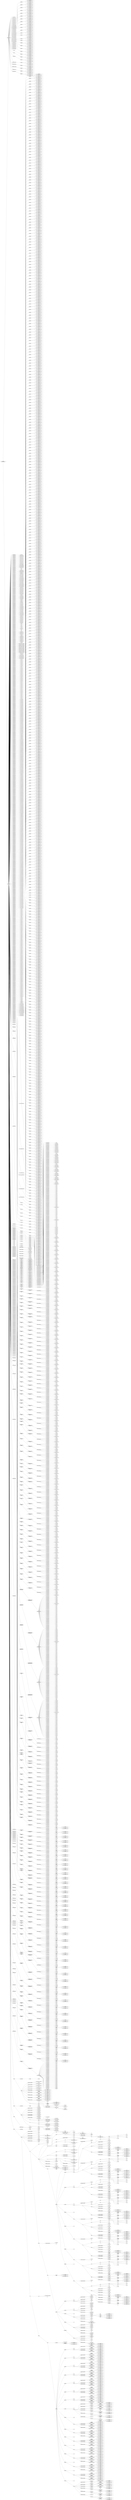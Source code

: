 digraph G {	
rankdir=LR;	
ranksep=.25;
	0 [label=< MODULE<br/>sv_chip0_hierarchy_no_mem>];
	1 [label=< VAR_DECLARE_LIST>];
	0 -> 1;
	2 [label=< input tm3_clk_v0>];
	1 -> 2;
	3 [label=< input bus_word_1_1to0>];
	1 -> 3;
	4 [label=<RANGE_REF>];
	3 -> 4;
	5 [label=< 00000007<br/>00000000000000000000000000000111>];
	4 -> 5;
	6 [label=< 00000000<br/>00000000000000000000000000000000>];
	4 -> 6;
	7 [label=< input bus_word_2_1to0>];
	1 -> 7;
	8 [label=<RANGE_REF>];
	7 -> 8;
	9 [label=< 00000007<br/>00000000000000000000000000000111>];
	8 -> 9;
	10 [label=< 00000000<br/>00000000000000000000000000000000>];
	8 -> 10;
	11 [label=< input bus_word_3_1to0>];
	1 -> 11;
	12 [label=<RANGE_REF>];
	11 -> 12;
	13 [label=< 00000007<br/>00000000000000000000000000000111>];
	12 -> 13;
	14 [label=< 00000000<br/>00000000000000000000000000000000>];
	12 -> 14;
	15 [label=< input bus_word_4_1to0>];
	1 -> 15;
	16 [label=<RANGE_REF>];
	15 -> 16;
	17 [label=< 00000007<br/>00000000000000000000000000000111>];
	16 -> 17;
	18 [label=< 00000000<br/>00000000000000000000000000000000>];
	16 -> 18;
	19 [label=< input bus_word_5_1to0>];
	1 -> 19;
	20 [label=<RANGE_REF>];
	19 -> 20;
	21 [label=< 00000007<br/>00000000000000000000000000000111>];
	20 -> 21;
	22 [label=< 00000000<br/>00000000000000000000000000000000>];
	20 -> 22;
	23 [label=< input bus_word_6_1to0>];
	1 -> 23;
	24 [label=<RANGE_REF>];
	23 -> 24;
	25 [label=< 00000007<br/>00000000000000000000000000000111>];
	24 -> 25;
	26 [label=< 00000000<br/>00000000000000000000000000000000>];
	24 -> 26;
	27 [label=< input counter_out_1to0>];
	1 -> 27;
	28 [label=<RANGE_REF>];
	27 -> 28;
	29 [label=< 00000002<br/>00000000000000000000000000000010>];
	28 -> 29;
	30 [label=< 00000000<br/>00000000000000000000000000000000>];
	28 -> 30;
	31 [label=< input vidin_new_data_fifo>];
	1 -> 31;
	32 [label=< input vidin_rgb_reg_fifo_left>];
	1 -> 32;
	33 [label=<RANGE_REF>];
	32 -> 33;
	34 [label=< 00000007<br/>00000000000000000000000000000111>];
	33 -> 34;
	35 [label=< 00000000<br/>00000000000000000000000000000000>];
	33 -> 35;
	36 [label=< input vidin_rgb_reg_fifo_right>];
	1 -> 36;
	37 [label=<RANGE_REF>];
	36 -> 37;
	38 [label=< 00000007<br/>00000000000000000000000000000111>];
	37 -> 38;
	39 [label=< 00000000<br/>00000000000000000000000000000000>];
	37 -> 39;
	40 [label=< input vidin_addr_reg_2to0>];
	1 -> 40;
	41 [label=<RANGE_REF>];
	40 -> 41;
	42 [label=< 00000003<br/>00000000000000000000000000000011>];
	41 -> 42;
	43 [label=< 00000000<br/>00000000000000000000000000000000>];
	41 -> 43;
	44 [label=< output v_nd_s1_left_2to0>];
	1 -> 44;
	45 [label=< output v_nd_s2_left_2to0>];
	1 -> 45;
	46 [label=< output v_nd_s4_left_2to0>];
	1 -> 46;
	47 [label=< output v_d_reg_s1_left_2to0>];
	1 -> 47;
	48 [label=<RANGE_REF>];
	47 -> 48;
	49 [label=< 00000007<br/>00000000000000000000000000000111>];
	48 -> 49;
	50 [label=< 00000000<br/>00000000000000000000000000000000>];
	48 -> 50;
	51 [label=< output v_d_reg_s2_left_2to0>];
	1 -> 51;
	52 [label=<RANGE_REF>];
	51 -> 52;
	53 [label=< 00000007<br/>00000000000000000000000000000111>];
	52 -> 53;
	54 [label=< 00000000<br/>00000000000000000000000000000000>];
	52 -> 54;
	55 [label=< output v_d_reg_s4_left_2to0>];
	1 -> 55;
	56 [label=<RANGE_REF>];
	55 -> 56;
	57 [label=< 00000007<br/>00000000000000000000000000000111>];
	56 -> 57;
	58 [label=< 00000000<br/>00000000000000000000000000000000>];
	56 -> 58;
	59 [label=< output v_nd_s1_right_2to0>];
	1 -> 59;
	60 [label=< output v_nd_s2_right_2to0>];
	1 -> 60;
	61 [label=< output v_nd_s4_right_2to0>];
	1 -> 61;
	62 [label=< output v_d_reg_s1_right_2to0>];
	1 -> 62;
	63 [label=<RANGE_REF>];
	62 -> 63;
	64 [label=< 00000007<br/>00000000000000000000000000000111>];
	63 -> 64;
	65 [label=< 00000000<br/>00000000000000000000000000000000>];
	63 -> 65;
	66 [label=< output v_d_reg_s2_right_2to0>];
	1 -> 66;
	67 [label=<RANGE_REF>];
	66 -> 67;
	68 [label=< 00000007<br/>00000000000000000000000000000111>];
	67 -> 68;
	69 [label=< 00000000<br/>00000000000000000000000000000000>];
	67 -> 69;
	70 [label=< output v_d_reg_s4_right_2to0>];
	1 -> 70;
	71 [label=<RANGE_REF>];
	70 -> 71;
	72 [label=< 00000007<br/>00000000000000000000000000000111>];
	71 -> 72;
	73 [label=< 00000000<br/>00000000000000000000000000000000>];
	71 -> 73;
	74 [label=< output tm3_vidout_red>];
	1 -> 74;
	75 [label=<RANGE_REF>];
	74 -> 75;
	76 [label=< 00000009<br/>00000000000000000000000000001001>];
	75 -> 76;
	77 [label=< 00000000<br/>00000000000000000000000000000000>];
	75 -> 77;
	78 [label=< output tm3_vidout_green>];
	1 -> 78;
	79 [label=<RANGE_REF>];
	78 -> 79;
	80 [label=< 00000009<br/>00000000000000000000000000001001>];
	79 -> 80;
	81 [label=< 00000000<br/>00000000000000000000000000000000>];
	79 -> 81;
	82 [label=< output tm3_vidout_blue>];
	1 -> 82;
	83 [label=<RANGE_REF>];
	82 -> 83;
	84 [label=< 00000009<br/>00000000000000000000000000001001>];
	83 -> 84;
	85 [label=< 00000000<br/>00000000000000000000000000000000>];
	83 -> 85;
	86 [label=< output tm3_vidout_clock>];
	1 -> 86;
	87 [label=< output tm3_vidout_hsync>];
	1 -> 87;
	88 [label=< output tm3_vidout_vsync>];
	1 -> 88;
	89 [label=< output tm3_vidout_blank>];
	1 -> 89;
	90 [label=< input x_in>];
	1 -> 90;
	91 [label=<RANGE_REF>];
	90 -> 91;
	92 [label=< 0000000f<br/>00000000000000000000000000001111>];
	91 -> 92;
	93 [label=< 00000000<br/>00000000000000000000000000000000>];
	91 -> 93;
	94 [label=< input y_in>];
	1 -> 94;
	95 [label=<RANGE_REF>];
	94 -> 95;
	96 [label=< 0000000f<br/>00000000000000000000000000001111>];
	95 -> 96;
	97 [label=< 00000000<br/>00000000000000000000000000000000>];
	95 -> 97;
	98 [label=< output depth_out>];
	1 -> 98;
	99 [label=<RANGE_REF>];
	98 -> 99;
	100 [label=< 0000000f<br/>00000000000000000000000000001111>];
	99 -> 100;
	101 [label=< 00000000<br/>00000000000000000000000000000000>];
	99 -> 101;
	102 [label=< input offchip_sram_data_in>];
	1 -> 102;
	103 [label=<RANGE_REF>];
	102 -> 103;
	104 [label=< 0000003f<br/>00000000000000000000000000111111>];
	103 -> 104;
	105 [label=< 00000000<br/>00000000000000000000000000000000>];
	103 -> 105;
	106 [label=< output offchip_sram_addr>];
	1 -> 106;
	107 [label=<RANGE_REF>];
	106 -> 107;
	108 [label=< 00000012<br/>00000000000000000000000000010010>];
	107 -> 108;
	109 [label=< 00000000<br/>00000000000000000000000000000000>];
	107 -> 109;
	110 [label=< output offchip_sram_data_out>];
	1 -> 110;
	111 [label=<RANGE_REF>];
	110 -> 111;
	112 [label=< 0000003f<br/>00000000000000000000000000111111>];
	111 -> 112;
	113 [label=< 00000000<br/>00000000000000000000000000000000>];
	111 -> 113;
	114 [label=< output offchip_sram_we>];
	1 -> 114;
	115 [label=<RANGE_REF>];
	114 -> 115;
	116 [label=< 00000007<br/>00000000000000000000000000000111>];
	115 -> 116;
	117 [label=< 00000000<br/>00000000000000000000000000000000>];
	115 -> 117;
	118 [label=< output offchip_sram_oe>];
	1 -> 118;
	119 [label=<RANGE_REF>];
	118 -> 119;
	120 [label=< 00000001<br/>00000000000000000000000000000001>];
	119 -> 120;
	121 [label=< 00000000<br/>00000000000000000000000000000000>];
	119 -> 121;
	122 [label=< MODULE_ITEMS>];
	0 -> 122;
	123 [label=< VAR_DECLARE_LIST>];
	122 -> 123;
	124 [label=< input tm3_clk_v0>];
	123 -> 124;
	125 [label=< VAR_DECLARE_LIST>];
	122 -> 125;
	126 [label=< input offchip_sram_data_in>];
	125 -> 126;
	127 [label=<RANGE_REF>];
	126 -> 127;
	128 [label=< 0000003f<br/>00000000000000000000000000111111>];
	127 -> 128;
	129 [label=< 00000000<br/>00000000000000000000000000000000>];
	127 -> 129;
	130 [label=< VAR_DECLARE_LIST>];
	122 -> 130;
	131 [label=< input bus_word_1_1to0>];
	130 -> 131;
	132 [label=<RANGE_REF>];
	131 -> 132;
	133 [label=< 00000007<br/>00000000000000000000000000000111>];
	132 -> 133;
	134 [label=< 00000000<br/>00000000000000000000000000000000>];
	132 -> 134;
	135 [label=< VAR_DECLARE_LIST>];
	122 -> 135;
	136 [label=< input bus_word_2_1to0>];
	135 -> 136;
	137 [label=<RANGE_REF>];
	136 -> 137;
	138 [label=< 00000007<br/>00000000000000000000000000000111>];
	137 -> 138;
	139 [label=< 00000000<br/>00000000000000000000000000000000>];
	137 -> 139;
	140 [label=< VAR_DECLARE_LIST>];
	122 -> 140;
	141 [label=< input bus_word_3_1to0>];
	140 -> 141;
	142 [label=<RANGE_REF>];
	141 -> 142;
	143 [label=< 00000007<br/>00000000000000000000000000000111>];
	142 -> 143;
	144 [label=< 00000000<br/>00000000000000000000000000000000>];
	142 -> 144;
	145 [label=< VAR_DECLARE_LIST>];
	122 -> 145;
	146 [label=< input bus_word_4_1to0>];
	145 -> 146;
	147 [label=<RANGE_REF>];
	146 -> 147;
	148 [label=< 00000007<br/>00000000000000000000000000000111>];
	147 -> 148;
	149 [label=< 00000000<br/>00000000000000000000000000000000>];
	147 -> 149;
	150 [label=< VAR_DECLARE_LIST>];
	122 -> 150;
	151 [label=< input bus_word_5_1to0>];
	150 -> 151;
	152 [label=<RANGE_REF>];
	151 -> 152;
	153 [label=< 00000007<br/>00000000000000000000000000000111>];
	152 -> 153;
	154 [label=< 00000000<br/>00000000000000000000000000000000>];
	152 -> 154;
	155 [label=< VAR_DECLARE_LIST>];
	122 -> 155;
	156 [label=< input bus_word_6_1to0>];
	155 -> 156;
	157 [label=<RANGE_REF>];
	156 -> 157;
	158 [label=< 00000007<br/>00000000000000000000000000000111>];
	157 -> 158;
	159 [label=< 00000000<br/>00000000000000000000000000000000>];
	157 -> 159;
	160 [label=< VAR_DECLARE_LIST>];
	122 -> 160;
	161 [label=< input counter_out_1to0>];
	160 -> 161;
	162 [label=<RANGE_REF>];
	161 -> 162;
	163 [label=< 00000002<br/>00000000000000000000000000000010>];
	162 -> 163;
	164 [label=< 00000000<br/>00000000000000000000000000000000>];
	162 -> 164;
	165 [label=< VAR_DECLARE_LIST>];
	122 -> 165;
	166 [label=< input vidin_new_data_fifo>];
	165 -> 166;
	167 [label=< VAR_DECLARE_LIST>];
	122 -> 167;
	168 [label=< input vidin_rgb_reg_fifo_left>];
	167 -> 168;
	169 [label=<RANGE_REF>];
	168 -> 169;
	170 [label=< 00000007<br/>00000000000000000000000000000111>];
	169 -> 170;
	171 [label=< 00000000<br/>00000000000000000000000000000000>];
	169 -> 171;
	172 [label=< VAR_DECLARE_LIST>];
	122 -> 172;
	173 [label=< input vidin_rgb_reg_fifo_right>];
	172 -> 173;
	174 [label=<RANGE_REF>];
	173 -> 174;
	175 [label=< 00000007<br/>00000000000000000000000000000111>];
	174 -> 175;
	176 [label=< 00000000<br/>00000000000000000000000000000000>];
	174 -> 176;
	177 [label=< VAR_DECLARE_LIST>];
	122 -> 177;
	178 [label=< input vidin_addr_reg_2to0>];
	177 -> 178;
	179 [label=<RANGE_REF>];
	178 -> 179;
	180 [label=< 00000003<br/>00000000000000000000000000000011>];
	179 -> 180;
	181 [label=< 00000000<br/>00000000000000000000000000000000>];
	179 -> 181;
	182 [label=< VAR_DECLARE_LIST>];
	122 -> 182;
	183 [label=< input x_in>];
	182 -> 183;
	184 [label=<RANGE_REF>];
	183 -> 184;
	185 [label=< 0000000f<br/>00000000000000000000000000001111>];
	184 -> 185;
	186 [label=< 00000000<br/>00000000000000000000000000000000>];
	184 -> 186;
	187 [label=< VAR_DECLARE_LIST>];
	122 -> 187;
	188 [label=< input y_in>];
	187 -> 188;
	189 [label=<RANGE_REF>];
	188 -> 189;
	190 [label=< 0000000f<br/>00000000000000000000000000001111>];
	189 -> 190;
	191 [label=< 00000000<br/>00000000000000000000000000000000>];
	189 -> 191;
	192 [label=< VAR_DECLARE_LIST>];
	122 -> 192;
	193 [label=< output offchip_sram_addr>];
	192 -> 193;
	194 [label=<RANGE_REF>];
	193 -> 194;
	195 [label=< 00000012<br/>00000000000000000000000000010010>];
	194 -> 195;
	196 [label=< 00000000<br/>00000000000000000000000000000000>];
	194 -> 196;
	197 [label=< VAR_DECLARE_LIST>];
	122 -> 197;
	198 [label=< output offchip_sram_data_out>];
	197 -> 198;
	199 [label=<RANGE_REF>];
	198 -> 199;
	200 [label=< 0000003f<br/>00000000000000000000000000111111>];
	199 -> 200;
	201 [label=< 00000000<br/>00000000000000000000000000000000>];
	199 -> 201;
	202 [label=< VAR_DECLARE_LIST>];
	122 -> 202;
	203 [label=< output offchip_sram_we>];
	202 -> 203;
	204 [label=<RANGE_REF>];
	203 -> 204;
	205 [label=< 00000007<br/>00000000000000000000000000000111>];
	204 -> 205;
	206 [label=< 00000000<br/>00000000000000000000000000000000>];
	204 -> 206;
	207 [label=< VAR_DECLARE_LIST>];
	122 -> 207;
	208 [label=< output offchip_sram_oe>];
	207 -> 208;
	209 [label=<RANGE_REF>];
	208 -> 209;
	210 [label=< 00000001<br/>00000000000000000000000000000001>];
	209 -> 210;
	211 [label=< 00000000<br/>00000000000000000000000000000000>];
	209 -> 211;
	212 [label=< VAR_DECLARE_LIST>];
	122 -> 212;
	213 [label=< output v_nd_s1_left_2to0>];
	212 -> 213;
	214 [label=< VAR_DECLARE_LIST>];
	122 -> 214;
	215 [label=< output v_nd_s2_left_2to0>];
	214 -> 215;
	216 [label=< VAR_DECLARE_LIST>];
	122 -> 216;
	217 [label=< output v_nd_s4_left_2to0>];
	216 -> 217;
	218 [label=< VAR_DECLARE_LIST>];
	122 -> 218;
	219 [label=< output v_d_reg_s1_left_2to0>];
	218 -> 219;
	220 [label=<RANGE_REF>];
	219 -> 220;
	221 [label=< 00000007<br/>00000000000000000000000000000111>];
	220 -> 221;
	222 [label=< 00000000<br/>00000000000000000000000000000000>];
	220 -> 222;
	223 [label=< VAR_DECLARE_LIST>];
	122 -> 223;
	224 [label=< output v_d_reg_s2_left_2to0>];
	223 -> 224;
	225 [label=<RANGE_REF>];
	224 -> 225;
	226 [label=< 00000007<br/>00000000000000000000000000000111>];
	225 -> 226;
	227 [label=< 00000000<br/>00000000000000000000000000000000>];
	225 -> 227;
	228 [label=< VAR_DECLARE_LIST>];
	122 -> 228;
	229 [label=< output v_d_reg_s4_left_2to0>];
	228 -> 229;
	230 [label=<RANGE_REF>];
	229 -> 230;
	231 [label=< 00000007<br/>00000000000000000000000000000111>];
	230 -> 231;
	232 [label=< 00000000<br/>00000000000000000000000000000000>];
	230 -> 232;
	233 [label=< VAR_DECLARE_LIST>];
	122 -> 233;
	234 [label=< output v_nd_s1_right_2to0>];
	233 -> 234;
	235 [label=< VAR_DECLARE_LIST>];
	122 -> 235;
	236 [label=< output v_nd_s2_right_2to0>];
	235 -> 236;
	237 [label=< VAR_DECLARE_LIST>];
	122 -> 237;
	238 [label=< output v_nd_s4_right_2to0>];
	237 -> 238;
	239 [label=< VAR_DECLARE_LIST>];
	122 -> 239;
	240 [label=< output v_d_reg_s1_right_2to0>];
	239 -> 240;
	241 [label=<RANGE_REF>];
	240 -> 241;
	242 [label=< 00000007<br/>00000000000000000000000000000111>];
	241 -> 242;
	243 [label=< 00000000<br/>00000000000000000000000000000000>];
	241 -> 243;
	244 [label=< VAR_DECLARE_LIST>];
	122 -> 244;
	245 [label=< output v_d_reg_s2_right_2to0>];
	244 -> 245;
	246 [label=<RANGE_REF>];
	245 -> 246;
	247 [label=< 00000007<br/>00000000000000000000000000000111>];
	246 -> 247;
	248 [label=< 00000000<br/>00000000000000000000000000000000>];
	246 -> 248;
	249 [label=< VAR_DECLARE_LIST>];
	122 -> 249;
	250 [label=< output v_d_reg_s4_right_2to0>];
	249 -> 250;
	251 [label=<RANGE_REF>];
	250 -> 251;
	252 [label=< 00000007<br/>00000000000000000000000000000111>];
	251 -> 252;
	253 [label=< 00000000<br/>00000000000000000000000000000000>];
	251 -> 253;
	254 [label=< VAR_DECLARE_LIST>];
	122 -> 254;
	255 [label=< output tm3_vidout_red>];
	254 -> 255;
	256 [label=<RANGE_REF>];
	255 -> 256;
	257 [label=< 00000009<br/>00000000000000000000000000001001>];
	256 -> 257;
	258 [label=< 00000000<br/>00000000000000000000000000000000>];
	256 -> 258;
	259 [label=< VAR_DECLARE_LIST>];
	122 -> 259;
	260 [label=< output tm3_vidout_green>];
	259 -> 260;
	261 [label=<RANGE_REF>];
	260 -> 261;
	262 [label=< 00000009<br/>00000000000000000000000000001001>];
	261 -> 262;
	263 [label=< 00000000<br/>00000000000000000000000000000000>];
	261 -> 263;
	264 [label=< VAR_DECLARE_LIST>];
	122 -> 264;
	265 [label=< output tm3_vidout_blue>];
	264 -> 265;
	266 [label=<RANGE_REF>];
	265 -> 266;
	267 [label=< 00000009<br/>00000000000000000000000000001001>];
	266 -> 267;
	268 [label=< 00000000<br/>00000000000000000000000000000000>];
	266 -> 268;
	269 [label=< VAR_DECLARE_LIST>];
	122 -> 269;
	270 [label=< output tm3_vidout_clock>];
	269 -> 270;
	271 [label=< VAR_DECLARE_LIST>];
	122 -> 271;
	272 [label=< output tm3_vidout_hsync>];
	271 -> 272;
	273 [label=< VAR_DECLARE_LIST>];
	122 -> 273;
	274 [label=< output tm3_vidout_vsync>];
	273 -> 274;
	275 [label=< VAR_DECLARE_LIST>];
	122 -> 275;
	276 [label=< output tm3_vidout_blank>];
	275 -> 276;
	277 [label=< VAR_DECLARE_LIST>];
	122 -> 277;
	278 [label=< output depth_out>];
	277 -> 278;
	279 [label=<RANGE_REF>];
	278 -> 279;
	280 [label=< 0000000f<br/>00000000000000000000000000001111>];
	279 -> 280;
	281 [label=< 00000000<br/>00000000000000000000000000000000>];
	279 -> 281;
	282 [label=< VAR_DECLARE_LIST>];
	122 -> 282;
	283 [label=< wire tm3_sram_data_in>];
	282 -> 283;
	284 [label=<RANGE_REF>];
	283 -> 284;
	285 [label=< 0000003f<br/>00000000000000000000000000111111>];
	284 -> 285;
	286 [label=< 00000000<br/>00000000000000000000000000000000>];
	284 -> 286;
	287 [label=< VAR_DECLARE_LIST>];
	122 -> 287;
	288 [label=< wire tm3_sram_data_out>];
	287 -> 288;
	289 [label=<RANGE_REF>];
	288 -> 289;
	290 [label=< 0000003f<br/>00000000000000000000000000111111>];
	289 -> 290;
	291 [label=< 00000000<br/>00000000000000000000000000000000>];
	289 -> 291;
	292 [label=< VAR_DECLARE_LIST>];
	122 -> 292;
	293 [label=< reg tm3_sram_data_xhdl0>];
	292 -> 293;
	294 [label=<RANGE_REF>];
	293 -> 294;
	295 [label=< 0000003f<br/>00000000000000000000000000111111>];
	294 -> 295;
	296 [label=< 00000000<br/>00000000000000000000000000000000>];
	294 -> 296;
	297 [label=< VAR_DECLARE_LIST>];
	122 -> 297;
	298 [label=< reg tm3_sram_addr>];
	297 -> 298;
	299 [label=<RANGE_REF>];
	298 -> 299;
	300 [label=< 00000012<br/>00000000000000000000000000010010>];
	299 -> 300;
	301 [label=< 00000000<br/>00000000000000000000000000000000>];
	299 -> 301;
	302 [label=< VAR_DECLARE_LIST>];
	122 -> 302;
	303 [label=< reg tm3_sram_we>];
	302 -> 303;
	304 [label=<RANGE_REF>];
	303 -> 304;
	305 [label=< 00000007<br/>00000000000000000000000000000111>];
	304 -> 305;
	306 [label=< 00000000<br/>00000000000000000000000000000000>];
	304 -> 306;
	307 [label=< VAR_DECLARE_LIST>];
	122 -> 307;
	308 [label=< reg tm3_sram_oe>];
	307 -> 308;
	309 [label=<RANGE_REF>];
	308 -> 309;
	310 [label=< 00000001<br/>00000000000000000000000000000001>];
	309 -> 310;
	311 [label=< 00000000<br/>00000000000000000000000000000000>];
	309 -> 311;
	312 [label=< VAR_DECLARE_LIST>];
	122 -> 312;
	313 [label=< reg tm3_sram_adsp>];
	312 -> 313;
	314 [label=< VAR_DECLARE_LIST>];
	122 -> 314;
	315 [label=< reg v_nd_s1_left_2to0>];
	314 -> 315;
	316 [label=< VAR_DECLARE_LIST>];
	122 -> 316;
	317 [label=< reg v_nd_s2_left_2to0>];
	316 -> 317;
	318 [label=< VAR_DECLARE_LIST>];
	122 -> 318;
	319 [label=< reg v_nd_s4_left_2to0>];
	318 -> 319;
	320 [label=< VAR_DECLARE_LIST>];
	122 -> 320;
	321 [label=< reg v_d_reg_s1_left_2to0>];
	320 -> 321;
	322 [label=<RANGE_REF>];
	321 -> 322;
	323 [label=< 00000007<br/>00000000000000000000000000000111>];
	322 -> 323;
	324 [label=< 00000000<br/>00000000000000000000000000000000>];
	322 -> 324;
	325 [label=< VAR_DECLARE_LIST>];
	122 -> 325;
	326 [label=< reg v_d_reg_s2_left_2to0>];
	325 -> 326;
	327 [label=<RANGE_REF>];
	326 -> 327;
	328 [label=< 00000007<br/>00000000000000000000000000000111>];
	327 -> 328;
	329 [label=< 00000000<br/>00000000000000000000000000000000>];
	327 -> 329;
	330 [label=< VAR_DECLARE_LIST>];
	122 -> 330;
	331 [label=< reg v_d_reg_s4_left_2to0>];
	330 -> 331;
	332 [label=<RANGE_REF>];
	331 -> 332;
	333 [label=< 00000007<br/>00000000000000000000000000000111>];
	332 -> 333;
	334 [label=< 00000000<br/>00000000000000000000000000000000>];
	332 -> 334;
	335 [label=< VAR_DECLARE_LIST>];
	122 -> 335;
	336 [label=< reg v_nd_s1_right_2to0>];
	335 -> 336;
	337 [label=< VAR_DECLARE_LIST>];
	122 -> 337;
	338 [label=< reg v_nd_s2_right_2to0>];
	337 -> 338;
	339 [label=< VAR_DECLARE_LIST>];
	122 -> 339;
	340 [label=< reg v_nd_s4_right_2to0>];
	339 -> 340;
	341 [label=< VAR_DECLARE_LIST>];
	122 -> 341;
	342 [label=< reg v_d_reg_s1_right_2to0>];
	341 -> 342;
	343 [label=<RANGE_REF>];
	342 -> 343;
	344 [label=< 00000007<br/>00000000000000000000000000000111>];
	343 -> 344;
	345 [label=< 00000000<br/>00000000000000000000000000000000>];
	343 -> 345;
	346 [label=< VAR_DECLARE_LIST>];
	122 -> 346;
	347 [label=< reg v_d_reg_s2_right_2to0>];
	346 -> 347;
	348 [label=<RANGE_REF>];
	347 -> 348;
	349 [label=< 00000007<br/>00000000000000000000000000000111>];
	348 -> 349;
	350 [label=< 00000000<br/>00000000000000000000000000000000>];
	348 -> 350;
	351 [label=< VAR_DECLARE_LIST>];
	122 -> 351;
	352 [label=< reg v_d_reg_s4_right_2to0>];
	351 -> 352;
	353 [label=<RANGE_REF>];
	352 -> 353;
	354 [label=< 00000007<br/>00000000000000000000000000000111>];
	353 -> 354;
	355 [label=< 00000000<br/>00000000000000000000000000000000>];
	353 -> 355;
	356 [label=< VAR_DECLARE_LIST>];
	122 -> 356;
	357 [label=< reg tm3_vidout_red>];
	356 -> 357;
	358 [label=<RANGE_REF>];
	357 -> 358;
	359 [label=< 00000009<br/>00000000000000000000000000001001>];
	358 -> 359;
	360 [label=< 00000000<br/>00000000000000000000000000000000>];
	358 -> 360;
	361 [label=< VAR_DECLARE_LIST>];
	122 -> 361;
	362 [label=< reg tm3_vidout_green>];
	361 -> 362;
	363 [label=<RANGE_REF>];
	362 -> 363;
	364 [label=< 00000009<br/>00000000000000000000000000001001>];
	363 -> 364;
	365 [label=< 00000000<br/>00000000000000000000000000000000>];
	363 -> 365;
	366 [label=< VAR_DECLARE_LIST>];
	122 -> 366;
	367 [label=< reg tm3_vidout_blue>];
	366 -> 367;
	368 [label=<RANGE_REF>];
	367 -> 368;
	369 [label=< 00000009<br/>00000000000000000000000000001001>];
	368 -> 369;
	370 [label=< 00000000<br/>00000000000000000000000000000000>];
	368 -> 370;
	371 [label=< VAR_DECLARE_LIST>];
	122 -> 371;
	372 [label=< wire tm3_vidout_clock>];
	371 -> 372;
	373 [label=< VAR_DECLARE_LIST>];
	122 -> 373;
	374 [label=< reg tm3_vidout_hsync>];
	373 -> 374;
	375 [label=< VAR_DECLARE_LIST>];
	122 -> 375;
	376 [label=< reg tm3_vidout_vsync>];
	375 -> 376;
	377 [label=< VAR_DECLARE_LIST>];
	122 -> 377;
	378 [label=< reg tm3_vidout_blank>];
	377 -> 378;
	379 [label=< VAR_DECLARE_LIST>];
	122 -> 379;
	380 [label=< reg depth_out>];
	379 -> 380;
	381 [label=<RANGE_REF>];
	380 -> 381;
	382 [label=< 0000000f<br/>00000000000000000000000000001111>];
	381 -> 382;
	383 [label=< 00000000<br/>00000000000000000000000000000000>];
	381 -> 383;
	384 [label=< VAR_DECLARE_LIST>];
	122 -> 384;
	385 [label=< reg x_reg_l>];
	384 -> 385;
	386 [label=<RANGE_REF>];
	385 -> 386;
	387 [label=< 0000000f<br/>00000000000000000000000000001111>];
	386 -> 387;
	388 [label=< 00000000<br/>00000000000000000000000000000000>];
	386 -> 388;
	389 [label=< VAR_DECLARE_LIST>];
	122 -> 389;
	390 [label=< reg x_reg_r>];
	389 -> 390;
	391 [label=<RANGE_REF>];
	390 -> 391;
	392 [label=< 0000000f<br/>00000000000000000000000000001111>];
	391 -> 392;
	393 [label=< 00000000<br/>00000000000000000000000000000000>];
	391 -> 393;
	394 [label=< VAR_DECLARE_LIST>];
	122 -> 394;
	395 [label=< reg y_reg_up>];
	394 -> 395;
	396 [label=<RANGE_REF>];
	395 -> 396;
	397 [label=< 0000000f<br/>00000000000000000000000000001111>];
	396 -> 397;
	398 [label=< 00000000<br/>00000000000000000000000000000000>];
	396 -> 398;
	399 [label=< VAR_DECLARE_LIST>];
	122 -> 399;
	400 [label=< reg y_reg_dn>];
	399 -> 400;
	401 [label=<RANGE_REF>];
	400 -> 401;
	402 [label=< 0000000f<br/>00000000000000000000000000001111>];
	401 -> 402;
	403 [label=< 00000000<br/>00000000000000000000000000000000>];
	401 -> 403;
	404 [label=< VAR_DECLARE_LIST>];
	122 -> 404;
	405 [label=< reg depth_out_reg>];
	404 -> 405;
	406 [label=<RANGE_REF>];
	405 -> 406;
	407 [label=< 00000007<br/>00000000000000000000000000000111>];
	406 -> 407;
	408 [label=< 00000000<br/>00000000000000000000000000000000>];
	406 -> 408;
	409 [label=< VAR_DECLARE_LIST>];
	122 -> 409;
	410 [label=< reg horiz>];
	409 -> 410;
	411 [label=<RANGE_REF>];
	410 -> 411;
	412 [label=< 00000009<br/>00000000000000000000000000001001>];
	411 -> 412;
	413 [label=< 00000000<br/>00000000000000000000000000000000>];
	411 -> 413;
	414 [label=< VAR_DECLARE_LIST>];
	122 -> 414;
	415 [label=< reg vert>];
	414 -> 415;
	416 [label=<RANGE_REF>];
	415 -> 416;
	417 [label=< 00000009<br/>00000000000000000000000000001001>];
	416 -> 417;
	418 [label=< 00000000<br/>00000000000000000000000000000000>];
	416 -> 418;
	419 [label=< VAR_DECLARE_LIST>];
	122 -> 419;
	420 [label=< reg vidin_data_buf_sc_1>];
	419 -> 420;
	421 [label=<RANGE_REF>];
	420 -> 421;
	422 [label=< 0000003f<br/>00000000000000000000000000111111>];
	421 -> 422;
	423 [label=< 00000000<br/>00000000000000000000000000000000>];
	421 -> 423;
	424 [label=< VAR_DECLARE_LIST>];
	122 -> 424;
	425 [label=< reg vidin_data_buf_2_sc_1>];
	424 -> 425;
	426 [label=<RANGE_REF>];
	425 -> 426;
	427 [label=< 00000037<br/>00000000000000000000000000110111>];
	426 -> 427;
	428 [label=< 00000000<br/>00000000000000000000000000000000>];
	426 -> 428;
	429 [label=< VAR_DECLARE_LIST>];
	122 -> 429;
	430 [label=< reg vidin_addr_buf_sc_1>];
	429 -> 430;
	431 [label=<RANGE_REF>];
	430 -> 431;
	432 [label=< 00000012<br/>00000000000000000000000000010010>];
	431 -> 432;
	433 [label=< 00000000<br/>00000000000000000000000000000000>];
	431 -> 433;
	434 [label=< VAR_DECLARE_LIST>];
	122 -> 434;
	435 [label=< reg vidout_buf>];
	434 -> 435;
	436 [label=<RANGE_REF>];
	435 -> 436;
	437 [label=< 0000003f<br/>00000000000000000000000000111111>];
	436 -> 437;
	438 [label=< 00000000<br/>00000000000000000000000000000000>];
	436 -> 438;
	439 [label=< VAR_DECLARE_LIST>];
	122 -> 439;
	440 [label=< reg vidin_data_buf_sc_2>];
	439 -> 440;
	441 [label=<RANGE_REF>];
	440 -> 441;
	442 [label=< 0000003f<br/>00000000000000000000000000111111>];
	441 -> 442;
	443 [label=< 00000000<br/>00000000000000000000000000000000>];
	441 -> 443;
	444 [label=< VAR_DECLARE_LIST>];
	122 -> 444;
	445 [label=< reg vidin_data_buf_2_sc_2>];
	444 -> 445;
	446 [label=<RANGE_REF>];
	445 -> 446;
	447 [label=< 00000037<br/>00000000000000000000000000110111>];
	446 -> 447;
	448 [label=< 00000000<br/>00000000000000000000000000000000>];
	446 -> 448;
	449 [label=< VAR_DECLARE_LIST>];
	122 -> 449;
	450 [label=< reg vidin_addr_buf_sc_2>];
	449 -> 450;
	451 [label=<RANGE_REF>];
	450 -> 451;
	452 [label=< 00000012<br/>00000000000000000000000000010010>];
	451 -> 452;
	453 [label=< 00000000<br/>00000000000000000000000000000000>];
	451 -> 453;
	454 [label=< VAR_DECLARE_LIST>];
	122 -> 454;
	455 [label=< reg vidin_data_buf_sc_4>];
	454 -> 455;
	456 [label=<RANGE_REF>];
	455 -> 456;
	457 [label=< 0000003f<br/>00000000000000000000000000111111>];
	456 -> 457;
	458 [label=< 00000000<br/>00000000000000000000000000000000>];
	456 -> 458;
	459 [label=< VAR_DECLARE_LIST>];
	122 -> 459;
	460 [label=< reg vidin_data_buf_2_sc_4>];
	459 -> 460;
	461 [label=<RANGE_REF>];
	460 -> 461;
	462 [label=< 00000037<br/>00000000000000000000000000110111>];
	461 -> 462;
	463 [label=< 00000000<br/>00000000000000000000000000000000>];
	461 -> 463;
	464 [label=< VAR_DECLARE_LIST>];
	122 -> 464;
	465 [label=< reg vidin_addr_buf_sc_4>];
	464 -> 465;
	466 [label=<RANGE_REF>];
	465 -> 466;
	467 [label=< 00000012<br/>00000000000000000000000000010010>];
	466 -> 467;
	468 [label=< 00000000<br/>00000000000000000000000000000000>];
	466 -> 468;
	469 [label=< VAR_DECLARE_LIST>];
	122 -> 469;
	470 [label=< reg video_state>];
	469 -> 470;
	471 [label=< VAR_DECLARE_LIST>];
	122 -> 471;
	472 [label=< reg vidin_new_data_scld_1_2to3_left_reg>];
	471 -> 472;
	473 [label=< VAR_DECLARE_LIST>];
	122 -> 473;
	474 [label=< reg vidin_data_reg_scld_1_2to3_left_reg>];
	473 -> 474;
	475 [label=<RANGE_REF>];
	474 -> 475;
	476 [label=< 00000007<br/>00000000000000000000000000000111>];
	475 -> 476;
	477 [label=< 00000000<br/>00000000000000000000000000000000>];
	475 -> 477;
	478 [label=< VAR_DECLARE_LIST>];
	122 -> 478;
	479 [label=< reg vidin_data_reg_scld_1_2to3_right_reg>];
	478 -> 479;
	480 [label=<RANGE_REF>];
	479 -> 480;
	481 [label=< 00000007<br/>00000000000000000000000000000111>];
	480 -> 481;
	482 [label=< 00000000<br/>00000000000000000000000000000000>];
	480 -> 482;
	483 [label=< VAR_DECLARE_LIST>];
	122 -> 483;
	484 [label=< reg vidin_new_data_scld_2_2to3_left_reg>];
	483 -> 484;
	485 [label=< VAR_DECLARE_LIST>];
	122 -> 485;
	486 [label=< reg vidin_data_reg_scld_2_2to3_left_reg>];
	485 -> 486;
	487 [label=<RANGE_REF>];
	486 -> 487;
	488 [label=< 00000007<br/>00000000000000000000000000000111>];
	487 -> 488;
	489 [label=< 00000000<br/>00000000000000000000000000000000>];
	487 -> 489;
	490 [label=< VAR_DECLARE_LIST>];
	122 -> 490;
	491 [label=< reg vidin_data_reg_scld_2_2to3_right_reg>];
	490 -> 491;
	492 [label=<RANGE_REF>];
	491 -> 492;
	493 [label=< 00000007<br/>00000000000000000000000000000111>];
	492 -> 493;
	494 [label=< 00000000<br/>00000000000000000000000000000000>];
	492 -> 494;
	495 [label=< VAR_DECLARE_LIST>];
	122 -> 495;
	496 [label=< reg vidin_new_data_scld_4_2to3_left_reg>];
	495 -> 496;
	497 [label=< VAR_DECLARE_LIST>];
	122 -> 497;
	498 [label=< reg vidin_data_reg_scld_4_2to3_left_reg>];
	497 -> 498;
	499 [label=<RANGE_REF>];
	498 -> 499;
	500 [label=< 00000007<br/>00000000000000000000000000000111>];
	499 -> 500;
	501 [label=< 00000000<br/>00000000000000000000000000000000>];
	499 -> 501;
	502 [label=< VAR_DECLARE_LIST>];
	122 -> 502;
	503 [label=< reg vidin_data_reg_scld_4_2to3_right_reg>];
	502 -> 503;
	504 [label=<RANGE_REF>];
	503 -> 504;
	505 [label=< 00000007<br/>00000000000000000000000000000111>];
	504 -> 505;
	506 [label=< 00000000<br/>00000000000000000000000000000000>];
	504 -> 506;
	507 [label=< VAR_DECLARE_LIST>];
	122 -> 507;
	508 [label=< reg vidin_addr_reg_2to3_reg>];
	507 -> 508;
	509 [label=<RANGE_REF>];
	508 -> 509;
	510 [label=< 00000012<br/>00000000000000000000000000010010>];
	509 -> 510;
	511 [label=< 00000000<br/>00000000000000000000000000000000>];
	509 -> 511;
	512 [label=< VAR_DECLARE_LIST>];
	122 -> 512;
	513 [label=< wire vidin_addr_reg>];
	512 -> 513;
	514 [label=<RANGE_REF>];
	513 -> 514;
	515 [label=< 00000012<br/>00000000000000000000000000010010>];
	514 -> 515;
	516 [label=< 00000000<br/>00000000000000000000000000000000>];
	514 -> 516;
	517 [label=< VAR_DECLARE_LIST>];
	122 -> 517;
	518 [label=< wire svid_comp_switch_2to3>];
	517 -> 518;
	519 [label=< VAR_DECLARE_LIST>];
	122 -> 519;
	520 [label=< wire vidin_new_data_scld_1_1to0>];
	519 -> 520;
	521 [label=< VAR_DECLARE_LIST>];
	122 -> 521;
	522 [label=< wire vidin_new_data_scld_2_1to0>];
	521 -> 522;
	523 [label=< VAR_DECLARE_LIST>];
	122 -> 523;
	524 [label=< wire vidin_new_data_scld_4_1to0>];
	523 -> 524;
	525 [label=< VAR_DECLARE_LIST>];
	122 -> 525;
	526 [label=< wire v_corr_200>];
	525 -> 526;
	527 [label=<RANGE_REF>];
	526 -> 527;
	528 [label=< 00000007<br/>00000000000000000000000000000111>];
	527 -> 528;
	529 [label=< 00000000<br/>00000000000000000000000000000000>];
	527 -> 529;
	530 [label=< VAR_DECLARE_LIST>];
	122 -> 530;
	531 [label=< wire v_corr_201>];
	530 -> 531;
	532 [label=<RANGE_REF>];
	531 -> 532;
	533 [label=< 00000007<br/>00000000000000000000000000000111>];
	532 -> 533;
	534 [label=< 00000000<br/>00000000000000000000000000000000>];
	532 -> 534;
	535 [label=< VAR_DECLARE_LIST>];
	122 -> 535;
	536 [label=< wire v_corr_202>];
	535 -> 536;
	537 [label=<RANGE_REF>];
	536 -> 537;
	538 [label=< 00000007<br/>00000000000000000000000000000111>];
	537 -> 538;
	539 [label=< 00000000<br/>00000000000000000000000000000000>];
	537 -> 539;
	540 [label=< VAR_DECLARE_LIST>];
	122 -> 540;
	541 [label=< wire v_corr_203>];
	540 -> 541;
	542 [label=<RANGE_REF>];
	541 -> 542;
	543 [label=< 00000007<br/>00000000000000000000000000000111>];
	542 -> 543;
	544 [label=< 00000000<br/>00000000000000000000000000000000>];
	542 -> 544;
	545 [label=< VAR_DECLARE_LIST>];
	122 -> 545;
	546 [label=< wire v_corr_204>];
	545 -> 546;
	547 [label=<RANGE_REF>];
	546 -> 547;
	548 [label=< 00000007<br/>00000000000000000000000000000111>];
	547 -> 548;
	549 [label=< 00000000<br/>00000000000000000000000000000000>];
	547 -> 549;
	550 [label=< VAR_DECLARE_LIST>];
	122 -> 550;
	551 [label=< wire v_corr_205>];
	550 -> 551;
	552 [label=<RANGE_REF>];
	551 -> 552;
	553 [label=< 00000007<br/>00000000000000000000000000000111>];
	552 -> 553;
	554 [label=< 00000000<br/>00000000000000000000000000000000>];
	552 -> 554;
	555 [label=< VAR_DECLARE_LIST>];
	122 -> 555;
	556 [label=< wire v_corr_206>];
	555 -> 556;
	557 [label=<RANGE_REF>];
	556 -> 557;
	558 [label=< 00000007<br/>00000000000000000000000000000111>];
	557 -> 558;
	559 [label=< 00000000<br/>00000000000000000000000000000000>];
	557 -> 559;
	560 [label=< VAR_DECLARE_LIST>];
	122 -> 560;
	561 [label=< wire v_corr_207>];
	560 -> 561;
	562 [label=<RANGE_REF>];
	561 -> 562;
	563 [label=< 00000007<br/>00000000000000000000000000000111>];
	562 -> 563;
	564 [label=< 00000000<br/>00000000000000000000000000000000>];
	562 -> 564;
	565 [label=< VAR_DECLARE_LIST>];
	122 -> 565;
	566 [label=< wire v_corr_208>];
	565 -> 566;
	567 [label=<RANGE_REF>];
	566 -> 567;
	568 [label=< 00000007<br/>00000000000000000000000000000111>];
	567 -> 568;
	569 [label=< 00000000<br/>00000000000000000000000000000000>];
	567 -> 569;
	570 [label=< VAR_DECLARE_LIST>];
	122 -> 570;
	571 [label=< wire v_corr_209>];
	570 -> 571;
	572 [label=<RANGE_REF>];
	571 -> 572;
	573 [label=< 00000007<br/>00000000000000000000000000000111>];
	572 -> 573;
	574 [label=< 00000000<br/>00000000000000000000000000000000>];
	572 -> 574;
	575 [label=< VAR_DECLARE_LIST>];
	122 -> 575;
	576 [label=< wire v_corr_2010>];
	575 -> 576;
	577 [label=<RANGE_REF>];
	576 -> 577;
	578 [label=< 00000007<br/>00000000000000000000000000000111>];
	577 -> 578;
	579 [label=< 00000000<br/>00000000000000000000000000000000>];
	577 -> 579;
	580 [label=< VAR_DECLARE_LIST>];
	122 -> 580;
	581 [label=< wire v_corr_2011>];
	580 -> 581;
	582 [label=<RANGE_REF>];
	581 -> 582;
	583 [label=< 00000007<br/>00000000000000000000000000000111>];
	582 -> 583;
	584 [label=< 00000000<br/>00000000000000000000000000000000>];
	582 -> 584;
	585 [label=< VAR_DECLARE_LIST>];
	122 -> 585;
	586 [label=< wire v_corr_2012>];
	585 -> 586;
	587 [label=<RANGE_REF>];
	586 -> 587;
	588 [label=< 00000007<br/>00000000000000000000000000000111>];
	587 -> 588;
	589 [label=< 00000000<br/>00000000000000000000000000000000>];
	587 -> 589;
	590 [label=< VAR_DECLARE_LIST>];
	122 -> 590;
	591 [label=< wire v_corr_2013>];
	590 -> 591;
	592 [label=<RANGE_REF>];
	591 -> 592;
	593 [label=< 00000007<br/>00000000000000000000000000000111>];
	592 -> 593;
	594 [label=< 00000000<br/>00000000000000000000000000000000>];
	592 -> 594;
	595 [label=< VAR_DECLARE_LIST>];
	122 -> 595;
	596 [label=< wire v_corr_2014>];
	595 -> 596;
	597 [label=<RANGE_REF>];
	596 -> 597;
	598 [label=< 00000007<br/>00000000000000000000000000000111>];
	597 -> 598;
	599 [label=< 00000000<br/>00000000000000000000000000000000>];
	597 -> 599;
	600 [label=< VAR_DECLARE_LIST>];
	122 -> 600;
	601 [label=< wire v_corr_2015>];
	600 -> 601;
	602 [label=<RANGE_REF>];
	601 -> 602;
	603 [label=< 00000007<br/>00000000000000000000000000000111>];
	602 -> 603;
	604 [label=< 00000000<br/>00000000000000000000000000000000>];
	602 -> 604;
	605 [label=< VAR_DECLARE_LIST>];
	122 -> 605;
	606 [label=< wire v_corr_2016>];
	605 -> 606;
	607 [label=<RANGE_REF>];
	606 -> 607;
	608 [label=< 00000007<br/>00000000000000000000000000000111>];
	607 -> 608;
	609 [label=< 00000000<br/>00000000000000000000000000000000>];
	607 -> 609;
	610 [label=< VAR_DECLARE_LIST>];
	122 -> 610;
	611 [label=< wire v_corr_2017>];
	610 -> 611;
	612 [label=<RANGE_REF>];
	611 -> 612;
	613 [label=< 00000007<br/>00000000000000000000000000000111>];
	612 -> 613;
	614 [label=< 00000000<br/>00000000000000000000000000000000>];
	612 -> 614;
	615 [label=< VAR_DECLARE_LIST>];
	122 -> 615;
	616 [label=< wire v_corr_2018>];
	615 -> 616;
	617 [label=<RANGE_REF>];
	616 -> 617;
	618 [label=< 00000007<br/>00000000000000000000000000000111>];
	617 -> 618;
	619 [label=< 00000000<br/>00000000000000000000000000000000>];
	617 -> 619;
	620 [label=< VAR_DECLARE_LIST>];
	122 -> 620;
	621 [label=< wire v_corr_2019>];
	620 -> 621;
	622 [label=<RANGE_REF>];
	621 -> 622;
	623 [label=< 00000007<br/>00000000000000000000000000000111>];
	622 -> 623;
	624 [label=< 00000000<br/>00000000000000000000000000000000>];
	622 -> 624;
	625 [label=< VAR_DECLARE_LIST>];
	122 -> 625;
	626 [label=< wire v_corr_2020>];
	625 -> 626;
	627 [label=<RANGE_REF>];
	626 -> 627;
	628 [label=< 00000007<br/>00000000000000000000000000000111>];
	627 -> 628;
	629 [label=< 00000000<br/>00000000000000000000000000000000>];
	627 -> 629;
	630 [label=< VAR_DECLARE_LIST>];
	122 -> 630;
	631 [label=< wire v_corr_100>];
	630 -> 631;
	632 [label=<RANGE_REF>];
	631 -> 632;
	633 [label=< 00000007<br/>00000000000000000000000000000111>];
	632 -> 633;
	634 [label=< 00000000<br/>00000000000000000000000000000000>];
	632 -> 634;
	635 [label=< VAR_DECLARE_LIST>];
	122 -> 635;
	636 [label=< wire v_corr_101>];
	635 -> 636;
	637 [label=<RANGE_REF>];
	636 -> 637;
	638 [label=< 00000007<br/>00000000000000000000000000000111>];
	637 -> 638;
	639 [label=< 00000000<br/>00000000000000000000000000000000>];
	637 -> 639;
	640 [label=< VAR_DECLARE_LIST>];
	122 -> 640;
	641 [label=< wire v_corr_102>];
	640 -> 641;
	642 [label=<RANGE_REF>];
	641 -> 642;
	643 [label=< 00000007<br/>00000000000000000000000000000111>];
	642 -> 643;
	644 [label=< 00000000<br/>00000000000000000000000000000000>];
	642 -> 644;
	645 [label=< VAR_DECLARE_LIST>];
	122 -> 645;
	646 [label=< wire v_corr_103>];
	645 -> 646;
	647 [label=<RANGE_REF>];
	646 -> 647;
	648 [label=< 00000007<br/>00000000000000000000000000000111>];
	647 -> 648;
	649 [label=< 00000000<br/>00000000000000000000000000000000>];
	647 -> 649;
	650 [label=< VAR_DECLARE_LIST>];
	122 -> 650;
	651 [label=< wire v_corr_104>];
	650 -> 651;
	652 [label=<RANGE_REF>];
	651 -> 652;
	653 [label=< 00000007<br/>00000000000000000000000000000111>];
	652 -> 653;
	654 [label=< 00000000<br/>00000000000000000000000000000000>];
	652 -> 654;
	655 [label=< VAR_DECLARE_LIST>];
	122 -> 655;
	656 [label=< wire v_corr_105>];
	655 -> 656;
	657 [label=<RANGE_REF>];
	656 -> 657;
	658 [label=< 00000007<br/>00000000000000000000000000000111>];
	657 -> 658;
	659 [label=< 00000000<br/>00000000000000000000000000000000>];
	657 -> 659;
	660 [label=< VAR_DECLARE_LIST>];
	122 -> 660;
	661 [label=< wire v_corr_106>];
	660 -> 661;
	662 [label=<RANGE_REF>];
	661 -> 662;
	663 [label=< 00000007<br/>00000000000000000000000000000111>];
	662 -> 663;
	664 [label=< 00000000<br/>00000000000000000000000000000000>];
	662 -> 664;
	665 [label=< VAR_DECLARE_LIST>];
	122 -> 665;
	666 [label=< wire v_corr_107>];
	665 -> 666;
	667 [label=<RANGE_REF>];
	666 -> 667;
	668 [label=< 00000007<br/>00000000000000000000000000000111>];
	667 -> 668;
	669 [label=< 00000000<br/>00000000000000000000000000000000>];
	667 -> 669;
	670 [label=< VAR_DECLARE_LIST>];
	122 -> 670;
	671 [label=< wire v_corr_108>];
	670 -> 671;
	672 [label=<RANGE_REF>];
	671 -> 672;
	673 [label=< 00000007<br/>00000000000000000000000000000111>];
	672 -> 673;
	674 [label=< 00000000<br/>00000000000000000000000000000000>];
	672 -> 674;
	675 [label=< VAR_DECLARE_LIST>];
	122 -> 675;
	676 [label=< wire v_corr_109>];
	675 -> 676;
	677 [label=<RANGE_REF>];
	676 -> 677;
	678 [label=< 00000007<br/>00000000000000000000000000000111>];
	677 -> 678;
	679 [label=< 00000000<br/>00000000000000000000000000000000>];
	677 -> 679;
	680 [label=< VAR_DECLARE_LIST>];
	122 -> 680;
	681 [label=< wire v_corr_1010>];
	680 -> 681;
	682 [label=<RANGE_REF>];
	681 -> 682;
	683 [label=< 00000007<br/>00000000000000000000000000000111>];
	682 -> 683;
	684 [label=< 00000000<br/>00000000000000000000000000000000>];
	682 -> 684;
	685 [label=< VAR_DECLARE_LIST>];
	122 -> 685;
	686 [label=< wire v_corr_50>];
	685 -> 686;
	687 [label=<RANGE_REF>];
	686 -> 687;
	688 [label=< 00000007<br/>00000000000000000000000000000111>];
	687 -> 688;
	689 [label=< 00000000<br/>00000000000000000000000000000000>];
	687 -> 689;
	690 [label=< VAR_DECLARE_LIST>];
	122 -> 690;
	691 [label=< wire v_corr_51>];
	690 -> 691;
	692 [label=<RANGE_REF>];
	691 -> 692;
	693 [label=< 00000007<br/>00000000000000000000000000000111>];
	692 -> 693;
	694 [label=< 00000000<br/>00000000000000000000000000000000>];
	692 -> 694;
	695 [label=< VAR_DECLARE_LIST>];
	122 -> 695;
	696 [label=< wire v_corr_52>];
	695 -> 696;
	697 [label=<RANGE_REF>];
	696 -> 697;
	698 [label=< 00000007<br/>00000000000000000000000000000111>];
	697 -> 698;
	699 [label=< 00000000<br/>00000000000000000000000000000000>];
	697 -> 699;
	700 [label=< VAR_DECLARE_LIST>];
	122 -> 700;
	701 [label=< wire v_corr_53>];
	700 -> 701;
	702 [label=<RANGE_REF>];
	701 -> 702;
	703 [label=< 00000007<br/>00000000000000000000000000000111>];
	702 -> 703;
	704 [label=< 00000000<br/>00000000000000000000000000000000>];
	702 -> 704;
	705 [label=< VAR_DECLARE_LIST>];
	122 -> 705;
	706 [label=< wire v_corr_54>];
	705 -> 706;
	707 [label=<RANGE_REF>];
	706 -> 707;
	708 [label=< 00000007<br/>00000000000000000000000000000111>];
	707 -> 708;
	709 [label=< 00000000<br/>00000000000000000000000000000000>];
	707 -> 709;
	710 [label=< VAR_DECLARE_LIST>];
	122 -> 710;
	711 [label=< wire v_corr_55>];
	710 -> 711;
	712 [label=<RANGE_REF>];
	711 -> 712;
	713 [label=< 00000007<br/>00000000000000000000000000000111>];
	712 -> 713;
	714 [label=< 00000000<br/>00000000000000000000000000000000>];
	712 -> 714;
	715 [label=< VAR_DECLARE_LIST>];
	122 -> 715;
	716 [label=< wire v_corr_20_fltr0>];
	715 -> 716;
	717 [label=<RANGE_REF>];
	716 -> 717;
	718 [label=< 00000007<br/>00000000000000000000000000000111>];
	717 -> 718;
	719 [label=< 00000000<br/>00000000000000000000000000000000>];
	717 -> 719;
	720 [label=< VAR_DECLARE_LIST>];
	122 -> 720;
	721 [label=< wire v_corr_20_fltr1>];
	720 -> 721;
	722 [label=<RANGE_REF>];
	721 -> 722;
	723 [label=< 00000007<br/>00000000000000000000000000000111>];
	722 -> 723;
	724 [label=< 00000000<br/>00000000000000000000000000000000>];
	722 -> 724;
	725 [label=< VAR_DECLARE_LIST>];
	122 -> 725;
	726 [label=< wire v_corr_20_fltr2>];
	725 -> 726;
	727 [label=<RANGE_REF>];
	726 -> 727;
	728 [label=< 00000007<br/>00000000000000000000000000000111>];
	727 -> 728;
	729 [label=< 00000000<br/>00000000000000000000000000000000>];
	727 -> 729;
	730 [label=< VAR_DECLARE_LIST>];
	122 -> 730;
	731 [label=< wire v_corr_20_fltr3>];
	730 -> 731;
	732 [label=<RANGE_REF>];
	731 -> 732;
	733 [label=< 00000007<br/>00000000000000000000000000000111>];
	732 -> 733;
	734 [label=< 00000000<br/>00000000000000000000000000000000>];
	732 -> 734;
	735 [label=< VAR_DECLARE_LIST>];
	122 -> 735;
	736 [label=< wire v_corr_20_fltr4>];
	735 -> 736;
	737 [label=<RANGE_REF>];
	736 -> 737;
	738 [label=< 00000007<br/>00000000000000000000000000000111>];
	737 -> 738;
	739 [label=< 00000000<br/>00000000000000000000000000000000>];
	737 -> 739;
	740 [label=< VAR_DECLARE_LIST>];
	122 -> 740;
	741 [label=< wire v_corr_20_fltr5>];
	740 -> 741;
	742 [label=<RANGE_REF>];
	741 -> 742;
	743 [label=< 00000007<br/>00000000000000000000000000000111>];
	742 -> 743;
	744 [label=< 00000000<br/>00000000000000000000000000000000>];
	742 -> 744;
	745 [label=< VAR_DECLARE_LIST>];
	122 -> 745;
	746 [label=< wire v_corr_20_fltr6>];
	745 -> 746;
	747 [label=<RANGE_REF>];
	746 -> 747;
	748 [label=< 00000007<br/>00000000000000000000000000000111>];
	747 -> 748;
	749 [label=< 00000000<br/>00000000000000000000000000000000>];
	747 -> 749;
	750 [label=< VAR_DECLARE_LIST>];
	122 -> 750;
	751 [label=< wire v_corr_20_fltr7>];
	750 -> 751;
	752 [label=<RANGE_REF>];
	751 -> 752;
	753 [label=< 00000007<br/>00000000000000000000000000000111>];
	752 -> 753;
	754 [label=< 00000000<br/>00000000000000000000000000000000>];
	752 -> 754;
	755 [label=< VAR_DECLARE_LIST>];
	122 -> 755;
	756 [label=< wire v_corr_20_fltr8>];
	755 -> 756;
	757 [label=<RANGE_REF>];
	756 -> 757;
	758 [label=< 00000007<br/>00000000000000000000000000000111>];
	757 -> 758;
	759 [label=< 00000000<br/>00000000000000000000000000000000>];
	757 -> 759;
	760 [label=< VAR_DECLARE_LIST>];
	122 -> 760;
	761 [label=< wire v_corr_20_fltr9>];
	760 -> 761;
	762 [label=<RANGE_REF>];
	761 -> 762;
	763 [label=< 00000007<br/>00000000000000000000000000000111>];
	762 -> 763;
	764 [label=< 00000000<br/>00000000000000000000000000000000>];
	762 -> 764;
	765 [label=< VAR_DECLARE_LIST>];
	122 -> 765;
	766 [label=< wire v_corr_20_fltr10>];
	765 -> 766;
	767 [label=<RANGE_REF>];
	766 -> 767;
	768 [label=< 00000007<br/>00000000000000000000000000000111>];
	767 -> 768;
	769 [label=< 00000000<br/>00000000000000000000000000000000>];
	767 -> 769;
	770 [label=< VAR_DECLARE_LIST>];
	122 -> 770;
	771 [label=< wire v_corr_20_fltr11>];
	770 -> 771;
	772 [label=<RANGE_REF>];
	771 -> 772;
	773 [label=< 00000007<br/>00000000000000000000000000000111>];
	772 -> 773;
	774 [label=< 00000000<br/>00000000000000000000000000000000>];
	772 -> 774;
	775 [label=< VAR_DECLARE_LIST>];
	122 -> 775;
	776 [label=< wire v_corr_20_fltr12>];
	775 -> 776;
	777 [label=<RANGE_REF>];
	776 -> 777;
	778 [label=< 00000007<br/>00000000000000000000000000000111>];
	777 -> 778;
	779 [label=< 00000000<br/>00000000000000000000000000000000>];
	777 -> 779;
	780 [label=< VAR_DECLARE_LIST>];
	122 -> 780;
	781 [label=< wire v_corr_20_fltr13>];
	780 -> 781;
	782 [label=<RANGE_REF>];
	781 -> 782;
	783 [label=< 00000007<br/>00000000000000000000000000000111>];
	782 -> 783;
	784 [label=< 00000000<br/>00000000000000000000000000000000>];
	782 -> 784;
	785 [label=< VAR_DECLARE_LIST>];
	122 -> 785;
	786 [label=< wire v_corr_20_fltr14>];
	785 -> 786;
	787 [label=<RANGE_REF>];
	786 -> 787;
	788 [label=< 00000007<br/>00000000000000000000000000000111>];
	787 -> 788;
	789 [label=< 00000000<br/>00000000000000000000000000000000>];
	787 -> 789;
	790 [label=< VAR_DECLARE_LIST>];
	122 -> 790;
	791 [label=< wire v_corr_20_fltr15>];
	790 -> 791;
	792 [label=<RANGE_REF>];
	791 -> 792;
	793 [label=< 00000007<br/>00000000000000000000000000000111>];
	792 -> 793;
	794 [label=< 00000000<br/>00000000000000000000000000000000>];
	792 -> 794;
	795 [label=< VAR_DECLARE_LIST>];
	122 -> 795;
	796 [label=< wire v_corr_20_fltr16>];
	795 -> 796;
	797 [label=<RANGE_REF>];
	796 -> 797;
	798 [label=< 00000007<br/>00000000000000000000000000000111>];
	797 -> 798;
	799 [label=< 00000000<br/>00000000000000000000000000000000>];
	797 -> 799;
	800 [label=< VAR_DECLARE_LIST>];
	122 -> 800;
	801 [label=< wire v_corr_20_fltr17>];
	800 -> 801;
	802 [label=<RANGE_REF>];
	801 -> 802;
	803 [label=< 00000007<br/>00000000000000000000000000000111>];
	802 -> 803;
	804 [label=< 00000000<br/>00000000000000000000000000000000>];
	802 -> 804;
	805 [label=< VAR_DECLARE_LIST>];
	122 -> 805;
	806 [label=< wire v_corr_20_fltr18>];
	805 -> 806;
	807 [label=<RANGE_REF>];
	806 -> 807;
	808 [label=< 00000007<br/>00000000000000000000000000000111>];
	807 -> 808;
	809 [label=< 00000000<br/>00000000000000000000000000000000>];
	807 -> 809;
	810 [label=< VAR_DECLARE_LIST>];
	122 -> 810;
	811 [label=< wire v_corr_20_fltr19>];
	810 -> 811;
	812 [label=<RANGE_REF>];
	811 -> 812;
	813 [label=< 00000007<br/>00000000000000000000000000000111>];
	812 -> 813;
	814 [label=< 00000000<br/>00000000000000000000000000000000>];
	812 -> 814;
	815 [label=< VAR_DECLARE_LIST>];
	122 -> 815;
	816 [label=< wire v_corr_20_fltr20>];
	815 -> 816;
	817 [label=<RANGE_REF>];
	816 -> 817;
	818 [label=< 00000007<br/>00000000000000000000000000000111>];
	817 -> 818;
	819 [label=< 00000000<br/>00000000000000000000000000000000>];
	817 -> 819;
	820 [label=< VAR_DECLARE_LIST>];
	122 -> 820;
	821 [label=< wire v_corr_10_fltr0>];
	820 -> 821;
	822 [label=<RANGE_REF>];
	821 -> 822;
	823 [label=< 00000007<br/>00000000000000000000000000000111>];
	822 -> 823;
	824 [label=< 00000000<br/>00000000000000000000000000000000>];
	822 -> 824;
	825 [label=< VAR_DECLARE_LIST>];
	122 -> 825;
	826 [label=< wire v_corr_10_fltr1>];
	825 -> 826;
	827 [label=<RANGE_REF>];
	826 -> 827;
	828 [label=< 00000007<br/>00000000000000000000000000000111>];
	827 -> 828;
	829 [label=< 00000000<br/>00000000000000000000000000000000>];
	827 -> 829;
	830 [label=< VAR_DECLARE_LIST>];
	122 -> 830;
	831 [label=< wire v_corr_10_fltr2>];
	830 -> 831;
	832 [label=<RANGE_REF>];
	831 -> 832;
	833 [label=< 00000007<br/>00000000000000000000000000000111>];
	832 -> 833;
	834 [label=< 00000000<br/>00000000000000000000000000000000>];
	832 -> 834;
	835 [label=< VAR_DECLARE_LIST>];
	122 -> 835;
	836 [label=< wire v_corr_10_fltr3>];
	835 -> 836;
	837 [label=<RANGE_REF>];
	836 -> 837;
	838 [label=< 00000007<br/>00000000000000000000000000000111>];
	837 -> 838;
	839 [label=< 00000000<br/>00000000000000000000000000000000>];
	837 -> 839;
	840 [label=< VAR_DECLARE_LIST>];
	122 -> 840;
	841 [label=< wire v_corr_10_fltr4>];
	840 -> 841;
	842 [label=<RANGE_REF>];
	841 -> 842;
	843 [label=< 00000007<br/>00000000000000000000000000000111>];
	842 -> 843;
	844 [label=< 00000000<br/>00000000000000000000000000000000>];
	842 -> 844;
	845 [label=< VAR_DECLARE_LIST>];
	122 -> 845;
	846 [label=< wire v_corr_10_fltr5>];
	845 -> 846;
	847 [label=<RANGE_REF>];
	846 -> 847;
	848 [label=< 00000007<br/>00000000000000000000000000000111>];
	847 -> 848;
	849 [label=< 00000000<br/>00000000000000000000000000000000>];
	847 -> 849;
	850 [label=< VAR_DECLARE_LIST>];
	122 -> 850;
	851 [label=< wire v_corr_10_fltr6>];
	850 -> 851;
	852 [label=<RANGE_REF>];
	851 -> 852;
	853 [label=< 00000007<br/>00000000000000000000000000000111>];
	852 -> 853;
	854 [label=< 00000000<br/>00000000000000000000000000000000>];
	852 -> 854;
	855 [label=< VAR_DECLARE_LIST>];
	122 -> 855;
	856 [label=< wire v_corr_10_fltr7>];
	855 -> 856;
	857 [label=<RANGE_REF>];
	856 -> 857;
	858 [label=< 00000007<br/>00000000000000000000000000000111>];
	857 -> 858;
	859 [label=< 00000000<br/>00000000000000000000000000000000>];
	857 -> 859;
	860 [label=< VAR_DECLARE_LIST>];
	122 -> 860;
	861 [label=< wire v_corr_10_fltr8>];
	860 -> 861;
	862 [label=<RANGE_REF>];
	861 -> 862;
	863 [label=< 00000007<br/>00000000000000000000000000000111>];
	862 -> 863;
	864 [label=< 00000000<br/>00000000000000000000000000000000>];
	862 -> 864;
	865 [label=< VAR_DECLARE_LIST>];
	122 -> 865;
	866 [label=< wire v_corr_10_fltr9>];
	865 -> 866;
	867 [label=<RANGE_REF>];
	866 -> 867;
	868 [label=< 00000007<br/>00000000000000000000000000000111>];
	867 -> 868;
	869 [label=< 00000000<br/>00000000000000000000000000000000>];
	867 -> 869;
	870 [label=< VAR_DECLARE_LIST>];
	122 -> 870;
	871 [label=< wire v_corr_10_fltr10>];
	870 -> 871;
	872 [label=<RANGE_REF>];
	871 -> 872;
	873 [label=< 00000007<br/>00000000000000000000000000000111>];
	872 -> 873;
	874 [label=< 00000000<br/>00000000000000000000000000000000>];
	872 -> 874;
	875 [label=< VAR_DECLARE_LIST>];
	122 -> 875;
	876 [label=< wire v_corr_5_fltr0>];
	875 -> 876;
	877 [label=<RANGE_REF>];
	876 -> 877;
	878 [label=< 00000007<br/>00000000000000000000000000000111>];
	877 -> 878;
	879 [label=< 00000000<br/>00000000000000000000000000000000>];
	877 -> 879;
	880 [label=< VAR_DECLARE_LIST>];
	122 -> 880;
	881 [label=< wire v_corr_5_fltr1>];
	880 -> 881;
	882 [label=<RANGE_REF>];
	881 -> 882;
	883 [label=< 00000007<br/>00000000000000000000000000000111>];
	882 -> 883;
	884 [label=< 00000000<br/>00000000000000000000000000000000>];
	882 -> 884;
	885 [label=< VAR_DECLARE_LIST>];
	122 -> 885;
	886 [label=< wire v_corr_5_fltr2>];
	885 -> 886;
	887 [label=<RANGE_REF>];
	886 -> 887;
	888 [label=< 00000007<br/>00000000000000000000000000000111>];
	887 -> 888;
	889 [label=< 00000000<br/>00000000000000000000000000000000>];
	887 -> 889;
	890 [label=< VAR_DECLARE_LIST>];
	122 -> 890;
	891 [label=< wire v_corr_5_fltr3>];
	890 -> 891;
	892 [label=<RANGE_REF>];
	891 -> 892;
	893 [label=< 00000007<br/>00000000000000000000000000000111>];
	892 -> 893;
	894 [label=< 00000000<br/>00000000000000000000000000000000>];
	892 -> 894;
	895 [label=< VAR_DECLARE_LIST>];
	122 -> 895;
	896 [label=< wire v_corr_5_fltr4>];
	895 -> 896;
	897 [label=<RANGE_REF>];
	896 -> 897;
	898 [label=< 00000007<br/>00000000000000000000000000000111>];
	897 -> 898;
	899 [label=< 00000000<br/>00000000000000000000000000000000>];
	897 -> 899;
	900 [label=< VAR_DECLARE_LIST>];
	122 -> 900;
	901 [label=< wire v_corr_5_fltr5>];
	900 -> 901;
	902 [label=<RANGE_REF>];
	901 -> 902;
	903 [label=< 00000007<br/>00000000000000000000000000000111>];
	902 -> 903;
	904 [label=< 00000000<br/>00000000000000000000000000000000>];
	902 -> 904;
	905 [label=< VAR_DECLARE_LIST>];
	122 -> 905;
	906 [label=< wire v_corr_20_fltr_x0>];
	905 -> 906;
	907 [label=<RANGE_REF>];
	906 -> 907;
	908 [label=< 00000007<br/>00000000000000000000000000000111>];
	907 -> 908;
	909 [label=< 00000000<br/>00000000000000000000000000000000>];
	907 -> 909;
	910 [label=< VAR_DECLARE_LIST>];
	122 -> 910;
	911 [label=< wire v_corr_20_fltr_x1>];
	910 -> 911;
	912 [label=<RANGE_REF>];
	911 -> 912;
	913 [label=< 00000007<br/>00000000000000000000000000000111>];
	912 -> 913;
	914 [label=< 00000000<br/>00000000000000000000000000000000>];
	912 -> 914;
	915 [label=< VAR_DECLARE_LIST>];
	122 -> 915;
	916 [label=< wire v_corr_20_fltr_x2>];
	915 -> 916;
	917 [label=<RANGE_REF>];
	916 -> 917;
	918 [label=< 00000007<br/>00000000000000000000000000000111>];
	917 -> 918;
	919 [label=< 00000000<br/>00000000000000000000000000000000>];
	917 -> 919;
	920 [label=< VAR_DECLARE_LIST>];
	122 -> 920;
	921 [label=< wire v_corr_20_fltr_x3>];
	920 -> 921;
	922 [label=<RANGE_REF>];
	921 -> 922;
	923 [label=< 00000007<br/>00000000000000000000000000000111>];
	922 -> 923;
	924 [label=< 00000000<br/>00000000000000000000000000000000>];
	922 -> 924;
	925 [label=< VAR_DECLARE_LIST>];
	122 -> 925;
	926 [label=< wire v_corr_20_fltr_x4>];
	925 -> 926;
	927 [label=<RANGE_REF>];
	926 -> 927;
	928 [label=< 00000007<br/>00000000000000000000000000000111>];
	927 -> 928;
	929 [label=< 00000000<br/>00000000000000000000000000000000>];
	927 -> 929;
	930 [label=< VAR_DECLARE_LIST>];
	122 -> 930;
	931 [label=< wire v_corr_20_fltr_x5>];
	930 -> 931;
	932 [label=<RANGE_REF>];
	931 -> 932;
	933 [label=< 00000007<br/>00000000000000000000000000000111>];
	932 -> 933;
	934 [label=< 00000000<br/>00000000000000000000000000000000>];
	932 -> 934;
	935 [label=< VAR_DECLARE_LIST>];
	122 -> 935;
	936 [label=< wire v_corr_20_fltr_x6>];
	935 -> 936;
	937 [label=<RANGE_REF>];
	936 -> 937;
	938 [label=< 00000007<br/>00000000000000000000000000000111>];
	937 -> 938;
	939 [label=< 00000000<br/>00000000000000000000000000000000>];
	937 -> 939;
	940 [label=< VAR_DECLARE_LIST>];
	122 -> 940;
	941 [label=< wire v_corr_20_fltr_x7>];
	940 -> 941;
	942 [label=<RANGE_REF>];
	941 -> 942;
	943 [label=< 00000007<br/>00000000000000000000000000000111>];
	942 -> 943;
	944 [label=< 00000000<br/>00000000000000000000000000000000>];
	942 -> 944;
	945 [label=< VAR_DECLARE_LIST>];
	122 -> 945;
	946 [label=< wire v_corr_20_fltr_x8>];
	945 -> 946;
	947 [label=<RANGE_REF>];
	946 -> 947;
	948 [label=< 00000007<br/>00000000000000000000000000000111>];
	947 -> 948;
	949 [label=< 00000000<br/>00000000000000000000000000000000>];
	947 -> 949;
	950 [label=< VAR_DECLARE_LIST>];
	122 -> 950;
	951 [label=< wire v_corr_20_fltr_x9>];
	950 -> 951;
	952 [label=<RANGE_REF>];
	951 -> 952;
	953 [label=< 00000007<br/>00000000000000000000000000000111>];
	952 -> 953;
	954 [label=< 00000000<br/>00000000000000000000000000000000>];
	952 -> 954;
	955 [label=< VAR_DECLARE_LIST>];
	122 -> 955;
	956 [label=< wire v_corr_20_fltr_x10>];
	955 -> 956;
	957 [label=<RANGE_REF>];
	956 -> 957;
	958 [label=< 00000007<br/>00000000000000000000000000000111>];
	957 -> 958;
	959 [label=< 00000000<br/>00000000000000000000000000000000>];
	957 -> 959;
	960 [label=< VAR_DECLARE_LIST>];
	122 -> 960;
	961 [label=< wire v_corr_20_fltr_x11>];
	960 -> 961;
	962 [label=<RANGE_REF>];
	961 -> 962;
	963 [label=< 00000007<br/>00000000000000000000000000000111>];
	962 -> 963;
	964 [label=< 00000000<br/>00000000000000000000000000000000>];
	962 -> 964;
	965 [label=< VAR_DECLARE_LIST>];
	122 -> 965;
	966 [label=< wire v_corr_20_fltr_x12>];
	965 -> 966;
	967 [label=<RANGE_REF>];
	966 -> 967;
	968 [label=< 00000007<br/>00000000000000000000000000000111>];
	967 -> 968;
	969 [label=< 00000000<br/>00000000000000000000000000000000>];
	967 -> 969;
	970 [label=< VAR_DECLARE_LIST>];
	122 -> 970;
	971 [label=< wire v_corr_20_fltr_x13>];
	970 -> 971;
	972 [label=<RANGE_REF>];
	971 -> 972;
	973 [label=< 00000007<br/>00000000000000000000000000000111>];
	972 -> 973;
	974 [label=< 00000000<br/>00000000000000000000000000000000>];
	972 -> 974;
	975 [label=< VAR_DECLARE_LIST>];
	122 -> 975;
	976 [label=< wire v_corr_20_fltr_x14>];
	975 -> 976;
	977 [label=<RANGE_REF>];
	976 -> 977;
	978 [label=< 00000007<br/>00000000000000000000000000000111>];
	977 -> 978;
	979 [label=< 00000000<br/>00000000000000000000000000000000>];
	977 -> 979;
	980 [label=< VAR_DECLARE_LIST>];
	122 -> 980;
	981 [label=< wire v_corr_20_fltr_x15>];
	980 -> 981;
	982 [label=<RANGE_REF>];
	981 -> 982;
	983 [label=< 00000007<br/>00000000000000000000000000000111>];
	982 -> 983;
	984 [label=< 00000000<br/>00000000000000000000000000000000>];
	982 -> 984;
	985 [label=< VAR_DECLARE_LIST>];
	122 -> 985;
	986 [label=< wire v_corr_20_fltr_x16>];
	985 -> 986;
	987 [label=<RANGE_REF>];
	986 -> 987;
	988 [label=< 00000007<br/>00000000000000000000000000000111>];
	987 -> 988;
	989 [label=< 00000000<br/>00000000000000000000000000000000>];
	987 -> 989;
	990 [label=< VAR_DECLARE_LIST>];
	122 -> 990;
	991 [label=< wire v_corr_20_fltr_x17>];
	990 -> 991;
	992 [label=<RANGE_REF>];
	991 -> 992;
	993 [label=< 00000007<br/>00000000000000000000000000000111>];
	992 -> 993;
	994 [label=< 00000000<br/>00000000000000000000000000000000>];
	992 -> 994;
	995 [label=< VAR_DECLARE_LIST>];
	122 -> 995;
	996 [label=< wire v_corr_20_fltr_x18>];
	995 -> 996;
	997 [label=<RANGE_REF>];
	996 -> 997;
	998 [label=< 00000007<br/>00000000000000000000000000000111>];
	997 -> 998;
	999 [label=< 00000000<br/>00000000000000000000000000000000>];
	997 -> 999;
	1000 [label=< VAR_DECLARE_LIST>];
	122 -> 1000;
	1001 [label=< wire v_corr_20_fltr_x19>];
	1000 -> 1001;
	1002 [label=<RANGE_REF>];
	1001 -> 1002;
	1003 [label=< 00000007<br/>00000000000000000000000000000111>];
	1002 -> 1003;
	1004 [label=< 00000000<br/>00000000000000000000000000000000>];
	1002 -> 1004;
	1005 [label=< VAR_DECLARE_LIST>];
	122 -> 1005;
	1006 [label=< wire v_corr_20_fltr_x20>];
	1005 -> 1006;
	1007 [label=<RANGE_REF>];
	1006 -> 1007;
	1008 [label=< 00000007<br/>00000000000000000000000000000111>];
	1007 -> 1008;
	1009 [label=< 00000000<br/>00000000000000000000000000000000>];
	1007 -> 1009;
	1010 [label=< VAR_DECLARE_LIST>];
	122 -> 1010;
	1011 [label=< wire v_corr_10_fltr_x0>];
	1010 -> 1011;
	1012 [label=<RANGE_REF>];
	1011 -> 1012;
	1013 [label=< 00000007<br/>00000000000000000000000000000111>];
	1012 -> 1013;
	1014 [label=< 00000000<br/>00000000000000000000000000000000>];
	1012 -> 1014;
	1015 [label=< VAR_DECLARE_LIST>];
	122 -> 1015;
	1016 [label=< wire v_corr_10_fltr_x1>];
	1015 -> 1016;
	1017 [label=<RANGE_REF>];
	1016 -> 1017;
	1018 [label=< 00000007<br/>00000000000000000000000000000111>];
	1017 -> 1018;
	1019 [label=< 00000000<br/>00000000000000000000000000000000>];
	1017 -> 1019;
	1020 [label=< VAR_DECLARE_LIST>];
	122 -> 1020;
	1021 [label=< wire v_corr_10_fltr_x2>];
	1020 -> 1021;
	1022 [label=<RANGE_REF>];
	1021 -> 1022;
	1023 [label=< 00000007<br/>00000000000000000000000000000111>];
	1022 -> 1023;
	1024 [label=< 00000000<br/>00000000000000000000000000000000>];
	1022 -> 1024;
	1025 [label=< VAR_DECLARE_LIST>];
	122 -> 1025;
	1026 [label=< wire v_corr_10_fltr_x3>];
	1025 -> 1026;
	1027 [label=<RANGE_REF>];
	1026 -> 1027;
	1028 [label=< 00000007<br/>00000000000000000000000000000111>];
	1027 -> 1028;
	1029 [label=< 00000000<br/>00000000000000000000000000000000>];
	1027 -> 1029;
	1030 [label=< VAR_DECLARE_LIST>];
	122 -> 1030;
	1031 [label=< wire v_corr_10_fltr_x4>];
	1030 -> 1031;
	1032 [label=<RANGE_REF>];
	1031 -> 1032;
	1033 [label=< 00000007<br/>00000000000000000000000000000111>];
	1032 -> 1033;
	1034 [label=< 00000000<br/>00000000000000000000000000000000>];
	1032 -> 1034;
	1035 [label=< VAR_DECLARE_LIST>];
	122 -> 1035;
	1036 [label=< wire v_corr_10_fltr_x5>];
	1035 -> 1036;
	1037 [label=<RANGE_REF>];
	1036 -> 1037;
	1038 [label=< 00000007<br/>00000000000000000000000000000111>];
	1037 -> 1038;
	1039 [label=< 00000000<br/>00000000000000000000000000000000>];
	1037 -> 1039;
	1040 [label=< VAR_DECLARE_LIST>];
	122 -> 1040;
	1041 [label=< wire v_corr_10_fltr_x6>];
	1040 -> 1041;
	1042 [label=<RANGE_REF>];
	1041 -> 1042;
	1043 [label=< 00000007<br/>00000000000000000000000000000111>];
	1042 -> 1043;
	1044 [label=< 00000000<br/>00000000000000000000000000000000>];
	1042 -> 1044;
	1045 [label=< VAR_DECLARE_LIST>];
	122 -> 1045;
	1046 [label=< wire v_corr_10_fltr_x7>];
	1045 -> 1046;
	1047 [label=<RANGE_REF>];
	1046 -> 1047;
	1048 [label=< 00000007<br/>00000000000000000000000000000111>];
	1047 -> 1048;
	1049 [label=< 00000000<br/>00000000000000000000000000000000>];
	1047 -> 1049;
	1050 [label=< VAR_DECLARE_LIST>];
	122 -> 1050;
	1051 [label=< wire v_corr_10_fltr_x8>];
	1050 -> 1051;
	1052 [label=<RANGE_REF>];
	1051 -> 1052;
	1053 [label=< 00000007<br/>00000000000000000000000000000111>];
	1052 -> 1053;
	1054 [label=< 00000000<br/>00000000000000000000000000000000>];
	1052 -> 1054;
	1055 [label=< VAR_DECLARE_LIST>];
	122 -> 1055;
	1056 [label=< wire v_corr_10_fltr_x9>];
	1055 -> 1056;
	1057 [label=<RANGE_REF>];
	1056 -> 1057;
	1058 [label=< 00000007<br/>00000000000000000000000000000111>];
	1057 -> 1058;
	1059 [label=< 00000000<br/>00000000000000000000000000000000>];
	1057 -> 1059;
	1060 [label=< VAR_DECLARE_LIST>];
	122 -> 1060;
	1061 [label=< wire v_corr_10_fltr_x10>];
	1060 -> 1061;
	1062 [label=<RANGE_REF>];
	1061 -> 1062;
	1063 [label=< 00000007<br/>00000000000000000000000000000111>];
	1062 -> 1063;
	1064 [label=< 00000000<br/>00000000000000000000000000000000>];
	1062 -> 1064;
	1065 [label=< VAR_DECLARE_LIST>];
	122 -> 1065;
	1066 [label=< wire v_corr_5_fltr_x0>];
	1065 -> 1066;
	1067 [label=<RANGE_REF>];
	1066 -> 1067;
	1068 [label=< 00000007<br/>00000000000000000000000000000111>];
	1067 -> 1068;
	1069 [label=< 00000000<br/>00000000000000000000000000000000>];
	1067 -> 1069;
	1070 [label=< VAR_DECLARE_LIST>];
	122 -> 1070;
	1071 [label=< wire v_corr_5_fltr_x1>];
	1070 -> 1071;
	1072 [label=<RANGE_REF>];
	1071 -> 1072;
	1073 [label=< 00000007<br/>00000000000000000000000000000111>];
	1072 -> 1073;
	1074 [label=< 00000000<br/>00000000000000000000000000000000>];
	1072 -> 1074;
	1075 [label=< VAR_DECLARE_LIST>];
	122 -> 1075;
	1076 [label=< wire v_corr_5_fltr_x2>];
	1075 -> 1076;
	1077 [label=<RANGE_REF>];
	1076 -> 1077;
	1078 [label=< 00000007<br/>00000000000000000000000000000111>];
	1077 -> 1078;
	1079 [label=< 00000000<br/>00000000000000000000000000000000>];
	1077 -> 1079;
	1080 [label=< VAR_DECLARE_LIST>];
	122 -> 1080;
	1081 [label=< wire v_corr_5_fltr_x3>];
	1080 -> 1081;
	1082 [label=<RANGE_REF>];
	1081 -> 1082;
	1083 [label=< 00000007<br/>00000000000000000000000000000111>];
	1082 -> 1083;
	1084 [label=< 00000000<br/>00000000000000000000000000000000>];
	1082 -> 1084;
	1085 [label=< VAR_DECLARE_LIST>];
	122 -> 1085;
	1086 [label=< wire v_corr_5_fltr_x4>];
	1085 -> 1086;
	1087 [label=<RANGE_REF>];
	1086 -> 1087;
	1088 [label=< 00000007<br/>00000000000000000000000000000111>];
	1087 -> 1088;
	1089 [label=< 00000000<br/>00000000000000000000000000000000>];
	1087 -> 1089;
	1090 [label=< VAR_DECLARE_LIST>];
	122 -> 1090;
	1091 [label=< wire v_corr_5_fltr_x5>];
	1090 -> 1091;
	1092 [label=<RANGE_REF>];
	1091 -> 1092;
	1093 [label=< 00000007<br/>00000000000000000000000000000111>];
	1092 -> 1093;
	1094 [label=< 00000000<br/>00000000000000000000000000000000>];
	1092 -> 1094;
	1095 [label=< VAR_DECLARE_LIST>];
	122 -> 1095;
	1096 [label=< wire v_corr_20_fltr_h0>];
	1095 -> 1096;
	1097 [label=<RANGE_REF>];
	1096 -> 1097;
	1098 [label=< 00000007<br/>00000000000000000000000000000111>];
	1097 -> 1098;
	1099 [label=< 00000000<br/>00000000000000000000000000000000>];
	1097 -> 1099;
	1100 [label=< VAR_DECLARE_LIST>];
	122 -> 1100;
	1101 [label=< wire v_corr_20_fltr_h1>];
	1100 -> 1101;
	1102 [label=<RANGE_REF>];
	1101 -> 1102;
	1103 [label=< 00000007<br/>00000000000000000000000000000111>];
	1102 -> 1103;
	1104 [label=< 00000000<br/>00000000000000000000000000000000>];
	1102 -> 1104;
	1105 [label=< VAR_DECLARE_LIST>];
	122 -> 1105;
	1106 [label=< wire v_corr_20_fltr_h2>];
	1105 -> 1106;
	1107 [label=<RANGE_REF>];
	1106 -> 1107;
	1108 [label=< 00000007<br/>00000000000000000000000000000111>];
	1107 -> 1108;
	1109 [label=< 00000000<br/>00000000000000000000000000000000>];
	1107 -> 1109;
	1110 [label=< VAR_DECLARE_LIST>];
	122 -> 1110;
	1111 [label=< wire v_corr_20_fltr_h3>];
	1110 -> 1111;
	1112 [label=<RANGE_REF>];
	1111 -> 1112;
	1113 [label=< 00000007<br/>00000000000000000000000000000111>];
	1112 -> 1113;
	1114 [label=< 00000000<br/>00000000000000000000000000000000>];
	1112 -> 1114;
	1115 [label=< VAR_DECLARE_LIST>];
	122 -> 1115;
	1116 [label=< wire v_corr_20_fltr_h4>];
	1115 -> 1116;
	1117 [label=<RANGE_REF>];
	1116 -> 1117;
	1118 [label=< 00000007<br/>00000000000000000000000000000111>];
	1117 -> 1118;
	1119 [label=< 00000000<br/>00000000000000000000000000000000>];
	1117 -> 1119;
	1120 [label=< VAR_DECLARE_LIST>];
	122 -> 1120;
	1121 [label=< wire v_corr_20_fltr_h5>];
	1120 -> 1121;
	1122 [label=<RANGE_REF>];
	1121 -> 1122;
	1123 [label=< 00000007<br/>00000000000000000000000000000111>];
	1122 -> 1123;
	1124 [label=< 00000000<br/>00000000000000000000000000000000>];
	1122 -> 1124;
	1125 [label=< VAR_DECLARE_LIST>];
	122 -> 1125;
	1126 [label=< wire v_corr_20_fltr_h6>];
	1125 -> 1126;
	1127 [label=<RANGE_REF>];
	1126 -> 1127;
	1128 [label=< 00000007<br/>00000000000000000000000000000111>];
	1127 -> 1128;
	1129 [label=< 00000000<br/>00000000000000000000000000000000>];
	1127 -> 1129;
	1130 [label=< VAR_DECLARE_LIST>];
	122 -> 1130;
	1131 [label=< wire v_corr_20_fltr_h7>];
	1130 -> 1131;
	1132 [label=<RANGE_REF>];
	1131 -> 1132;
	1133 [label=< 00000007<br/>00000000000000000000000000000111>];
	1132 -> 1133;
	1134 [label=< 00000000<br/>00000000000000000000000000000000>];
	1132 -> 1134;
	1135 [label=< VAR_DECLARE_LIST>];
	122 -> 1135;
	1136 [label=< wire v_corr_20_fltr_h8>];
	1135 -> 1136;
	1137 [label=<RANGE_REF>];
	1136 -> 1137;
	1138 [label=< 00000007<br/>00000000000000000000000000000111>];
	1137 -> 1138;
	1139 [label=< 00000000<br/>00000000000000000000000000000000>];
	1137 -> 1139;
	1140 [label=< VAR_DECLARE_LIST>];
	122 -> 1140;
	1141 [label=< wire v_corr_20_fltr_h9>];
	1140 -> 1141;
	1142 [label=<RANGE_REF>];
	1141 -> 1142;
	1143 [label=< 00000007<br/>00000000000000000000000000000111>];
	1142 -> 1143;
	1144 [label=< 00000000<br/>00000000000000000000000000000000>];
	1142 -> 1144;
	1145 [label=< VAR_DECLARE_LIST>];
	122 -> 1145;
	1146 [label=< wire v_corr_20_fltr_h10>];
	1145 -> 1146;
	1147 [label=<RANGE_REF>];
	1146 -> 1147;
	1148 [label=< 00000007<br/>00000000000000000000000000000111>];
	1147 -> 1148;
	1149 [label=< 00000000<br/>00000000000000000000000000000000>];
	1147 -> 1149;
	1150 [label=< VAR_DECLARE_LIST>];
	122 -> 1150;
	1151 [label=< wire v_corr_20_fltr_h11>];
	1150 -> 1151;
	1152 [label=<RANGE_REF>];
	1151 -> 1152;
	1153 [label=< 00000007<br/>00000000000000000000000000000111>];
	1152 -> 1153;
	1154 [label=< 00000000<br/>00000000000000000000000000000000>];
	1152 -> 1154;
	1155 [label=< VAR_DECLARE_LIST>];
	122 -> 1155;
	1156 [label=< wire v_corr_20_fltr_h12>];
	1155 -> 1156;
	1157 [label=<RANGE_REF>];
	1156 -> 1157;
	1158 [label=< 00000007<br/>00000000000000000000000000000111>];
	1157 -> 1158;
	1159 [label=< 00000000<br/>00000000000000000000000000000000>];
	1157 -> 1159;
	1160 [label=< VAR_DECLARE_LIST>];
	122 -> 1160;
	1161 [label=< wire v_corr_20_fltr_h13>];
	1160 -> 1161;
	1162 [label=<RANGE_REF>];
	1161 -> 1162;
	1163 [label=< 00000007<br/>00000000000000000000000000000111>];
	1162 -> 1163;
	1164 [label=< 00000000<br/>00000000000000000000000000000000>];
	1162 -> 1164;
	1165 [label=< VAR_DECLARE_LIST>];
	122 -> 1165;
	1166 [label=< wire v_corr_20_fltr_h14>];
	1165 -> 1166;
	1167 [label=<RANGE_REF>];
	1166 -> 1167;
	1168 [label=< 00000007<br/>00000000000000000000000000000111>];
	1167 -> 1168;
	1169 [label=< 00000000<br/>00000000000000000000000000000000>];
	1167 -> 1169;
	1170 [label=< VAR_DECLARE_LIST>];
	122 -> 1170;
	1171 [label=< wire v_corr_20_fltr_h15>];
	1170 -> 1171;
	1172 [label=<RANGE_REF>];
	1171 -> 1172;
	1173 [label=< 00000007<br/>00000000000000000000000000000111>];
	1172 -> 1173;
	1174 [label=< 00000000<br/>00000000000000000000000000000000>];
	1172 -> 1174;
	1175 [label=< VAR_DECLARE_LIST>];
	122 -> 1175;
	1176 [label=< wire v_corr_20_fltr_h16>];
	1175 -> 1176;
	1177 [label=<RANGE_REF>];
	1176 -> 1177;
	1178 [label=< 00000007<br/>00000000000000000000000000000111>];
	1177 -> 1178;
	1179 [label=< 00000000<br/>00000000000000000000000000000000>];
	1177 -> 1179;
	1180 [label=< VAR_DECLARE_LIST>];
	122 -> 1180;
	1181 [label=< wire v_corr_20_fltr_h17>];
	1180 -> 1181;
	1182 [label=<RANGE_REF>];
	1181 -> 1182;
	1183 [label=< 00000007<br/>00000000000000000000000000000111>];
	1182 -> 1183;
	1184 [label=< 00000000<br/>00000000000000000000000000000000>];
	1182 -> 1184;
	1185 [label=< VAR_DECLARE_LIST>];
	122 -> 1185;
	1186 [label=< wire v_corr_20_fltr_h18>];
	1185 -> 1186;
	1187 [label=<RANGE_REF>];
	1186 -> 1187;
	1188 [label=< 00000007<br/>00000000000000000000000000000111>];
	1187 -> 1188;
	1189 [label=< 00000000<br/>00000000000000000000000000000000>];
	1187 -> 1189;
	1190 [label=< VAR_DECLARE_LIST>];
	122 -> 1190;
	1191 [label=< wire v_corr_20_fltr_h19>];
	1190 -> 1191;
	1192 [label=<RANGE_REF>];
	1191 -> 1192;
	1193 [label=< 00000007<br/>00000000000000000000000000000111>];
	1192 -> 1193;
	1194 [label=< 00000000<br/>00000000000000000000000000000000>];
	1192 -> 1194;
	1195 [label=< VAR_DECLARE_LIST>];
	122 -> 1195;
	1196 [label=< wire v_corr_20_fltr_h20>];
	1195 -> 1196;
	1197 [label=<RANGE_REF>];
	1196 -> 1197;
	1198 [label=< 00000007<br/>00000000000000000000000000000111>];
	1197 -> 1198;
	1199 [label=< 00000000<br/>00000000000000000000000000000000>];
	1197 -> 1199;
	1200 [label=< VAR_DECLARE_LIST>];
	122 -> 1200;
	1201 [label=< wire v_corr_10_fltr_h0>];
	1200 -> 1201;
	1202 [label=<RANGE_REF>];
	1201 -> 1202;
	1203 [label=< 00000007<br/>00000000000000000000000000000111>];
	1202 -> 1203;
	1204 [label=< 00000000<br/>00000000000000000000000000000000>];
	1202 -> 1204;
	1205 [label=< VAR_DECLARE_LIST>];
	122 -> 1205;
	1206 [label=< wire v_corr_10_fltr_h1>];
	1205 -> 1206;
	1207 [label=<RANGE_REF>];
	1206 -> 1207;
	1208 [label=< 00000007<br/>00000000000000000000000000000111>];
	1207 -> 1208;
	1209 [label=< 00000000<br/>00000000000000000000000000000000>];
	1207 -> 1209;
	1210 [label=< VAR_DECLARE_LIST>];
	122 -> 1210;
	1211 [label=< wire v_corr_10_fltr_h2>];
	1210 -> 1211;
	1212 [label=<RANGE_REF>];
	1211 -> 1212;
	1213 [label=< 00000007<br/>00000000000000000000000000000111>];
	1212 -> 1213;
	1214 [label=< 00000000<br/>00000000000000000000000000000000>];
	1212 -> 1214;
	1215 [label=< VAR_DECLARE_LIST>];
	122 -> 1215;
	1216 [label=< wire v_corr_10_fltr_h3>];
	1215 -> 1216;
	1217 [label=<RANGE_REF>];
	1216 -> 1217;
	1218 [label=< 00000007<br/>00000000000000000000000000000111>];
	1217 -> 1218;
	1219 [label=< 00000000<br/>00000000000000000000000000000000>];
	1217 -> 1219;
	1220 [label=< VAR_DECLARE_LIST>];
	122 -> 1220;
	1221 [label=< wire v_corr_10_fltr_h4>];
	1220 -> 1221;
	1222 [label=<RANGE_REF>];
	1221 -> 1222;
	1223 [label=< 00000007<br/>00000000000000000000000000000111>];
	1222 -> 1223;
	1224 [label=< 00000000<br/>00000000000000000000000000000000>];
	1222 -> 1224;
	1225 [label=< VAR_DECLARE_LIST>];
	122 -> 1225;
	1226 [label=< wire v_corr_10_fltr_h5>];
	1225 -> 1226;
	1227 [label=<RANGE_REF>];
	1226 -> 1227;
	1228 [label=< 00000007<br/>00000000000000000000000000000111>];
	1227 -> 1228;
	1229 [label=< 00000000<br/>00000000000000000000000000000000>];
	1227 -> 1229;
	1230 [label=< VAR_DECLARE_LIST>];
	122 -> 1230;
	1231 [label=< wire v_corr_10_fltr_h6>];
	1230 -> 1231;
	1232 [label=<RANGE_REF>];
	1231 -> 1232;
	1233 [label=< 00000007<br/>00000000000000000000000000000111>];
	1232 -> 1233;
	1234 [label=< 00000000<br/>00000000000000000000000000000000>];
	1232 -> 1234;
	1235 [label=< VAR_DECLARE_LIST>];
	122 -> 1235;
	1236 [label=< wire v_corr_10_fltr_h7>];
	1235 -> 1236;
	1237 [label=<RANGE_REF>];
	1236 -> 1237;
	1238 [label=< 00000007<br/>00000000000000000000000000000111>];
	1237 -> 1238;
	1239 [label=< 00000000<br/>00000000000000000000000000000000>];
	1237 -> 1239;
	1240 [label=< VAR_DECLARE_LIST>];
	122 -> 1240;
	1241 [label=< wire v_corr_10_fltr_h8>];
	1240 -> 1241;
	1242 [label=<RANGE_REF>];
	1241 -> 1242;
	1243 [label=< 00000007<br/>00000000000000000000000000000111>];
	1242 -> 1243;
	1244 [label=< 00000000<br/>00000000000000000000000000000000>];
	1242 -> 1244;
	1245 [label=< VAR_DECLARE_LIST>];
	122 -> 1245;
	1246 [label=< wire v_corr_10_fltr_h9>];
	1245 -> 1246;
	1247 [label=<RANGE_REF>];
	1246 -> 1247;
	1248 [label=< 00000007<br/>00000000000000000000000000000111>];
	1247 -> 1248;
	1249 [label=< 00000000<br/>00000000000000000000000000000000>];
	1247 -> 1249;
	1250 [label=< VAR_DECLARE_LIST>];
	122 -> 1250;
	1251 [label=< wire v_corr_10_fltr_h10>];
	1250 -> 1251;
	1252 [label=<RANGE_REF>];
	1251 -> 1252;
	1253 [label=< 00000007<br/>00000000000000000000000000000111>];
	1252 -> 1253;
	1254 [label=< 00000000<br/>00000000000000000000000000000000>];
	1252 -> 1254;
	1255 [label=< VAR_DECLARE_LIST>];
	122 -> 1255;
	1256 [label=< wire v_corr_5_fltr_h0>];
	1255 -> 1256;
	1257 [label=<RANGE_REF>];
	1256 -> 1257;
	1258 [label=< 00000007<br/>00000000000000000000000000000111>];
	1257 -> 1258;
	1259 [label=< 00000000<br/>00000000000000000000000000000000>];
	1257 -> 1259;
	1260 [label=< VAR_DECLARE_LIST>];
	122 -> 1260;
	1261 [label=< wire v_corr_5_fltr_h1>];
	1260 -> 1261;
	1262 [label=<RANGE_REF>];
	1261 -> 1262;
	1263 [label=< 00000007<br/>00000000000000000000000000000111>];
	1262 -> 1263;
	1264 [label=< 00000000<br/>00000000000000000000000000000000>];
	1262 -> 1264;
	1265 [label=< VAR_DECLARE_LIST>];
	122 -> 1265;
	1266 [label=< wire v_corr_5_fltr_h2>];
	1265 -> 1266;
	1267 [label=<RANGE_REF>];
	1266 -> 1267;
	1268 [label=< 00000007<br/>00000000000000000000000000000111>];
	1267 -> 1268;
	1269 [label=< 00000000<br/>00000000000000000000000000000000>];
	1267 -> 1269;
	1270 [label=< VAR_DECLARE_LIST>];
	122 -> 1270;
	1271 [label=< wire v_corr_5_fltr_h3>];
	1270 -> 1271;
	1272 [label=<RANGE_REF>];
	1271 -> 1272;
	1273 [label=< 00000007<br/>00000000000000000000000000000111>];
	1272 -> 1273;
	1274 [label=< 00000000<br/>00000000000000000000000000000000>];
	1272 -> 1274;
	1275 [label=< VAR_DECLARE_LIST>];
	122 -> 1275;
	1276 [label=< wire v_corr_5_fltr_h4>];
	1275 -> 1276;
	1277 [label=<RANGE_REF>];
	1276 -> 1277;
	1278 [label=< 00000007<br/>00000000000000000000000000000111>];
	1277 -> 1278;
	1279 [label=< 00000000<br/>00000000000000000000000000000000>];
	1277 -> 1279;
	1280 [label=< VAR_DECLARE_LIST>];
	122 -> 1280;
	1281 [label=< wire v_corr_5_fltr_h5>];
	1280 -> 1281;
	1282 [label=<RANGE_REF>];
	1281 -> 1282;
	1283 [label=< 00000007<br/>00000000000000000000000000000111>];
	1282 -> 1283;
	1284 [label=< 00000000<br/>00000000000000000000000000000000>];
	1282 -> 1284;
	1285 [label=< VAR_DECLARE_LIST>];
	122 -> 1285;
	1286 [label=< wire v_corr_20_fifo0>];
	1285 -> 1286;
	1287 [label=<RANGE_REF>];
	1286 -> 1287;
	1288 [label=< 00000007<br/>00000000000000000000000000000111>];
	1287 -> 1288;
	1289 [label=< 00000000<br/>00000000000000000000000000000000>];
	1287 -> 1289;
	1290 [label=< VAR_DECLARE_LIST>];
	122 -> 1290;
	1291 [label=< wire v_corr_20_fifo1>];
	1290 -> 1291;
	1292 [label=<RANGE_REF>];
	1291 -> 1292;
	1293 [label=< 00000007<br/>00000000000000000000000000000111>];
	1292 -> 1293;
	1294 [label=< 00000000<br/>00000000000000000000000000000000>];
	1292 -> 1294;
	1295 [label=< VAR_DECLARE_LIST>];
	122 -> 1295;
	1296 [label=< wire v_corr_20_fifo2>];
	1295 -> 1296;
	1297 [label=<RANGE_REF>];
	1296 -> 1297;
	1298 [label=< 00000007<br/>00000000000000000000000000000111>];
	1297 -> 1298;
	1299 [label=< 00000000<br/>00000000000000000000000000000000>];
	1297 -> 1299;
	1300 [label=< VAR_DECLARE_LIST>];
	122 -> 1300;
	1301 [label=< wire v_corr_20_fifo3>];
	1300 -> 1301;
	1302 [label=<RANGE_REF>];
	1301 -> 1302;
	1303 [label=< 00000007<br/>00000000000000000000000000000111>];
	1302 -> 1303;
	1304 [label=< 00000000<br/>00000000000000000000000000000000>];
	1302 -> 1304;
	1305 [label=< VAR_DECLARE_LIST>];
	122 -> 1305;
	1306 [label=< wire v_corr_20_fifo4>];
	1305 -> 1306;
	1307 [label=<RANGE_REF>];
	1306 -> 1307;
	1308 [label=< 00000007<br/>00000000000000000000000000000111>];
	1307 -> 1308;
	1309 [label=< 00000000<br/>00000000000000000000000000000000>];
	1307 -> 1309;
	1310 [label=< VAR_DECLARE_LIST>];
	122 -> 1310;
	1311 [label=< wire v_corr_20_fifo5>];
	1310 -> 1311;
	1312 [label=<RANGE_REF>];
	1311 -> 1312;
	1313 [label=< 00000007<br/>00000000000000000000000000000111>];
	1312 -> 1313;
	1314 [label=< 00000000<br/>00000000000000000000000000000000>];
	1312 -> 1314;
	1315 [label=< VAR_DECLARE_LIST>];
	122 -> 1315;
	1316 [label=< wire v_corr_20_fifo6>];
	1315 -> 1316;
	1317 [label=<RANGE_REF>];
	1316 -> 1317;
	1318 [label=< 00000007<br/>00000000000000000000000000000111>];
	1317 -> 1318;
	1319 [label=< 00000000<br/>00000000000000000000000000000000>];
	1317 -> 1319;
	1320 [label=< VAR_DECLARE_LIST>];
	122 -> 1320;
	1321 [label=< wire v_corr_20_fifo7>];
	1320 -> 1321;
	1322 [label=<RANGE_REF>];
	1321 -> 1322;
	1323 [label=< 00000007<br/>00000000000000000000000000000111>];
	1322 -> 1323;
	1324 [label=< 00000000<br/>00000000000000000000000000000000>];
	1322 -> 1324;
	1325 [label=< VAR_DECLARE_LIST>];
	122 -> 1325;
	1326 [label=< wire v_corr_20_fifo8>];
	1325 -> 1326;
	1327 [label=<RANGE_REF>];
	1326 -> 1327;
	1328 [label=< 00000007<br/>00000000000000000000000000000111>];
	1327 -> 1328;
	1329 [label=< 00000000<br/>00000000000000000000000000000000>];
	1327 -> 1329;
	1330 [label=< VAR_DECLARE_LIST>];
	122 -> 1330;
	1331 [label=< wire v_corr_20_fifo9>];
	1330 -> 1331;
	1332 [label=<RANGE_REF>];
	1331 -> 1332;
	1333 [label=< 00000007<br/>00000000000000000000000000000111>];
	1332 -> 1333;
	1334 [label=< 00000000<br/>00000000000000000000000000000000>];
	1332 -> 1334;
	1335 [label=< VAR_DECLARE_LIST>];
	122 -> 1335;
	1336 [label=< wire v_corr_20_fifo10>];
	1335 -> 1336;
	1337 [label=<RANGE_REF>];
	1336 -> 1337;
	1338 [label=< 00000007<br/>00000000000000000000000000000111>];
	1337 -> 1338;
	1339 [label=< 00000000<br/>00000000000000000000000000000000>];
	1337 -> 1339;
	1340 [label=< VAR_DECLARE_LIST>];
	122 -> 1340;
	1341 [label=< wire v_corr_20_fifo11>];
	1340 -> 1341;
	1342 [label=<RANGE_REF>];
	1341 -> 1342;
	1343 [label=< 00000007<br/>00000000000000000000000000000111>];
	1342 -> 1343;
	1344 [label=< 00000000<br/>00000000000000000000000000000000>];
	1342 -> 1344;
	1345 [label=< VAR_DECLARE_LIST>];
	122 -> 1345;
	1346 [label=< wire v_corr_20_fifo12>];
	1345 -> 1346;
	1347 [label=<RANGE_REF>];
	1346 -> 1347;
	1348 [label=< 00000007<br/>00000000000000000000000000000111>];
	1347 -> 1348;
	1349 [label=< 00000000<br/>00000000000000000000000000000000>];
	1347 -> 1349;
	1350 [label=< VAR_DECLARE_LIST>];
	122 -> 1350;
	1351 [label=< wire v_corr_20_fifo13>];
	1350 -> 1351;
	1352 [label=<RANGE_REF>];
	1351 -> 1352;
	1353 [label=< 00000007<br/>00000000000000000000000000000111>];
	1352 -> 1353;
	1354 [label=< 00000000<br/>00000000000000000000000000000000>];
	1352 -> 1354;
	1355 [label=< VAR_DECLARE_LIST>];
	122 -> 1355;
	1356 [label=< wire v_corr_20_fifo14>];
	1355 -> 1356;
	1357 [label=<RANGE_REF>];
	1356 -> 1357;
	1358 [label=< 00000007<br/>00000000000000000000000000000111>];
	1357 -> 1358;
	1359 [label=< 00000000<br/>00000000000000000000000000000000>];
	1357 -> 1359;
	1360 [label=< VAR_DECLARE_LIST>];
	122 -> 1360;
	1361 [label=< wire v_corr_20_fifo15>];
	1360 -> 1361;
	1362 [label=<RANGE_REF>];
	1361 -> 1362;
	1363 [label=< 00000007<br/>00000000000000000000000000000111>];
	1362 -> 1363;
	1364 [label=< 00000000<br/>00000000000000000000000000000000>];
	1362 -> 1364;
	1365 [label=< VAR_DECLARE_LIST>];
	122 -> 1365;
	1366 [label=< wire v_corr_20_fifo16>];
	1365 -> 1366;
	1367 [label=<RANGE_REF>];
	1366 -> 1367;
	1368 [label=< 00000007<br/>00000000000000000000000000000111>];
	1367 -> 1368;
	1369 [label=< 00000000<br/>00000000000000000000000000000000>];
	1367 -> 1369;
	1370 [label=< VAR_DECLARE_LIST>];
	122 -> 1370;
	1371 [label=< wire v_corr_20_fifo17>];
	1370 -> 1371;
	1372 [label=<RANGE_REF>];
	1371 -> 1372;
	1373 [label=< 00000007<br/>00000000000000000000000000000111>];
	1372 -> 1373;
	1374 [label=< 00000000<br/>00000000000000000000000000000000>];
	1372 -> 1374;
	1375 [label=< VAR_DECLARE_LIST>];
	122 -> 1375;
	1376 [label=< wire v_corr_20_fifo18>];
	1375 -> 1376;
	1377 [label=<RANGE_REF>];
	1376 -> 1377;
	1378 [label=< 00000007<br/>00000000000000000000000000000111>];
	1377 -> 1378;
	1379 [label=< 00000000<br/>00000000000000000000000000000000>];
	1377 -> 1379;
	1380 [label=< VAR_DECLARE_LIST>];
	122 -> 1380;
	1381 [label=< wire v_corr_20_fifo19>];
	1380 -> 1381;
	1382 [label=<RANGE_REF>];
	1381 -> 1382;
	1383 [label=< 00000007<br/>00000000000000000000000000000111>];
	1382 -> 1383;
	1384 [label=< 00000000<br/>00000000000000000000000000000000>];
	1382 -> 1384;
	1385 [label=< VAR_DECLARE_LIST>];
	122 -> 1385;
	1386 [label=< wire v_corr_20_fifo20>];
	1385 -> 1386;
	1387 [label=<RANGE_REF>];
	1386 -> 1387;
	1388 [label=< 00000007<br/>00000000000000000000000000000111>];
	1387 -> 1388;
	1389 [label=< 00000000<br/>00000000000000000000000000000000>];
	1387 -> 1389;
	1390 [label=< VAR_DECLARE_LIST>];
	122 -> 1390;
	1391 [label=< wire v_corr_10_fifo0>];
	1390 -> 1391;
	1392 [label=<RANGE_REF>];
	1391 -> 1392;
	1393 [label=< 00000008<br/>00000000000000000000000000001000>];
	1392 -> 1393;
	1394 [label=< 00000000<br/>00000000000000000000000000000000>];
	1392 -> 1394;
	1395 [label=< VAR_DECLARE_LIST>];
	122 -> 1395;
	1396 [label=< wire v_corr_10_fifo1>];
	1395 -> 1396;
	1397 [label=<RANGE_REF>];
	1396 -> 1397;
	1398 [label=< 00000008<br/>00000000000000000000000000001000>];
	1397 -> 1398;
	1399 [label=< 00000000<br/>00000000000000000000000000000000>];
	1397 -> 1399;
	1400 [label=< VAR_DECLARE_LIST>];
	122 -> 1400;
	1401 [label=< wire v_corr_10_fifo2>];
	1400 -> 1401;
	1402 [label=<RANGE_REF>];
	1401 -> 1402;
	1403 [label=< 00000008<br/>00000000000000000000000000001000>];
	1402 -> 1403;
	1404 [label=< 00000000<br/>00000000000000000000000000000000>];
	1402 -> 1404;
	1405 [label=< VAR_DECLARE_LIST>];
	122 -> 1405;
	1406 [label=< wire v_corr_10_fifo3>];
	1405 -> 1406;
	1407 [label=<RANGE_REF>];
	1406 -> 1407;
	1408 [label=< 00000008<br/>00000000000000000000000000001000>];
	1407 -> 1408;
	1409 [label=< 00000000<br/>00000000000000000000000000000000>];
	1407 -> 1409;
	1410 [label=< VAR_DECLARE_LIST>];
	122 -> 1410;
	1411 [label=< wire v_corr_10_fifo4>];
	1410 -> 1411;
	1412 [label=<RANGE_REF>];
	1411 -> 1412;
	1413 [label=< 00000008<br/>00000000000000000000000000001000>];
	1412 -> 1413;
	1414 [label=< 00000000<br/>00000000000000000000000000000000>];
	1412 -> 1414;
	1415 [label=< VAR_DECLARE_LIST>];
	122 -> 1415;
	1416 [label=< wire v_corr_10_fifo5>];
	1415 -> 1416;
	1417 [label=<RANGE_REF>];
	1416 -> 1417;
	1418 [label=< 00000008<br/>00000000000000000000000000001000>];
	1417 -> 1418;
	1419 [label=< 00000000<br/>00000000000000000000000000000000>];
	1417 -> 1419;
	1420 [label=< VAR_DECLARE_LIST>];
	122 -> 1420;
	1421 [label=< wire v_corr_10_fifo6>];
	1420 -> 1421;
	1422 [label=<RANGE_REF>];
	1421 -> 1422;
	1423 [label=< 00000008<br/>00000000000000000000000000001000>];
	1422 -> 1423;
	1424 [label=< 00000000<br/>00000000000000000000000000000000>];
	1422 -> 1424;
	1425 [label=< VAR_DECLARE_LIST>];
	122 -> 1425;
	1426 [label=< wire v_corr_10_fifo7>];
	1425 -> 1426;
	1427 [label=<RANGE_REF>];
	1426 -> 1427;
	1428 [label=< 00000008<br/>00000000000000000000000000001000>];
	1427 -> 1428;
	1429 [label=< 00000000<br/>00000000000000000000000000000000>];
	1427 -> 1429;
	1430 [label=< VAR_DECLARE_LIST>];
	122 -> 1430;
	1431 [label=< wire v_corr_10_fifo8>];
	1430 -> 1431;
	1432 [label=<RANGE_REF>];
	1431 -> 1432;
	1433 [label=< 00000008<br/>00000000000000000000000000001000>];
	1432 -> 1433;
	1434 [label=< 00000000<br/>00000000000000000000000000000000>];
	1432 -> 1434;
	1435 [label=< VAR_DECLARE_LIST>];
	122 -> 1435;
	1436 [label=< wire v_corr_10_fifo9>];
	1435 -> 1436;
	1437 [label=<RANGE_REF>];
	1436 -> 1437;
	1438 [label=< 00000008<br/>00000000000000000000000000001000>];
	1437 -> 1438;
	1439 [label=< 00000000<br/>00000000000000000000000000000000>];
	1437 -> 1439;
	1440 [label=< VAR_DECLARE_LIST>];
	122 -> 1440;
	1441 [label=< wire v_corr_10_fifo10>];
	1440 -> 1441;
	1442 [label=<RANGE_REF>];
	1441 -> 1442;
	1443 [label=< 00000008<br/>00000000000000000000000000001000>];
	1442 -> 1443;
	1444 [label=< 00000000<br/>00000000000000000000000000000000>];
	1442 -> 1444;
	1445 [label=< VAR_DECLARE_LIST>];
	122 -> 1445;
	1446 [label=< wire v_corr_10_fifo11>];
	1445 -> 1446;
	1447 [label=<RANGE_REF>];
	1446 -> 1447;
	1448 [label=< 00000008<br/>00000000000000000000000000001000>];
	1447 -> 1448;
	1449 [label=< 00000000<br/>00000000000000000000000000000000>];
	1447 -> 1449;
	1450 [label=< VAR_DECLARE_LIST>];
	122 -> 1450;
	1451 [label=< wire v_corr_10_fifo12>];
	1450 -> 1451;
	1452 [label=<RANGE_REF>];
	1451 -> 1452;
	1453 [label=< 00000008<br/>00000000000000000000000000001000>];
	1452 -> 1453;
	1454 [label=< 00000000<br/>00000000000000000000000000000000>];
	1452 -> 1454;
	1455 [label=< VAR_DECLARE_LIST>];
	122 -> 1455;
	1456 [label=< wire v_corr_10_fifo13>];
	1455 -> 1456;
	1457 [label=<RANGE_REF>];
	1456 -> 1457;
	1458 [label=< 00000008<br/>00000000000000000000000000001000>];
	1457 -> 1458;
	1459 [label=< 00000000<br/>00000000000000000000000000000000>];
	1457 -> 1459;
	1460 [label=< VAR_DECLARE_LIST>];
	122 -> 1460;
	1461 [label=< wire v_corr_10_fifo14>];
	1460 -> 1461;
	1462 [label=<RANGE_REF>];
	1461 -> 1462;
	1463 [label=< 00000008<br/>00000000000000000000000000001000>];
	1462 -> 1463;
	1464 [label=< 00000000<br/>00000000000000000000000000000000>];
	1462 -> 1464;
	1465 [label=< VAR_DECLARE_LIST>];
	122 -> 1465;
	1466 [label=< wire v_corr_10_fifo15>];
	1465 -> 1466;
	1467 [label=<RANGE_REF>];
	1466 -> 1467;
	1468 [label=< 00000008<br/>00000000000000000000000000001000>];
	1467 -> 1468;
	1469 [label=< 00000000<br/>00000000000000000000000000000000>];
	1467 -> 1469;
	1470 [label=< VAR_DECLARE_LIST>];
	122 -> 1470;
	1471 [label=< wire v_corr_10_fifo16>];
	1470 -> 1471;
	1472 [label=<RANGE_REF>];
	1471 -> 1472;
	1473 [label=< 00000008<br/>00000000000000000000000000001000>];
	1472 -> 1473;
	1474 [label=< 00000000<br/>00000000000000000000000000000000>];
	1472 -> 1474;
	1475 [label=< VAR_DECLARE_LIST>];
	122 -> 1475;
	1476 [label=< wire v_corr_10_fifo17>];
	1475 -> 1476;
	1477 [label=<RANGE_REF>];
	1476 -> 1477;
	1478 [label=< 00000008<br/>00000000000000000000000000001000>];
	1477 -> 1478;
	1479 [label=< 00000000<br/>00000000000000000000000000000000>];
	1477 -> 1479;
	1480 [label=< VAR_DECLARE_LIST>];
	122 -> 1480;
	1481 [label=< wire v_corr_10_fifo18>];
	1480 -> 1481;
	1482 [label=<RANGE_REF>];
	1481 -> 1482;
	1483 [label=< 00000008<br/>00000000000000000000000000001000>];
	1482 -> 1483;
	1484 [label=< 00000000<br/>00000000000000000000000000000000>];
	1482 -> 1484;
	1485 [label=< VAR_DECLARE_LIST>];
	122 -> 1485;
	1486 [label=< wire v_corr_10_fifo19>];
	1485 -> 1486;
	1487 [label=<RANGE_REF>];
	1486 -> 1487;
	1488 [label=< 00000008<br/>00000000000000000000000000001000>];
	1487 -> 1488;
	1489 [label=< 00000000<br/>00000000000000000000000000000000>];
	1487 -> 1489;
	1490 [label=< VAR_DECLARE_LIST>];
	122 -> 1490;
	1491 [label=< wire v_corr_10_fifo20>];
	1490 -> 1491;
	1492 [label=<RANGE_REF>];
	1491 -> 1492;
	1493 [label=< 00000008<br/>00000000000000000000000000001000>];
	1492 -> 1493;
	1494 [label=< 00000000<br/>00000000000000000000000000000000>];
	1492 -> 1494;
	1495 [label=< VAR_DECLARE_LIST>];
	122 -> 1495;
	1496 [label=< wire v_corr_20_fifo_x0>];
	1495 -> 1496;
	1497 [label=<RANGE_REF>];
	1496 -> 1497;
	1498 [label=< 00000007<br/>00000000000000000000000000000111>];
	1497 -> 1498;
	1499 [label=< 00000000<br/>00000000000000000000000000000000>];
	1497 -> 1499;
	1500 [label=< VAR_DECLARE_LIST>];
	122 -> 1500;
	1501 [label=< wire v_corr_20_fifo_x1>];
	1500 -> 1501;
	1502 [label=<RANGE_REF>];
	1501 -> 1502;
	1503 [label=< 00000007<br/>00000000000000000000000000000111>];
	1502 -> 1503;
	1504 [label=< 00000000<br/>00000000000000000000000000000000>];
	1502 -> 1504;
	1505 [label=< VAR_DECLARE_LIST>];
	122 -> 1505;
	1506 [label=< wire v_corr_20_fifo_x2>];
	1505 -> 1506;
	1507 [label=<RANGE_REF>];
	1506 -> 1507;
	1508 [label=< 00000007<br/>00000000000000000000000000000111>];
	1507 -> 1508;
	1509 [label=< 00000000<br/>00000000000000000000000000000000>];
	1507 -> 1509;
	1510 [label=< VAR_DECLARE_LIST>];
	122 -> 1510;
	1511 [label=< wire v_corr_20_fifo_x3>];
	1510 -> 1511;
	1512 [label=<RANGE_REF>];
	1511 -> 1512;
	1513 [label=< 00000007<br/>00000000000000000000000000000111>];
	1512 -> 1513;
	1514 [label=< 00000000<br/>00000000000000000000000000000000>];
	1512 -> 1514;
	1515 [label=< VAR_DECLARE_LIST>];
	122 -> 1515;
	1516 [label=< wire v_corr_20_fifo_x4>];
	1515 -> 1516;
	1517 [label=<RANGE_REF>];
	1516 -> 1517;
	1518 [label=< 00000007<br/>00000000000000000000000000000111>];
	1517 -> 1518;
	1519 [label=< 00000000<br/>00000000000000000000000000000000>];
	1517 -> 1519;
	1520 [label=< VAR_DECLARE_LIST>];
	122 -> 1520;
	1521 [label=< wire v_corr_20_fifo_x5>];
	1520 -> 1521;
	1522 [label=<RANGE_REF>];
	1521 -> 1522;
	1523 [label=< 00000007<br/>00000000000000000000000000000111>];
	1522 -> 1523;
	1524 [label=< 00000000<br/>00000000000000000000000000000000>];
	1522 -> 1524;
	1525 [label=< VAR_DECLARE_LIST>];
	122 -> 1525;
	1526 [label=< wire v_corr_20_fifo_x6>];
	1525 -> 1526;
	1527 [label=<RANGE_REF>];
	1526 -> 1527;
	1528 [label=< 00000007<br/>00000000000000000000000000000111>];
	1527 -> 1528;
	1529 [label=< 00000000<br/>00000000000000000000000000000000>];
	1527 -> 1529;
	1530 [label=< VAR_DECLARE_LIST>];
	122 -> 1530;
	1531 [label=< wire v_corr_20_fifo_x7>];
	1530 -> 1531;
	1532 [label=<RANGE_REF>];
	1531 -> 1532;
	1533 [label=< 00000007<br/>00000000000000000000000000000111>];
	1532 -> 1533;
	1534 [label=< 00000000<br/>00000000000000000000000000000000>];
	1532 -> 1534;
	1535 [label=< VAR_DECLARE_LIST>];
	122 -> 1535;
	1536 [label=< wire v_corr_20_fifo_x8>];
	1535 -> 1536;
	1537 [label=<RANGE_REF>];
	1536 -> 1537;
	1538 [label=< 00000007<br/>00000000000000000000000000000111>];
	1537 -> 1538;
	1539 [label=< 00000000<br/>00000000000000000000000000000000>];
	1537 -> 1539;
	1540 [label=< VAR_DECLARE_LIST>];
	122 -> 1540;
	1541 [label=< wire v_corr_20_fifo_x9>];
	1540 -> 1541;
	1542 [label=<RANGE_REF>];
	1541 -> 1542;
	1543 [label=< 00000007<br/>00000000000000000000000000000111>];
	1542 -> 1543;
	1544 [label=< 00000000<br/>00000000000000000000000000000000>];
	1542 -> 1544;
	1545 [label=< VAR_DECLARE_LIST>];
	122 -> 1545;
	1546 [label=< wire v_corr_20_fifo_x10>];
	1545 -> 1546;
	1547 [label=<RANGE_REF>];
	1546 -> 1547;
	1548 [label=< 00000007<br/>00000000000000000000000000000111>];
	1547 -> 1548;
	1549 [label=< 00000000<br/>00000000000000000000000000000000>];
	1547 -> 1549;
	1550 [label=< VAR_DECLARE_LIST>];
	122 -> 1550;
	1551 [label=< wire v_corr_20_fifo_x11>];
	1550 -> 1551;
	1552 [label=<RANGE_REF>];
	1551 -> 1552;
	1553 [label=< 00000007<br/>00000000000000000000000000000111>];
	1552 -> 1553;
	1554 [label=< 00000000<br/>00000000000000000000000000000000>];
	1552 -> 1554;
	1555 [label=< VAR_DECLARE_LIST>];
	122 -> 1555;
	1556 [label=< wire v_corr_20_fifo_x12>];
	1555 -> 1556;
	1557 [label=<RANGE_REF>];
	1556 -> 1557;
	1558 [label=< 00000007<br/>00000000000000000000000000000111>];
	1557 -> 1558;
	1559 [label=< 00000000<br/>00000000000000000000000000000000>];
	1557 -> 1559;
	1560 [label=< VAR_DECLARE_LIST>];
	122 -> 1560;
	1561 [label=< wire v_corr_20_fifo_x13>];
	1560 -> 1561;
	1562 [label=<RANGE_REF>];
	1561 -> 1562;
	1563 [label=< 00000007<br/>00000000000000000000000000000111>];
	1562 -> 1563;
	1564 [label=< 00000000<br/>00000000000000000000000000000000>];
	1562 -> 1564;
	1565 [label=< VAR_DECLARE_LIST>];
	122 -> 1565;
	1566 [label=< wire v_corr_20_fifo_x14>];
	1565 -> 1566;
	1567 [label=<RANGE_REF>];
	1566 -> 1567;
	1568 [label=< 00000007<br/>00000000000000000000000000000111>];
	1567 -> 1568;
	1569 [label=< 00000000<br/>00000000000000000000000000000000>];
	1567 -> 1569;
	1570 [label=< VAR_DECLARE_LIST>];
	122 -> 1570;
	1571 [label=< wire v_corr_20_fifo_x15>];
	1570 -> 1571;
	1572 [label=<RANGE_REF>];
	1571 -> 1572;
	1573 [label=< 00000007<br/>00000000000000000000000000000111>];
	1572 -> 1573;
	1574 [label=< 00000000<br/>00000000000000000000000000000000>];
	1572 -> 1574;
	1575 [label=< VAR_DECLARE_LIST>];
	122 -> 1575;
	1576 [label=< wire v_corr_20_fifo_x16>];
	1575 -> 1576;
	1577 [label=<RANGE_REF>];
	1576 -> 1577;
	1578 [label=< 00000007<br/>00000000000000000000000000000111>];
	1577 -> 1578;
	1579 [label=< 00000000<br/>00000000000000000000000000000000>];
	1577 -> 1579;
	1580 [label=< VAR_DECLARE_LIST>];
	122 -> 1580;
	1581 [label=< wire v_corr_20_fifo_x17>];
	1580 -> 1581;
	1582 [label=<RANGE_REF>];
	1581 -> 1582;
	1583 [label=< 00000007<br/>00000000000000000000000000000111>];
	1582 -> 1583;
	1584 [label=< 00000000<br/>00000000000000000000000000000000>];
	1582 -> 1584;
	1585 [label=< VAR_DECLARE_LIST>];
	122 -> 1585;
	1586 [label=< wire v_corr_20_fifo_x18>];
	1585 -> 1586;
	1587 [label=<RANGE_REF>];
	1586 -> 1587;
	1588 [label=< 00000007<br/>00000000000000000000000000000111>];
	1587 -> 1588;
	1589 [label=< 00000000<br/>00000000000000000000000000000000>];
	1587 -> 1589;
	1590 [label=< VAR_DECLARE_LIST>];
	122 -> 1590;
	1591 [label=< wire v_corr_20_fifo_x19>];
	1590 -> 1591;
	1592 [label=<RANGE_REF>];
	1591 -> 1592;
	1593 [label=< 00000007<br/>00000000000000000000000000000111>];
	1592 -> 1593;
	1594 [label=< 00000000<br/>00000000000000000000000000000000>];
	1592 -> 1594;
	1595 [label=< VAR_DECLARE_LIST>];
	122 -> 1595;
	1596 [label=< wire v_corr_20_fifo_x20>];
	1595 -> 1596;
	1597 [label=<RANGE_REF>];
	1596 -> 1597;
	1598 [label=< 00000007<br/>00000000000000000000000000000111>];
	1597 -> 1598;
	1599 [label=< 00000000<br/>00000000000000000000000000000000>];
	1597 -> 1599;
	1600 [label=< VAR_DECLARE_LIST>];
	122 -> 1600;
	1601 [label=< wire v_corr_10_fifo_x0>];
	1600 -> 1601;
	1602 [label=<RANGE_REF>];
	1601 -> 1602;
	1603 [label=< 00000008<br/>00000000000000000000000000001000>];
	1602 -> 1603;
	1604 [label=< 00000000<br/>00000000000000000000000000000000>];
	1602 -> 1604;
	1605 [label=< VAR_DECLARE_LIST>];
	122 -> 1605;
	1606 [label=< wire v_corr_10_fifo_x1>];
	1605 -> 1606;
	1607 [label=<RANGE_REF>];
	1606 -> 1607;
	1608 [label=< 00000008<br/>00000000000000000000000000001000>];
	1607 -> 1608;
	1609 [label=< 00000000<br/>00000000000000000000000000000000>];
	1607 -> 1609;
	1610 [label=< VAR_DECLARE_LIST>];
	122 -> 1610;
	1611 [label=< wire v_corr_10_fifo_x2>];
	1610 -> 1611;
	1612 [label=<RANGE_REF>];
	1611 -> 1612;
	1613 [label=< 00000008<br/>00000000000000000000000000001000>];
	1612 -> 1613;
	1614 [label=< 00000000<br/>00000000000000000000000000000000>];
	1612 -> 1614;
	1615 [label=< VAR_DECLARE_LIST>];
	122 -> 1615;
	1616 [label=< wire v_corr_10_fifo_x3>];
	1615 -> 1616;
	1617 [label=<RANGE_REF>];
	1616 -> 1617;
	1618 [label=< 00000008<br/>00000000000000000000000000001000>];
	1617 -> 1618;
	1619 [label=< 00000000<br/>00000000000000000000000000000000>];
	1617 -> 1619;
	1620 [label=< VAR_DECLARE_LIST>];
	122 -> 1620;
	1621 [label=< wire v_corr_10_fifo_x4>];
	1620 -> 1621;
	1622 [label=<RANGE_REF>];
	1621 -> 1622;
	1623 [label=< 00000008<br/>00000000000000000000000000001000>];
	1622 -> 1623;
	1624 [label=< 00000000<br/>00000000000000000000000000000000>];
	1622 -> 1624;
	1625 [label=< VAR_DECLARE_LIST>];
	122 -> 1625;
	1626 [label=< wire v_corr_10_fifo_x5>];
	1625 -> 1626;
	1627 [label=<RANGE_REF>];
	1626 -> 1627;
	1628 [label=< 00000008<br/>00000000000000000000000000001000>];
	1627 -> 1628;
	1629 [label=< 00000000<br/>00000000000000000000000000000000>];
	1627 -> 1629;
	1630 [label=< VAR_DECLARE_LIST>];
	122 -> 1630;
	1631 [label=< wire v_corr_10_fifo_x6>];
	1630 -> 1631;
	1632 [label=<RANGE_REF>];
	1631 -> 1632;
	1633 [label=< 00000008<br/>00000000000000000000000000001000>];
	1632 -> 1633;
	1634 [label=< 00000000<br/>00000000000000000000000000000000>];
	1632 -> 1634;
	1635 [label=< VAR_DECLARE_LIST>];
	122 -> 1635;
	1636 [label=< wire v_corr_10_fifo_x7>];
	1635 -> 1636;
	1637 [label=<RANGE_REF>];
	1636 -> 1637;
	1638 [label=< 00000008<br/>00000000000000000000000000001000>];
	1637 -> 1638;
	1639 [label=< 00000000<br/>00000000000000000000000000000000>];
	1637 -> 1639;
	1640 [label=< VAR_DECLARE_LIST>];
	122 -> 1640;
	1641 [label=< wire v_corr_10_fifo_x8>];
	1640 -> 1641;
	1642 [label=<RANGE_REF>];
	1641 -> 1642;
	1643 [label=< 00000008<br/>00000000000000000000000000001000>];
	1642 -> 1643;
	1644 [label=< 00000000<br/>00000000000000000000000000000000>];
	1642 -> 1644;
	1645 [label=< VAR_DECLARE_LIST>];
	122 -> 1645;
	1646 [label=< wire v_corr_10_fifo_x9>];
	1645 -> 1646;
	1647 [label=<RANGE_REF>];
	1646 -> 1647;
	1648 [label=< 00000008<br/>00000000000000000000000000001000>];
	1647 -> 1648;
	1649 [label=< 00000000<br/>00000000000000000000000000000000>];
	1647 -> 1649;
	1650 [label=< VAR_DECLARE_LIST>];
	122 -> 1650;
	1651 [label=< wire v_corr_10_fifo_x10>];
	1650 -> 1651;
	1652 [label=<RANGE_REF>];
	1651 -> 1652;
	1653 [label=< 00000008<br/>00000000000000000000000000001000>];
	1652 -> 1653;
	1654 [label=< 00000000<br/>00000000000000000000000000000000>];
	1652 -> 1654;
	1655 [label=< VAR_DECLARE_LIST>];
	122 -> 1655;
	1656 [label=< wire v_corr_10_fifo_x11>];
	1655 -> 1656;
	1657 [label=<RANGE_REF>];
	1656 -> 1657;
	1658 [label=< 00000008<br/>00000000000000000000000000001000>];
	1657 -> 1658;
	1659 [label=< 00000000<br/>00000000000000000000000000000000>];
	1657 -> 1659;
	1660 [label=< VAR_DECLARE_LIST>];
	122 -> 1660;
	1661 [label=< wire v_corr_10_fifo_x12>];
	1660 -> 1661;
	1662 [label=<RANGE_REF>];
	1661 -> 1662;
	1663 [label=< 00000008<br/>00000000000000000000000000001000>];
	1662 -> 1663;
	1664 [label=< 00000000<br/>00000000000000000000000000000000>];
	1662 -> 1664;
	1665 [label=< VAR_DECLARE_LIST>];
	122 -> 1665;
	1666 [label=< wire v_corr_10_fifo_x13>];
	1665 -> 1666;
	1667 [label=<RANGE_REF>];
	1666 -> 1667;
	1668 [label=< 00000008<br/>00000000000000000000000000001000>];
	1667 -> 1668;
	1669 [label=< 00000000<br/>00000000000000000000000000000000>];
	1667 -> 1669;
	1670 [label=< VAR_DECLARE_LIST>];
	122 -> 1670;
	1671 [label=< wire v_corr_10_fifo_x14>];
	1670 -> 1671;
	1672 [label=<RANGE_REF>];
	1671 -> 1672;
	1673 [label=< 00000008<br/>00000000000000000000000000001000>];
	1672 -> 1673;
	1674 [label=< 00000000<br/>00000000000000000000000000000000>];
	1672 -> 1674;
	1675 [label=< VAR_DECLARE_LIST>];
	122 -> 1675;
	1676 [label=< wire v_corr_10_fifo_x15>];
	1675 -> 1676;
	1677 [label=<RANGE_REF>];
	1676 -> 1677;
	1678 [label=< 00000008<br/>00000000000000000000000000001000>];
	1677 -> 1678;
	1679 [label=< 00000000<br/>00000000000000000000000000000000>];
	1677 -> 1679;
	1680 [label=< VAR_DECLARE_LIST>];
	122 -> 1680;
	1681 [label=< wire v_corr_10_fifo_x16>];
	1680 -> 1681;
	1682 [label=<RANGE_REF>];
	1681 -> 1682;
	1683 [label=< 00000008<br/>00000000000000000000000000001000>];
	1682 -> 1683;
	1684 [label=< 00000000<br/>00000000000000000000000000000000>];
	1682 -> 1684;
	1685 [label=< VAR_DECLARE_LIST>];
	122 -> 1685;
	1686 [label=< wire v_corr_10_fifo_x17>];
	1685 -> 1686;
	1687 [label=<RANGE_REF>];
	1686 -> 1687;
	1688 [label=< 00000008<br/>00000000000000000000000000001000>];
	1687 -> 1688;
	1689 [label=< 00000000<br/>00000000000000000000000000000000>];
	1687 -> 1689;
	1690 [label=< VAR_DECLARE_LIST>];
	122 -> 1690;
	1691 [label=< wire v_corr_10_fifo_x18>];
	1690 -> 1691;
	1692 [label=<RANGE_REF>];
	1691 -> 1692;
	1693 [label=< 00000008<br/>00000000000000000000000000001000>];
	1692 -> 1693;
	1694 [label=< 00000000<br/>00000000000000000000000000000000>];
	1692 -> 1694;
	1695 [label=< VAR_DECLARE_LIST>];
	122 -> 1695;
	1696 [label=< wire v_corr_10_fifo_x19>];
	1695 -> 1696;
	1697 [label=<RANGE_REF>];
	1696 -> 1697;
	1698 [label=< 00000008<br/>00000000000000000000000000001000>];
	1697 -> 1698;
	1699 [label=< 00000000<br/>00000000000000000000000000000000>];
	1697 -> 1699;
	1700 [label=< VAR_DECLARE_LIST>];
	122 -> 1700;
	1701 [label=< wire v_corr_10_fifo_x20>];
	1700 -> 1701;
	1702 [label=<RANGE_REF>];
	1701 -> 1702;
	1703 [label=< 00000008<br/>00000000000000000000000000001000>];
	1702 -> 1703;
	1704 [label=< 00000000<br/>00000000000000000000000000000000>];
	1702 -> 1704;
	1705 [label=< VAR_DECLARE_LIST>];
	122 -> 1705;
	1706 [label=< wire qs_4_out0>];
	1705 -> 1706;
	1707 [label=<RANGE_REF>];
	1706 -> 1707;
	1708 [label=< 0000000f<br/>00000000000000000000000000001111>];
	1707 -> 1708;
	1709 [label=< 00000000<br/>00000000000000000000000000000000>];
	1707 -> 1709;
	1710 [label=< VAR_DECLARE_LIST>];
	122 -> 1710;
	1711 [label=< wire qs_4_out1>];
	1710 -> 1711;
	1712 [label=<RANGE_REF>];
	1711 -> 1712;
	1713 [label=< 0000000f<br/>00000000000000000000000000001111>];
	1712 -> 1713;
	1714 [label=< 00000000<br/>00000000000000000000000000000000>];
	1712 -> 1714;
	1715 [label=< VAR_DECLARE_LIST>];
	122 -> 1715;
	1716 [label=< wire qs_4_out2>];
	1715 -> 1716;
	1717 [label=<RANGE_REF>];
	1716 -> 1717;
	1718 [label=< 0000000f<br/>00000000000000000000000000001111>];
	1717 -> 1718;
	1719 [label=< 00000000<br/>00000000000000000000000000000000>];
	1717 -> 1719;
	1720 [label=< VAR_DECLARE_LIST>];
	122 -> 1720;
	1721 [label=< wire qs_4_out3>];
	1720 -> 1721;
	1722 [label=<RANGE_REF>];
	1721 -> 1722;
	1723 [label=< 0000000f<br/>00000000000000000000000000001111>];
	1722 -> 1723;
	1724 [label=< 00000000<br/>00000000000000000000000000000000>];
	1722 -> 1724;
	1725 [label=< VAR_DECLARE_LIST>];
	122 -> 1725;
	1726 [label=< wire qs_4_out4>];
	1725 -> 1726;
	1727 [label=<RANGE_REF>];
	1726 -> 1727;
	1728 [label=< 0000000f<br/>00000000000000000000000000001111>];
	1727 -> 1728;
	1729 [label=< 00000000<br/>00000000000000000000000000000000>];
	1727 -> 1729;
	1730 [label=< VAR_DECLARE_LIST>];
	122 -> 1730;
	1731 [label=< wire qs_4_out5>];
	1730 -> 1731;
	1732 [label=<RANGE_REF>];
	1731 -> 1732;
	1733 [label=< 0000000f<br/>00000000000000000000000000001111>];
	1732 -> 1733;
	1734 [label=< 00000000<br/>00000000000000000000000000000000>];
	1732 -> 1734;
	1735 [label=< VAR_DECLARE_LIST>];
	122 -> 1735;
	1736 [label=< wire qs_4_out6>];
	1735 -> 1736;
	1737 [label=<RANGE_REF>];
	1736 -> 1737;
	1738 [label=< 0000000f<br/>00000000000000000000000000001111>];
	1737 -> 1738;
	1739 [label=< 00000000<br/>00000000000000000000000000000000>];
	1737 -> 1739;
	1740 [label=< VAR_DECLARE_LIST>];
	122 -> 1740;
	1741 [label=< wire qs_4_out7>];
	1740 -> 1741;
	1742 [label=<RANGE_REF>];
	1741 -> 1742;
	1743 [label=< 0000000f<br/>00000000000000000000000000001111>];
	1742 -> 1743;
	1744 [label=< 00000000<br/>00000000000000000000000000000000>];
	1742 -> 1744;
	1745 [label=< VAR_DECLARE_LIST>];
	122 -> 1745;
	1746 [label=< wire qs_4_out8>];
	1745 -> 1746;
	1747 [label=<RANGE_REF>];
	1746 -> 1747;
	1748 [label=< 0000000f<br/>00000000000000000000000000001111>];
	1747 -> 1748;
	1749 [label=< 00000000<br/>00000000000000000000000000000000>];
	1747 -> 1749;
	1750 [label=< VAR_DECLARE_LIST>];
	122 -> 1750;
	1751 [label=< wire qs_4_out9>];
	1750 -> 1751;
	1752 [label=<RANGE_REF>];
	1751 -> 1752;
	1753 [label=< 0000000f<br/>00000000000000000000000000001111>];
	1752 -> 1753;
	1754 [label=< 00000000<br/>00000000000000000000000000000000>];
	1752 -> 1754;
	1755 [label=< VAR_DECLARE_LIST>];
	122 -> 1755;
	1756 [label=< wire qs_4_out10>];
	1755 -> 1756;
	1757 [label=<RANGE_REF>];
	1756 -> 1757;
	1758 [label=< 0000000f<br/>00000000000000000000000000001111>];
	1757 -> 1758;
	1759 [label=< 00000000<br/>00000000000000000000000000000000>];
	1757 -> 1759;
	1760 [label=< VAR_DECLARE_LIST>];
	122 -> 1760;
	1761 [label=< wire qs_4_out11>];
	1760 -> 1761;
	1762 [label=<RANGE_REF>];
	1761 -> 1762;
	1763 [label=< 0000000f<br/>00000000000000000000000000001111>];
	1762 -> 1763;
	1764 [label=< 00000000<br/>00000000000000000000000000000000>];
	1762 -> 1764;
	1765 [label=< VAR_DECLARE_LIST>];
	122 -> 1765;
	1766 [label=< wire qs_4_out12>];
	1765 -> 1766;
	1767 [label=<RANGE_REF>];
	1766 -> 1767;
	1768 [label=< 0000000f<br/>00000000000000000000000000001111>];
	1767 -> 1768;
	1769 [label=< 00000000<br/>00000000000000000000000000000000>];
	1767 -> 1769;
	1770 [label=< VAR_DECLARE_LIST>];
	122 -> 1770;
	1771 [label=< wire qs_4_out13>];
	1770 -> 1771;
	1772 [label=<RANGE_REF>];
	1771 -> 1772;
	1773 [label=< 0000000f<br/>00000000000000000000000000001111>];
	1772 -> 1773;
	1774 [label=< 00000000<br/>00000000000000000000000000000000>];
	1772 -> 1774;
	1775 [label=< VAR_DECLARE_LIST>];
	122 -> 1775;
	1776 [label=< wire qs_4_out14>];
	1775 -> 1776;
	1777 [label=<RANGE_REF>];
	1776 -> 1777;
	1778 [label=< 0000000f<br/>00000000000000000000000000001111>];
	1777 -> 1778;
	1779 [label=< 00000000<br/>00000000000000000000000000000000>];
	1777 -> 1779;
	1780 [label=< VAR_DECLARE_LIST>];
	122 -> 1780;
	1781 [label=< wire qs_4_out15>];
	1780 -> 1781;
	1782 [label=<RANGE_REF>];
	1781 -> 1782;
	1783 [label=< 0000000f<br/>00000000000000000000000000001111>];
	1782 -> 1783;
	1784 [label=< 00000000<br/>00000000000000000000000000000000>];
	1782 -> 1784;
	1785 [label=< VAR_DECLARE_LIST>];
	122 -> 1785;
	1786 [label=< wire qs_4_out16>];
	1785 -> 1786;
	1787 [label=<RANGE_REF>];
	1786 -> 1787;
	1788 [label=< 0000000f<br/>00000000000000000000000000001111>];
	1787 -> 1788;
	1789 [label=< 00000000<br/>00000000000000000000000000000000>];
	1787 -> 1789;
	1790 [label=< VAR_DECLARE_LIST>];
	122 -> 1790;
	1791 [label=< wire qs_4_out17>];
	1790 -> 1791;
	1792 [label=<RANGE_REF>];
	1791 -> 1792;
	1793 [label=< 0000000f<br/>00000000000000000000000000001111>];
	1792 -> 1793;
	1794 [label=< 00000000<br/>00000000000000000000000000000000>];
	1792 -> 1794;
	1795 [label=< VAR_DECLARE_LIST>];
	122 -> 1795;
	1796 [label=< wire qs_4_out18>];
	1795 -> 1796;
	1797 [label=<RANGE_REF>];
	1796 -> 1797;
	1798 [label=< 0000000f<br/>00000000000000000000000000001111>];
	1797 -> 1798;
	1799 [label=< 00000000<br/>00000000000000000000000000000000>];
	1797 -> 1799;
	1800 [label=< VAR_DECLARE_LIST>];
	122 -> 1800;
	1801 [label=< wire qs_4_out19>];
	1800 -> 1801;
	1802 [label=<RANGE_REF>];
	1801 -> 1802;
	1803 [label=< 0000000f<br/>00000000000000000000000000001111>];
	1802 -> 1803;
	1804 [label=< 00000000<br/>00000000000000000000000000000000>];
	1802 -> 1804;
	1805 [label=< VAR_DECLARE_LIST>];
	122 -> 1805;
	1806 [label=< wire qs_4_out20>];
	1805 -> 1806;
	1807 [label=<RANGE_REF>];
	1806 -> 1807;
	1808 [label=< 0000000f<br/>00000000000000000000000000001111>];
	1807 -> 1808;
	1809 [label=< 00000000<br/>00000000000000000000000000000000>];
	1807 -> 1809;
	1810 [label=< VAR_DECLARE_LIST>];
	122 -> 1810;
	1811 [label=< wire qs_2_out0>];
	1810 -> 1811;
	1812 [label=<RANGE_REF>];
	1811 -> 1812;
	1813 [label=< 0000000f<br/>00000000000000000000000000001111>];
	1812 -> 1813;
	1814 [label=< 00000000<br/>00000000000000000000000000000000>];
	1812 -> 1814;
	1815 [label=< VAR_DECLARE_LIST>];
	122 -> 1815;
	1816 [label=< wire qs_2_out1>];
	1815 -> 1816;
	1817 [label=<RANGE_REF>];
	1816 -> 1817;
	1818 [label=< 0000000f<br/>00000000000000000000000000001111>];
	1817 -> 1818;
	1819 [label=< 00000000<br/>00000000000000000000000000000000>];
	1817 -> 1819;
	1820 [label=< VAR_DECLARE_LIST>];
	122 -> 1820;
	1821 [label=< wire qs_2_out2>];
	1820 -> 1821;
	1822 [label=<RANGE_REF>];
	1821 -> 1822;
	1823 [label=< 0000000f<br/>00000000000000000000000000001111>];
	1822 -> 1823;
	1824 [label=< 00000000<br/>00000000000000000000000000000000>];
	1822 -> 1824;
	1825 [label=< VAR_DECLARE_LIST>];
	122 -> 1825;
	1826 [label=< wire qs_2_out3>];
	1825 -> 1826;
	1827 [label=<RANGE_REF>];
	1826 -> 1827;
	1828 [label=< 0000000f<br/>00000000000000000000000000001111>];
	1827 -> 1828;
	1829 [label=< 00000000<br/>00000000000000000000000000000000>];
	1827 -> 1829;
	1830 [label=< VAR_DECLARE_LIST>];
	122 -> 1830;
	1831 [label=< wire qs_2_out4>];
	1830 -> 1831;
	1832 [label=<RANGE_REF>];
	1831 -> 1832;
	1833 [label=< 0000000f<br/>00000000000000000000000000001111>];
	1832 -> 1833;
	1834 [label=< 00000000<br/>00000000000000000000000000000000>];
	1832 -> 1834;
	1835 [label=< VAR_DECLARE_LIST>];
	122 -> 1835;
	1836 [label=< wire qs_2_out5>];
	1835 -> 1836;
	1837 [label=<RANGE_REF>];
	1836 -> 1837;
	1838 [label=< 0000000f<br/>00000000000000000000000000001111>];
	1837 -> 1838;
	1839 [label=< 00000000<br/>00000000000000000000000000000000>];
	1837 -> 1839;
	1840 [label=< VAR_DECLARE_LIST>];
	122 -> 1840;
	1841 [label=< wire qs_2_out6>];
	1840 -> 1841;
	1842 [label=<RANGE_REF>];
	1841 -> 1842;
	1843 [label=< 0000000f<br/>00000000000000000000000000001111>];
	1842 -> 1843;
	1844 [label=< 00000000<br/>00000000000000000000000000000000>];
	1842 -> 1844;
	1845 [label=< VAR_DECLARE_LIST>];
	122 -> 1845;
	1846 [label=< wire qs_2_out7>];
	1845 -> 1846;
	1847 [label=<RANGE_REF>];
	1846 -> 1847;
	1848 [label=< 0000000f<br/>00000000000000000000000000001111>];
	1847 -> 1848;
	1849 [label=< 00000000<br/>00000000000000000000000000000000>];
	1847 -> 1849;
	1850 [label=< VAR_DECLARE_LIST>];
	122 -> 1850;
	1851 [label=< wire qs_2_out8>];
	1850 -> 1851;
	1852 [label=<RANGE_REF>];
	1851 -> 1852;
	1853 [label=< 0000000f<br/>00000000000000000000000000001111>];
	1852 -> 1853;
	1854 [label=< 00000000<br/>00000000000000000000000000000000>];
	1852 -> 1854;
	1855 [label=< VAR_DECLARE_LIST>];
	122 -> 1855;
	1856 [label=< wire qs_2_out9>];
	1855 -> 1856;
	1857 [label=<RANGE_REF>];
	1856 -> 1857;
	1858 [label=< 0000000f<br/>00000000000000000000000000001111>];
	1857 -> 1858;
	1859 [label=< 00000000<br/>00000000000000000000000000000000>];
	1857 -> 1859;
	1860 [label=< VAR_DECLARE_LIST>];
	122 -> 1860;
	1861 [label=< wire qs_2_out10>];
	1860 -> 1861;
	1862 [label=<RANGE_REF>];
	1861 -> 1862;
	1863 [label=< 0000000f<br/>00000000000000000000000000001111>];
	1862 -> 1863;
	1864 [label=< 00000000<br/>00000000000000000000000000000000>];
	1862 -> 1864;
	1865 [label=< VAR_DECLARE_LIST>];
	122 -> 1865;
	1866 [label=< wire qs_2_out11>];
	1865 -> 1866;
	1867 [label=<RANGE_REF>];
	1866 -> 1867;
	1868 [label=< 0000000f<br/>00000000000000000000000000001111>];
	1867 -> 1868;
	1869 [label=< 00000000<br/>00000000000000000000000000000000>];
	1867 -> 1869;
	1870 [label=< VAR_DECLARE_LIST>];
	122 -> 1870;
	1871 [label=< wire qs_2_out12>];
	1870 -> 1871;
	1872 [label=<RANGE_REF>];
	1871 -> 1872;
	1873 [label=< 0000000f<br/>00000000000000000000000000001111>];
	1872 -> 1873;
	1874 [label=< 00000000<br/>00000000000000000000000000000000>];
	1872 -> 1874;
	1875 [label=< VAR_DECLARE_LIST>];
	122 -> 1875;
	1876 [label=< wire qs_2_out13>];
	1875 -> 1876;
	1877 [label=<RANGE_REF>];
	1876 -> 1877;
	1878 [label=< 0000000f<br/>00000000000000000000000000001111>];
	1877 -> 1878;
	1879 [label=< 00000000<br/>00000000000000000000000000000000>];
	1877 -> 1879;
	1880 [label=< VAR_DECLARE_LIST>];
	122 -> 1880;
	1881 [label=< wire qs_2_out14>];
	1880 -> 1881;
	1882 [label=<RANGE_REF>];
	1881 -> 1882;
	1883 [label=< 0000000f<br/>00000000000000000000000000001111>];
	1882 -> 1883;
	1884 [label=< 00000000<br/>00000000000000000000000000000000>];
	1882 -> 1884;
	1885 [label=< VAR_DECLARE_LIST>];
	122 -> 1885;
	1886 [label=< wire qs_2_out15>];
	1885 -> 1886;
	1887 [label=<RANGE_REF>];
	1886 -> 1887;
	1888 [label=< 0000000f<br/>00000000000000000000000000001111>];
	1887 -> 1888;
	1889 [label=< 00000000<br/>00000000000000000000000000000000>];
	1887 -> 1889;
	1890 [label=< VAR_DECLARE_LIST>];
	122 -> 1890;
	1891 [label=< wire qs_2_out16>];
	1890 -> 1891;
	1892 [label=<RANGE_REF>];
	1891 -> 1892;
	1893 [label=< 0000000f<br/>00000000000000000000000000001111>];
	1892 -> 1893;
	1894 [label=< 00000000<br/>00000000000000000000000000000000>];
	1892 -> 1894;
	1895 [label=< VAR_DECLARE_LIST>];
	122 -> 1895;
	1896 [label=< wire qs_2_out17>];
	1895 -> 1896;
	1897 [label=<RANGE_REF>];
	1896 -> 1897;
	1898 [label=< 0000000f<br/>00000000000000000000000000001111>];
	1897 -> 1898;
	1899 [label=< 00000000<br/>00000000000000000000000000000000>];
	1897 -> 1899;
	1900 [label=< VAR_DECLARE_LIST>];
	122 -> 1900;
	1901 [label=< wire qs_2_out18>];
	1900 -> 1901;
	1902 [label=<RANGE_REF>];
	1901 -> 1902;
	1903 [label=< 0000000f<br/>00000000000000000000000000001111>];
	1902 -> 1903;
	1904 [label=< 00000000<br/>00000000000000000000000000000000>];
	1902 -> 1904;
	1905 [label=< VAR_DECLARE_LIST>];
	122 -> 1905;
	1906 [label=< wire qs_2_out19>];
	1905 -> 1906;
	1907 [label=<RANGE_REF>];
	1906 -> 1907;
	1908 [label=< 0000000f<br/>00000000000000000000000000001111>];
	1907 -> 1908;
	1909 [label=< 00000000<br/>00000000000000000000000000000000>];
	1907 -> 1909;
	1910 [label=< VAR_DECLARE_LIST>];
	122 -> 1910;
	1911 [label=< wire qs_2_out20>];
	1910 -> 1911;
	1912 [label=<RANGE_REF>];
	1911 -> 1912;
	1913 [label=< 0000000f<br/>00000000000000000000000000001111>];
	1912 -> 1913;
	1914 [label=< 00000000<br/>00000000000000000000000000000000>];
	1912 -> 1914;
	1915 [label=< VAR_DECLARE_LIST>];
	122 -> 1915;
	1916 [label=< wire qs_4_out_x0>];
	1915 -> 1916;
	1917 [label=<RANGE_REF>];
	1916 -> 1917;
	1918 [label=< 0000000f<br/>00000000000000000000000000001111>];
	1917 -> 1918;
	1919 [label=< 00000000<br/>00000000000000000000000000000000>];
	1917 -> 1919;
	1920 [label=< VAR_DECLARE_LIST>];
	122 -> 1920;
	1921 [label=< wire qs_4_out_x1>];
	1920 -> 1921;
	1922 [label=<RANGE_REF>];
	1921 -> 1922;
	1923 [label=< 0000000f<br/>00000000000000000000000000001111>];
	1922 -> 1923;
	1924 [label=< 00000000<br/>00000000000000000000000000000000>];
	1922 -> 1924;
	1925 [label=< VAR_DECLARE_LIST>];
	122 -> 1925;
	1926 [label=< wire qs_4_out_x2>];
	1925 -> 1926;
	1927 [label=<RANGE_REF>];
	1926 -> 1927;
	1928 [label=< 0000000f<br/>00000000000000000000000000001111>];
	1927 -> 1928;
	1929 [label=< 00000000<br/>00000000000000000000000000000000>];
	1927 -> 1929;
	1930 [label=< VAR_DECLARE_LIST>];
	122 -> 1930;
	1931 [label=< wire qs_4_out_x3>];
	1930 -> 1931;
	1932 [label=<RANGE_REF>];
	1931 -> 1932;
	1933 [label=< 0000000f<br/>00000000000000000000000000001111>];
	1932 -> 1933;
	1934 [label=< 00000000<br/>00000000000000000000000000000000>];
	1932 -> 1934;
	1935 [label=< VAR_DECLARE_LIST>];
	122 -> 1935;
	1936 [label=< wire qs_4_out_x4>];
	1935 -> 1936;
	1937 [label=<RANGE_REF>];
	1936 -> 1937;
	1938 [label=< 0000000f<br/>00000000000000000000000000001111>];
	1937 -> 1938;
	1939 [label=< 00000000<br/>00000000000000000000000000000000>];
	1937 -> 1939;
	1940 [label=< VAR_DECLARE_LIST>];
	122 -> 1940;
	1941 [label=< wire qs_4_out_x5>];
	1940 -> 1941;
	1942 [label=<RANGE_REF>];
	1941 -> 1942;
	1943 [label=< 0000000f<br/>00000000000000000000000000001111>];
	1942 -> 1943;
	1944 [label=< 00000000<br/>00000000000000000000000000000000>];
	1942 -> 1944;
	1945 [label=< VAR_DECLARE_LIST>];
	122 -> 1945;
	1946 [label=< wire qs_4_out_x6>];
	1945 -> 1946;
	1947 [label=<RANGE_REF>];
	1946 -> 1947;
	1948 [label=< 0000000f<br/>00000000000000000000000000001111>];
	1947 -> 1948;
	1949 [label=< 00000000<br/>00000000000000000000000000000000>];
	1947 -> 1949;
	1950 [label=< VAR_DECLARE_LIST>];
	122 -> 1950;
	1951 [label=< wire qs_4_out_x7>];
	1950 -> 1951;
	1952 [label=<RANGE_REF>];
	1951 -> 1952;
	1953 [label=< 0000000f<br/>00000000000000000000000000001111>];
	1952 -> 1953;
	1954 [label=< 00000000<br/>00000000000000000000000000000000>];
	1952 -> 1954;
	1955 [label=< VAR_DECLARE_LIST>];
	122 -> 1955;
	1956 [label=< wire qs_4_out_x8>];
	1955 -> 1956;
	1957 [label=<RANGE_REF>];
	1956 -> 1957;
	1958 [label=< 0000000f<br/>00000000000000000000000000001111>];
	1957 -> 1958;
	1959 [label=< 00000000<br/>00000000000000000000000000000000>];
	1957 -> 1959;
	1960 [label=< VAR_DECLARE_LIST>];
	122 -> 1960;
	1961 [label=< wire qs_4_out_x9>];
	1960 -> 1961;
	1962 [label=<RANGE_REF>];
	1961 -> 1962;
	1963 [label=< 0000000f<br/>00000000000000000000000000001111>];
	1962 -> 1963;
	1964 [label=< 00000000<br/>00000000000000000000000000000000>];
	1962 -> 1964;
	1965 [label=< VAR_DECLARE_LIST>];
	122 -> 1965;
	1966 [label=< wire qs_4_out_x10>];
	1965 -> 1966;
	1967 [label=<RANGE_REF>];
	1966 -> 1967;
	1968 [label=< 0000000f<br/>00000000000000000000000000001111>];
	1967 -> 1968;
	1969 [label=< 00000000<br/>00000000000000000000000000000000>];
	1967 -> 1969;
	1970 [label=< VAR_DECLARE_LIST>];
	122 -> 1970;
	1971 [label=< wire qs_4_out_x11>];
	1970 -> 1971;
	1972 [label=<RANGE_REF>];
	1971 -> 1972;
	1973 [label=< 0000000f<br/>00000000000000000000000000001111>];
	1972 -> 1973;
	1974 [label=< 00000000<br/>00000000000000000000000000000000>];
	1972 -> 1974;
	1975 [label=< VAR_DECLARE_LIST>];
	122 -> 1975;
	1976 [label=< wire qs_4_out_x12>];
	1975 -> 1976;
	1977 [label=<RANGE_REF>];
	1976 -> 1977;
	1978 [label=< 0000000f<br/>00000000000000000000000000001111>];
	1977 -> 1978;
	1979 [label=< 00000000<br/>00000000000000000000000000000000>];
	1977 -> 1979;
	1980 [label=< VAR_DECLARE_LIST>];
	122 -> 1980;
	1981 [label=< wire qs_4_out_x13>];
	1980 -> 1981;
	1982 [label=<RANGE_REF>];
	1981 -> 1982;
	1983 [label=< 0000000f<br/>00000000000000000000000000001111>];
	1982 -> 1983;
	1984 [label=< 00000000<br/>00000000000000000000000000000000>];
	1982 -> 1984;
	1985 [label=< VAR_DECLARE_LIST>];
	122 -> 1985;
	1986 [label=< wire qs_4_out_x14>];
	1985 -> 1986;
	1987 [label=<RANGE_REF>];
	1986 -> 1987;
	1988 [label=< 0000000f<br/>00000000000000000000000000001111>];
	1987 -> 1988;
	1989 [label=< 00000000<br/>00000000000000000000000000000000>];
	1987 -> 1989;
	1990 [label=< VAR_DECLARE_LIST>];
	122 -> 1990;
	1991 [label=< wire qs_4_out_x15>];
	1990 -> 1991;
	1992 [label=<RANGE_REF>];
	1991 -> 1992;
	1993 [label=< 0000000f<br/>00000000000000000000000000001111>];
	1992 -> 1993;
	1994 [label=< 00000000<br/>00000000000000000000000000000000>];
	1992 -> 1994;
	1995 [label=< VAR_DECLARE_LIST>];
	122 -> 1995;
	1996 [label=< wire qs_4_out_x16>];
	1995 -> 1996;
	1997 [label=<RANGE_REF>];
	1996 -> 1997;
	1998 [label=< 0000000f<br/>00000000000000000000000000001111>];
	1997 -> 1998;
	1999 [label=< 00000000<br/>00000000000000000000000000000000>];
	1997 -> 1999;
	2000 [label=< VAR_DECLARE_LIST>];
	122 -> 2000;
	2001 [label=< wire qs_4_out_x17>];
	2000 -> 2001;
	2002 [label=<RANGE_REF>];
	2001 -> 2002;
	2003 [label=< 0000000f<br/>00000000000000000000000000001111>];
	2002 -> 2003;
	2004 [label=< 00000000<br/>00000000000000000000000000000000>];
	2002 -> 2004;
	2005 [label=< VAR_DECLARE_LIST>];
	122 -> 2005;
	2006 [label=< wire qs_4_out_x18>];
	2005 -> 2006;
	2007 [label=<RANGE_REF>];
	2006 -> 2007;
	2008 [label=< 0000000f<br/>00000000000000000000000000001111>];
	2007 -> 2008;
	2009 [label=< 00000000<br/>00000000000000000000000000000000>];
	2007 -> 2009;
	2010 [label=< VAR_DECLARE_LIST>];
	122 -> 2010;
	2011 [label=< wire qs_4_out_x19>];
	2010 -> 2011;
	2012 [label=<RANGE_REF>];
	2011 -> 2012;
	2013 [label=< 0000000f<br/>00000000000000000000000000001111>];
	2012 -> 2013;
	2014 [label=< 00000000<br/>00000000000000000000000000000000>];
	2012 -> 2014;
	2015 [label=< VAR_DECLARE_LIST>];
	122 -> 2015;
	2016 [label=< wire qs_4_out_x20>];
	2015 -> 2016;
	2017 [label=<RANGE_REF>];
	2016 -> 2017;
	2018 [label=< 0000000f<br/>00000000000000000000000000001111>];
	2017 -> 2018;
	2019 [label=< 00000000<br/>00000000000000000000000000000000>];
	2017 -> 2019;
	2020 [label=< VAR_DECLARE_LIST>];
	122 -> 2020;
	2021 [label=< wire qs_2_out_x0>];
	2020 -> 2021;
	2022 [label=<RANGE_REF>];
	2021 -> 2022;
	2023 [label=< 0000000f<br/>00000000000000000000000000001111>];
	2022 -> 2023;
	2024 [label=< 00000000<br/>00000000000000000000000000000000>];
	2022 -> 2024;
	2025 [label=< VAR_DECLARE_LIST>];
	122 -> 2025;
	2026 [label=< wire qs_2_out_x1>];
	2025 -> 2026;
	2027 [label=<RANGE_REF>];
	2026 -> 2027;
	2028 [label=< 0000000f<br/>00000000000000000000000000001111>];
	2027 -> 2028;
	2029 [label=< 00000000<br/>00000000000000000000000000000000>];
	2027 -> 2029;
	2030 [label=< VAR_DECLARE_LIST>];
	122 -> 2030;
	2031 [label=< wire qs_2_out_x2>];
	2030 -> 2031;
	2032 [label=<RANGE_REF>];
	2031 -> 2032;
	2033 [label=< 0000000f<br/>00000000000000000000000000001111>];
	2032 -> 2033;
	2034 [label=< 00000000<br/>00000000000000000000000000000000>];
	2032 -> 2034;
	2035 [label=< VAR_DECLARE_LIST>];
	122 -> 2035;
	2036 [label=< wire qs_2_out_x3>];
	2035 -> 2036;
	2037 [label=<RANGE_REF>];
	2036 -> 2037;
	2038 [label=< 0000000f<br/>00000000000000000000000000001111>];
	2037 -> 2038;
	2039 [label=< 00000000<br/>00000000000000000000000000000000>];
	2037 -> 2039;
	2040 [label=< VAR_DECLARE_LIST>];
	122 -> 2040;
	2041 [label=< wire qs_2_out_x4>];
	2040 -> 2041;
	2042 [label=<RANGE_REF>];
	2041 -> 2042;
	2043 [label=< 0000000f<br/>00000000000000000000000000001111>];
	2042 -> 2043;
	2044 [label=< 00000000<br/>00000000000000000000000000000000>];
	2042 -> 2044;
	2045 [label=< VAR_DECLARE_LIST>];
	122 -> 2045;
	2046 [label=< wire qs_2_out_x5>];
	2045 -> 2046;
	2047 [label=<RANGE_REF>];
	2046 -> 2047;
	2048 [label=< 0000000f<br/>00000000000000000000000000001111>];
	2047 -> 2048;
	2049 [label=< 00000000<br/>00000000000000000000000000000000>];
	2047 -> 2049;
	2050 [label=< VAR_DECLARE_LIST>];
	122 -> 2050;
	2051 [label=< wire qs_2_out_x6>];
	2050 -> 2051;
	2052 [label=<RANGE_REF>];
	2051 -> 2052;
	2053 [label=< 0000000f<br/>00000000000000000000000000001111>];
	2052 -> 2053;
	2054 [label=< 00000000<br/>00000000000000000000000000000000>];
	2052 -> 2054;
	2055 [label=< VAR_DECLARE_LIST>];
	122 -> 2055;
	2056 [label=< wire qs_2_out_x7>];
	2055 -> 2056;
	2057 [label=<RANGE_REF>];
	2056 -> 2057;
	2058 [label=< 0000000f<br/>00000000000000000000000000001111>];
	2057 -> 2058;
	2059 [label=< 00000000<br/>00000000000000000000000000000000>];
	2057 -> 2059;
	2060 [label=< VAR_DECLARE_LIST>];
	122 -> 2060;
	2061 [label=< wire qs_2_out_x8>];
	2060 -> 2061;
	2062 [label=<RANGE_REF>];
	2061 -> 2062;
	2063 [label=< 0000000f<br/>00000000000000000000000000001111>];
	2062 -> 2063;
	2064 [label=< 00000000<br/>00000000000000000000000000000000>];
	2062 -> 2064;
	2065 [label=< VAR_DECLARE_LIST>];
	122 -> 2065;
	2066 [label=< wire qs_2_out_x9>];
	2065 -> 2066;
	2067 [label=<RANGE_REF>];
	2066 -> 2067;
	2068 [label=< 0000000f<br/>00000000000000000000000000001111>];
	2067 -> 2068;
	2069 [label=< 00000000<br/>00000000000000000000000000000000>];
	2067 -> 2069;
	2070 [label=< VAR_DECLARE_LIST>];
	122 -> 2070;
	2071 [label=< wire qs_2_out_x10>];
	2070 -> 2071;
	2072 [label=<RANGE_REF>];
	2071 -> 2072;
	2073 [label=< 0000000f<br/>00000000000000000000000000001111>];
	2072 -> 2073;
	2074 [label=< 00000000<br/>00000000000000000000000000000000>];
	2072 -> 2074;
	2075 [label=< VAR_DECLARE_LIST>];
	122 -> 2075;
	2076 [label=< wire qs_2_out_x11>];
	2075 -> 2076;
	2077 [label=<RANGE_REF>];
	2076 -> 2077;
	2078 [label=< 0000000f<br/>00000000000000000000000000001111>];
	2077 -> 2078;
	2079 [label=< 00000000<br/>00000000000000000000000000000000>];
	2077 -> 2079;
	2080 [label=< VAR_DECLARE_LIST>];
	122 -> 2080;
	2081 [label=< wire qs_2_out_x12>];
	2080 -> 2081;
	2082 [label=<RANGE_REF>];
	2081 -> 2082;
	2083 [label=< 0000000f<br/>00000000000000000000000000001111>];
	2082 -> 2083;
	2084 [label=< 00000000<br/>00000000000000000000000000000000>];
	2082 -> 2084;
	2085 [label=< VAR_DECLARE_LIST>];
	122 -> 2085;
	2086 [label=< wire qs_2_out_x13>];
	2085 -> 2086;
	2087 [label=<RANGE_REF>];
	2086 -> 2087;
	2088 [label=< 0000000f<br/>00000000000000000000000000001111>];
	2087 -> 2088;
	2089 [label=< 00000000<br/>00000000000000000000000000000000>];
	2087 -> 2089;
	2090 [label=< VAR_DECLARE_LIST>];
	122 -> 2090;
	2091 [label=< wire qs_2_out_x14>];
	2090 -> 2091;
	2092 [label=<RANGE_REF>];
	2091 -> 2092;
	2093 [label=< 0000000f<br/>00000000000000000000000000001111>];
	2092 -> 2093;
	2094 [label=< 00000000<br/>00000000000000000000000000000000>];
	2092 -> 2094;
	2095 [label=< VAR_DECLARE_LIST>];
	122 -> 2095;
	2096 [label=< wire qs_2_out_x15>];
	2095 -> 2096;
	2097 [label=<RANGE_REF>];
	2096 -> 2097;
	2098 [label=< 0000000f<br/>00000000000000000000000000001111>];
	2097 -> 2098;
	2099 [label=< 00000000<br/>00000000000000000000000000000000>];
	2097 -> 2099;
	2100 [label=< VAR_DECLARE_LIST>];
	122 -> 2100;
	2101 [label=< wire qs_2_out_x16>];
	2100 -> 2101;
	2102 [label=<RANGE_REF>];
	2101 -> 2102;
	2103 [label=< 0000000f<br/>00000000000000000000000000001111>];
	2102 -> 2103;
	2104 [label=< 00000000<br/>00000000000000000000000000000000>];
	2102 -> 2104;
	2105 [label=< VAR_DECLARE_LIST>];
	122 -> 2105;
	2106 [label=< wire qs_2_out_x17>];
	2105 -> 2106;
	2107 [label=<RANGE_REF>];
	2106 -> 2107;
	2108 [label=< 0000000f<br/>00000000000000000000000000001111>];
	2107 -> 2108;
	2109 [label=< 00000000<br/>00000000000000000000000000000000>];
	2107 -> 2109;
	2110 [label=< VAR_DECLARE_LIST>];
	122 -> 2110;
	2111 [label=< wire qs_2_out_x18>];
	2110 -> 2111;
	2112 [label=<RANGE_REF>];
	2111 -> 2112;
	2113 [label=< 0000000f<br/>00000000000000000000000000001111>];
	2112 -> 2113;
	2114 [label=< 00000000<br/>00000000000000000000000000000000>];
	2112 -> 2114;
	2115 [label=< VAR_DECLARE_LIST>];
	122 -> 2115;
	2116 [label=< wire qs_2_out_x19>];
	2115 -> 2116;
	2117 [label=<RANGE_REF>];
	2116 -> 2117;
	2118 [label=< 0000000f<br/>00000000000000000000000000001111>];
	2117 -> 2118;
	2119 [label=< 00000000<br/>00000000000000000000000000000000>];
	2117 -> 2119;
	2120 [label=< VAR_DECLARE_LIST>];
	122 -> 2120;
	2121 [label=< wire qs_2_out_x20>];
	2120 -> 2121;
	2122 [label=<RANGE_REF>];
	2121 -> 2122;
	2123 [label=< 0000000f<br/>00000000000000000000000000001111>];
	2122 -> 2123;
	2124 [label=< 00000000<br/>00000000000000000000000000000000>];
	2122 -> 2124;
	2125 [label=< VAR_DECLARE_LIST>];
	122 -> 2125;
	2126 [label=< wire rdy_4_out>];
	2125 -> 2126;
	2127 [label=< VAR_DECLARE_LIST>];
	122 -> 2127;
	2128 [label=< wire rdy_tmp3>];
	2127 -> 2128;
	2129 [label=< VAR_DECLARE_LIST>];
	122 -> 2129;
	2130 [label=< wire rdy_tmp2>];
	2129 -> 2130;
	2131 [label=< VAR_DECLARE_LIST>];
	122 -> 2131;
	2132 [label=< wire rdy_tmp1>];
	2131 -> 2132;
	2133 [label=< VAR_DECLARE_LIST>];
	122 -> 2133;
	2134 [label=< wire max_data_out>];
	2133 -> 2134;
	2135 [label=<RANGE_REF>];
	2134 -> 2135;
	2136 [label=< 00000007<br/>00000000000000000000000000000111>];
	2135 -> 2136;
	2137 [label=< 00000000<br/>00000000000000000000000000000000>];
	2135 -> 2137;
	2138 [label=< VAR_DECLARE_LIST>];
	122 -> 2138;
	2139 [label=< wire max_indx_out>];
	2138 -> 2139;
	2140 [label=<RANGE_REF>];
	2139 -> 2140;
	2141 [label=< 00000004<br/>00000000000000000000000000000100>];
	2140 -> 2141;
	2142 [label=< 00000000<br/>00000000000000000000000000000000>];
	2140 -> 2142;
	2143 [label=< VAR_DECLARE_LIST>];
	122 -> 2143;
	2144 [label=< wire v_nd_s1_left_2to0_tmp>];
	2143 -> 2144;
	2145 [label=< VAR_DECLARE_LIST>];
	122 -> 2145;
	2146 [label=< wire v_nd_s2_left_2to0_tmp>];
	2145 -> 2146;
	2147 [label=< VAR_DECLARE_LIST>];
	122 -> 2147;
	2148 [label=< wire v_nd_s4_left_2to0_tmp>];
	2147 -> 2148;
	2149 [label=< VAR_DECLARE_LIST>];
	122 -> 2149;
	2150 [label=< wire v_d_reg_s1_left_2to0_tmp>];
	2149 -> 2150;
	2151 [label=<RANGE_REF>];
	2150 -> 2151;
	2152 [label=< 00000007<br/>00000000000000000000000000000111>];
	2151 -> 2152;
	2153 [label=< 00000000<br/>00000000000000000000000000000000>];
	2151 -> 2153;
	2154 [label=< VAR_DECLARE_LIST>];
	122 -> 2154;
	2155 [label=< wire v_d_reg_s2_left_2to0_tmp>];
	2154 -> 2155;
	2156 [label=<RANGE_REF>];
	2155 -> 2156;
	2157 [label=< 00000007<br/>00000000000000000000000000000111>];
	2156 -> 2157;
	2158 [label=< 00000000<br/>00000000000000000000000000000000>];
	2156 -> 2158;
	2159 [label=< VAR_DECLARE_LIST>];
	122 -> 2159;
	2160 [label=< wire v_d_reg_s4_left_2to0_tmp>];
	2159 -> 2160;
	2161 [label=<RANGE_REF>];
	2160 -> 2161;
	2162 [label=< 00000007<br/>00000000000000000000000000000111>];
	2161 -> 2162;
	2163 [label=< 00000000<br/>00000000000000000000000000000000>];
	2161 -> 2163;
	2164 [label=< VAR_DECLARE_LIST>];
	122 -> 2164;
	2165 [label=< wire v_d_reg_s1_left_2to0_fifo_tmp>];
	2164 -> 2165;
	2166 [label=<RANGE_REF>];
	2165 -> 2166;
	2167 [label=< 00000007<br/>00000000000000000000000000000111>];
	2166 -> 2167;
	2168 [label=< 00000000<br/>00000000000000000000000000000000>];
	2166 -> 2168;
	2169 [label=< VAR_DECLARE_LIST>];
	122 -> 2169;
	2170 [label=< wire v_d_reg_s2_left_2to0_fifo_tmp>];
	2169 -> 2170;
	2171 [label=<RANGE_REF>];
	2170 -> 2171;
	2172 [label=< 00000007<br/>00000000000000000000000000000111>];
	2171 -> 2172;
	2173 [label=< 00000000<br/>00000000000000000000000000000000>];
	2171 -> 2173;
	2174 [label=< VAR_DECLARE_LIST>];
	122 -> 2174;
	2175 [label=< wire v_d_reg_s4_left_2to0_fifo_tmp>];
	2174 -> 2175;
	2176 [label=<RANGE_REF>];
	2175 -> 2176;
	2177 [label=< 00000007<br/>00000000000000000000000000000111>];
	2176 -> 2177;
	2178 [label=< 00000000<br/>00000000000000000000000000000000>];
	2176 -> 2178;
	2179 [label=< VAR_DECLARE_LIST>];
	122 -> 2179;
	2180 [label=< wire v_nd_s1_right_2to0_tmp>];
	2179 -> 2180;
	2181 [label=< VAR_DECLARE_LIST>];
	122 -> 2181;
	2182 [label=< wire v_nd_s2_right_2to0_tmp>];
	2181 -> 2182;
	2183 [label=< VAR_DECLARE_LIST>];
	122 -> 2183;
	2184 [label=< wire v_nd_s4_right_2to0_tmp>];
	2183 -> 2184;
	2185 [label=< VAR_DECLARE_LIST>];
	122 -> 2185;
	2186 [label=< wire v_d_reg_s1_right_2to0_tmp>];
	2185 -> 2186;
	2187 [label=<RANGE_REF>];
	2186 -> 2187;
	2188 [label=< 00000007<br/>00000000000000000000000000000111>];
	2187 -> 2188;
	2189 [label=< 00000000<br/>00000000000000000000000000000000>];
	2187 -> 2189;
	2190 [label=< VAR_DECLARE_LIST>];
	122 -> 2190;
	2191 [label=< wire v_d_reg_s2_right_2to0_tmp>];
	2190 -> 2191;
	2192 [label=<RANGE_REF>];
	2191 -> 2192;
	2193 [label=< 00000007<br/>00000000000000000000000000000111>];
	2192 -> 2193;
	2194 [label=< 00000000<br/>00000000000000000000000000000000>];
	2192 -> 2194;
	2195 [label=< VAR_DECLARE_LIST>];
	122 -> 2195;
	2196 [label=< wire v_d_reg_s4_right_2to0_tmp>];
	2195 -> 2196;
	2197 [label=<RANGE_REF>];
	2196 -> 2197;
	2198 [label=< 00000007<br/>00000000000000000000000000000111>];
	2197 -> 2198;
	2199 [label=< 00000000<br/>00000000000000000000000000000000>];
	2197 -> 2199;
	2200 [label=< VAR_DECLARE_LIST>];
	122 -> 2200;
	2201 [label=< wire v_d_reg_s1_right_2to0_fifo_tmp>];
	2200 -> 2201;
	2202 [label=<RANGE_REF>];
	2201 -> 2202;
	2203 [label=< 00000007<br/>00000000000000000000000000000111>];
	2202 -> 2203;
	2204 [label=< 00000000<br/>00000000000000000000000000000000>];
	2202 -> 2204;
	2205 [label=< VAR_DECLARE_LIST>];
	122 -> 2205;
	2206 [label=< wire v_d_reg_s2_right_2to0_fifo_tmp>];
	2205 -> 2206;
	2207 [label=<RANGE_REF>];
	2206 -> 2207;
	2208 [label=< 00000007<br/>00000000000000000000000000000111>];
	2207 -> 2208;
	2209 [label=< 00000000<br/>00000000000000000000000000000000>];
	2207 -> 2209;
	2210 [label=< VAR_DECLARE_LIST>];
	122 -> 2210;
	2211 [label=< wire v_d_reg_s4_right_2to0_fifo_tmp>];
	2210 -> 2211;
	2212 [label=<RANGE_REF>];
	2211 -> 2212;
	2213 [label=< 00000007<br/>00000000000000000000000000000111>];
	2212 -> 2213;
	2214 [label=< 00000000<br/>00000000000000000000000000000000>];
	2212 -> 2214;
	2215 [label=< VAR_DECLARE_LIST>];
	122 -> 2215;
	2216 [label=< wire comb_out0>];
	2215 -> 2216;
	2217 [label=<RANGE_REF>];
	2216 -> 2217;
	2218 [label=< 0000000a<br/>00000000000000000000000000001010>];
	2217 -> 2218;
	2219 [label=< 00000000<br/>00000000000000000000000000000000>];
	2217 -> 2219;
	2220 [label=< VAR_DECLARE_LIST>];
	122 -> 2220;
	2221 [label=< wire comb_out1>];
	2220 -> 2221;
	2222 [label=<RANGE_REF>];
	2221 -> 2222;
	2223 [label=< 0000000a<br/>00000000000000000000000000001010>];
	2222 -> 2223;
	2224 [label=< 00000000<br/>00000000000000000000000000000000>];
	2222 -> 2224;
	2225 [label=< VAR_DECLARE_LIST>];
	122 -> 2225;
	2226 [label=< wire comb_out2>];
	2225 -> 2226;
	2227 [label=<RANGE_REF>];
	2226 -> 2227;
	2228 [label=< 0000000a<br/>00000000000000000000000000001010>];
	2227 -> 2228;
	2229 [label=< 00000000<br/>00000000000000000000000000000000>];
	2227 -> 2229;
	2230 [label=< VAR_DECLARE_LIST>];
	122 -> 2230;
	2231 [label=< wire comb_out3>];
	2230 -> 2231;
	2232 [label=<RANGE_REF>];
	2231 -> 2232;
	2233 [label=< 0000000a<br/>00000000000000000000000000001010>];
	2232 -> 2233;
	2234 [label=< 00000000<br/>00000000000000000000000000000000>];
	2232 -> 2234;
	2235 [label=< VAR_DECLARE_LIST>];
	122 -> 2235;
	2236 [label=< wire comb_out4>];
	2235 -> 2236;
	2237 [label=<RANGE_REF>];
	2236 -> 2237;
	2238 [label=< 0000000a<br/>00000000000000000000000000001010>];
	2237 -> 2238;
	2239 [label=< 00000000<br/>00000000000000000000000000000000>];
	2237 -> 2239;
	2240 [label=< VAR_DECLARE_LIST>];
	122 -> 2240;
	2241 [label=< wire comb_out5>];
	2240 -> 2241;
	2242 [label=<RANGE_REF>];
	2241 -> 2242;
	2243 [label=< 0000000a<br/>00000000000000000000000000001010>];
	2242 -> 2243;
	2244 [label=< 00000000<br/>00000000000000000000000000000000>];
	2242 -> 2244;
	2245 [label=< VAR_DECLARE_LIST>];
	122 -> 2245;
	2246 [label=< wire comb_out6>];
	2245 -> 2246;
	2247 [label=<RANGE_REF>];
	2246 -> 2247;
	2248 [label=< 0000000a<br/>00000000000000000000000000001010>];
	2247 -> 2248;
	2249 [label=< 00000000<br/>00000000000000000000000000000000>];
	2247 -> 2249;
	2250 [label=< VAR_DECLARE_LIST>];
	122 -> 2250;
	2251 [label=< wire comb_out7>];
	2250 -> 2251;
	2252 [label=<RANGE_REF>];
	2251 -> 2252;
	2253 [label=< 0000000a<br/>00000000000000000000000000001010>];
	2252 -> 2253;
	2254 [label=< 00000000<br/>00000000000000000000000000000000>];
	2252 -> 2254;
	2255 [label=< VAR_DECLARE_LIST>];
	122 -> 2255;
	2256 [label=< wire comb_out8>];
	2255 -> 2256;
	2257 [label=<RANGE_REF>];
	2256 -> 2257;
	2258 [label=< 0000000a<br/>00000000000000000000000000001010>];
	2257 -> 2258;
	2259 [label=< 00000000<br/>00000000000000000000000000000000>];
	2257 -> 2259;
	2260 [label=< VAR_DECLARE_LIST>];
	122 -> 2260;
	2261 [label=< wire comb_out9>];
	2260 -> 2261;
	2262 [label=<RANGE_REF>];
	2261 -> 2262;
	2263 [label=< 0000000a<br/>00000000000000000000000000001010>];
	2262 -> 2263;
	2264 [label=< 00000000<br/>00000000000000000000000000000000>];
	2262 -> 2264;
	2265 [label=< VAR_DECLARE_LIST>];
	122 -> 2265;
	2266 [label=< wire comb_out10>];
	2265 -> 2266;
	2267 [label=<RANGE_REF>];
	2266 -> 2267;
	2268 [label=< 0000000a<br/>00000000000000000000000000001010>];
	2267 -> 2268;
	2269 [label=< 00000000<br/>00000000000000000000000000000000>];
	2267 -> 2269;
	2270 [label=< VAR_DECLARE_LIST>];
	122 -> 2270;
	2271 [label=< wire comb_out11>];
	2270 -> 2271;
	2272 [label=<RANGE_REF>];
	2271 -> 2272;
	2273 [label=< 0000000a<br/>00000000000000000000000000001010>];
	2272 -> 2273;
	2274 [label=< 00000000<br/>00000000000000000000000000000000>];
	2272 -> 2274;
	2275 [label=< VAR_DECLARE_LIST>];
	122 -> 2275;
	2276 [label=< wire comb_out12>];
	2275 -> 2276;
	2277 [label=<RANGE_REF>];
	2276 -> 2277;
	2278 [label=< 0000000a<br/>00000000000000000000000000001010>];
	2277 -> 2278;
	2279 [label=< 00000000<br/>00000000000000000000000000000000>];
	2277 -> 2279;
	2280 [label=< VAR_DECLARE_LIST>];
	122 -> 2280;
	2281 [label=< wire comb_out13>];
	2280 -> 2281;
	2282 [label=<RANGE_REF>];
	2281 -> 2282;
	2283 [label=< 0000000a<br/>00000000000000000000000000001010>];
	2282 -> 2283;
	2284 [label=< 00000000<br/>00000000000000000000000000000000>];
	2282 -> 2284;
	2285 [label=< VAR_DECLARE_LIST>];
	122 -> 2285;
	2286 [label=< wire comb_out14>];
	2285 -> 2286;
	2287 [label=<RANGE_REF>];
	2286 -> 2287;
	2288 [label=< 0000000a<br/>00000000000000000000000000001010>];
	2287 -> 2288;
	2289 [label=< 00000000<br/>00000000000000000000000000000000>];
	2287 -> 2289;
	2290 [label=< VAR_DECLARE_LIST>];
	122 -> 2290;
	2291 [label=< wire comb_out15>];
	2290 -> 2291;
	2292 [label=<RANGE_REF>];
	2291 -> 2292;
	2293 [label=< 0000000a<br/>00000000000000000000000000001010>];
	2292 -> 2293;
	2294 [label=< 00000000<br/>00000000000000000000000000000000>];
	2292 -> 2294;
	2295 [label=< VAR_DECLARE_LIST>];
	122 -> 2295;
	2296 [label=< wire comb_out16>];
	2295 -> 2296;
	2297 [label=<RANGE_REF>];
	2296 -> 2297;
	2298 [label=< 0000000a<br/>00000000000000000000000000001010>];
	2297 -> 2298;
	2299 [label=< 00000000<br/>00000000000000000000000000000000>];
	2297 -> 2299;
	2300 [label=< VAR_DECLARE_LIST>];
	122 -> 2300;
	2301 [label=< wire comb_out17>];
	2300 -> 2301;
	2302 [label=<RANGE_REF>];
	2301 -> 2302;
	2303 [label=< 0000000a<br/>00000000000000000000000000001010>];
	2302 -> 2303;
	2304 [label=< 00000000<br/>00000000000000000000000000000000>];
	2302 -> 2304;
	2305 [label=< VAR_DECLARE_LIST>];
	122 -> 2305;
	2306 [label=< wire comb_out18>];
	2305 -> 2306;
	2307 [label=<RANGE_REF>];
	2306 -> 2307;
	2308 [label=< 0000000a<br/>00000000000000000000000000001010>];
	2307 -> 2308;
	2309 [label=< 00000000<br/>00000000000000000000000000000000>];
	2307 -> 2309;
	2310 [label=< VAR_DECLARE_LIST>];
	122 -> 2310;
	2311 [label=< wire comb_out19>];
	2310 -> 2311;
	2312 [label=<RANGE_REF>];
	2311 -> 2312;
	2313 [label=< 0000000a<br/>00000000000000000000000000001010>];
	2312 -> 2313;
	2314 [label=< 00000000<br/>00000000000000000000000000000000>];
	2312 -> 2314;
	2315 [label=< VAR_DECLARE_LIST>];
	122 -> 2315;
	2316 [label=< wire comb_out20>];
	2315 -> 2316;
	2317 [label=<RANGE_REF>];
	2316 -> 2317;
	2318 [label=< 0000000a<br/>00000000000000000000000000001010>];
	2317 -> 2318;
	2319 [label=< 00000000<br/>00000000000000000000000000000000>];
	2317 -> 2319;
	2320 [label=< ASSIGN>];
	122 -> 2320;
	2321 [label=< BLOCKING_STATEMENT>];
	2320 -> 2321;
	2322 [label=< tm3_sram_data_in>];
	2321 -> 2322;
	2323 [label=< offchip_sram_data_in>];
	2321 -> 2323;
	2324 [label=< ASSIGN>];
	122 -> 2324;
	2325 [label=< BLOCKING_STATEMENT>];
	2324 -> 2325;
	2326 [label=< offchip_sram_addr>];
	2325 -> 2326;
	2327 [label=< tm3_sram_addr>];
	2325 -> 2327;
	2328 [label=< ASSIGN>];
	122 -> 2328;
	2329 [label=< BLOCKING_STATEMENT>];
	2328 -> 2329;
	2330 [label=< offchip_sram_data_out>];
	2329 -> 2330;
	2331 [label=< tm3_sram_data_out>];
	2329 -> 2331;
	2332 [label=< ASSIGN>];
	122 -> 2332;
	2333 [label=< BLOCKING_STATEMENT>];
	2332 -> 2333;
	2334 [label=< offchip_sram_we>];
	2333 -> 2334;
	2335 [label=< tm3_sram_we>];
	2333 -> 2335;
	2336 [label=< ASSIGN>];
	122 -> 2336;
	2337 [label=< BLOCKING_STATEMENT>];
	2336 -> 2337;
	2338 [label=< offchip_sram_oe>];
	2337 -> 2338;
	2339 [label=< tm3_sram_oe>];
	2337 -> 2339;
	2340 [label=< ASSIGN>];
	122 -> 2340;
	2341 [label=< BLOCKING_STATEMENT>];
	2340 -> 2341;
	2342 [label=< tm3_sram_data_out>];
	2341 -> 2342;
	2343 [label=< tm3_sram_data_xhdl0>];
	2341 -> 2343;
	2344 [label=< MODULE_INSTANCE>];
	122 -> 2344;
	2345 [label=< MODULE_INSTANCE<br/>scaler>];
	2344 -> 2345;
	2346 [label=< MODULE_NAMED_INSTANCE<br/>scaler_inst_left>];
	2345 -> 2346;
	2347 [label=< MODULE_CONNECT_LIST>];
	2346 -> 2347;
	2348 [label=< MODULE_CONNECT>];
	2347 -> 2348;
	2349 [label=< tm3_clk_v0>];
	2348 -> 2349;
	2350 [label=< MODULE_CONNECT>];
	2347 -> 2350;
	2351 [label=< vidin_new_data_fifo>];
	2350 -> 2351;
	2352 [label=< MODULE_CONNECT>];
	2347 -> 2352;
	2353 [label=< vidin_rgb_reg_fifo_left>];
	2352 -> 2353;
	2354 [label=< MODULE_CONNECT>];
	2347 -> 2354;
	2355 [label=< vidin_addr_reg_2to0>];
	2354 -> 2355;
	2356 [label=< MODULE_CONNECT>];
	2347 -> 2356;
	2357 [label=< v_nd_s1_left_2to0_tmp>];
	2356 -> 2357;
	2358 [label=< MODULE_CONNECT>];
	2347 -> 2358;
	2359 [label=< v_nd_s2_left_2to0_tmp>];
	2358 -> 2359;
	2360 [label=< MODULE_CONNECT>];
	2347 -> 2360;
	2361 [label=< v_nd_s4_left_2to0_tmp>];
	2360 -> 2361;
	2362 [label=< MODULE_CONNECT>];
	2347 -> 2362;
	2363 [label=< v_d_reg_s1_left_2to0_tmp>];
	2362 -> 2363;
	2364 [label=< MODULE_CONNECT>];
	2347 -> 2364;
	2365 [label=< v_d_reg_s2_left_2to0_tmp>];
	2364 -> 2365;
	2366 [label=< MODULE_CONNECT>];
	2347 -> 2366;
	2367 [label=< v_d_reg_s4_left_2to0_tmp>];
	2366 -> 2367;
	2368 [label=< MODULE_INSTANCE>];
	122 -> 2368;
	2369 [label=< MODULE_INSTANCE<br/>scaler>];
	2368 -> 2369;
	2370 [label=< MODULE_NAMED_INSTANCE<br/>scaler_inst_right>];
	2369 -> 2370;
	2371 [label=< MODULE_CONNECT_LIST>];
	2370 -> 2371;
	2372 [label=< MODULE_CONNECT>];
	2371 -> 2372;
	2373 [label=< tm3_clk_v0>];
	2372 -> 2373;
	2374 [label=< MODULE_CONNECT>];
	2371 -> 2374;
	2375 [label=< vidin_new_data_fifo>];
	2374 -> 2375;
	2376 [label=< MODULE_CONNECT>];
	2371 -> 2376;
	2377 [label=< vidin_rgb_reg_fifo_right>];
	2376 -> 2377;
	2378 [label=< MODULE_CONNECT>];
	2371 -> 2378;
	2379 [label=< vidin_addr_reg_2to0>];
	2378 -> 2379;
	2380 [label=< MODULE_CONNECT>];
	2371 -> 2380;
	2381 [label=< v_nd_s1_right_2to0_tmp>];
	2380 -> 2381;
	2382 [label=< MODULE_CONNECT>];
	2371 -> 2382;
	2383 [label=< v_nd_s2_right_2to0_tmp>];
	2382 -> 2383;
	2384 [label=< MODULE_CONNECT>];
	2371 -> 2384;
	2385 [label=< v_nd_s4_right_2to0_tmp>];
	2384 -> 2385;
	2386 [label=< MODULE_CONNECT>];
	2371 -> 2386;
	2387 [label=< v_d_reg_s1_right_2to0_tmp>];
	2386 -> 2387;
	2388 [label=< MODULE_CONNECT>];
	2371 -> 2388;
	2389 [label=< v_d_reg_s2_right_2to0_tmp>];
	2388 -> 2389;
	2390 [label=< MODULE_CONNECT>];
	2371 -> 2390;
	2391 [label=< v_d_reg_s4_right_2to0_tmp>];
	2390 -> 2391;
	2392 [label=< MODULE_INSTANCE>];
	122 -> 2392;
	2393 [label=< MODULE_INSTANCE<br/>v_fltr_496>];
	2392 -> 2393;
	2394 [label=< MODULE_NAMED_INSTANCE<br/>v_fltr_496_l_inst>];
	2393 -> 2394;
	2395 [label=< MODULE_CONNECT_LIST>];
	2394 -> 2395;
	2396 [label=< MODULE_CONNECT>];
	2395 -> 2396;
	2397 [label=< tm3_clk_v0>];
	2396 -> 2397;
	2398 [label=< MODULE_CONNECT>];
	2395 -> 2398;
	2399 [label=< v_nd_s1_left_2to0_tmp>];
	2398 -> 2399;
	2400 [label=< MODULE_CONNECT>];
	2395 -> 2400;
	2401 [label=< v_d_reg_s1_left_2to0_tmp>];
	2400 -> 2401;
	2402 [label=< MODULE_CONNECT>];
	2395 -> 2402;
	2403 [label=< v_d_reg_s1_left_2to0_fifo_tmp>];
	2402 -> 2403;
	2404 [label=< MODULE_INSTANCE>];
	122 -> 2404;
	2405 [label=< MODULE_INSTANCE<br/>v_fltr_496>];
	2404 -> 2405;
	2406 [label=< MODULE_NAMED_INSTANCE<br/>v_fltr_496_r_inst>];
	2405 -> 2406;
	2407 [label=< MODULE_CONNECT_LIST>];
	2406 -> 2407;
	2408 [label=< MODULE_CONNECT>];
	2407 -> 2408;
	2409 [label=< tm3_clk_v0>];
	2408 -> 2409;
	2410 [label=< MODULE_CONNECT>];
	2407 -> 2410;
	2411 [label=< v_nd_s1_right_2to0_tmp>];
	2410 -> 2411;
	2412 [label=< MODULE_CONNECT>];
	2407 -> 2412;
	2413 [label=< v_d_reg_s1_right_2to0_tmp>];
	2412 -> 2413;
	2414 [label=< MODULE_CONNECT>];
	2407 -> 2414;
	2415 [label=< v_d_reg_s1_right_2to0_fifo_tmp>];
	2414 -> 2415;
	2416 [label=< MODULE_INSTANCE>];
	122 -> 2416;
	2417 [label=< MODULE_INSTANCE<br/>v_fltr_316>];
	2416 -> 2417;
	2418 [label=< MODULE_NAMED_INSTANCE<br/>v_fltr_316_l_inst>];
	2417 -> 2418;
	2419 [label=< MODULE_CONNECT_LIST>];
	2418 -> 2419;
	2420 [label=< MODULE_CONNECT>];
	2419 -> 2420;
	2421 [label=< tm3_clk_v0>];
	2420 -> 2421;
	2422 [label=< MODULE_CONNECT>];
	2419 -> 2422;
	2423 [label=< v_nd_s2_left_2to0_tmp>];
	2422 -> 2423;
	2424 [label=< MODULE_CONNECT>];
	2419 -> 2424;
	2425 [label=< v_d_reg_s2_left_2to0_tmp>];
	2424 -> 2425;
	2426 [label=< MODULE_CONNECT>];
	2419 -> 2426;
	2427 [label=< v_d_reg_s2_left_2to0_fifo_tmp>];
	2426 -> 2427;
	2428 [label=< MODULE_INSTANCE>];
	122 -> 2428;
	2429 [label=< MODULE_INSTANCE<br/>v_fltr_316>];
	2428 -> 2429;
	2430 [label=< MODULE_NAMED_INSTANCE<br/>v_fltr_316_r_inst>];
	2429 -> 2430;
	2431 [label=< MODULE_CONNECT_LIST>];
	2430 -> 2431;
	2432 [label=< MODULE_CONNECT>];
	2431 -> 2432;
	2433 [label=< tm3_clk_v0>];
	2432 -> 2433;
	2434 [label=< MODULE_CONNECT>];
	2431 -> 2434;
	2435 [label=< v_nd_s2_right_2to0_tmp>];
	2434 -> 2435;
	2436 [label=< MODULE_CONNECT>];
	2431 -> 2436;
	2437 [label=< v_d_reg_s2_right_2to0_tmp>];
	2436 -> 2437;
	2438 [label=< MODULE_CONNECT>];
	2431 -> 2438;
	2439 [label=< v_d_reg_s2_right_2to0_fifo_tmp>];
	2438 -> 2439;
	2440 [label=< MODULE_INSTANCE>];
	122 -> 2440;
	2441 [label=< MODULE_INSTANCE<br/>port_bus_1to0_1>];
	2440 -> 2441;
	2442 [label=< MODULE_NAMED_INSTANCE<br/>port_bus_1to0_1_inst>];
	2441 -> 2442;
	2443 [label=< MODULE_CONNECT_LIST>];
	2442 -> 2443;
	2444 [label=< MODULE_CONNECT>];
	2443 -> 2444;
	2445 [label=< tm3_clk_v0>];
	2444 -> 2445;
	2446 [label=< MODULE_CONNECT>];
	2443 -> 2446;
	2447 [label=< vidin_addr_reg>];
	2446 -> 2447;
	2448 [label=< MODULE_CONNECT>];
	2443 -> 2448;
	2449 [label=< svid_comp_switch_2to3>];
	2448 -> 2449;
	2450 [label=< MODULE_CONNECT>];
	2443 -> 2450;
	2451 [label=< vidin_new_data_scld_1_1to0>];
	2450 -> 2451;
	2452 [label=< MODULE_CONNECT>];
	2443 -> 2452;
	2453 [label=< v_corr_200>];
	2452 -> 2453;
	2454 [label=< MODULE_CONNECT>];
	2443 -> 2454;
	2455 [label=< v_corr_201>];
	2454 -> 2455;
	2456 [label=< MODULE_CONNECT>];
	2443 -> 2456;
	2457 [label=< v_corr_202>];
	2456 -> 2457;
	2458 [label=< MODULE_CONNECT>];
	2443 -> 2458;
	2459 [label=< v_corr_203>];
	2458 -> 2459;
	2460 [label=< MODULE_CONNECT>];
	2443 -> 2460;
	2461 [label=< v_corr_204>];
	2460 -> 2461;
	2462 [label=< MODULE_CONNECT>];
	2443 -> 2462;
	2463 [label=< v_corr_205>];
	2462 -> 2463;
	2464 [label=< MODULE_CONNECT>];
	2443 -> 2464;
	2465 [label=< v_corr_206>];
	2464 -> 2465;
	2466 [label=< MODULE_CONNECT>];
	2443 -> 2466;
	2467 [label=< v_corr_207>];
	2466 -> 2467;
	2468 [label=< MODULE_CONNECT>];
	2443 -> 2468;
	2469 [label=< v_corr_208>];
	2468 -> 2469;
	2470 [label=< MODULE_CONNECT>];
	2443 -> 2470;
	2471 [label=< v_corr_209>];
	2470 -> 2471;
	2472 [label=< MODULE_CONNECT>];
	2443 -> 2472;
	2473 [label=< v_corr_2010>];
	2472 -> 2473;
	2474 [label=< MODULE_CONNECT>];
	2443 -> 2474;
	2475 [label=< v_corr_2011>];
	2474 -> 2475;
	2476 [label=< MODULE_CONNECT>];
	2443 -> 2476;
	2477 [label=< v_corr_2012>];
	2476 -> 2477;
	2478 [label=< MODULE_CONNECT>];
	2443 -> 2478;
	2479 [label=< v_corr_2013>];
	2478 -> 2479;
	2480 [label=< MODULE_CONNECT>];
	2443 -> 2480;
	2481 [label=< v_corr_2014>];
	2480 -> 2481;
	2482 [label=< MODULE_CONNECT>];
	2443 -> 2482;
	2483 [label=< v_corr_2015>];
	2482 -> 2483;
	2484 [label=< MODULE_CONNECT>];
	2443 -> 2484;
	2485 [label=< v_corr_2016>];
	2484 -> 2485;
	2486 [label=< MODULE_CONNECT>];
	2443 -> 2486;
	2487 [label=< v_corr_2017>];
	2486 -> 2487;
	2488 [label=< MODULE_CONNECT>];
	2443 -> 2488;
	2489 [label=< v_corr_2018>];
	2488 -> 2489;
	2490 [label=< MODULE_CONNECT>];
	2443 -> 2490;
	2491 [label=< v_corr_2019>];
	2490 -> 2491;
	2492 [label=< MODULE_CONNECT>];
	2443 -> 2492;
	2493 [label=< v_corr_2020>];
	2492 -> 2493;
	2494 [label=< MODULE_CONNECT>];
	2443 -> 2494;
	2495 [label=< vidin_new_data_scld_2_1to0>];
	2494 -> 2495;
	2496 [label=< MODULE_CONNECT>];
	2443 -> 2496;
	2497 [label=< v_corr_100>];
	2496 -> 2497;
	2498 [label=< MODULE_CONNECT>];
	2443 -> 2498;
	2499 [label=< v_corr_101>];
	2498 -> 2499;
	2500 [label=< MODULE_CONNECT>];
	2443 -> 2500;
	2501 [label=< v_corr_102>];
	2500 -> 2501;
	2502 [label=< MODULE_CONNECT>];
	2443 -> 2502;
	2503 [label=< v_corr_103>];
	2502 -> 2503;
	2504 [label=< MODULE_CONNECT>];
	2443 -> 2504;
	2505 [label=< v_corr_104>];
	2504 -> 2505;
	2506 [label=< MODULE_CONNECT>];
	2443 -> 2506;
	2507 [label=< v_corr_105>];
	2506 -> 2507;
	2508 [label=< MODULE_CONNECT>];
	2443 -> 2508;
	2509 [label=< v_corr_106>];
	2508 -> 2509;
	2510 [label=< MODULE_CONNECT>];
	2443 -> 2510;
	2511 [label=< v_corr_107>];
	2510 -> 2511;
	2512 [label=< MODULE_CONNECT>];
	2443 -> 2512;
	2513 [label=< v_corr_108>];
	2512 -> 2513;
	2514 [label=< MODULE_CONNECT>];
	2443 -> 2514;
	2515 [label=< v_corr_109>];
	2514 -> 2515;
	2516 [label=< MODULE_CONNECT>];
	2443 -> 2516;
	2517 [label=< v_corr_1010>];
	2516 -> 2517;
	2518 [label=< MODULE_CONNECT>];
	2443 -> 2518;
	2519 [label=< vidin_new_data_scld_4_1to0>];
	2518 -> 2519;
	2520 [label=< MODULE_CONNECT>];
	2443 -> 2520;
	2521 [label=< v_corr_50>];
	2520 -> 2521;
	2522 [label=< MODULE_CONNECT>];
	2443 -> 2522;
	2523 [label=< v_corr_51>];
	2522 -> 2523;
	2524 [label=< MODULE_CONNECT>];
	2443 -> 2524;
	2525 [label=< v_corr_52>];
	2524 -> 2525;
	2526 [label=< MODULE_CONNECT>];
	2443 -> 2526;
	2527 [label=< v_corr_53>];
	2526 -> 2527;
	2528 [label=< MODULE_CONNECT>];
	2443 -> 2528;
	2529 [label=< v_corr_54>];
	2528 -> 2529;
	2530 [label=< MODULE_CONNECT>];
	2443 -> 2530;
	2531 [label=< v_corr_55>];
	2530 -> 2531;
	2532 [label=< MODULE_CONNECT>];
	2443 -> 2532;
	2533 [label=< bus_word_1_1to0>];
	2532 -> 2533;
	2534 [label=< MODULE_CONNECT>];
	2443 -> 2534;
	2535 [label=< bus_word_2_1to0>];
	2534 -> 2535;
	2536 [label=< MODULE_CONNECT>];
	2443 -> 2536;
	2537 [label=< bus_word_3_1to0>];
	2536 -> 2537;
	2538 [label=< MODULE_CONNECT>];
	2443 -> 2538;
	2539 [label=< bus_word_4_1to0>];
	2538 -> 2539;
	2540 [label=< MODULE_CONNECT>];
	2443 -> 2540;
	2541 [label=< bus_word_5_1to0>];
	2540 -> 2541;
	2542 [label=< MODULE_CONNECT>];
	2443 -> 2542;
	2543 [label=< bus_word_6_1to0>];
	2542 -> 2543;
	2544 [label=< MODULE_CONNECT>];
	2443 -> 2544;
	2545 [label=< counter_out_1to0>];
	2544 -> 2545;
	2546 [label=< MODULE_INSTANCE>];
	122 -> 2546;
	2547 [label=< MODULE_INSTANCE<br/>lp_fltr>];
	2546 -> 2547;
	2548 [label=< MODULE_NAMED_INSTANCE<br/>inst_fir_1_0>];
	2547 -> 2548;
	2549 [label=< MODULE_CONNECT_LIST>];
	2548 -> 2549;
	2550 [label=< MODULE_CONNECT>];
	2549 -> 2550;
	2551 [label=< tm3_clk_v0>];
	2550 -> 2551;
	2552 [label=< MODULE_CONNECT>];
	2549 -> 2552;
	2553 [label=< v_corr_200>];
	2552 -> 2553;
	2554 [label=< MODULE_CONNECT>];
	2549 -> 2554;
	2555 [label=< v_corr_20_fltr_h0>];
	2554 -> 2555;
	2556 [label=< MODULE_CONNECT>];
	2549 -> 2556;
	2557 [label=< vidin_new_data_scld_1_1to0>];
	2556 -> 2557;
	2558 [label=< MODULE_INSTANCE>];
	122 -> 2558;
	2559 [label=< MODULE_INSTANCE<br/>lp_fltr>];
	2558 -> 2559;
	2560 [label=< MODULE_NAMED_INSTANCE<br/>inst_fir_1_1>];
	2559 -> 2560;
	2561 [label=< MODULE_CONNECT_LIST>];
	2560 -> 2561;
	2562 [label=< MODULE_CONNECT>];
	2561 -> 2562;
	2563 [label=< tm3_clk_v0>];
	2562 -> 2563;
	2564 [label=< MODULE_CONNECT>];
	2561 -> 2564;
	2565 [label=< v_corr_201>];
	2564 -> 2565;
	2566 [label=< MODULE_CONNECT>];
	2561 -> 2566;
	2567 [label=< v_corr_20_fltr_h1>];
	2566 -> 2567;
	2568 [label=< MODULE_CONNECT>];
	2561 -> 2568;
	2569 [label=< vidin_new_data_scld_1_1to0>];
	2568 -> 2569;
	2570 [label=< MODULE_INSTANCE>];
	122 -> 2570;
	2571 [label=< MODULE_INSTANCE<br/>lp_fltr>];
	2570 -> 2571;
	2572 [label=< MODULE_NAMED_INSTANCE<br/>inst_fir_1_2>];
	2571 -> 2572;
	2573 [label=< MODULE_CONNECT_LIST>];
	2572 -> 2573;
	2574 [label=< MODULE_CONNECT>];
	2573 -> 2574;
	2575 [label=< tm3_clk_v0>];
	2574 -> 2575;
	2576 [label=< MODULE_CONNECT>];
	2573 -> 2576;
	2577 [label=< v_corr_202>];
	2576 -> 2577;
	2578 [label=< MODULE_CONNECT>];
	2573 -> 2578;
	2579 [label=< v_corr_20_fltr_h2>];
	2578 -> 2579;
	2580 [label=< MODULE_CONNECT>];
	2573 -> 2580;
	2581 [label=< vidin_new_data_scld_1_1to0>];
	2580 -> 2581;
	2582 [label=< MODULE_INSTANCE>];
	122 -> 2582;
	2583 [label=< MODULE_INSTANCE<br/>lp_fltr>];
	2582 -> 2583;
	2584 [label=< MODULE_NAMED_INSTANCE<br/>inst_fir_1_3>];
	2583 -> 2584;
	2585 [label=< MODULE_CONNECT_LIST>];
	2584 -> 2585;
	2586 [label=< MODULE_CONNECT>];
	2585 -> 2586;
	2587 [label=< tm3_clk_v0>];
	2586 -> 2587;
	2588 [label=< MODULE_CONNECT>];
	2585 -> 2588;
	2589 [label=< v_corr_203>];
	2588 -> 2589;
	2590 [label=< MODULE_CONNECT>];
	2585 -> 2590;
	2591 [label=< v_corr_20_fltr_h3>];
	2590 -> 2591;
	2592 [label=< MODULE_CONNECT>];
	2585 -> 2592;
	2593 [label=< vidin_new_data_scld_1_1to0>];
	2592 -> 2593;
	2594 [label=< MODULE_INSTANCE>];
	122 -> 2594;
	2595 [label=< MODULE_INSTANCE<br/>lp_fltr>];
	2594 -> 2595;
	2596 [label=< MODULE_NAMED_INSTANCE<br/>inst_fir_1_4>];
	2595 -> 2596;
	2597 [label=< MODULE_CONNECT_LIST>];
	2596 -> 2597;
	2598 [label=< MODULE_CONNECT>];
	2597 -> 2598;
	2599 [label=< tm3_clk_v0>];
	2598 -> 2599;
	2600 [label=< MODULE_CONNECT>];
	2597 -> 2600;
	2601 [label=< v_corr_204>];
	2600 -> 2601;
	2602 [label=< MODULE_CONNECT>];
	2597 -> 2602;
	2603 [label=< v_corr_20_fltr_h4>];
	2602 -> 2603;
	2604 [label=< MODULE_CONNECT>];
	2597 -> 2604;
	2605 [label=< vidin_new_data_scld_1_1to0>];
	2604 -> 2605;
	2606 [label=< MODULE_INSTANCE>];
	122 -> 2606;
	2607 [label=< MODULE_INSTANCE<br/>lp_fltr>];
	2606 -> 2607;
	2608 [label=< MODULE_NAMED_INSTANCE<br/>inst_fir_1_5>];
	2607 -> 2608;
	2609 [label=< MODULE_CONNECT_LIST>];
	2608 -> 2609;
	2610 [label=< MODULE_CONNECT>];
	2609 -> 2610;
	2611 [label=< tm3_clk_v0>];
	2610 -> 2611;
	2612 [label=< MODULE_CONNECT>];
	2609 -> 2612;
	2613 [label=< v_corr_205>];
	2612 -> 2613;
	2614 [label=< MODULE_CONNECT>];
	2609 -> 2614;
	2615 [label=< v_corr_20_fltr_h5>];
	2614 -> 2615;
	2616 [label=< MODULE_CONNECT>];
	2609 -> 2616;
	2617 [label=< vidin_new_data_scld_1_1to0>];
	2616 -> 2617;
	2618 [label=< MODULE_INSTANCE>];
	122 -> 2618;
	2619 [label=< MODULE_INSTANCE<br/>lp_fltr>];
	2618 -> 2619;
	2620 [label=< MODULE_NAMED_INSTANCE<br/>inst_fir_1_6>];
	2619 -> 2620;
	2621 [label=< MODULE_CONNECT_LIST>];
	2620 -> 2621;
	2622 [label=< MODULE_CONNECT>];
	2621 -> 2622;
	2623 [label=< tm3_clk_v0>];
	2622 -> 2623;
	2624 [label=< MODULE_CONNECT>];
	2621 -> 2624;
	2625 [label=< v_corr_206>];
	2624 -> 2625;
	2626 [label=< MODULE_CONNECT>];
	2621 -> 2626;
	2627 [label=< v_corr_20_fltr_h6>];
	2626 -> 2627;
	2628 [label=< MODULE_CONNECT>];
	2621 -> 2628;
	2629 [label=< vidin_new_data_scld_1_1to0>];
	2628 -> 2629;
	2630 [label=< MODULE_INSTANCE>];
	122 -> 2630;
	2631 [label=< MODULE_INSTANCE<br/>lp_fltr>];
	2630 -> 2631;
	2632 [label=< MODULE_NAMED_INSTANCE<br/>inst_fir_1_7>];
	2631 -> 2632;
	2633 [label=< MODULE_CONNECT_LIST>];
	2632 -> 2633;
	2634 [label=< MODULE_CONNECT>];
	2633 -> 2634;
	2635 [label=< tm3_clk_v0>];
	2634 -> 2635;
	2636 [label=< MODULE_CONNECT>];
	2633 -> 2636;
	2637 [label=< v_corr_207>];
	2636 -> 2637;
	2638 [label=< MODULE_CONNECT>];
	2633 -> 2638;
	2639 [label=< v_corr_20_fltr_h7>];
	2638 -> 2639;
	2640 [label=< MODULE_CONNECT>];
	2633 -> 2640;
	2641 [label=< vidin_new_data_scld_1_1to0>];
	2640 -> 2641;
	2642 [label=< MODULE_INSTANCE>];
	122 -> 2642;
	2643 [label=< MODULE_INSTANCE<br/>lp_fltr>];
	2642 -> 2643;
	2644 [label=< MODULE_NAMED_INSTANCE<br/>inst_fir_1_8>];
	2643 -> 2644;
	2645 [label=< MODULE_CONNECT_LIST>];
	2644 -> 2645;
	2646 [label=< MODULE_CONNECT>];
	2645 -> 2646;
	2647 [label=< tm3_clk_v0>];
	2646 -> 2647;
	2648 [label=< MODULE_CONNECT>];
	2645 -> 2648;
	2649 [label=< v_corr_208>];
	2648 -> 2649;
	2650 [label=< MODULE_CONNECT>];
	2645 -> 2650;
	2651 [label=< v_corr_20_fltr_h8>];
	2650 -> 2651;
	2652 [label=< MODULE_CONNECT>];
	2645 -> 2652;
	2653 [label=< vidin_new_data_scld_1_1to0>];
	2652 -> 2653;
	2654 [label=< MODULE_INSTANCE>];
	122 -> 2654;
	2655 [label=< MODULE_INSTANCE<br/>lp_fltr>];
	2654 -> 2655;
	2656 [label=< MODULE_NAMED_INSTANCE<br/>inst_fir_1_9>];
	2655 -> 2656;
	2657 [label=< MODULE_CONNECT_LIST>];
	2656 -> 2657;
	2658 [label=< MODULE_CONNECT>];
	2657 -> 2658;
	2659 [label=< tm3_clk_v0>];
	2658 -> 2659;
	2660 [label=< MODULE_CONNECT>];
	2657 -> 2660;
	2661 [label=< v_corr_209>];
	2660 -> 2661;
	2662 [label=< MODULE_CONNECT>];
	2657 -> 2662;
	2663 [label=< v_corr_20_fltr_h9>];
	2662 -> 2663;
	2664 [label=< MODULE_CONNECT>];
	2657 -> 2664;
	2665 [label=< vidin_new_data_scld_1_1to0>];
	2664 -> 2665;
	2666 [label=< MODULE_INSTANCE>];
	122 -> 2666;
	2667 [label=< MODULE_INSTANCE<br/>lp_fltr>];
	2666 -> 2667;
	2668 [label=< MODULE_NAMED_INSTANCE<br/>inst_fir_1_10>];
	2667 -> 2668;
	2669 [label=< MODULE_CONNECT_LIST>];
	2668 -> 2669;
	2670 [label=< MODULE_CONNECT>];
	2669 -> 2670;
	2671 [label=< tm3_clk_v0>];
	2670 -> 2671;
	2672 [label=< MODULE_CONNECT>];
	2669 -> 2672;
	2673 [label=< v_corr_2010>];
	2672 -> 2673;
	2674 [label=< MODULE_CONNECT>];
	2669 -> 2674;
	2675 [label=< v_corr_20_fltr_h10>];
	2674 -> 2675;
	2676 [label=< MODULE_CONNECT>];
	2669 -> 2676;
	2677 [label=< vidin_new_data_scld_1_1to0>];
	2676 -> 2677;
	2678 [label=< MODULE_INSTANCE>];
	122 -> 2678;
	2679 [label=< MODULE_INSTANCE<br/>lp_fltr>];
	2678 -> 2679;
	2680 [label=< MODULE_NAMED_INSTANCE<br/>inst_fir_1_11>];
	2679 -> 2680;
	2681 [label=< MODULE_CONNECT_LIST>];
	2680 -> 2681;
	2682 [label=< MODULE_CONNECT>];
	2681 -> 2682;
	2683 [label=< tm3_clk_v0>];
	2682 -> 2683;
	2684 [label=< MODULE_CONNECT>];
	2681 -> 2684;
	2685 [label=< v_corr_2011>];
	2684 -> 2685;
	2686 [label=< MODULE_CONNECT>];
	2681 -> 2686;
	2687 [label=< v_corr_20_fltr_h11>];
	2686 -> 2687;
	2688 [label=< MODULE_CONNECT>];
	2681 -> 2688;
	2689 [label=< vidin_new_data_scld_1_1to0>];
	2688 -> 2689;
	2690 [label=< MODULE_INSTANCE>];
	122 -> 2690;
	2691 [label=< MODULE_INSTANCE<br/>lp_fltr>];
	2690 -> 2691;
	2692 [label=< MODULE_NAMED_INSTANCE<br/>inst_fir_1_12>];
	2691 -> 2692;
	2693 [label=< MODULE_CONNECT_LIST>];
	2692 -> 2693;
	2694 [label=< MODULE_CONNECT>];
	2693 -> 2694;
	2695 [label=< tm3_clk_v0>];
	2694 -> 2695;
	2696 [label=< MODULE_CONNECT>];
	2693 -> 2696;
	2697 [label=< v_corr_2012>];
	2696 -> 2697;
	2698 [label=< MODULE_CONNECT>];
	2693 -> 2698;
	2699 [label=< v_corr_20_fltr_h12>];
	2698 -> 2699;
	2700 [label=< MODULE_CONNECT>];
	2693 -> 2700;
	2701 [label=< vidin_new_data_scld_1_1to0>];
	2700 -> 2701;
	2702 [label=< MODULE_INSTANCE>];
	122 -> 2702;
	2703 [label=< MODULE_INSTANCE<br/>lp_fltr>];
	2702 -> 2703;
	2704 [label=< MODULE_NAMED_INSTANCE<br/>inst_fir_1_13>];
	2703 -> 2704;
	2705 [label=< MODULE_CONNECT_LIST>];
	2704 -> 2705;
	2706 [label=< MODULE_CONNECT>];
	2705 -> 2706;
	2707 [label=< tm3_clk_v0>];
	2706 -> 2707;
	2708 [label=< MODULE_CONNECT>];
	2705 -> 2708;
	2709 [label=< v_corr_2013>];
	2708 -> 2709;
	2710 [label=< MODULE_CONNECT>];
	2705 -> 2710;
	2711 [label=< v_corr_20_fltr_h13>];
	2710 -> 2711;
	2712 [label=< MODULE_CONNECT>];
	2705 -> 2712;
	2713 [label=< vidin_new_data_scld_1_1to0>];
	2712 -> 2713;
	2714 [label=< MODULE_INSTANCE>];
	122 -> 2714;
	2715 [label=< MODULE_INSTANCE<br/>lp_fltr>];
	2714 -> 2715;
	2716 [label=< MODULE_NAMED_INSTANCE<br/>inst_fir_1_14>];
	2715 -> 2716;
	2717 [label=< MODULE_CONNECT_LIST>];
	2716 -> 2717;
	2718 [label=< MODULE_CONNECT>];
	2717 -> 2718;
	2719 [label=< tm3_clk_v0>];
	2718 -> 2719;
	2720 [label=< MODULE_CONNECT>];
	2717 -> 2720;
	2721 [label=< v_corr_2014>];
	2720 -> 2721;
	2722 [label=< MODULE_CONNECT>];
	2717 -> 2722;
	2723 [label=< v_corr_20_fltr_h14>];
	2722 -> 2723;
	2724 [label=< MODULE_CONNECT>];
	2717 -> 2724;
	2725 [label=< vidin_new_data_scld_1_1to0>];
	2724 -> 2725;
	2726 [label=< MODULE_INSTANCE>];
	122 -> 2726;
	2727 [label=< MODULE_INSTANCE<br/>lp_fltr>];
	2726 -> 2727;
	2728 [label=< MODULE_NAMED_INSTANCE<br/>inst_fir_1_15>];
	2727 -> 2728;
	2729 [label=< MODULE_CONNECT_LIST>];
	2728 -> 2729;
	2730 [label=< MODULE_CONNECT>];
	2729 -> 2730;
	2731 [label=< tm3_clk_v0>];
	2730 -> 2731;
	2732 [label=< MODULE_CONNECT>];
	2729 -> 2732;
	2733 [label=< v_corr_2015>];
	2732 -> 2733;
	2734 [label=< MODULE_CONNECT>];
	2729 -> 2734;
	2735 [label=< v_corr_20_fltr_h15>];
	2734 -> 2735;
	2736 [label=< MODULE_CONNECT>];
	2729 -> 2736;
	2737 [label=< vidin_new_data_scld_1_1to0>];
	2736 -> 2737;
	2738 [label=< MODULE_INSTANCE>];
	122 -> 2738;
	2739 [label=< MODULE_INSTANCE<br/>lp_fltr>];
	2738 -> 2739;
	2740 [label=< MODULE_NAMED_INSTANCE<br/>inst_fir_1_16>];
	2739 -> 2740;
	2741 [label=< MODULE_CONNECT_LIST>];
	2740 -> 2741;
	2742 [label=< MODULE_CONNECT>];
	2741 -> 2742;
	2743 [label=< tm3_clk_v0>];
	2742 -> 2743;
	2744 [label=< MODULE_CONNECT>];
	2741 -> 2744;
	2745 [label=< v_corr_2016>];
	2744 -> 2745;
	2746 [label=< MODULE_CONNECT>];
	2741 -> 2746;
	2747 [label=< v_corr_20_fltr_h16>];
	2746 -> 2747;
	2748 [label=< MODULE_CONNECT>];
	2741 -> 2748;
	2749 [label=< vidin_new_data_scld_1_1to0>];
	2748 -> 2749;
	2750 [label=< MODULE_INSTANCE>];
	122 -> 2750;
	2751 [label=< MODULE_INSTANCE<br/>lp_fltr>];
	2750 -> 2751;
	2752 [label=< MODULE_NAMED_INSTANCE<br/>inst_fir_1_17>];
	2751 -> 2752;
	2753 [label=< MODULE_CONNECT_LIST>];
	2752 -> 2753;
	2754 [label=< MODULE_CONNECT>];
	2753 -> 2754;
	2755 [label=< tm3_clk_v0>];
	2754 -> 2755;
	2756 [label=< MODULE_CONNECT>];
	2753 -> 2756;
	2757 [label=< v_corr_2017>];
	2756 -> 2757;
	2758 [label=< MODULE_CONNECT>];
	2753 -> 2758;
	2759 [label=< v_corr_20_fltr_h17>];
	2758 -> 2759;
	2760 [label=< MODULE_CONNECT>];
	2753 -> 2760;
	2761 [label=< vidin_new_data_scld_1_1to0>];
	2760 -> 2761;
	2762 [label=< MODULE_INSTANCE>];
	122 -> 2762;
	2763 [label=< MODULE_INSTANCE<br/>lp_fltr>];
	2762 -> 2763;
	2764 [label=< MODULE_NAMED_INSTANCE<br/>inst_fir_1_18>];
	2763 -> 2764;
	2765 [label=< MODULE_CONNECT_LIST>];
	2764 -> 2765;
	2766 [label=< MODULE_CONNECT>];
	2765 -> 2766;
	2767 [label=< tm3_clk_v0>];
	2766 -> 2767;
	2768 [label=< MODULE_CONNECT>];
	2765 -> 2768;
	2769 [label=< v_corr_2018>];
	2768 -> 2769;
	2770 [label=< MODULE_CONNECT>];
	2765 -> 2770;
	2771 [label=< v_corr_20_fltr_h18>];
	2770 -> 2771;
	2772 [label=< MODULE_CONNECT>];
	2765 -> 2772;
	2773 [label=< vidin_new_data_scld_1_1to0>];
	2772 -> 2773;
	2774 [label=< MODULE_INSTANCE>];
	122 -> 2774;
	2775 [label=< MODULE_INSTANCE<br/>lp_fltr>];
	2774 -> 2775;
	2776 [label=< MODULE_NAMED_INSTANCE<br/>inst_fir_1_19>];
	2775 -> 2776;
	2777 [label=< MODULE_CONNECT_LIST>];
	2776 -> 2777;
	2778 [label=< MODULE_CONNECT>];
	2777 -> 2778;
	2779 [label=< tm3_clk_v0>];
	2778 -> 2779;
	2780 [label=< MODULE_CONNECT>];
	2777 -> 2780;
	2781 [label=< v_corr_2019>];
	2780 -> 2781;
	2782 [label=< MODULE_CONNECT>];
	2777 -> 2782;
	2783 [label=< v_corr_20_fltr_h19>];
	2782 -> 2783;
	2784 [label=< MODULE_CONNECT>];
	2777 -> 2784;
	2785 [label=< vidin_new_data_scld_1_1to0>];
	2784 -> 2785;
	2786 [label=< MODULE_INSTANCE>];
	122 -> 2786;
	2787 [label=< MODULE_INSTANCE<br/>lp_fltr>];
	2786 -> 2787;
	2788 [label=< MODULE_NAMED_INSTANCE<br/>inst_fir_1_20>];
	2787 -> 2788;
	2789 [label=< MODULE_CONNECT_LIST>];
	2788 -> 2789;
	2790 [label=< MODULE_CONNECT>];
	2789 -> 2790;
	2791 [label=< tm3_clk_v0>];
	2790 -> 2791;
	2792 [label=< MODULE_CONNECT>];
	2789 -> 2792;
	2793 [label=< v_corr_2020>];
	2792 -> 2793;
	2794 [label=< MODULE_CONNECT>];
	2789 -> 2794;
	2795 [label=< v_corr_20_fltr_h20>];
	2794 -> 2795;
	2796 [label=< MODULE_CONNECT>];
	2789 -> 2796;
	2797 [label=< vidin_new_data_scld_1_1to0>];
	2796 -> 2797;
	2798 [label=< MODULE_INSTANCE>];
	122 -> 2798;
	2799 [label=< MODULE_INSTANCE<br/>lp_fltr>];
	2798 -> 2799;
	2800 [label=< MODULE_NAMED_INSTANCE<br/>inst_fir_2_0>];
	2799 -> 2800;
	2801 [label=< MODULE_CONNECT_LIST>];
	2800 -> 2801;
	2802 [label=< MODULE_CONNECT>];
	2801 -> 2802;
	2803 [label=< tm3_clk_v0>];
	2802 -> 2803;
	2804 [label=< MODULE_CONNECT>];
	2801 -> 2804;
	2805 [label=< v_corr_100>];
	2804 -> 2805;
	2806 [label=< MODULE_CONNECT>];
	2801 -> 2806;
	2807 [label=< v_corr_10_fltr_h0>];
	2806 -> 2807;
	2808 [label=< MODULE_CONNECT>];
	2801 -> 2808;
	2809 [label=< vidin_new_data_scld_2_1to0>];
	2808 -> 2809;
	2810 [label=< MODULE_INSTANCE>];
	122 -> 2810;
	2811 [label=< MODULE_INSTANCE<br/>lp_fltr>];
	2810 -> 2811;
	2812 [label=< MODULE_NAMED_INSTANCE<br/>inst_fir_2_1>];
	2811 -> 2812;
	2813 [label=< MODULE_CONNECT_LIST>];
	2812 -> 2813;
	2814 [label=< MODULE_CONNECT>];
	2813 -> 2814;
	2815 [label=< tm3_clk_v0>];
	2814 -> 2815;
	2816 [label=< MODULE_CONNECT>];
	2813 -> 2816;
	2817 [label=< v_corr_101>];
	2816 -> 2817;
	2818 [label=< MODULE_CONNECT>];
	2813 -> 2818;
	2819 [label=< v_corr_10_fltr_h1>];
	2818 -> 2819;
	2820 [label=< MODULE_CONNECT>];
	2813 -> 2820;
	2821 [label=< vidin_new_data_scld_2_1to0>];
	2820 -> 2821;
	2822 [label=< MODULE_INSTANCE>];
	122 -> 2822;
	2823 [label=< MODULE_INSTANCE<br/>lp_fltr>];
	2822 -> 2823;
	2824 [label=< MODULE_NAMED_INSTANCE<br/>inst_fir_2_2>];
	2823 -> 2824;
	2825 [label=< MODULE_CONNECT_LIST>];
	2824 -> 2825;
	2826 [label=< MODULE_CONNECT>];
	2825 -> 2826;
	2827 [label=< tm3_clk_v0>];
	2826 -> 2827;
	2828 [label=< MODULE_CONNECT>];
	2825 -> 2828;
	2829 [label=< v_corr_102>];
	2828 -> 2829;
	2830 [label=< MODULE_CONNECT>];
	2825 -> 2830;
	2831 [label=< v_corr_10_fltr_h2>];
	2830 -> 2831;
	2832 [label=< MODULE_CONNECT>];
	2825 -> 2832;
	2833 [label=< vidin_new_data_scld_2_1to0>];
	2832 -> 2833;
	2834 [label=< MODULE_INSTANCE>];
	122 -> 2834;
	2835 [label=< MODULE_INSTANCE<br/>lp_fltr>];
	2834 -> 2835;
	2836 [label=< MODULE_NAMED_INSTANCE<br/>inst_fir_2_3>];
	2835 -> 2836;
	2837 [label=< MODULE_CONNECT_LIST>];
	2836 -> 2837;
	2838 [label=< MODULE_CONNECT>];
	2837 -> 2838;
	2839 [label=< tm3_clk_v0>];
	2838 -> 2839;
	2840 [label=< MODULE_CONNECT>];
	2837 -> 2840;
	2841 [label=< v_corr_103>];
	2840 -> 2841;
	2842 [label=< MODULE_CONNECT>];
	2837 -> 2842;
	2843 [label=< v_corr_10_fltr_h3>];
	2842 -> 2843;
	2844 [label=< MODULE_CONNECT>];
	2837 -> 2844;
	2845 [label=< vidin_new_data_scld_2_1to0>];
	2844 -> 2845;
	2846 [label=< MODULE_INSTANCE>];
	122 -> 2846;
	2847 [label=< MODULE_INSTANCE<br/>lp_fltr>];
	2846 -> 2847;
	2848 [label=< MODULE_NAMED_INSTANCE<br/>inst_fir_2_4>];
	2847 -> 2848;
	2849 [label=< MODULE_CONNECT_LIST>];
	2848 -> 2849;
	2850 [label=< MODULE_CONNECT>];
	2849 -> 2850;
	2851 [label=< tm3_clk_v0>];
	2850 -> 2851;
	2852 [label=< MODULE_CONNECT>];
	2849 -> 2852;
	2853 [label=< v_corr_104>];
	2852 -> 2853;
	2854 [label=< MODULE_CONNECT>];
	2849 -> 2854;
	2855 [label=< v_corr_10_fltr_h4>];
	2854 -> 2855;
	2856 [label=< MODULE_CONNECT>];
	2849 -> 2856;
	2857 [label=< vidin_new_data_scld_2_1to0>];
	2856 -> 2857;
	2858 [label=< MODULE_INSTANCE>];
	122 -> 2858;
	2859 [label=< MODULE_INSTANCE<br/>lp_fltr>];
	2858 -> 2859;
	2860 [label=< MODULE_NAMED_INSTANCE<br/>inst_fir_2_5>];
	2859 -> 2860;
	2861 [label=< MODULE_CONNECT_LIST>];
	2860 -> 2861;
	2862 [label=< MODULE_CONNECT>];
	2861 -> 2862;
	2863 [label=< tm3_clk_v0>];
	2862 -> 2863;
	2864 [label=< MODULE_CONNECT>];
	2861 -> 2864;
	2865 [label=< v_corr_105>];
	2864 -> 2865;
	2866 [label=< MODULE_CONNECT>];
	2861 -> 2866;
	2867 [label=< v_corr_10_fltr_h5>];
	2866 -> 2867;
	2868 [label=< MODULE_CONNECT>];
	2861 -> 2868;
	2869 [label=< vidin_new_data_scld_2_1to0>];
	2868 -> 2869;
	2870 [label=< MODULE_INSTANCE>];
	122 -> 2870;
	2871 [label=< MODULE_INSTANCE<br/>lp_fltr>];
	2870 -> 2871;
	2872 [label=< MODULE_NAMED_INSTANCE<br/>inst_fir_2_6>];
	2871 -> 2872;
	2873 [label=< MODULE_CONNECT_LIST>];
	2872 -> 2873;
	2874 [label=< MODULE_CONNECT>];
	2873 -> 2874;
	2875 [label=< tm3_clk_v0>];
	2874 -> 2875;
	2876 [label=< MODULE_CONNECT>];
	2873 -> 2876;
	2877 [label=< v_corr_106>];
	2876 -> 2877;
	2878 [label=< MODULE_CONNECT>];
	2873 -> 2878;
	2879 [label=< v_corr_10_fltr_h6>];
	2878 -> 2879;
	2880 [label=< MODULE_CONNECT>];
	2873 -> 2880;
	2881 [label=< vidin_new_data_scld_2_1to0>];
	2880 -> 2881;
	2882 [label=< MODULE_INSTANCE>];
	122 -> 2882;
	2883 [label=< MODULE_INSTANCE<br/>lp_fltr>];
	2882 -> 2883;
	2884 [label=< MODULE_NAMED_INSTANCE<br/>inst_fir_2_7>];
	2883 -> 2884;
	2885 [label=< MODULE_CONNECT_LIST>];
	2884 -> 2885;
	2886 [label=< MODULE_CONNECT>];
	2885 -> 2886;
	2887 [label=< tm3_clk_v0>];
	2886 -> 2887;
	2888 [label=< MODULE_CONNECT>];
	2885 -> 2888;
	2889 [label=< v_corr_107>];
	2888 -> 2889;
	2890 [label=< MODULE_CONNECT>];
	2885 -> 2890;
	2891 [label=< v_corr_10_fltr_h7>];
	2890 -> 2891;
	2892 [label=< MODULE_CONNECT>];
	2885 -> 2892;
	2893 [label=< vidin_new_data_scld_2_1to0>];
	2892 -> 2893;
	2894 [label=< MODULE_INSTANCE>];
	122 -> 2894;
	2895 [label=< MODULE_INSTANCE<br/>lp_fltr>];
	2894 -> 2895;
	2896 [label=< MODULE_NAMED_INSTANCE<br/>inst_fir_2_8>];
	2895 -> 2896;
	2897 [label=< MODULE_CONNECT_LIST>];
	2896 -> 2897;
	2898 [label=< MODULE_CONNECT>];
	2897 -> 2898;
	2899 [label=< tm3_clk_v0>];
	2898 -> 2899;
	2900 [label=< MODULE_CONNECT>];
	2897 -> 2900;
	2901 [label=< v_corr_108>];
	2900 -> 2901;
	2902 [label=< MODULE_CONNECT>];
	2897 -> 2902;
	2903 [label=< v_corr_10_fltr_h8>];
	2902 -> 2903;
	2904 [label=< MODULE_CONNECT>];
	2897 -> 2904;
	2905 [label=< vidin_new_data_scld_2_1to0>];
	2904 -> 2905;
	2906 [label=< MODULE_INSTANCE>];
	122 -> 2906;
	2907 [label=< MODULE_INSTANCE<br/>lp_fltr>];
	2906 -> 2907;
	2908 [label=< MODULE_NAMED_INSTANCE<br/>inst_fir_2_9>];
	2907 -> 2908;
	2909 [label=< MODULE_CONNECT_LIST>];
	2908 -> 2909;
	2910 [label=< MODULE_CONNECT>];
	2909 -> 2910;
	2911 [label=< tm3_clk_v0>];
	2910 -> 2911;
	2912 [label=< MODULE_CONNECT>];
	2909 -> 2912;
	2913 [label=< v_corr_109>];
	2912 -> 2913;
	2914 [label=< MODULE_CONNECT>];
	2909 -> 2914;
	2915 [label=< v_corr_10_fltr_h9>];
	2914 -> 2915;
	2916 [label=< MODULE_CONNECT>];
	2909 -> 2916;
	2917 [label=< vidin_new_data_scld_2_1to0>];
	2916 -> 2917;
	2918 [label=< MODULE_INSTANCE>];
	122 -> 2918;
	2919 [label=< MODULE_INSTANCE<br/>lp_fltr>];
	2918 -> 2919;
	2920 [label=< MODULE_NAMED_INSTANCE<br/>inst_fir_2_10>];
	2919 -> 2920;
	2921 [label=< MODULE_CONNECT_LIST>];
	2920 -> 2921;
	2922 [label=< MODULE_CONNECT>];
	2921 -> 2922;
	2923 [label=< tm3_clk_v0>];
	2922 -> 2923;
	2924 [label=< MODULE_CONNECT>];
	2921 -> 2924;
	2925 [label=< v_corr_1010>];
	2924 -> 2925;
	2926 [label=< MODULE_CONNECT>];
	2921 -> 2926;
	2927 [label=< v_corr_10_fltr_h10>];
	2926 -> 2927;
	2928 [label=< MODULE_CONNECT>];
	2921 -> 2928;
	2929 [label=< vidin_new_data_scld_2_1to0>];
	2928 -> 2929;
	2930 [label=< MODULE_INSTANCE>];
	122 -> 2930;
	2931 [label=< MODULE_INSTANCE<br/>lp_fltr>];
	2930 -> 2931;
	2932 [label=< MODULE_NAMED_INSTANCE<br/>inst_fir_4_0>];
	2931 -> 2932;
	2933 [label=< MODULE_CONNECT_LIST>];
	2932 -> 2933;
	2934 [label=< MODULE_CONNECT>];
	2933 -> 2934;
	2935 [label=< tm3_clk_v0>];
	2934 -> 2935;
	2936 [label=< MODULE_CONNECT>];
	2933 -> 2936;
	2937 [label=< v_corr_50>];
	2936 -> 2937;
	2938 [label=< MODULE_CONNECT>];
	2933 -> 2938;
	2939 [label=< v_corr_5_fltr_h0>];
	2938 -> 2939;
	2940 [label=< MODULE_CONNECT>];
	2933 -> 2940;
	2941 [label=< vidin_new_data_scld_4_1to0>];
	2940 -> 2941;
	2942 [label=< MODULE_INSTANCE>];
	122 -> 2942;
	2943 [label=< MODULE_INSTANCE<br/>lp_fltr>];
	2942 -> 2943;
	2944 [label=< MODULE_NAMED_INSTANCE<br/>inst_fir_4_1>];
	2943 -> 2944;
	2945 [label=< MODULE_CONNECT_LIST>];
	2944 -> 2945;
	2946 [label=< MODULE_CONNECT>];
	2945 -> 2946;
	2947 [label=< tm3_clk_v0>];
	2946 -> 2947;
	2948 [label=< MODULE_CONNECT>];
	2945 -> 2948;
	2949 [label=< v_corr_51>];
	2948 -> 2949;
	2950 [label=< MODULE_CONNECT>];
	2945 -> 2950;
	2951 [label=< v_corr_5_fltr_h1>];
	2950 -> 2951;
	2952 [label=< MODULE_CONNECT>];
	2945 -> 2952;
	2953 [label=< vidin_new_data_scld_4_1to0>];
	2952 -> 2953;
	2954 [label=< MODULE_INSTANCE>];
	122 -> 2954;
	2955 [label=< MODULE_INSTANCE<br/>lp_fltr>];
	2954 -> 2955;
	2956 [label=< MODULE_NAMED_INSTANCE<br/>inst_fir_4_2>];
	2955 -> 2956;
	2957 [label=< MODULE_CONNECT_LIST>];
	2956 -> 2957;
	2958 [label=< MODULE_CONNECT>];
	2957 -> 2958;
	2959 [label=< tm3_clk_v0>];
	2958 -> 2959;
	2960 [label=< MODULE_CONNECT>];
	2957 -> 2960;
	2961 [label=< v_corr_52>];
	2960 -> 2961;
	2962 [label=< MODULE_CONNECT>];
	2957 -> 2962;
	2963 [label=< v_corr_5_fltr_h2>];
	2962 -> 2963;
	2964 [label=< MODULE_CONNECT>];
	2957 -> 2964;
	2965 [label=< vidin_new_data_scld_4_1to0>];
	2964 -> 2965;
	2966 [label=< MODULE_INSTANCE>];
	122 -> 2966;
	2967 [label=< MODULE_INSTANCE<br/>lp_fltr>];
	2966 -> 2967;
	2968 [label=< MODULE_NAMED_INSTANCE<br/>inst_fir_4_3>];
	2967 -> 2968;
	2969 [label=< MODULE_CONNECT_LIST>];
	2968 -> 2969;
	2970 [label=< MODULE_CONNECT>];
	2969 -> 2970;
	2971 [label=< tm3_clk_v0>];
	2970 -> 2971;
	2972 [label=< MODULE_CONNECT>];
	2969 -> 2972;
	2973 [label=< v_corr_53>];
	2972 -> 2973;
	2974 [label=< MODULE_CONNECT>];
	2969 -> 2974;
	2975 [label=< v_corr_5_fltr_h3>];
	2974 -> 2975;
	2976 [label=< MODULE_CONNECT>];
	2969 -> 2976;
	2977 [label=< vidin_new_data_scld_4_1to0>];
	2976 -> 2977;
	2978 [label=< MODULE_INSTANCE>];
	122 -> 2978;
	2979 [label=< MODULE_INSTANCE<br/>lp_fltr>];
	2978 -> 2979;
	2980 [label=< MODULE_NAMED_INSTANCE<br/>inst_fir_4_4>];
	2979 -> 2980;
	2981 [label=< MODULE_CONNECT_LIST>];
	2980 -> 2981;
	2982 [label=< MODULE_CONNECT>];
	2981 -> 2982;
	2983 [label=< tm3_clk_v0>];
	2982 -> 2983;
	2984 [label=< MODULE_CONNECT>];
	2981 -> 2984;
	2985 [label=< v_corr_54>];
	2984 -> 2985;
	2986 [label=< MODULE_CONNECT>];
	2981 -> 2986;
	2987 [label=< v_corr_5_fltr_h4>];
	2986 -> 2987;
	2988 [label=< MODULE_CONNECT>];
	2981 -> 2988;
	2989 [label=< vidin_new_data_scld_4_1to0>];
	2988 -> 2989;
	2990 [label=< MODULE_INSTANCE>];
	122 -> 2990;
	2991 [label=< MODULE_INSTANCE<br/>lp_fltr>];
	2990 -> 2991;
	2992 [label=< MODULE_NAMED_INSTANCE<br/>inst_fir_4_5>];
	2991 -> 2992;
	2993 [label=< MODULE_CONNECT_LIST>];
	2992 -> 2993;
	2994 [label=< MODULE_CONNECT>];
	2993 -> 2994;
	2995 [label=< tm3_clk_v0>];
	2994 -> 2995;
	2996 [label=< MODULE_CONNECT>];
	2993 -> 2996;
	2997 [label=< v_corr_55>];
	2996 -> 2997;
	2998 [label=< MODULE_CONNECT>];
	2993 -> 2998;
	2999 [label=< v_corr_5_fltr_h5>];
	2998 -> 2999;
	3000 [label=< MODULE_CONNECT>];
	2993 -> 3000;
	3001 [label=< vidin_new_data_scld_4_1to0>];
	3000 -> 3001;
	3002 [label=< MODULE_INSTANCE>];
	122 -> 3002;
	3003 [label=< MODULE_INSTANCE<br/>lp_fltr_v1>];
	3002 -> 3003;
	3004 [label=< MODULE_NAMED_INSTANCE<br/>inst_fir_v1_0>];
	3003 -> 3004;
	3005 [label=< MODULE_CONNECT_LIST>];
	3004 -> 3005;
	3006 [label=< MODULE_CONNECT>];
	3005 -> 3006;
	3007 [label=< tm3_clk_v0>];
	3006 -> 3007;
	3008 [label=< MODULE_CONNECT>];
	3005 -> 3008;
	3009 [label=< v_corr_20_fltr_h0>];
	3008 -> 3009;
	3010 [label=< MODULE_CONNECT>];
	3005 -> 3010;
	3011 [label=< v_corr_20_fltr_x0>];
	3010 -> 3011;
	3012 [label=< MODULE_CONNECT>];
	3005 -> 3012;
	3013 [label=< v_corr_20_fltr0>];
	3012 -> 3013;
	3014 [label=< MODULE_CONNECT>];
	3005 -> 3014;
	3015 [label=< vidin_new_data_scld_1_1to0>];
	3014 -> 3015;
	3016 [label=< MODULE_INSTANCE>];
	122 -> 3016;
	3017 [label=< MODULE_INSTANCE<br/>lp_fltr_v1>];
	3016 -> 3017;
	3018 [label=< MODULE_NAMED_INSTANCE<br/>inst_fir_v1_1>];
	3017 -> 3018;
	3019 [label=< MODULE_CONNECT_LIST>];
	3018 -> 3019;
	3020 [label=< MODULE_CONNECT>];
	3019 -> 3020;
	3021 [label=< tm3_clk_v0>];
	3020 -> 3021;
	3022 [label=< MODULE_CONNECT>];
	3019 -> 3022;
	3023 [label=< v_corr_20_fltr_h1>];
	3022 -> 3023;
	3024 [label=< MODULE_CONNECT>];
	3019 -> 3024;
	3025 [label=< v_corr_20_fltr_x1>];
	3024 -> 3025;
	3026 [label=< MODULE_CONNECT>];
	3019 -> 3026;
	3027 [label=< v_corr_20_fltr1>];
	3026 -> 3027;
	3028 [label=< MODULE_CONNECT>];
	3019 -> 3028;
	3029 [label=< vidin_new_data_scld_1_1to0>];
	3028 -> 3029;
	3030 [label=< MODULE_INSTANCE>];
	122 -> 3030;
	3031 [label=< MODULE_INSTANCE<br/>lp_fltr_v1>];
	3030 -> 3031;
	3032 [label=< MODULE_NAMED_INSTANCE<br/>inst_fir_v1_2>];
	3031 -> 3032;
	3033 [label=< MODULE_CONNECT_LIST>];
	3032 -> 3033;
	3034 [label=< MODULE_CONNECT>];
	3033 -> 3034;
	3035 [label=< tm3_clk_v0>];
	3034 -> 3035;
	3036 [label=< MODULE_CONNECT>];
	3033 -> 3036;
	3037 [label=< v_corr_20_fltr_h2>];
	3036 -> 3037;
	3038 [label=< MODULE_CONNECT>];
	3033 -> 3038;
	3039 [label=< v_corr_20_fltr_x2>];
	3038 -> 3039;
	3040 [label=< MODULE_CONNECT>];
	3033 -> 3040;
	3041 [label=< v_corr_20_fltr2>];
	3040 -> 3041;
	3042 [label=< MODULE_CONNECT>];
	3033 -> 3042;
	3043 [label=< vidin_new_data_scld_1_1to0>];
	3042 -> 3043;
	3044 [label=< MODULE_INSTANCE>];
	122 -> 3044;
	3045 [label=< MODULE_INSTANCE<br/>lp_fltr_v1>];
	3044 -> 3045;
	3046 [label=< MODULE_NAMED_INSTANCE<br/>inst_fir_v1_3>];
	3045 -> 3046;
	3047 [label=< MODULE_CONNECT_LIST>];
	3046 -> 3047;
	3048 [label=< MODULE_CONNECT>];
	3047 -> 3048;
	3049 [label=< tm3_clk_v0>];
	3048 -> 3049;
	3050 [label=< MODULE_CONNECT>];
	3047 -> 3050;
	3051 [label=< v_corr_20_fltr_h3>];
	3050 -> 3051;
	3052 [label=< MODULE_CONNECT>];
	3047 -> 3052;
	3053 [label=< v_corr_20_fltr_x3>];
	3052 -> 3053;
	3054 [label=< MODULE_CONNECT>];
	3047 -> 3054;
	3055 [label=< v_corr_20_fltr3>];
	3054 -> 3055;
	3056 [label=< MODULE_CONNECT>];
	3047 -> 3056;
	3057 [label=< vidin_new_data_scld_1_1to0>];
	3056 -> 3057;
	3058 [label=< MODULE_INSTANCE>];
	122 -> 3058;
	3059 [label=< MODULE_INSTANCE<br/>lp_fltr_v1>];
	3058 -> 3059;
	3060 [label=< MODULE_NAMED_INSTANCE<br/>inst_fir_v1_4>];
	3059 -> 3060;
	3061 [label=< MODULE_CONNECT_LIST>];
	3060 -> 3061;
	3062 [label=< MODULE_CONNECT>];
	3061 -> 3062;
	3063 [label=< tm3_clk_v0>];
	3062 -> 3063;
	3064 [label=< MODULE_CONNECT>];
	3061 -> 3064;
	3065 [label=< v_corr_20_fltr_h4>];
	3064 -> 3065;
	3066 [label=< MODULE_CONNECT>];
	3061 -> 3066;
	3067 [label=< v_corr_20_fltr_x4>];
	3066 -> 3067;
	3068 [label=< MODULE_CONNECT>];
	3061 -> 3068;
	3069 [label=< v_corr_20_fltr4>];
	3068 -> 3069;
	3070 [label=< MODULE_CONNECT>];
	3061 -> 3070;
	3071 [label=< vidin_new_data_scld_1_1to0>];
	3070 -> 3071;
	3072 [label=< MODULE_INSTANCE>];
	122 -> 3072;
	3073 [label=< MODULE_INSTANCE<br/>lp_fltr_v1>];
	3072 -> 3073;
	3074 [label=< MODULE_NAMED_INSTANCE<br/>inst_fir_v1_5>];
	3073 -> 3074;
	3075 [label=< MODULE_CONNECT_LIST>];
	3074 -> 3075;
	3076 [label=< MODULE_CONNECT>];
	3075 -> 3076;
	3077 [label=< tm3_clk_v0>];
	3076 -> 3077;
	3078 [label=< MODULE_CONNECT>];
	3075 -> 3078;
	3079 [label=< v_corr_20_fltr_h5>];
	3078 -> 3079;
	3080 [label=< MODULE_CONNECT>];
	3075 -> 3080;
	3081 [label=< v_corr_20_fltr_x5>];
	3080 -> 3081;
	3082 [label=< MODULE_CONNECT>];
	3075 -> 3082;
	3083 [label=< v_corr_20_fltr5>];
	3082 -> 3083;
	3084 [label=< MODULE_CONNECT>];
	3075 -> 3084;
	3085 [label=< vidin_new_data_scld_1_1to0>];
	3084 -> 3085;
	3086 [label=< MODULE_INSTANCE>];
	122 -> 3086;
	3087 [label=< MODULE_INSTANCE<br/>lp_fltr_v1>];
	3086 -> 3087;
	3088 [label=< MODULE_NAMED_INSTANCE<br/>inst_fir_v1_6>];
	3087 -> 3088;
	3089 [label=< MODULE_CONNECT_LIST>];
	3088 -> 3089;
	3090 [label=< MODULE_CONNECT>];
	3089 -> 3090;
	3091 [label=< tm3_clk_v0>];
	3090 -> 3091;
	3092 [label=< MODULE_CONNECT>];
	3089 -> 3092;
	3093 [label=< v_corr_20_fltr_h6>];
	3092 -> 3093;
	3094 [label=< MODULE_CONNECT>];
	3089 -> 3094;
	3095 [label=< v_corr_20_fltr_x6>];
	3094 -> 3095;
	3096 [label=< MODULE_CONNECT>];
	3089 -> 3096;
	3097 [label=< v_corr_20_fltr6>];
	3096 -> 3097;
	3098 [label=< MODULE_CONNECT>];
	3089 -> 3098;
	3099 [label=< vidin_new_data_scld_1_1to0>];
	3098 -> 3099;
	3100 [label=< MODULE_INSTANCE>];
	122 -> 3100;
	3101 [label=< MODULE_INSTANCE<br/>lp_fltr_v1>];
	3100 -> 3101;
	3102 [label=< MODULE_NAMED_INSTANCE<br/>inst_fir_v1_7>];
	3101 -> 3102;
	3103 [label=< MODULE_CONNECT_LIST>];
	3102 -> 3103;
	3104 [label=< MODULE_CONNECT>];
	3103 -> 3104;
	3105 [label=< tm3_clk_v0>];
	3104 -> 3105;
	3106 [label=< MODULE_CONNECT>];
	3103 -> 3106;
	3107 [label=< v_corr_20_fltr_h7>];
	3106 -> 3107;
	3108 [label=< MODULE_CONNECT>];
	3103 -> 3108;
	3109 [label=< v_corr_20_fltr_x7>];
	3108 -> 3109;
	3110 [label=< MODULE_CONNECT>];
	3103 -> 3110;
	3111 [label=< v_corr_20_fltr7>];
	3110 -> 3111;
	3112 [label=< MODULE_CONNECT>];
	3103 -> 3112;
	3113 [label=< vidin_new_data_scld_1_1to0>];
	3112 -> 3113;
	3114 [label=< MODULE_INSTANCE>];
	122 -> 3114;
	3115 [label=< MODULE_INSTANCE<br/>lp_fltr_v1>];
	3114 -> 3115;
	3116 [label=< MODULE_NAMED_INSTANCE<br/>inst_fir_v1_8>];
	3115 -> 3116;
	3117 [label=< MODULE_CONNECT_LIST>];
	3116 -> 3117;
	3118 [label=< MODULE_CONNECT>];
	3117 -> 3118;
	3119 [label=< tm3_clk_v0>];
	3118 -> 3119;
	3120 [label=< MODULE_CONNECT>];
	3117 -> 3120;
	3121 [label=< v_corr_20_fltr_h8>];
	3120 -> 3121;
	3122 [label=< MODULE_CONNECT>];
	3117 -> 3122;
	3123 [label=< v_corr_20_fltr_x8>];
	3122 -> 3123;
	3124 [label=< MODULE_CONNECT>];
	3117 -> 3124;
	3125 [label=< v_corr_20_fltr8>];
	3124 -> 3125;
	3126 [label=< MODULE_CONNECT>];
	3117 -> 3126;
	3127 [label=< vidin_new_data_scld_1_1to0>];
	3126 -> 3127;
	3128 [label=< MODULE_INSTANCE>];
	122 -> 3128;
	3129 [label=< MODULE_INSTANCE<br/>lp_fltr_v1>];
	3128 -> 3129;
	3130 [label=< MODULE_NAMED_INSTANCE<br/>inst_fir_v1_9>];
	3129 -> 3130;
	3131 [label=< MODULE_CONNECT_LIST>];
	3130 -> 3131;
	3132 [label=< MODULE_CONNECT>];
	3131 -> 3132;
	3133 [label=< tm3_clk_v0>];
	3132 -> 3133;
	3134 [label=< MODULE_CONNECT>];
	3131 -> 3134;
	3135 [label=< v_corr_20_fltr_h9>];
	3134 -> 3135;
	3136 [label=< MODULE_CONNECT>];
	3131 -> 3136;
	3137 [label=< v_corr_20_fltr_x9>];
	3136 -> 3137;
	3138 [label=< MODULE_CONNECT>];
	3131 -> 3138;
	3139 [label=< v_corr_20_fltr9>];
	3138 -> 3139;
	3140 [label=< MODULE_CONNECT>];
	3131 -> 3140;
	3141 [label=< vidin_new_data_scld_1_1to0>];
	3140 -> 3141;
	3142 [label=< MODULE_INSTANCE>];
	122 -> 3142;
	3143 [label=< MODULE_INSTANCE<br/>lp_fltr_v1>];
	3142 -> 3143;
	3144 [label=< MODULE_NAMED_INSTANCE<br/>inst_fir_v1_10>];
	3143 -> 3144;
	3145 [label=< MODULE_CONNECT_LIST>];
	3144 -> 3145;
	3146 [label=< MODULE_CONNECT>];
	3145 -> 3146;
	3147 [label=< tm3_clk_v0>];
	3146 -> 3147;
	3148 [label=< MODULE_CONNECT>];
	3145 -> 3148;
	3149 [label=< v_corr_20_fltr_h10>];
	3148 -> 3149;
	3150 [label=< MODULE_CONNECT>];
	3145 -> 3150;
	3151 [label=< v_corr_20_fltr_x10>];
	3150 -> 3151;
	3152 [label=< MODULE_CONNECT>];
	3145 -> 3152;
	3153 [label=< v_corr_20_fltr10>];
	3152 -> 3153;
	3154 [label=< MODULE_CONNECT>];
	3145 -> 3154;
	3155 [label=< vidin_new_data_scld_1_1to0>];
	3154 -> 3155;
	3156 [label=< MODULE_INSTANCE>];
	122 -> 3156;
	3157 [label=< MODULE_INSTANCE<br/>lp_fltr_v1>];
	3156 -> 3157;
	3158 [label=< MODULE_NAMED_INSTANCE<br/>inst_fir_v1_11>];
	3157 -> 3158;
	3159 [label=< MODULE_CONNECT_LIST>];
	3158 -> 3159;
	3160 [label=< MODULE_CONNECT>];
	3159 -> 3160;
	3161 [label=< tm3_clk_v0>];
	3160 -> 3161;
	3162 [label=< MODULE_CONNECT>];
	3159 -> 3162;
	3163 [label=< v_corr_20_fltr_h11>];
	3162 -> 3163;
	3164 [label=< MODULE_CONNECT>];
	3159 -> 3164;
	3165 [label=< v_corr_20_fltr_x11>];
	3164 -> 3165;
	3166 [label=< MODULE_CONNECT>];
	3159 -> 3166;
	3167 [label=< v_corr_20_fltr11>];
	3166 -> 3167;
	3168 [label=< MODULE_CONNECT>];
	3159 -> 3168;
	3169 [label=< vidin_new_data_scld_1_1to0>];
	3168 -> 3169;
	3170 [label=< MODULE_INSTANCE>];
	122 -> 3170;
	3171 [label=< MODULE_INSTANCE<br/>lp_fltr_v1>];
	3170 -> 3171;
	3172 [label=< MODULE_NAMED_INSTANCE<br/>inst_fir_v1_12>];
	3171 -> 3172;
	3173 [label=< MODULE_CONNECT_LIST>];
	3172 -> 3173;
	3174 [label=< MODULE_CONNECT>];
	3173 -> 3174;
	3175 [label=< tm3_clk_v0>];
	3174 -> 3175;
	3176 [label=< MODULE_CONNECT>];
	3173 -> 3176;
	3177 [label=< v_corr_20_fltr_h12>];
	3176 -> 3177;
	3178 [label=< MODULE_CONNECT>];
	3173 -> 3178;
	3179 [label=< v_corr_20_fltr_x12>];
	3178 -> 3179;
	3180 [label=< MODULE_CONNECT>];
	3173 -> 3180;
	3181 [label=< v_corr_20_fltr12>];
	3180 -> 3181;
	3182 [label=< MODULE_CONNECT>];
	3173 -> 3182;
	3183 [label=< vidin_new_data_scld_1_1to0>];
	3182 -> 3183;
	3184 [label=< MODULE_INSTANCE>];
	122 -> 3184;
	3185 [label=< MODULE_INSTANCE<br/>lp_fltr_v1>];
	3184 -> 3185;
	3186 [label=< MODULE_NAMED_INSTANCE<br/>inst_fir_v1_13>];
	3185 -> 3186;
	3187 [label=< MODULE_CONNECT_LIST>];
	3186 -> 3187;
	3188 [label=< MODULE_CONNECT>];
	3187 -> 3188;
	3189 [label=< tm3_clk_v0>];
	3188 -> 3189;
	3190 [label=< MODULE_CONNECT>];
	3187 -> 3190;
	3191 [label=< v_corr_20_fltr_h13>];
	3190 -> 3191;
	3192 [label=< MODULE_CONNECT>];
	3187 -> 3192;
	3193 [label=< v_corr_20_fltr_x13>];
	3192 -> 3193;
	3194 [label=< MODULE_CONNECT>];
	3187 -> 3194;
	3195 [label=< v_corr_20_fltr13>];
	3194 -> 3195;
	3196 [label=< MODULE_CONNECT>];
	3187 -> 3196;
	3197 [label=< vidin_new_data_scld_1_1to0>];
	3196 -> 3197;
	3198 [label=< MODULE_INSTANCE>];
	122 -> 3198;
	3199 [label=< MODULE_INSTANCE<br/>lp_fltr_v1>];
	3198 -> 3199;
	3200 [label=< MODULE_NAMED_INSTANCE<br/>inst_fir_v1_14>];
	3199 -> 3200;
	3201 [label=< MODULE_CONNECT_LIST>];
	3200 -> 3201;
	3202 [label=< MODULE_CONNECT>];
	3201 -> 3202;
	3203 [label=< tm3_clk_v0>];
	3202 -> 3203;
	3204 [label=< MODULE_CONNECT>];
	3201 -> 3204;
	3205 [label=< v_corr_20_fltr_h14>];
	3204 -> 3205;
	3206 [label=< MODULE_CONNECT>];
	3201 -> 3206;
	3207 [label=< v_corr_20_fltr_x14>];
	3206 -> 3207;
	3208 [label=< MODULE_CONNECT>];
	3201 -> 3208;
	3209 [label=< v_corr_20_fltr14>];
	3208 -> 3209;
	3210 [label=< MODULE_CONNECT>];
	3201 -> 3210;
	3211 [label=< vidin_new_data_scld_1_1to0>];
	3210 -> 3211;
	3212 [label=< MODULE_INSTANCE>];
	122 -> 3212;
	3213 [label=< MODULE_INSTANCE<br/>lp_fltr_v1>];
	3212 -> 3213;
	3214 [label=< MODULE_NAMED_INSTANCE<br/>inst_fir_v1_15>];
	3213 -> 3214;
	3215 [label=< MODULE_CONNECT_LIST>];
	3214 -> 3215;
	3216 [label=< MODULE_CONNECT>];
	3215 -> 3216;
	3217 [label=< tm3_clk_v0>];
	3216 -> 3217;
	3218 [label=< MODULE_CONNECT>];
	3215 -> 3218;
	3219 [label=< v_corr_20_fltr_h15>];
	3218 -> 3219;
	3220 [label=< MODULE_CONNECT>];
	3215 -> 3220;
	3221 [label=< v_corr_20_fltr_x15>];
	3220 -> 3221;
	3222 [label=< MODULE_CONNECT>];
	3215 -> 3222;
	3223 [label=< v_corr_20_fltr15>];
	3222 -> 3223;
	3224 [label=< MODULE_CONNECT>];
	3215 -> 3224;
	3225 [label=< vidin_new_data_scld_1_1to0>];
	3224 -> 3225;
	3226 [label=< MODULE_INSTANCE>];
	122 -> 3226;
	3227 [label=< MODULE_INSTANCE<br/>lp_fltr_v1>];
	3226 -> 3227;
	3228 [label=< MODULE_NAMED_INSTANCE<br/>inst_fir_v1_16>];
	3227 -> 3228;
	3229 [label=< MODULE_CONNECT_LIST>];
	3228 -> 3229;
	3230 [label=< MODULE_CONNECT>];
	3229 -> 3230;
	3231 [label=< tm3_clk_v0>];
	3230 -> 3231;
	3232 [label=< MODULE_CONNECT>];
	3229 -> 3232;
	3233 [label=< v_corr_20_fltr_h16>];
	3232 -> 3233;
	3234 [label=< MODULE_CONNECT>];
	3229 -> 3234;
	3235 [label=< v_corr_20_fltr_x16>];
	3234 -> 3235;
	3236 [label=< MODULE_CONNECT>];
	3229 -> 3236;
	3237 [label=< v_corr_20_fltr16>];
	3236 -> 3237;
	3238 [label=< MODULE_CONNECT>];
	3229 -> 3238;
	3239 [label=< vidin_new_data_scld_1_1to0>];
	3238 -> 3239;
	3240 [label=< MODULE_INSTANCE>];
	122 -> 3240;
	3241 [label=< MODULE_INSTANCE<br/>lp_fltr_v1>];
	3240 -> 3241;
	3242 [label=< MODULE_NAMED_INSTANCE<br/>inst_fir_v1_17>];
	3241 -> 3242;
	3243 [label=< MODULE_CONNECT_LIST>];
	3242 -> 3243;
	3244 [label=< MODULE_CONNECT>];
	3243 -> 3244;
	3245 [label=< tm3_clk_v0>];
	3244 -> 3245;
	3246 [label=< MODULE_CONNECT>];
	3243 -> 3246;
	3247 [label=< v_corr_20_fltr_h17>];
	3246 -> 3247;
	3248 [label=< MODULE_CONNECT>];
	3243 -> 3248;
	3249 [label=< v_corr_20_fltr_x17>];
	3248 -> 3249;
	3250 [label=< MODULE_CONNECT>];
	3243 -> 3250;
	3251 [label=< v_corr_20_fltr17>];
	3250 -> 3251;
	3252 [label=< MODULE_CONNECT>];
	3243 -> 3252;
	3253 [label=< vidin_new_data_scld_1_1to0>];
	3252 -> 3253;
	3254 [label=< MODULE_INSTANCE>];
	122 -> 3254;
	3255 [label=< MODULE_INSTANCE<br/>lp_fltr_v1>];
	3254 -> 3255;
	3256 [label=< MODULE_NAMED_INSTANCE<br/>inst_fir_v1_18>];
	3255 -> 3256;
	3257 [label=< MODULE_CONNECT_LIST>];
	3256 -> 3257;
	3258 [label=< MODULE_CONNECT>];
	3257 -> 3258;
	3259 [label=< tm3_clk_v0>];
	3258 -> 3259;
	3260 [label=< MODULE_CONNECT>];
	3257 -> 3260;
	3261 [label=< v_corr_20_fltr_h18>];
	3260 -> 3261;
	3262 [label=< MODULE_CONNECT>];
	3257 -> 3262;
	3263 [label=< v_corr_20_fltr_x18>];
	3262 -> 3263;
	3264 [label=< MODULE_CONNECT>];
	3257 -> 3264;
	3265 [label=< v_corr_20_fltr18>];
	3264 -> 3265;
	3266 [label=< MODULE_CONNECT>];
	3257 -> 3266;
	3267 [label=< vidin_new_data_scld_1_1to0>];
	3266 -> 3267;
	3268 [label=< MODULE_INSTANCE>];
	122 -> 3268;
	3269 [label=< MODULE_INSTANCE<br/>lp_fltr_v1>];
	3268 -> 3269;
	3270 [label=< MODULE_NAMED_INSTANCE<br/>inst_fir_v1_19>];
	3269 -> 3270;
	3271 [label=< MODULE_CONNECT_LIST>];
	3270 -> 3271;
	3272 [label=< MODULE_CONNECT>];
	3271 -> 3272;
	3273 [label=< tm3_clk_v0>];
	3272 -> 3273;
	3274 [label=< MODULE_CONNECT>];
	3271 -> 3274;
	3275 [label=< v_corr_20_fltr_h19>];
	3274 -> 3275;
	3276 [label=< MODULE_CONNECT>];
	3271 -> 3276;
	3277 [label=< v_corr_20_fltr_x19>];
	3276 -> 3277;
	3278 [label=< MODULE_CONNECT>];
	3271 -> 3278;
	3279 [label=< v_corr_20_fltr19>];
	3278 -> 3279;
	3280 [label=< MODULE_CONNECT>];
	3271 -> 3280;
	3281 [label=< vidin_new_data_scld_1_1to0>];
	3280 -> 3281;
	3282 [label=< MODULE_INSTANCE>];
	122 -> 3282;
	3283 [label=< MODULE_INSTANCE<br/>lp_fltr_v1>];
	3282 -> 3283;
	3284 [label=< MODULE_NAMED_INSTANCE<br/>inst_fir_v1_20>];
	3283 -> 3284;
	3285 [label=< MODULE_CONNECT_LIST>];
	3284 -> 3285;
	3286 [label=< MODULE_CONNECT>];
	3285 -> 3286;
	3287 [label=< tm3_clk_v0>];
	3286 -> 3287;
	3288 [label=< MODULE_CONNECT>];
	3285 -> 3288;
	3289 [label=< v_corr_20_fltr_h20>];
	3288 -> 3289;
	3290 [label=< MODULE_CONNECT>];
	3285 -> 3290;
	3291 [label=< v_corr_20_fltr_x20>];
	3290 -> 3291;
	3292 [label=< MODULE_CONNECT>];
	3285 -> 3292;
	3293 [label=< v_corr_20_fltr20>];
	3292 -> 3293;
	3294 [label=< MODULE_CONNECT>];
	3285 -> 3294;
	3295 [label=< vidin_new_data_scld_1_1to0>];
	3294 -> 3295;
	3296 [label=< MODULE_INSTANCE>];
	122 -> 3296;
	3297 [label=< MODULE_INSTANCE<br/>lp_fltr_v2>];
	3296 -> 3297;
	3298 [label=< MODULE_NAMED_INSTANCE<br/>inst_fir_v2_0>];
	3297 -> 3298;
	3299 [label=< MODULE_CONNECT_LIST>];
	3298 -> 3299;
	3300 [label=< MODULE_CONNECT>];
	3299 -> 3300;
	3301 [label=< tm3_clk_v0>];
	3300 -> 3301;
	3302 [label=< MODULE_CONNECT>];
	3299 -> 3302;
	3303 [label=< v_corr_10_fltr_h0>];
	3302 -> 3303;
	3304 [label=< MODULE_CONNECT>];
	3299 -> 3304;
	3305 [label=< v_corr_10_fltr_x0>];
	3304 -> 3305;
	3306 [label=< MODULE_CONNECT>];
	3299 -> 3306;
	3307 [label=< v_corr_10_fltr0>];
	3306 -> 3307;
	3308 [label=< MODULE_CONNECT>];
	3299 -> 3308;
	3309 [label=< vidin_new_data_scld_2_1to0>];
	3308 -> 3309;
	3310 [label=< MODULE_INSTANCE>];
	122 -> 3310;
	3311 [label=< MODULE_INSTANCE<br/>lp_fltr_v2>];
	3310 -> 3311;
	3312 [label=< MODULE_NAMED_INSTANCE<br/>inst_fir_v2_1>];
	3311 -> 3312;
	3313 [label=< MODULE_CONNECT_LIST>];
	3312 -> 3313;
	3314 [label=< MODULE_CONNECT>];
	3313 -> 3314;
	3315 [label=< tm3_clk_v0>];
	3314 -> 3315;
	3316 [label=< MODULE_CONNECT>];
	3313 -> 3316;
	3317 [label=< v_corr_10_fltr_h1>];
	3316 -> 3317;
	3318 [label=< MODULE_CONNECT>];
	3313 -> 3318;
	3319 [label=< v_corr_10_fltr_x1>];
	3318 -> 3319;
	3320 [label=< MODULE_CONNECT>];
	3313 -> 3320;
	3321 [label=< v_corr_10_fltr1>];
	3320 -> 3321;
	3322 [label=< MODULE_CONNECT>];
	3313 -> 3322;
	3323 [label=< vidin_new_data_scld_2_1to0>];
	3322 -> 3323;
	3324 [label=< MODULE_INSTANCE>];
	122 -> 3324;
	3325 [label=< MODULE_INSTANCE<br/>lp_fltr_v2>];
	3324 -> 3325;
	3326 [label=< MODULE_NAMED_INSTANCE<br/>inst_fir_v2_2>];
	3325 -> 3326;
	3327 [label=< MODULE_CONNECT_LIST>];
	3326 -> 3327;
	3328 [label=< MODULE_CONNECT>];
	3327 -> 3328;
	3329 [label=< tm3_clk_v0>];
	3328 -> 3329;
	3330 [label=< MODULE_CONNECT>];
	3327 -> 3330;
	3331 [label=< v_corr_10_fltr_h2>];
	3330 -> 3331;
	3332 [label=< MODULE_CONNECT>];
	3327 -> 3332;
	3333 [label=< v_corr_10_fltr_x2>];
	3332 -> 3333;
	3334 [label=< MODULE_CONNECT>];
	3327 -> 3334;
	3335 [label=< v_corr_10_fltr2>];
	3334 -> 3335;
	3336 [label=< MODULE_CONNECT>];
	3327 -> 3336;
	3337 [label=< vidin_new_data_scld_2_1to0>];
	3336 -> 3337;
	3338 [label=< MODULE_INSTANCE>];
	122 -> 3338;
	3339 [label=< MODULE_INSTANCE<br/>lp_fltr_v2>];
	3338 -> 3339;
	3340 [label=< MODULE_NAMED_INSTANCE<br/>inst_fir_v2_3>];
	3339 -> 3340;
	3341 [label=< MODULE_CONNECT_LIST>];
	3340 -> 3341;
	3342 [label=< MODULE_CONNECT>];
	3341 -> 3342;
	3343 [label=< tm3_clk_v0>];
	3342 -> 3343;
	3344 [label=< MODULE_CONNECT>];
	3341 -> 3344;
	3345 [label=< v_corr_10_fltr_h3>];
	3344 -> 3345;
	3346 [label=< MODULE_CONNECT>];
	3341 -> 3346;
	3347 [label=< v_corr_10_fltr_x3>];
	3346 -> 3347;
	3348 [label=< MODULE_CONNECT>];
	3341 -> 3348;
	3349 [label=< v_corr_10_fltr3>];
	3348 -> 3349;
	3350 [label=< MODULE_CONNECT>];
	3341 -> 3350;
	3351 [label=< vidin_new_data_scld_2_1to0>];
	3350 -> 3351;
	3352 [label=< MODULE_INSTANCE>];
	122 -> 3352;
	3353 [label=< MODULE_INSTANCE<br/>lp_fltr_v2>];
	3352 -> 3353;
	3354 [label=< MODULE_NAMED_INSTANCE<br/>inst_fir_v2_4>];
	3353 -> 3354;
	3355 [label=< MODULE_CONNECT_LIST>];
	3354 -> 3355;
	3356 [label=< MODULE_CONNECT>];
	3355 -> 3356;
	3357 [label=< tm3_clk_v0>];
	3356 -> 3357;
	3358 [label=< MODULE_CONNECT>];
	3355 -> 3358;
	3359 [label=< v_corr_10_fltr_h4>];
	3358 -> 3359;
	3360 [label=< MODULE_CONNECT>];
	3355 -> 3360;
	3361 [label=< v_corr_10_fltr_x4>];
	3360 -> 3361;
	3362 [label=< MODULE_CONNECT>];
	3355 -> 3362;
	3363 [label=< v_corr_10_fltr4>];
	3362 -> 3363;
	3364 [label=< MODULE_CONNECT>];
	3355 -> 3364;
	3365 [label=< vidin_new_data_scld_2_1to0>];
	3364 -> 3365;
	3366 [label=< MODULE_INSTANCE>];
	122 -> 3366;
	3367 [label=< MODULE_INSTANCE<br/>lp_fltr_v2>];
	3366 -> 3367;
	3368 [label=< MODULE_NAMED_INSTANCE<br/>inst_fir_v2_5>];
	3367 -> 3368;
	3369 [label=< MODULE_CONNECT_LIST>];
	3368 -> 3369;
	3370 [label=< MODULE_CONNECT>];
	3369 -> 3370;
	3371 [label=< tm3_clk_v0>];
	3370 -> 3371;
	3372 [label=< MODULE_CONNECT>];
	3369 -> 3372;
	3373 [label=< v_corr_10_fltr_h5>];
	3372 -> 3373;
	3374 [label=< MODULE_CONNECT>];
	3369 -> 3374;
	3375 [label=< v_corr_10_fltr_x5>];
	3374 -> 3375;
	3376 [label=< MODULE_CONNECT>];
	3369 -> 3376;
	3377 [label=< v_corr_10_fltr5>];
	3376 -> 3377;
	3378 [label=< MODULE_CONNECT>];
	3369 -> 3378;
	3379 [label=< vidin_new_data_scld_2_1to0>];
	3378 -> 3379;
	3380 [label=< MODULE_INSTANCE>];
	122 -> 3380;
	3381 [label=< MODULE_INSTANCE<br/>lp_fltr_v2>];
	3380 -> 3381;
	3382 [label=< MODULE_NAMED_INSTANCE<br/>inst_fir_v2_6>];
	3381 -> 3382;
	3383 [label=< MODULE_CONNECT_LIST>];
	3382 -> 3383;
	3384 [label=< MODULE_CONNECT>];
	3383 -> 3384;
	3385 [label=< tm3_clk_v0>];
	3384 -> 3385;
	3386 [label=< MODULE_CONNECT>];
	3383 -> 3386;
	3387 [label=< v_corr_10_fltr_h6>];
	3386 -> 3387;
	3388 [label=< MODULE_CONNECT>];
	3383 -> 3388;
	3389 [label=< v_corr_10_fltr_x6>];
	3388 -> 3389;
	3390 [label=< MODULE_CONNECT>];
	3383 -> 3390;
	3391 [label=< v_corr_10_fltr6>];
	3390 -> 3391;
	3392 [label=< MODULE_CONNECT>];
	3383 -> 3392;
	3393 [label=< vidin_new_data_scld_2_1to0>];
	3392 -> 3393;
	3394 [label=< MODULE_INSTANCE>];
	122 -> 3394;
	3395 [label=< MODULE_INSTANCE<br/>lp_fltr_v2>];
	3394 -> 3395;
	3396 [label=< MODULE_NAMED_INSTANCE<br/>inst_fir_v2_7>];
	3395 -> 3396;
	3397 [label=< MODULE_CONNECT_LIST>];
	3396 -> 3397;
	3398 [label=< MODULE_CONNECT>];
	3397 -> 3398;
	3399 [label=< tm3_clk_v0>];
	3398 -> 3399;
	3400 [label=< MODULE_CONNECT>];
	3397 -> 3400;
	3401 [label=< v_corr_10_fltr_h7>];
	3400 -> 3401;
	3402 [label=< MODULE_CONNECT>];
	3397 -> 3402;
	3403 [label=< v_corr_10_fltr_x7>];
	3402 -> 3403;
	3404 [label=< MODULE_CONNECT>];
	3397 -> 3404;
	3405 [label=< v_corr_10_fltr7>];
	3404 -> 3405;
	3406 [label=< MODULE_CONNECT>];
	3397 -> 3406;
	3407 [label=< vidin_new_data_scld_2_1to0>];
	3406 -> 3407;
	3408 [label=< MODULE_INSTANCE>];
	122 -> 3408;
	3409 [label=< MODULE_INSTANCE<br/>lp_fltr_v2>];
	3408 -> 3409;
	3410 [label=< MODULE_NAMED_INSTANCE<br/>inst_fir_v2_8>];
	3409 -> 3410;
	3411 [label=< MODULE_CONNECT_LIST>];
	3410 -> 3411;
	3412 [label=< MODULE_CONNECT>];
	3411 -> 3412;
	3413 [label=< tm3_clk_v0>];
	3412 -> 3413;
	3414 [label=< MODULE_CONNECT>];
	3411 -> 3414;
	3415 [label=< v_corr_10_fltr_h8>];
	3414 -> 3415;
	3416 [label=< MODULE_CONNECT>];
	3411 -> 3416;
	3417 [label=< v_corr_10_fltr_x8>];
	3416 -> 3417;
	3418 [label=< MODULE_CONNECT>];
	3411 -> 3418;
	3419 [label=< v_corr_10_fltr8>];
	3418 -> 3419;
	3420 [label=< MODULE_CONNECT>];
	3411 -> 3420;
	3421 [label=< vidin_new_data_scld_2_1to0>];
	3420 -> 3421;
	3422 [label=< MODULE_INSTANCE>];
	122 -> 3422;
	3423 [label=< MODULE_INSTANCE<br/>lp_fltr_v2>];
	3422 -> 3423;
	3424 [label=< MODULE_NAMED_INSTANCE<br/>inst_fir_v2_9>];
	3423 -> 3424;
	3425 [label=< MODULE_CONNECT_LIST>];
	3424 -> 3425;
	3426 [label=< MODULE_CONNECT>];
	3425 -> 3426;
	3427 [label=< tm3_clk_v0>];
	3426 -> 3427;
	3428 [label=< MODULE_CONNECT>];
	3425 -> 3428;
	3429 [label=< v_corr_10_fltr_h9>];
	3428 -> 3429;
	3430 [label=< MODULE_CONNECT>];
	3425 -> 3430;
	3431 [label=< v_corr_10_fltr_x9>];
	3430 -> 3431;
	3432 [label=< MODULE_CONNECT>];
	3425 -> 3432;
	3433 [label=< v_corr_10_fltr9>];
	3432 -> 3433;
	3434 [label=< MODULE_CONNECT>];
	3425 -> 3434;
	3435 [label=< vidin_new_data_scld_2_1to0>];
	3434 -> 3435;
	3436 [label=< MODULE_INSTANCE>];
	122 -> 3436;
	3437 [label=< MODULE_INSTANCE<br/>lp_fltr_v2>];
	3436 -> 3437;
	3438 [label=< MODULE_NAMED_INSTANCE<br/>inst_fir_v2_10>];
	3437 -> 3438;
	3439 [label=< MODULE_CONNECT_LIST>];
	3438 -> 3439;
	3440 [label=< MODULE_CONNECT>];
	3439 -> 3440;
	3441 [label=< tm3_clk_v0>];
	3440 -> 3441;
	3442 [label=< MODULE_CONNECT>];
	3439 -> 3442;
	3443 [label=< v_corr_10_fltr_h10>];
	3442 -> 3443;
	3444 [label=< MODULE_CONNECT>];
	3439 -> 3444;
	3445 [label=< v_corr_10_fltr_x10>];
	3444 -> 3445;
	3446 [label=< MODULE_CONNECT>];
	3439 -> 3446;
	3447 [label=< v_corr_10_fltr10>];
	3446 -> 3447;
	3448 [label=< MODULE_CONNECT>];
	3439 -> 3448;
	3449 [label=< vidin_new_data_scld_2_1to0>];
	3448 -> 3449;
	3450 [label=< MODULE_INSTANCE>];
	122 -> 3450;
	3451 [label=< MODULE_INSTANCE<br/>lp_fltr_v4>];
	3450 -> 3451;
	3452 [label=< MODULE_NAMED_INSTANCE<br/>inst_fir_v4_0>];
	3451 -> 3452;
	3453 [label=< MODULE_CONNECT_LIST>];
	3452 -> 3453;
	3454 [label=< MODULE_CONNECT>];
	3453 -> 3454;
	3455 [label=< tm3_clk_v0>];
	3454 -> 3455;
	3456 [label=< MODULE_CONNECT>];
	3453 -> 3456;
	3457 [label=< v_corr_5_fltr_h0>];
	3456 -> 3457;
	3458 [label=< MODULE_CONNECT>];
	3453 -> 3458;
	3459 [label=< v_corr_5_fltr_x0>];
	3458 -> 3459;
	3460 [label=< MODULE_CONNECT>];
	3453 -> 3460;
	3461 [label=< v_corr_5_fltr0>];
	3460 -> 3461;
	3462 [label=< MODULE_CONNECT>];
	3453 -> 3462;
	3463 [label=< vidin_new_data_scld_4_1to0>];
	3462 -> 3463;
	3464 [label=< MODULE_INSTANCE>];
	122 -> 3464;
	3465 [label=< MODULE_INSTANCE<br/>lp_fltr_v4>];
	3464 -> 3465;
	3466 [label=< MODULE_NAMED_INSTANCE<br/>inst_fir_v4_1>];
	3465 -> 3466;
	3467 [label=< MODULE_CONNECT_LIST>];
	3466 -> 3467;
	3468 [label=< MODULE_CONNECT>];
	3467 -> 3468;
	3469 [label=< tm3_clk_v0>];
	3468 -> 3469;
	3470 [label=< MODULE_CONNECT>];
	3467 -> 3470;
	3471 [label=< v_corr_5_fltr_h1>];
	3470 -> 3471;
	3472 [label=< MODULE_CONNECT>];
	3467 -> 3472;
	3473 [label=< v_corr_5_fltr_x1>];
	3472 -> 3473;
	3474 [label=< MODULE_CONNECT>];
	3467 -> 3474;
	3475 [label=< v_corr_5_fltr1>];
	3474 -> 3475;
	3476 [label=< MODULE_CONNECT>];
	3467 -> 3476;
	3477 [label=< vidin_new_data_scld_4_1to0>];
	3476 -> 3477;
	3478 [label=< MODULE_INSTANCE>];
	122 -> 3478;
	3479 [label=< MODULE_INSTANCE<br/>lp_fltr_v4>];
	3478 -> 3479;
	3480 [label=< MODULE_NAMED_INSTANCE<br/>inst_fir_v4_2>];
	3479 -> 3480;
	3481 [label=< MODULE_CONNECT_LIST>];
	3480 -> 3481;
	3482 [label=< MODULE_CONNECT>];
	3481 -> 3482;
	3483 [label=< tm3_clk_v0>];
	3482 -> 3483;
	3484 [label=< MODULE_CONNECT>];
	3481 -> 3484;
	3485 [label=< v_corr_5_fltr_h2>];
	3484 -> 3485;
	3486 [label=< MODULE_CONNECT>];
	3481 -> 3486;
	3487 [label=< v_corr_5_fltr_x2>];
	3486 -> 3487;
	3488 [label=< MODULE_CONNECT>];
	3481 -> 3488;
	3489 [label=< v_corr_5_fltr2>];
	3488 -> 3489;
	3490 [label=< MODULE_CONNECT>];
	3481 -> 3490;
	3491 [label=< vidin_new_data_scld_4_1to0>];
	3490 -> 3491;
	3492 [label=< MODULE_INSTANCE>];
	122 -> 3492;
	3493 [label=< MODULE_INSTANCE<br/>lp_fltr_v4>];
	3492 -> 3493;
	3494 [label=< MODULE_NAMED_INSTANCE<br/>inst_fir_v4_3>];
	3493 -> 3494;
	3495 [label=< MODULE_CONNECT_LIST>];
	3494 -> 3495;
	3496 [label=< MODULE_CONNECT>];
	3495 -> 3496;
	3497 [label=< tm3_clk_v0>];
	3496 -> 3497;
	3498 [label=< MODULE_CONNECT>];
	3495 -> 3498;
	3499 [label=< v_corr_5_fltr_h3>];
	3498 -> 3499;
	3500 [label=< MODULE_CONNECT>];
	3495 -> 3500;
	3501 [label=< v_corr_5_fltr_x3>];
	3500 -> 3501;
	3502 [label=< MODULE_CONNECT>];
	3495 -> 3502;
	3503 [label=< v_corr_5_fltr3>];
	3502 -> 3503;
	3504 [label=< MODULE_CONNECT>];
	3495 -> 3504;
	3505 [label=< vidin_new_data_scld_4_1to0>];
	3504 -> 3505;
	3506 [label=< MODULE_INSTANCE>];
	122 -> 3506;
	3507 [label=< MODULE_INSTANCE<br/>lp_fltr_v4>];
	3506 -> 3507;
	3508 [label=< MODULE_NAMED_INSTANCE<br/>inst_fir_v4_4>];
	3507 -> 3508;
	3509 [label=< MODULE_CONNECT_LIST>];
	3508 -> 3509;
	3510 [label=< MODULE_CONNECT>];
	3509 -> 3510;
	3511 [label=< tm3_clk_v0>];
	3510 -> 3511;
	3512 [label=< MODULE_CONNECT>];
	3509 -> 3512;
	3513 [label=< v_corr_5_fltr_h4>];
	3512 -> 3513;
	3514 [label=< MODULE_CONNECT>];
	3509 -> 3514;
	3515 [label=< v_corr_5_fltr_x4>];
	3514 -> 3515;
	3516 [label=< MODULE_CONNECT>];
	3509 -> 3516;
	3517 [label=< v_corr_5_fltr4>];
	3516 -> 3517;
	3518 [label=< MODULE_CONNECT>];
	3509 -> 3518;
	3519 [label=< vidin_new_data_scld_4_1to0>];
	3518 -> 3519;
	3520 [label=< MODULE_INSTANCE>];
	122 -> 3520;
	3521 [label=< MODULE_INSTANCE<br/>lp_fltr_v4>];
	3520 -> 3521;
	3522 [label=< MODULE_NAMED_INSTANCE<br/>inst_fir_v4_5>];
	3521 -> 3522;
	3523 [label=< MODULE_CONNECT_LIST>];
	3522 -> 3523;
	3524 [label=< MODULE_CONNECT>];
	3523 -> 3524;
	3525 [label=< tm3_clk_v0>];
	3524 -> 3525;
	3526 [label=< MODULE_CONNECT>];
	3523 -> 3526;
	3527 [label=< v_corr_5_fltr_h5>];
	3526 -> 3527;
	3528 [label=< MODULE_CONNECT>];
	3523 -> 3528;
	3529 [label=< v_corr_5_fltr_x5>];
	3528 -> 3529;
	3530 [label=< MODULE_CONNECT>];
	3523 -> 3530;
	3531 [label=< v_corr_5_fltr5>];
	3530 -> 3531;
	3532 [label=< MODULE_CONNECT>];
	3523 -> 3532;
	3533 [label=< vidin_new_data_scld_4_1to0>];
	3532 -> 3533;
	3534 [label=< MODULE_INSTANCE>];
	122 -> 3534;
	3535 [label=< MODULE_INSTANCE<br/>wrapper_qs_intr_5_20>];
	3534 -> 3535;
	3536 [label=< MODULE_NAMED_INSTANCE<br/>wrapper_qs_intr_inst_5>];
	3535 -> 3536;
	3537 [label=< MODULE_CONNECT_LIST>];
	3536 -> 3537;
	3538 [label=< MODULE_CONNECT>];
	3537 -> 3538;
	3539 [label=< tm3_clk_v0>];
	3538 -> 3539;
	3540 [label=< MODULE_CONNECT>];
	3537 -> 3540;
	3541 [label=< v_corr_5_fltr0>];
	3540 -> 3541;
	3542 [label=< MODULE_CONNECT>];
	3537 -> 3542;
	3543 [label=< v_corr_5_fltr1>];
	3542 -> 3543;
	3544 [label=< MODULE_CONNECT>];
	3537 -> 3544;
	3545 [label=< v_corr_5_fltr2>];
	3544 -> 3545;
	3546 [label=< MODULE_CONNECT>];
	3537 -> 3546;
	3547 [label=< v_corr_5_fltr3>];
	3546 -> 3547;
	3548 [label=< MODULE_CONNECT>];
	3537 -> 3548;
	3549 [label=< v_corr_5_fltr4>];
	3548 -> 3549;
	3550 [label=< MODULE_CONNECT>];
	3537 -> 3550;
	3551 [label=< v_corr_5_fltr5>];
	3550 -> 3551;
	3552 [label=< MODULE_CONNECT>];
	3537 -> 3552;
	3553 [label=< vidin_new_data_scld_4_1to0>];
	3552 -> 3553;
	3554 [label=< MODULE_CONNECT>];
	3537 -> 3554;
	3555 [label=< vidin_addr_reg>];
	3554 -> 3555;
	3556 [label=< MODULE_CONNECT>];
	3537 -> 3556;
	3557 [label=< qs_4_out0>];
	3556 -> 3557;
	3558 [label=< MODULE_CONNECT>];
	3537 -> 3558;
	3559 [label=< qs_4_out1>];
	3558 -> 3559;
	3560 [label=< MODULE_CONNECT>];
	3537 -> 3560;
	3561 [label=< qs_4_out2>];
	3560 -> 3561;
	3562 [label=< MODULE_CONNECT>];
	3537 -> 3562;
	3563 [label=< qs_4_out3>];
	3562 -> 3563;
	3564 [label=< MODULE_CONNECT>];
	3537 -> 3564;
	3565 [label=< qs_4_out4>];
	3564 -> 3565;
	3566 [label=< MODULE_CONNECT>];
	3537 -> 3566;
	3567 [label=< qs_4_out5>];
	3566 -> 3567;
	3568 [label=< MODULE_CONNECT>];
	3537 -> 3568;
	3569 [label=< qs_4_out6>];
	3568 -> 3569;
	3570 [label=< MODULE_CONNECT>];
	3537 -> 3570;
	3571 [label=< qs_4_out7>];
	3570 -> 3571;
	3572 [label=< MODULE_CONNECT>];
	3537 -> 3572;
	3573 [label=< qs_4_out8>];
	3572 -> 3573;
	3574 [label=< MODULE_CONNECT>];
	3537 -> 3574;
	3575 [label=< qs_4_out9>];
	3574 -> 3575;
	3576 [label=< MODULE_CONNECT>];
	3537 -> 3576;
	3577 [label=< qs_4_out10>];
	3576 -> 3577;
	3578 [label=< MODULE_CONNECT>];
	3537 -> 3578;
	3579 [label=< qs_4_out11>];
	3578 -> 3579;
	3580 [label=< MODULE_CONNECT>];
	3537 -> 3580;
	3581 [label=< qs_4_out12>];
	3580 -> 3581;
	3582 [label=< MODULE_CONNECT>];
	3537 -> 3582;
	3583 [label=< qs_4_out13>];
	3582 -> 3583;
	3584 [label=< MODULE_CONNECT>];
	3537 -> 3584;
	3585 [label=< qs_4_out14>];
	3584 -> 3585;
	3586 [label=< MODULE_CONNECT>];
	3537 -> 3586;
	3587 [label=< qs_4_out15>];
	3586 -> 3587;
	3588 [label=< MODULE_CONNECT>];
	3537 -> 3588;
	3589 [label=< qs_4_out16>];
	3588 -> 3589;
	3590 [label=< MODULE_CONNECT>];
	3537 -> 3590;
	3591 [label=< qs_4_out17>];
	3590 -> 3591;
	3592 [label=< MODULE_CONNECT>];
	3537 -> 3592;
	3593 [label=< qs_4_out18>];
	3592 -> 3593;
	3594 [label=< MODULE_CONNECT>];
	3537 -> 3594;
	3595 [label=< qs_4_out19>];
	3594 -> 3595;
	3596 [label=< MODULE_CONNECT>];
	3537 -> 3596;
	3597 [label=< qs_4_out20>];
	3596 -> 3597;
	3598 [label=< MODULE_CONNECT>];
	3537 -> 3598;
	3599 [label=< rdy_4_out>];
	3598 -> 3599;
	3600 [label=< MODULE_INSTANCE>];
	122 -> 3600;
	3601 [label=< MODULE_INSTANCE<br/>wrapper_qs_intr_10_20>];
	3600 -> 3601;
	3602 [label=< MODULE_NAMED_INSTANCE<br/>wrapper_qs_intr_inst_10>];
	3601 -> 3602;
	3603 [label=< MODULE_CONNECT_LIST>];
	3602 -> 3603;
	3604 [label=< MODULE_CONNECT>];
	3603 -> 3604;
	3605 [label=< tm3_clk_v0>];
	3604 -> 3605;
	3606 [label=< MODULE_CONNECT>];
	3603 -> 3606;
	3607 [label=< v_corr_10_fltr0>];
	3606 -> 3607;
	3608 [label=< MODULE_CONNECT>];
	3603 -> 3608;
	3609 [label=< v_corr_10_fltr1>];
	3608 -> 3609;
	3610 [label=< MODULE_CONNECT>];
	3603 -> 3610;
	3611 [label=< v_corr_10_fltr2>];
	3610 -> 3611;
	3612 [label=< MODULE_CONNECT>];
	3603 -> 3612;
	3613 [label=< v_corr_10_fltr3>];
	3612 -> 3613;
	3614 [label=< MODULE_CONNECT>];
	3603 -> 3614;
	3615 [label=< v_corr_10_fltr4>];
	3614 -> 3615;
	3616 [label=< MODULE_CONNECT>];
	3603 -> 3616;
	3617 [label=< v_corr_10_fltr5>];
	3616 -> 3617;
	3618 [label=< MODULE_CONNECT>];
	3603 -> 3618;
	3619 [label=< v_corr_10_fltr6>];
	3618 -> 3619;
	3620 [label=< MODULE_CONNECT>];
	3603 -> 3620;
	3621 [label=< v_corr_10_fltr7>];
	3620 -> 3621;
	3622 [label=< MODULE_CONNECT>];
	3603 -> 3622;
	3623 [label=< v_corr_10_fltr8>];
	3622 -> 3623;
	3624 [label=< MODULE_CONNECT>];
	3603 -> 3624;
	3625 [label=< v_corr_10_fltr9>];
	3624 -> 3625;
	3626 [label=< MODULE_CONNECT>];
	3603 -> 3626;
	3627 [label=< v_corr_10_fltr10>];
	3626 -> 3627;
	3628 [label=< MODULE_CONNECT>];
	3603 -> 3628;
	3629 [label=< vidin_new_data_scld_2_1to0>];
	3628 -> 3629;
	3630 [label=< MODULE_CONNECT>];
	3603 -> 3630;
	3631 [label=< vidin_addr_reg>];
	3630 -> 3631;
	3632 [label=< MODULE_CONNECT>];
	3603 -> 3632;
	3633 [label=< qs_2_out0>];
	3632 -> 3633;
	3634 [label=< MODULE_CONNECT>];
	3603 -> 3634;
	3635 [label=< qs_2_out1>];
	3634 -> 3635;
	3636 [label=< MODULE_CONNECT>];
	3603 -> 3636;
	3637 [label=< qs_2_out2>];
	3636 -> 3637;
	3638 [label=< MODULE_CONNECT>];
	3603 -> 3638;
	3639 [label=< qs_2_out3>];
	3638 -> 3639;
	3640 [label=< MODULE_CONNECT>];
	3603 -> 3640;
	3641 [label=< qs_2_out4>];
	3640 -> 3641;
	3642 [label=< MODULE_CONNECT>];
	3603 -> 3642;
	3643 [label=< qs_2_out5>];
	3642 -> 3643;
	3644 [label=< MODULE_CONNECT>];
	3603 -> 3644;
	3645 [label=< qs_2_out6>];
	3644 -> 3645;
	3646 [label=< MODULE_CONNECT>];
	3603 -> 3646;
	3647 [label=< qs_2_out7>];
	3646 -> 3647;
	3648 [label=< MODULE_CONNECT>];
	3603 -> 3648;
	3649 [label=< qs_2_out8>];
	3648 -> 3649;
	3650 [label=< MODULE_CONNECT>];
	3603 -> 3650;
	3651 [label=< qs_2_out9>];
	3650 -> 3651;
	3652 [label=< MODULE_CONNECT>];
	3603 -> 3652;
	3653 [label=< qs_2_out10>];
	3652 -> 3653;
	3654 [label=< MODULE_CONNECT>];
	3603 -> 3654;
	3655 [label=< qs_2_out11>];
	3654 -> 3655;
	3656 [label=< MODULE_CONNECT>];
	3603 -> 3656;
	3657 [label=< qs_2_out12>];
	3656 -> 3657;
	3658 [label=< MODULE_CONNECT>];
	3603 -> 3658;
	3659 [label=< qs_2_out13>];
	3658 -> 3659;
	3660 [label=< MODULE_CONNECT>];
	3603 -> 3660;
	3661 [label=< qs_2_out14>];
	3660 -> 3661;
	3662 [label=< MODULE_CONNECT>];
	3603 -> 3662;
	3663 [label=< qs_2_out15>];
	3662 -> 3663;
	3664 [label=< MODULE_CONNECT>];
	3603 -> 3664;
	3665 [label=< qs_2_out16>];
	3664 -> 3665;
	3666 [label=< MODULE_CONNECT>];
	3603 -> 3666;
	3667 [label=< qs_2_out17>];
	3666 -> 3667;
	3668 [label=< MODULE_CONNECT>];
	3603 -> 3668;
	3669 [label=< qs_2_out18>];
	3668 -> 3669;
	3670 [label=< MODULE_CONNECT>];
	3603 -> 3670;
	3671 [label=< qs_2_out19>];
	3670 -> 3671;
	3672 [label=< MODULE_CONNECT>];
	3603 -> 3672;
	3673 [label=< qs_2_out20>];
	3672 -> 3673;
	3674 [label=< MODULE_CONNECT>];
	3603 -> 3674;
	3675 [label=< rdy_tmp3>];
	3674 -> 3675;
	3676 [label=< MODULE_INSTANCE>];
	122 -> 3676;
	3677 [label=< MODULE_INSTANCE<br/>wrapper_qs_intr_5_20>];
	3676 -> 3677;
	3678 [label=< MODULE_NAMED_INSTANCE<br/>wrapper_qs_intr_inst_5_more>];
	3677 -> 3678;
	3679 [label=< MODULE_CONNECT_LIST>];
	3678 -> 3679;
	3680 [label=< MODULE_CONNECT>];
	3679 -> 3680;
	3681 [label=< tm3_clk_v0>];
	3680 -> 3681;
	3682 [label=< MODULE_CONNECT>];
	3679 -> 3682;
	3683 [label=< v_corr_5_fltr_x0>];
	3682 -> 3683;
	3684 [label=< MODULE_CONNECT>];
	3679 -> 3684;
	3685 [label=< v_corr_5_fltr_x1>];
	3684 -> 3685;
	3686 [label=< MODULE_CONNECT>];
	3679 -> 3686;
	3687 [label=< v_corr_5_fltr_x2>];
	3686 -> 3687;
	3688 [label=< MODULE_CONNECT>];
	3679 -> 3688;
	3689 [label=< v_corr_5_fltr_x3>];
	3688 -> 3689;
	3690 [label=< MODULE_CONNECT>];
	3679 -> 3690;
	3691 [label=< v_corr_5_fltr_x4>];
	3690 -> 3691;
	3692 [label=< MODULE_CONNECT>];
	3679 -> 3692;
	3693 [label=< v_corr_5_fltr_x5>];
	3692 -> 3693;
	3694 [label=< MODULE_CONNECT>];
	3679 -> 3694;
	3695 [label=< vidin_new_data_scld_4_1to0>];
	3694 -> 3695;
	3696 [label=< MODULE_CONNECT>];
	3679 -> 3696;
	3697 [label=< vidin_addr_reg>];
	3696 -> 3697;
	3698 [label=< MODULE_CONNECT>];
	3679 -> 3698;
	3699 [label=< qs_4_out_x0>];
	3698 -> 3699;
	3700 [label=< MODULE_CONNECT>];
	3679 -> 3700;
	3701 [label=< qs_4_out_x1>];
	3700 -> 3701;
	3702 [label=< MODULE_CONNECT>];
	3679 -> 3702;
	3703 [label=< qs_4_out_x2>];
	3702 -> 3703;
	3704 [label=< MODULE_CONNECT>];
	3679 -> 3704;
	3705 [label=< qs_4_out_x3>];
	3704 -> 3705;
	3706 [label=< MODULE_CONNECT>];
	3679 -> 3706;
	3707 [label=< qs_4_out_x4>];
	3706 -> 3707;
	3708 [label=< MODULE_CONNECT>];
	3679 -> 3708;
	3709 [label=< qs_4_out_x5>];
	3708 -> 3709;
	3710 [label=< MODULE_CONNECT>];
	3679 -> 3710;
	3711 [label=< qs_4_out_x6>];
	3710 -> 3711;
	3712 [label=< MODULE_CONNECT>];
	3679 -> 3712;
	3713 [label=< qs_4_out_x7>];
	3712 -> 3713;
	3714 [label=< MODULE_CONNECT>];
	3679 -> 3714;
	3715 [label=< qs_4_out_x8>];
	3714 -> 3715;
	3716 [label=< MODULE_CONNECT>];
	3679 -> 3716;
	3717 [label=< qs_4_out_x9>];
	3716 -> 3717;
	3718 [label=< MODULE_CONNECT>];
	3679 -> 3718;
	3719 [label=< qs_4_out_x10>];
	3718 -> 3719;
	3720 [label=< MODULE_CONNECT>];
	3679 -> 3720;
	3721 [label=< qs_4_out_x11>];
	3720 -> 3721;
	3722 [label=< MODULE_CONNECT>];
	3679 -> 3722;
	3723 [label=< qs_4_out_x12>];
	3722 -> 3723;
	3724 [label=< MODULE_CONNECT>];
	3679 -> 3724;
	3725 [label=< qs_4_out_x13>];
	3724 -> 3725;
	3726 [label=< MODULE_CONNECT>];
	3679 -> 3726;
	3727 [label=< qs_4_out_x14>];
	3726 -> 3727;
	3728 [label=< MODULE_CONNECT>];
	3679 -> 3728;
	3729 [label=< qs_4_out_x15>];
	3728 -> 3729;
	3730 [label=< MODULE_CONNECT>];
	3679 -> 3730;
	3731 [label=< qs_4_out_x16>];
	3730 -> 3731;
	3732 [label=< MODULE_CONNECT>];
	3679 -> 3732;
	3733 [label=< qs_4_out_x17>];
	3732 -> 3733;
	3734 [label=< MODULE_CONNECT>];
	3679 -> 3734;
	3735 [label=< qs_4_out_x18>];
	3734 -> 3735;
	3736 [label=< MODULE_CONNECT>];
	3679 -> 3736;
	3737 [label=< qs_4_out_x19>];
	3736 -> 3737;
	3738 [label=< MODULE_CONNECT>];
	3679 -> 3738;
	3739 [label=< qs_4_out_x20>];
	3738 -> 3739;
	3740 [label=< MODULE_CONNECT>];
	3679 -> 3740;
	3741 [label=< rdy_tmp2>];
	3740 -> 3741;
	3742 [label=< MODULE_INSTANCE>];
	122 -> 3742;
	3743 [label=< MODULE_INSTANCE<br/>wrapper_qs_intr_10_20>];
	3742 -> 3743;
	3744 [label=< MODULE_NAMED_INSTANCE<br/>wrapper_qs_intr_inst_10_more>];
	3743 -> 3744;
	3745 [label=< MODULE_CONNECT_LIST>];
	3744 -> 3745;
	3746 [label=< MODULE_CONNECT>];
	3745 -> 3746;
	3747 [label=< tm3_clk_v0>];
	3746 -> 3747;
	3748 [label=< MODULE_CONNECT>];
	3745 -> 3748;
	3749 [label=< v_corr_10_fltr_x0>];
	3748 -> 3749;
	3750 [label=< MODULE_CONNECT>];
	3745 -> 3750;
	3751 [label=< v_corr_10_fltr_x1>];
	3750 -> 3751;
	3752 [label=< MODULE_CONNECT>];
	3745 -> 3752;
	3753 [label=< v_corr_10_fltr_x2>];
	3752 -> 3753;
	3754 [label=< MODULE_CONNECT>];
	3745 -> 3754;
	3755 [label=< v_corr_10_fltr_x3>];
	3754 -> 3755;
	3756 [label=< MODULE_CONNECT>];
	3745 -> 3756;
	3757 [label=< v_corr_10_fltr_x4>];
	3756 -> 3757;
	3758 [label=< MODULE_CONNECT>];
	3745 -> 3758;
	3759 [label=< v_corr_10_fltr_x5>];
	3758 -> 3759;
	3760 [label=< MODULE_CONNECT>];
	3745 -> 3760;
	3761 [label=< v_corr_10_fltr_x6>];
	3760 -> 3761;
	3762 [label=< MODULE_CONNECT>];
	3745 -> 3762;
	3763 [label=< v_corr_10_fltr_x7>];
	3762 -> 3763;
	3764 [label=< MODULE_CONNECT>];
	3745 -> 3764;
	3765 [label=< v_corr_10_fltr_x8>];
	3764 -> 3765;
	3766 [label=< MODULE_CONNECT>];
	3745 -> 3766;
	3767 [label=< v_corr_10_fltr_x9>];
	3766 -> 3767;
	3768 [label=< MODULE_CONNECT>];
	3745 -> 3768;
	3769 [label=< v_corr_10_fltr_x10>];
	3768 -> 3769;
	3770 [label=< MODULE_CONNECT>];
	3745 -> 3770;
	3771 [label=< vidin_new_data_scld_2_1to0>];
	3770 -> 3771;
	3772 [label=< MODULE_CONNECT>];
	3745 -> 3772;
	3773 [label=< vidin_addr_reg>];
	3772 -> 3773;
	3774 [label=< MODULE_CONNECT>];
	3745 -> 3774;
	3775 [label=< qs_2_out_x0>];
	3774 -> 3775;
	3776 [label=< MODULE_CONNECT>];
	3745 -> 3776;
	3777 [label=< qs_2_out_x1>];
	3776 -> 3777;
	3778 [label=< MODULE_CONNECT>];
	3745 -> 3778;
	3779 [label=< qs_2_out_x2>];
	3778 -> 3779;
	3780 [label=< MODULE_CONNECT>];
	3745 -> 3780;
	3781 [label=< qs_2_out_x3>];
	3780 -> 3781;
	3782 [label=< MODULE_CONNECT>];
	3745 -> 3782;
	3783 [label=< qs_2_out_x4>];
	3782 -> 3783;
	3784 [label=< MODULE_CONNECT>];
	3745 -> 3784;
	3785 [label=< qs_2_out_x5>];
	3784 -> 3785;
	3786 [label=< MODULE_CONNECT>];
	3745 -> 3786;
	3787 [label=< qs_2_out_x6>];
	3786 -> 3787;
	3788 [label=< MODULE_CONNECT>];
	3745 -> 3788;
	3789 [label=< qs_2_out_x7>];
	3788 -> 3789;
	3790 [label=< MODULE_CONNECT>];
	3745 -> 3790;
	3791 [label=< qs_2_out_x8>];
	3790 -> 3791;
	3792 [label=< MODULE_CONNECT>];
	3745 -> 3792;
	3793 [label=< qs_2_out_x9>];
	3792 -> 3793;
	3794 [label=< MODULE_CONNECT>];
	3745 -> 3794;
	3795 [label=< qs_2_out_x10>];
	3794 -> 3795;
	3796 [label=< MODULE_CONNECT>];
	3745 -> 3796;
	3797 [label=< qs_2_out_x11>];
	3796 -> 3797;
	3798 [label=< MODULE_CONNECT>];
	3745 -> 3798;
	3799 [label=< qs_2_out_x12>];
	3798 -> 3799;
	3800 [label=< MODULE_CONNECT>];
	3745 -> 3800;
	3801 [label=< qs_2_out_x13>];
	3800 -> 3801;
	3802 [label=< MODULE_CONNECT>];
	3745 -> 3802;
	3803 [label=< qs_2_out_x14>];
	3802 -> 3803;
	3804 [label=< MODULE_CONNECT>];
	3745 -> 3804;
	3805 [label=< qs_2_out_x15>];
	3804 -> 3805;
	3806 [label=< MODULE_CONNECT>];
	3745 -> 3806;
	3807 [label=< qs_2_out_x16>];
	3806 -> 3807;
	3808 [label=< MODULE_CONNECT>];
	3745 -> 3808;
	3809 [label=< qs_2_out_x17>];
	3808 -> 3809;
	3810 [label=< MODULE_CONNECT>];
	3745 -> 3810;
	3811 [label=< qs_2_out_x18>];
	3810 -> 3811;
	3812 [label=< MODULE_CONNECT>];
	3745 -> 3812;
	3813 [label=< qs_2_out_x19>];
	3812 -> 3813;
	3814 [label=< MODULE_CONNECT>];
	3745 -> 3814;
	3815 [label=< qs_2_out_x20>];
	3814 -> 3815;
	3816 [label=< MODULE_CONNECT>];
	3745 -> 3816;
	3817 [label=< rdy_tmp1>];
	3816 -> 3817;
	3818 [label=< MODULE_INSTANCE>];
	122 -> 3818;
	3819 [label=< MODULE_INSTANCE<br/>my_fifo_1>];
	3818 -> 3819;
	3820 [label=< MODULE_NAMED_INSTANCE<br/>ints_fifo_1_gen_1_0>];
	3819 -> 3820;
	3821 [label=< MODULE_CONNECT_LIST>];
	3820 -> 3821;
	3822 [label=< MODULE_CONNECT>];
	3821 -> 3822;
	3823 [label=< tm3_clk_v0>];
	3822 -> 3823;
	3824 [label=< MODULE_CONNECT>];
	3821 -> 3824;
	3825 [label=< v_corr_20_fltr0>];
	3824 -> 3825;
	3826 [label=< MODULE_CONNECT>];
	3821 -> 3826;
	3827 [label=< v_corr_20_fifo0>];
	3826 -> 3827;
	3828 [label=< MODULE_CONNECT>];
	3821 -> 3828;
	3829 [label=< rdy_4_out>];
	3828 -> 3829;
	3830 [label=< MODULE_INSTANCE>];
	122 -> 3830;
	3831 [label=< MODULE_INSTANCE<br/>my_fifo_1>];
	3830 -> 3831;
	3832 [label=< MODULE_NAMED_INSTANCE<br/>ints_fifo_1_gen_1_1>];
	3831 -> 3832;
	3833 [label=< MODULE_CONNECT_LIST>];
	3832 -> 3833;
	3834 [label=< MODULE_CONNECT>];
	3833 -> 3834;
	3835 [label=< tm3_clk_v0>];
	3834 -> 3835;
	3836 [label=< MODULE_CONNECT>];
	3833 -> 3836;
	3837 [label=< v_corr_20_fltr1>];
	3836 -> 3837;
	3838 [label=< MODULE_CONNECT>];
	3833 -> 3838;
	3839 [label=< v_corr_20_fifo1>];
	3838 -> 3839;
	3840 [label=< MODULE_CONNECT>];
	3833 -> 3840;
	3841 [label=< rdy_4_out>];
	3840 -> 3841;
	3842 [label=< MODULE_INSTANCE>];
	122 -> 3842;
	3843 [label=< MODULE_INSTANCE<br/>my_fifo_1>];
	3842 -> 3843;
	3844 [label=< MODULE_NAMED_INSTANCE<br/>ints_fifo_1_gen_1_2>];
	3843 -> 3844;
	3845 [label=< MODULE_CONNECT_LIST>];
	3844 -> 3845;
	3846 [label=< MODULE_CONNECT>];
	3845 -> 3846;
	3847 [label=< tm3_clk_v0>];
	3846 -> 3847;
	3848 [label=< MODULE_CONNECT>];
	3845 -> 3848;
	3849 [label=< v_corr_20_fltr2>];
	3848 -> 3849;
	3850 [label=< MODULE_CONNECT>];
	3845 -> 3850;
	3851 [label=< v_corr_20_fifo2>];
	3850 -> 3851;
	3852 [label=< MODULE_CONNECT>];
	3845 -> 3852;
	3853 [label=< rdy_4_out>];
	3852 -> 3853;
	3854 [label=< MODULE_INSTANCE>];
	122 -> 3854;
	3855 [label=< MODULE_INSTANCE<br/>my_fifo_1>];
	3854 -> 3855;
	3856 [label=< MODULE_NAMED_INSTANCE<br/>ints_fifo_1_gen_1_3>];
	3855 -> 3856;
	3857 [label=< MODULE_CONNECT_LIST>];
	3856 -> 3857;
	3858 [label=< MODULE_CONNECT>];
	3857 -> 3858;
	3859 [label=< tm3_clk_v0>];
	3858 -> 3859;
	3860 [label=< MODULE_CONNECT>];
	3857 -> 3860;
	3861 [label=< v_corr_20_fltr3>];
	3860 -> 3861;
	3862 [label=< MODULE_CONNECT>];
	3857 -> 3862;
	3863 [label=< v_corr_20_fifo3>];
	3862 -> 3863;
	3864 [label=< MODULE_CONNECT>];
	3857 -> 3864;
	3865 [label=< rdy_4_out>];
	3864 -> 3865;
	3866 [label=< MODULE_INSTANCE>];
	122 -> 3866;
	3867 [label=< MODULE_INSTANCE<br/>my_fifo_1>];
	3866 -> 3867;
	3868 [label=< MODULE_NAMED_INSTANCE<br/>ints_fifo_1_gen_1_4>];
	3867 -> 3868;
	3869 [label=< MODULE_CONNECT_LIST>];
	3868 -> 3869;
	3870 [label=< MODULE_CONNECT>];
	3869 -> 3870;
	3871 [label=< tm3_clk_v0>];
	3870 -> 3871;
	3872 [label=< MODULE_CONNECT>];
	3869 -> 3872;
	3873 [label=< v_corr_20_fltr4>];
	3872 -> 3873;
	3874 [label=< MODULE_CONNECT>];
	3869 -> 3874;
	3875 [label=< v_corr_20_fifo4>];
	3874 -> 3875;
	3876 [label=< MODULE_CONNECT>];
	3869 -> 3876;
	3877 [label=< rdy_4_out>];
	3876 -> 3877;
	3878 [label=< MODULE_INSTANCE>];
	122 -> 3878;
	3879 [label=< MODULE_INSTANCE<br/>my_fifo_1>];
	3878 -> 3879;
	3880 [label=< MODULE_NAMED_INSTANCE<br/>ints_fifo_1_gen_1_5>];
	3879 -> 3880;
	3881 [label=< MODULE_CONNECT_LIST>];
	3880 -> 3881;
	3882 [label=< MODULE_CONNECT>];
	3881 -> 3882;
	3883 [label=< tm3_clk_v0>];
	3882 -> 3883;
	3884 [label=< MODULE_CONNECT>];
	3881 -> 3884;
	3885 [label=< v_corr_20_fltr5>];
	3884 -> 3885;
	3886 [label=< MODULE_CONNECT>];
	3881 -> 3886;
	3887 [label=< v_corr_20_fifo5>];
	3886 -> 3887;
	3888 [label=< MODULE_CONNECT>];
	3881 -> 3888;
	3889 [label=< rdy_4_out>];
	3888 -> 3889;
	3890 [label=< MODULE_INSTANCE>];
	122 -> 3890;
	3891 [label=< MODULE_INSTANCE<br/>my_fifo_1>];
	3890 -> 3891;
	3892 [label=< MODULE_NAMED_INSTANCE<br/>ints_fifo_1_gen_1_6>];
	3891 -> 3892;
	3893 [label=< MODULE_CONNECT_LIST>];
	3892 -> 3893;
	3894 [label=< MODULE_CONNECT>];
	3893 -> 3894;
	3895 [label=< tm3_clk_v0>];
	3894 -> 3895;
	3896 [label=< MODULE_CONNECT>];
	3893 -> 3896;
	3897 [label=< v_corr_20_fltr6>];
	3896 -> 3897;
	3898 [label=< MODULE_CONNECT>];
	3893 -> 3898;
	3899 [label=< v_corr_20_fifo6>];
	3898 -> 3899;
	3900 [label=< MODULE_CONNECT>];
	3893 -> 3900;
	3901 [label=< rdy_4_out>];
	3900 -> 3901;
	3902 [label=< MODULE_INSTANCE>];
	122 -> 3902;
	3903 [label=< MODULE_INSTANCE<br/>my_fifo_1>];
	3902 -> 3903;
	3904 [label=< MODULE_NAMED_INSTANCE<br/>ints_fifo_1_gen_1_7>];
	3903 -> 3904;
	3905 [label=< MODULE_CONNECT_LIST>];
	3904 -> 3905;
	3906 [label=< MODULE_CONNECT>];
	3905 -> 3906;
	3907 [label=< tm3_clk_v0>];
	3906 -> 3907;
	3908 [label=< MODULE_CONNECT>];
	3905 -> 3908;
	3909 [label=< v_corr_20_fltr7>];
	3908 -> 3909;
	3910 [label=< MODULE_CONNECT>];
	3905 -> 3910;
	3911 [label=< v_corr_20_fifo7>];
	3910 -> 3911;
	3912 [label=< MODULE_CONNECT>];
	3905 -> 3912;
	3913 [label=< rdy_4_out>];
	3912 -> 3913;
	3914 [label=< MODULE_INSTANCE>];
	122 -> 3914;
	3915 [label=< MODULE_INSTANCE<br/>my_fifo_1>];
	3914 -> 3915;
	3916 [label=< MODULE_NAMED_INSTANCE<br/>ints_fifo_1_gen_1_8>];
	3915 -> 3916;
	3917 [label=< MODULE_CONNECT_LIST>];
	3916 -> 3917;
	3918 [label=< MODULE_CONNECT>];
	3917 -> 3918;
	3919 [label=< tm3_clk_v0>];
	3918 -> 3919;
	3920 [label=< MODULE_CONNECT>];
	3917 -> 3920;
	3921 [label=< v_corr_20_fltr8>];
	3920 -> 3921;
	3922 [label=< MODULE_CONNECT>];
	3917 -> 3922;
	3923 [label=< v_corr_20_fifo8>];
	3922 -> 3923;
	3924 [label=< MODULE_CONNECT>];
	3917 -> 3924;
	3925 [label=< rdy_4_out>];
	3924 -> 3925;
	3926 [label=< MODULE_INSTANCE>];
	122 -> 3926;
	3927 [label=< MODULE_INSTANCE<br/>my_fifo_1>];
	3926 -> 3927;
	3928 [label=< MODULE_NAMED_INSTANCE<br/>ints_fifo_1_gen_1_9>];
	3927 -> 3928;
	3929 [label=< MODULE_CONNECT_LIST>];
	3928 -> 3929;
	3930 [label=< MODULE_CONNECT>];
	3929 -> 3930;
	3931 [label=< tm3_clk_v0>];
	3930 -> 3931;
	3932 [label=< MODULE_CONNECT>];
	3929 -> 3932;
	3933 [label=< v_corr_20_fltr9>];
	3932 -> 3933;
	3934 [label=< MODULE_CONNECT>];
	3929 -> 3934;
	3935 [label=< v_corr_20_fifo9>];
	3934 -> 3935;
	3936 [label=< MODULE_CONNECT>];
	3929 -> 3936;
	3937 [label=< rdy_4_out>];
	3936 -> 3937;
	3938 [label=< MODULE_INSTANCE>];
	122 -> 3938;
	3939 [label=< MODULE_INSTANCE<br/>my_fifo_1>];
	3938 -> 3939;
	3940 [label=< MODULE_NAMED_INSTANCE<br/>ints_fifo_1_gen_1_10>];
	3939 -> 3940;
	3941 [label=< MODULE_CONNECT_LIST>];
	3940 -> 3941;
	3942 [label=< MODULE_CONNECT>];
	3941 -> 3942;
	3943 [label=< tm3_clk_v0>];
	3942 -> 3943;
	3944 [label=< MODULE_CONNECT>];
	3941 -> 3944;
	3945 [label=< v_corr_20_fltr10>];
	3944 -> 3945;
	3946 [label=< MODULE_CONNECT>];
	3941 -> 3946;
	3947 [label=< v_corr_20_fifo10>];
	3946 -> 3947;
	3948 [label=< MODULE_CONNECT>];
	3941 -> 3948;
	3949 [label=< rdy_4_out>];
	3948 -> 3949;
	3950 [label=< MODULE_INSTANCE>];
	122 -> 3950;
	3951 [label=< MODULE_INSTANCE<br/>my_fifo_1>];
	3950 -> 3951;
	3952 [label=< MODULE_NAMED_INSTANCE<br/>ints_fifo_1_gen_1_11>];
	3951 -> 3952;
	3953 [label=< MODULE_CONNECT_LIST>];
	3952 -> 3953;
	3954 [label=< MODULE_CONNECT>];
	3953 -> 3954;
	3955 [label=< tm3_clk_v0>];
	3954 -> 3955;
	3956 [label=< MODULE_CONNECT>];
	3953 -> 3956;
	3957 [label=< v_corr_20_fltr11>];
	3956 -> 3957;
	3958 [label=< MODULE_CONNECT>];
	3953 -> 3958;
	3959 [label=< v_corr_20_fifo11>];
	3958 -> 3959;
	3960 [label=< MODULE_CONNECT>];
	3953 -> 3960;
	3961 [label=< rdy_4_out>];
	3960 -> 3961;
	3962 [label=< MODULE_INSTANCE>];
	122 -> 3962;
	3963 [label=< MODULE_INSTANCE<br/>my_fifo_1>];
	3962 -> 3963;
	3964 [label=< MODULE_NAMED_INSTANCE<br/>ints_fifo_1_gen_1_12>];
	3963 -> 3964;
	3965 [label=< MODULE_CONNECT_LIST>];
	3964 -> 3965;
	3966 [label=< MODULE_CONNECT>];
	3965 -> 3966;
	3967 [label=< tm3_clk_v0>];
	3966 -> 3967;
	3968 [label=< MODULE_CONNECT>];
	3965 -> 3968;
	3969 [label=< v_corr_20_fltr12>];
	3968 -> 3969;
	3970 [label=< MODULE_CONNECT>];
	3965 -> 3970;
	3971 [label=< v_corr_20_fifo12>];
	3970 -> 3971;
	3972 [label=< MODULE_CONNECT>];
	3965 -> 3972;
	3973 [label=< rdy_4_out>];
	3972 -> 3973;
	3974 [label=< MODULE_INSTANCE>];
	122 -> 3974;
	3975 [label=< MODULE_INSTANCE<br/>my_fifo_1>];
	3974 -> 3975;
	3976 [label=< MODULE_NAMED_INSTANCE<br/>ints_fifo_1_gen_1_13>];
	3975 -> 3976;
	3977 [label=< MODULE_CONNECT_LIST>];
	3976 -> 3977;
	3978 [label=< MODULE_CONNECT>];
	3977 -> 3978;
	3979 [label=< tm3_clk_v0>];
	3978 -> 3979;
	3980 [label=< MODULE_CONNECT>];
	3977 -> 3980;
	3981 [label=< v_corr_20_fltr13>];
	3980 -> 3981;
	3982 [label=< MODULE_CONNECT>];
	3977 -> 3982;
	3983 [label=< v_corr_20_fifo13>];
	3982 -> 3983;
	3984 [label=< MODULE_CONNECT>];
	3977 -> 3984;
	3985 [label=< rdy_4_out>];
	3984 -> 3985;
	3986 [label=< MODULE_INSTANCE>];
	122 -> 3986;
	3987 [label=< MODULE_INSTANCE<br/>my_fifo_1>];
	3986 -> 3987;
	3988 [label=< MODULE_NAMED_INSTANCE<br/>ints_fifo_1_gen_1_14>];
	3987 -> 3988;
	3989 [label=< MODULE_CONNECT_LIST>];
	3988 -> 3989;
	3990 [label=< MODULE_CONNECT>];
	3989 -> 3990;
	3991 [label=< tm3_clk_v0>];
	3990 -> 3991;
	3992 [label=< MODULE_CONNECT>];
	3989 -> 3992;
	3993 [label=< v_corr_20_fltr14>];
	3992 -> 3993;
	3994 [label=< MODULE_CONNECT>];
	3989 -> 3994;
	3995 [label=< v_corr_20_fifo14>];
	3994 -> 3995;
	3996 [label=< MODULE_CONNECT>];
	3989 -> 3996;
	3997 [label=< rdy_4_out>];
	3996 -> 3997;
	3998 [label=< MODULE_INSTANCE>];
	122 -> 3998;
	3999 [label=< MODULE_INSTANCE<br/>my_fifo_1>];
	3998 -> 3999;
	4000 [label=< MODULE_NAMED_INSTANCE<br/>ints_fifo_1_gen_1_15>];
	3999 -> 4000;
	4001 [label=< MODULE_CONNECT_LIST>];
	4000 -> 4001;
	4002 [label=< MODULE_CONNECT>];
	4001 -> 4002;
	4003 [label=< tm3_clk_v0>];
	4002 -> 4003;
	4004 [label=< MODULE_CONNECT>];
	4001 -> 4004;
	4005 [label=< v_corr_20_fltr15>];
	4004 -> 4005;
	4006 [label=< MODULE_CONNECT>];
	4001 -> 4006;
	4007 [label=< v_corr_20_fifo15>];
	4006 -> 4007;
	4008 [label=< MODULE_CONNECT>];
	4001 -> 4008;
	4009 [label=< rdy_4_out>];
	4008 -> 4009;
	4010 [label=< MODULE_INSTANCE>];
	122 -> 4010;
	4011 [label=< MODULE_INSTANCE<br/>my_fifo_1>];
	4010 -> 4011;
	4012 [label=< MODULE_NAMED_INSTANCE<br/>ints_fifo_1_gen_1_16>];
	4011 -> 4012;
	4013 [label=< MODULE_CONNECT_LIST>];
	4012 -> 4013;
	4014 [label=< MODULE_CONNECT>];
	4013 -> 4014;
	4015 [label=< tm3_clk_v0>];
	4014 -> 4015;
	4016 [label=< MODULE_CONNECT>];
	4013 -> 4016;
	4017 [label=< v_corr_20_fltr16>];
	4016 -> 4017;
	4018 [label=< MODULE_CONNECT>];
	4013 -> 4018;
	4019 [label=< v_corr_20_fifo16>];
	4018 -> 4019;
	4020 [label=< MODULE_CONNECT>];
	4013 -> 4020;
	4021 [label=< rdy_4_out>];
	4020 -> 4021;
	4022 [label=< MODULE_INSTANCE>];
	122 -> 4022;
	4023 [label=< MODULE_INSTANCE<br/>my_fifo_1>];
	4022 -> 4023;
	4024 [label=< MODULE_NAMED_INSTANCE<br/>ints_fifo_1_gen_1_17>];
	4023 -> 4024;
	4025 [label=< MODULE_CONNECT_LIST>];
	4024 -> 4025;
	4026 [label=< MODULE_CONNECT>];
	4025 -> 4026;
	4027 [label=< tm3_clk_v0>];
	4026 -> 4027;
	4028 [label=< MODULE_CONNECT>];
	4025 -> 4028;
	4029 [label=< v_corr_20_fltr17>];
	4028 -> 4029;
	4030 [label=< MODULE_CONNECT>];
	4025 -> 4030;
	4031 [label=< v_corr_20_fifo17>];
	4030 -> 4031;
	4032 [label=< MODULE_CONNECT>];
	4025 -> 4032;
	4033 [label=< rdy_4_out>];
	4032 -> 4033;
	4034 [label=< MODULE_INSTANCE>];
	122 -> 4034;
	4035 [label=< MODULE_INSTANCE<br/>my_fifo_1>];
	4034 -> 4035;
	4036 [label=< MODULE_NAMED_INSTANCE<br/>ints_fifo_1_gen_1_18>];
	4035 -> 4036;
	4037 [label=< MODULE_CONNECT_LIST>];
	4036 -> 4037;
	4038 [label=< MODULE_CONNECT>];
	4037 -> 4038;
	4039 [label=< tm3_clk_v0>];
	4038 -> 4039;
	4040 [label=< MODULE_CONNECT>];
	4037 -> 4040;
	4041 [label=< v_corr_20_fltr18>];
	4040 -> 4041;
	4042 [label=< MODULE_CONNECT>];
	4037 -> 4042;
	4043 [label=< v_corr_20_fifo18>];
	4042 -> 4043;
	4044 [label=< MODULE_CONNECT>];
	4037 -> 4044;
	4045 [label=< rdy_4_out>];
	4044 -> 4045;
	4046 [label=< MODULE_INSTANCE>];
	122 -> 4046;
	4047 [label=< MODULE_INSTANCE<br/>my_fifo_1>];
	4046 -> 4047;
	4048 [label=< MODULE_NAMED_INSTANCE<br/>ints_fifo_1_gen_1_19>];
	4047 -> 4048;
	4049 [label=< MODULE_CONNECT_LIST>];
	4048 -> 4049;
	4050 [label=< MODULE_CONNECT>];
	4049 -> 4050;
	4051 [label=< tm3_clk_v0>];
	4050 -> 4051;
	4052 [label=< MODULE_CONNECT>];
	4049 -> 4052;
	4053 [label=< v_corr_20_fltr19>];
	4052 -> 4053;
	4054 [label=< MODULE_CONNECT>];
	4049 -> 4054;
	4055 [label=< v_corr_20_fifo19>];
	4054 -> 4055;
	4056 [label=< MODULE_CONNECT>];
	4049 -> 4056;
	4057 [label=< rdy_4_out>];
	4056 -> 4057;
	4058 [label=< MODULE_INSTANCE>];
	122 -> 4058;
	4059 [label=< MODULE_INSTANCE<br/>my_fifo_1>];
	4058 -> 4059;
	4060 [label=< MODULE_NAMED_INSTANCE<br/>ints_fifo_1_gen_1_20>];
	4059 -> 4060;
	4061 [label=< MODULE_CONNECT_LIST>];
	4060 -> 4061;
	4062 [label=< MODULE_CONNECT>];
	4061 -> 4062;
	4063 [label=< tm3_clk_v0>];
	4062 -> 4063;
	4064 [label=< MODULE_CONNECT>];
	4061 -> 4064;
	4065 [label=< v_corr_20_fltr20>];
	4064 -> 4065;
	4066 [label=< MODULE_CONNECT>];
	4061 -> 4066;
	4067 [label=< v_corr_20_fifo20>];
	4066 -> 4067;
	4068 [label=< MODULE_CONNECT>];
	4061 -> 4068;
	4069 [label=< rdy_4_out>];
	4068 -> 4069;
	4070 [label=< MODULE_INSTANCE>];
	122 -> 4070;
	4071 [label=< MODULE_INSTANCE<br/>my_fifo_2>];
	4070 -> 4071;
	4072 [label=< MODULE_NAMED_INSTANCE<br/>ints_fifo_2_gen_1_0>];
	4071 -> 4072;
	4073 [label=< MODULE_CONNECT_LIST>];
	4072 -> 4073;
	4074 [label=< MODULE_CONNECT>];
	4073 -> 4074;
	4075 [label=< tm3_clk_v0>];
	4074 -> 4075;
	4076 [label=< MODULE_CONNECT>];
	4073 -> 4076;
	4077 [label=< RANGE_REF<br/>qs_2_out0>];
	4076 -> 4077;
	4078 [label=< 00000008<br/>00000000000000000000000000001000>];
	4077 -> 4078;
	4079 [label=< 00000000<br/>00000000000000000000000000000000>];
	4077 -> 4079;
	4080 [label=< MODULE_CONNECT>];
	4073 -> 4080;
	4081 [label=< v_corr_10_fifo0>];
	4080 -> 4081;
	4082 [label=< MODULE_CONNECT>];
	4073 -> 4082;
	4083 [label=< rdy_4_out>];
	4082 -> 4083;
	4084 [label=< MODULE_INSTANCE>];
	122 -> 4084;
	4085 [label=< MODULE_INSTANCE<br/>my_fifo_2>];
	4084 -> 4085;
	4086 [label=< MODULE_NAMED_INSTANCE<br/>ints_fifo_2_gen_1_1>];
	4085 -> 4086;
	4087 [label=< MODULE_CONNECT_LIST>];
	4086 -> 4087;
	4088 [label=< MODULE_CONNECT>];
	4087 -> 4088;
	4089 [label=< tm3_clk_v0>];
	4088 -> 4089;
	4090 [label=< MODULE_CONNECT>];
	4087 -> 4090;
	4091 [label=< RANGE_REF<br/>qs_2_out1>];
	4090 -> 4091;
	4092 [label=< 00000008<br/>00000000000000000000000000001000>];
	4091 -> 4092;
	4093 [label=< 00000000<br/>00000000000000000000000000000000>];
	4091 -> 4093;
	4094 [label=< MODULE_CONNECT>];
	4087 -> 4094;
	4095 [label=< v_corr_10_fifo1>];
	4094 -> 4095;
	4096 [label=< MODULE_CONNECT>];
	4087 -> 4096;
	4097 [label=< rdy_4_out>];
	4096 -> 4097;
	4098 [label=< MODULE_INSTANCE>];
	122 -> 4098;
	4099 [label=< MODULE_INSTANCE<br/>my_fifo_2>];
	4098 -> 4099;
	4100 [label=< MODULE_NAMED_INSTANCE<br/>ints_fifo_2_gen_1_2>];
	4099 -> 4100;
	4101 [label=< MODULE_CONNECT_LIST>];
	4100 -> 4101;
	4102 [label=< MODULE_CONNECT>];
	4101 -> 4102;
	4103 [label=< tm3_clk_v0>];
	4102 -> 4103;
	4104 [label=< MODULE_CONNECT>];
	4101 -> 4104;
	4105 [label=< RANGE_REF<br/>qs_2_out2>];
	4104 -> 4105;
	4106 [label=< 00000008<br/>00000000000000000000000000001000>];
	4105 -> 4106;
	4107 [label=< 00000000<br/>00000000000000000000000000000000>];
	4105 -> 4107;
	4108 [label=< MODULE_CONNECT>];
	4101 -> 4108;
	4109 [label=< v_corr_10_fifo2>];
	4108 -> 4109;
	4110 [label=< MODULE_CONNECT>];
	4101 -> 4110;
	4111 [label=< rdy_4_out>];
	4110 -> 4111;
	4112 [label=< MODULE_INSTANCE>];
	122 -> 4112;
	4113 [label=< MODULE_INSTANCE<br/>my_fifo_2>];
	4112 -> 4113;
	4114 [label=< MODULE_NAMED_INSTANCE<br/>ints_fifo_2_gen_1_3>];
	4113 -> 4114;
	4115 [label=< MODULE_CONNECT_LIST>];
	4114 -> 4115;
	4116 [label=< MODULE_CONNECT>];
	4115 -> 4116;
	4117 [label=< tm3_clk_v0>];
	4116 -> 4117;
	4118 [label=< MODULE_CONNECT>];
	4115 -> 4118;
	4119 [label=< RANGE_REF<br/>qs_2_out3>];
	4118 -> 4119;
	4120 [label=< 00000008<br/>00000000000000000000000000001000>];
	4119 -> 4120;
	4121 [label=< 00000000<br/>00000000000000000000000000000000>];
	4119 -> 4121;
	4122 [label=< MODULE_CONNECT>];
	4115 -> 4122;
	4123 [label=< v_corr_10_fifo3>];
	4122 -> 4123;
	4124 [label=< MODULE_CONNECT>];
	4115 -> 4124;
	4125 [label=< rdy_4_out>];
	4124 -> 4125;
	4126 [label=< MODULE_INSTANCE>];
	122 -> 4126;
	4127 [label=< MODULE_INSTANCE<br/>my_fifo_2>];
	4126 -> 4127;
	4128 [label=< MODULE_NAMED_INSTANCE<br/>ints_fifo_2_gen_1_4>];
	4127 -> 4128;
	4129 [label=< MODULE_CONNECT_LIST>];
	4128 -> 4129;
	4130 [label=< MODULE_CONNECT>];
	4129 -> 4130;
	4131 [label=< tm3_clk_v0>];
	4130 -> 4131;
	4132 [label=< MODULE_CONNECT>];
	4129 -> 4132;
	4133 [label=< RANGE_REF<br/>qs_2_out4>];
	4132 -> 4133;
	4134 [label=< 00000008<br/>00000000000000000000000000001000>];
	4133 -> 4134;
	4135 [label=< 00000000<br/>00000000000000000000000000000000>];
	4133 -> 4135;
	4136 [label=< MODULE_CONNECT>];
	4129 -> 4136;
	4137 [label=< v_corr_10_fifo4>];
	4136 -> 4137;
	4138 [label=< MODULE_CONNECT>];
	4129 -> 4138;
	4139 [label=< rdy_4_out>];
	4138 -> 4139;
	4140 [label=< MODULE_INSTANCE>];
	122 -> 4140;
	4141 [label=< MODULE_INSTANCE<br/>my_fifo_2>];
	4140 -> 4141;
	4142 [label=< MODULE_NAMED_INSTANCE<br/>ints_fifo_2_gen_1_5>];
	4141 -> 4142;
	4143 [label=< MODULE_CONNECT_LIST>];
	4142 -> 4143;
	4144 [label=< MODULE_CONNECT>];
	4143 -> 4144;
	4145 [label=< tm3_clk_v0>];
	4144 -> 4145;
	4146 [label=< MODULE_CONNECT>];
	4143 -> 4146;
	4147 [label=< RANGE_REF<br/>qs_2_out5>];
	4146 -> 4147;
	4148 [label=< 00000008<br/>00000000000000000000000000001000>];
	4147 -> 4148;
	4149 [label=< 00000000<br/>00000000000000000000000000000000>];
	4147 -> 4149;
	4150 [label=< MODULE_CONNECT>];
	4143 -> 4150;
	4151 [label=< v_corr_10_fifo5>];
	4150 -> 4151;
	4152 [label=< MODULE_CONNECT>];
	4143 -> 4152;
	4153 [label=< rdy_4_out>];
	4152 -> 4153;
	4154 [label=< MODULE_INSTANCE>];
	122 -> 4154;
	4155 [label=< MODULE_INSTANCE<br/>my_fifo_2>];
	4154 -> 4155;
	4156 [label=< MODULE_NAMED_INSTANCE<br/>ints_fifo_2_gen_1_6>];
	4155 -> 4156;
	4157 [label=< MODULE_CONNECT_LIST>];
	4156 -> 4157;
	4158 [label=< MODULE_CONNECT>];
	4157 -> 4158;
	4159 [label=< tm3_clk_v0>];
	4158 -> 4159;
	4160 [label=< MODULE_CONNECT>];
	4157 -> 4160;
	4161 [label=< RANGE_REF<br/>qs_2_out6>];
	4160 -> 4161;
	4162 [label=< 00000008<br/>00000000000000000000000000001000>];
	4161 -> 4162;
	4163 [label=< 00000000<br/>00000000000000000000000000000000>];
	4161 -> 4163;
	4164 [label=< MODULE_CONNECT>];
	4157 -> 4164;
	4165 [label=< v_corr_10_fifo6>];
	4164 -> 4165;
	4166 [label=< MODULE_CONNECT>];
	4157 -> 4166;
	4167 [label=< rdy_4_out>];
	4166 -> 4167;
	4168 [label=< MODULE_INSTANCE>];
	122 -> 4168;
	4169 [label=< MODULE_INSTANCE<br/>my_fifo_2>];
	4168 -> 4169;
	4170 [label=< MODULE_NAMED_INSTANCE<br/>ints_fifo_2_gen_1_7>];
	4169 -> 4170;
	4171 [label=< MODULE_CONNECT_LIST>];
	4170 -> 4171;
	4172 [label=< MODULE_CONNECT>];
	4171 -> 4172;
	4173 [label=< tm3_clk_v0>];
	4172 -> 4173;
	4174 [label=< MODULE_CONNECT>];
	4171 -> 4174;
	4175 [label=< RANGE_REF<br/>qs_2_out7>];
	4174 -> 4175;
	4176 [label=< 00000008<br/>00000000000000000000000000001000>];
	4175 -> 4176;
	4177 [label=< 00000000<br/>00000000000000000000000000000000>];
	4175 -> 4177;
	4178 [label=< MODULE_CONNECT>];
	4171 -> 4178;
	4179 [label=< v_corr_10_fifo7>];
	4178 -> 4179;
	4180 [label=< MODULE_CONNECT>];
	4171 -> 4180;
	4181 [label=< rdy_4_out>];
	4180 -> 4181;
	4182 [label=< MODULE_INSTANCE>];
	122 -> 4182;
	4183 [label=< MODULE_INSTANCE<br/>my_fifo_2>];
	4182 -> 4183;
	4184 [label=< MODULE_NAMED_INSTANCE<br/>ints_fifo_2_gen_1_8>];
	4183 -> 4184;
	4185 [label=< MODULE_CONNECT_LIST>];
	4184 -> 4185;
	4186 [label=< MODULE_CONNECT>];
	4185 -> 4186;
	4187 [label=< tm3_clk_v0>];
	4186 -> 4187;
	4188 [label=< MODULE_CONNECT>];
	4185 -> 4188;
	4189 [label=< RANGE_REF<br/>qs_2_out8>];
	4188 -> 4189;
	4190 [label=< 00000008<br/>00000000000000000000000000001000>];
	4189 -> 4190;
	4191 [label=< 00000000<br/>00000000000000000000000000000000>];
	4189 -> 4191;
	4192 [label=< MODULE_CONNECT>];
	4185 -> 4192;
	4193 [label=< v_corr_10_fifo8>];
	4192 -> 4193;
	4194 [label=< MODULE_CONNECT>];
	4185 -> 4194;
	4195 [label=< rdy_4_out>];
	4194 -> 4195;
	4196 [label=< MODULE_INSTANCE>];
	122 -> 4196;
	4197 [label=< MODULE_INSTANCE<br/>my_fifo_2>];
	4196 -> 4197;
	4198 [label=< MODULE_NAMED_INSTANCE<br/>ints_fifo_2_gen_1_9>];
	4197 -> 4198;
	4199 [label=< MODULE_CONNECT_LIST>];
	4198 -> 4199;
	4200 [label=< MODULE_CONNECT>];
	4199 -> 4200;
	4201 [label=< tm3_clk_v0>];
	4200 -> 4201;
	4202 [label=< MODULE_CONNECT>];
	4199 -> 4202;
	4203 [label=< RANGE_REF<br/>qs_2_out9>];
	4202 -> 4203;
	4204 [label=< 00000008<br/>00000000000000000000000000001000>];
	4203 -> 4204;
	4205 [label=< 00000000<br/>00000000000000000000000000000000>];
	4203 -> 4205;
	4206 [label=< MODULE_CONNECT>];
	4199 -> 4206;
	4207 [label=< v_corr_10_fifo9>];
	4206 -> 4207;
	4208 [label=< MODULE_CONNECT>];
	4199 -> 4208;
	4209 [label=< rdy_4_out>];
	4208 -> 4209;
	4210 [label=< MODULE_INSTANCE>];
	122 -> 4210;
	4211 [label=< MODULE_INSTANCE<br/>my_fifo_2>];
	4210 -> 4211;
	4212 [label=< MODULE_NAMED_INSTANCE<br/>ints_fifo_2_gen_1_10>];
	4211 -> 4212;
	4213 [label=< MODULE_CONNECT_LIST>];
	4212 -> 4213;
	4214 [label=< MODULE_CONNECT>];
	4213 -> 4214;
	4215 [label=< tm3_clk_v0>];
	4214 -> 4215;
	4216 [label=< MODULE_CONNECT>];
	4213 -> 4216;
	4217 [label=< RANGE_REF<br/>qs_2_out10>];
	4216 -> 4217;
	4218 [label=< 00000008<br/>00000000000000000000000000001000>];
	4217 -> 4218;
	4219 [label=< 00000000<br/>00000000000000000000000000000000>];
	4217 -> 4219;
	4220 [label=< MODULE_CONNECT>];
	4213 -> 4220;
	4221 [label=< v_corr_10_fifo10>];
	4220 -> 4221;
	4222 [label=< MODULE_CONNECT>];
	4213 -> 4222;
	4223 [label=< rdy_4_out>];
	4222 -> 4223;
	4224 [label=< MODULE_INSTANCE>];
	122 -> 4224;
	4225 [label=< MODULE_INSTANCE<br/>my_fifo_2>];
	4224 -> 4225;
	4226 [label=< MODULE_NAMED_INSTANCE<br/>ints_fifo_2_gen_1_11>];
	4225 -> 4226;
	4227 [label=< MODULE_CONNECT_LIST>];
	4226 -> 4227;
	4228 [label=< MODULE_CONNECT>];
	4227 -> 4228;
	4229 [label=< tm3_clk_v0>];
	4228 -> 4229;
	4230 [label=< MODULE_CONNECT>];
	4227 -> 4230;
	4231 [label=< RANGE_REF<br/>qs_2_out11>];
	4230 -> 4231;
	4232 [label=< 00000008<br/>00000000000000000000000000001000>];
	4231 -> 4232;
	4233 [label=< 00000000<br/>00000000000000000000000000000000>];
	4231 -> 4233;
	4234 [label=< MODULE_CONNECT>];
	4227 -> 4234;
	4235 [label=< v_corr_10_fifo11>];
	4234 -> 4235;
	4236 [label=< MODULE_CONNECT>];
	4227 -> 4236;
	4237 [label=< rdy_4_out>];
	4236 -> 4237;
	4238 [label=< MODULE_INSTANCE>];
	122 -> 4238;
	4239 [label=< MODULE_INSTANCE<br/>my_fifo_2>];
	4238 -> 4239;
	4240 [label=< MODULE_NAMED_INSTANCE<br/>ints_fifo_2_gen_1_12>];
	4239 -> 4240;
	4241 [label=< MODULE_CONNECT_LIST>];
	4240 -> 4241;
	4242 [label=< MODULE_CONNECT>];
	4241 -> 4242;
	4243 [label=< tm3_clk_v0>];
	4242 -> 4243;
	4244 [label=< MODULE_CONNECT>];
	4241 -> 4244;
	4245 [label=< RANGE_REF<br/>qs_2_out12>];
	4244 -> 4245;
	4246 [label=< 00000008<br/>00000000000000000000000000001000>];
	4245 -> 4246;
	4247 [label=< 00000000<br/>00000000000000000000000000000000>];
	4245 -> 4247;
	4248 [label=< MODULE_CONNECT>];
	4241 -> 4248;
	4249 [label=< v_corr_10_fifo12>];
	4248 -> 4249;
	4250 [label=< MODULE_CONNECT>];
	4241 -> 4250;
	4251 [label=< rdy_4_out>];
	4250 -> 4251;
	4252 [label=< MODULE_INSTANCE>];
	122 -> 4252;
	4253 [label=< MODULE_INSTANCE<br/>my_fifo_2>];
	4252 -> 4253;
	4254 [label=< MODULE_NAMED_INSTANCE<br/>ints_fifo_2_gen_1_13>];
	4253 -> 4254;
	4255 [label=< MODULE_CONNECT_LIST>];
	4254 -> 4255;
	4256 [label=< MODULE_CONNECT>];
	4255 -> 4256;
	4257 [label=< tm3_clk_v0>];
	4256 -> 4257;
	4258 [label=< MODULE_CONNECT>];
	4255 -> 4258;
	4259 [label=< RANGE_REF<br/>qs_2_out13>];
	4258 -> 4259;
	4260 [label=< 00000008<br/>00000000000000000000000000001000>];
	4259 -> 4260;
	4261 [label=< 00000000<br/>00000000000000000000000000000000>];
	4259 -> 4261;
	4262 [label=< MODULE_CONNECT>];
	4255 -> 4262;
	4263 [label=< v_corr_10_fifo13>];
	4262 -> 4263;
	4264 [label=< MODULE_CONNECT>];
	4255 -> 4264;
	4265 [label=< rdy_4_out>];
	4264 -> 4265;
	4266 [label=< MODULE_INSTANCE>];
	122 -> 4266;
	4267 [label=< MODULE_INSTANCE<br/>my_fifo_2>];
	4266 -> 4267;
	4268 [label=< MODULE_NAMED_INSTANCE<br/>ints_fifo_2_gen_1_14>];
	4267 -> 4268;
	4269 [label=< MODULE_CONNECT_LIST>];
	4268 -> 4269;
	4270 [label=< MODULE_CONNECT>];
	4269 -> 4270;
	4271 [label=< tm3_clk_v0>];
	4270 -> 4271;
	4272 [label=< MODULE_CONNECT>];
	4269 -> 4272;
	4273 [label=< RANGE_REF<br/>qs_2_out14>];
	4272 -> 4273;
	4274 [label=< 00000008<br/>00000000000000000000000000001000>];
	4273 -> 4274;
	4275 [label=< 00000000<br/>00000000000000000000000000000000>];
	4273 -> 4275;
	4276 [label=< MODULE_CONNECT>];
	4269 -> 4276;
	4277 [label=< v_corr_10_fifo14>];
	4276 -> 4277;
	4278 [label=< MODULE_CONNECT>];
	4269 -> 4278;
	4279 [label=< rdy_4_out>];
	4278 -> 4279;
	4280 [label=< MODULE_INSTANCE>];
	122 -> 4280;
	4281 [label=< MODULE_INSTANCE<br/>my_fifo_2>];
	4280 -> 4281;
	4282 [label=< MODULE_NAMED_INSTANCE<br/>ints_fifo_2_gen_1_15>];
	4281 -> 4282;
	4283 [label=< MODULE_CONNECT_LIST>];
	4282 -> 4283;
	4284 [label=< MODULE_CONNECT>];
	4283 -> 4284;
	4285 [label=< tm3_clk_v0>];
	4284 -> 4285;
	4286 [label=< MODULE_CONNECT>];
	4283 -> 4286;
	4287 [label=< RANGE_REF<br/>qs_2_out15>];
	4286 -> 4287;
	4288 [label=< 00000008<br/>00000000000000000000000000001000>];
	4287 -> 4288;
	4289 [label=< 00000000<br/>00000000000000000000000000000000>];
	4287 -> 4289;
	4290 [label=< MODULE_CONNECT>];
	4283 -> 4290;
	4291 [label=< v_corr_10_fifo15>];
	4290 -> 4291;
	4292 [label=< MODULE_CONNECT>];
	4283 -> 4292;
	4293 [label=< rdy_4_out>];
	4292 -> 4293;
	4294 [label=< MODULE_INSTANCE>];
	122 -> 4294;
	4295 [label=< MODULE_INSTANCE<br/>my_fifo_2>];
	4294 -> 4295;
	4296 [label=< MODULE_NAMED_INSTANCE<br/>ints_fifo_2_gen_1_16>];
	4295 -> 4296;
	4297 [label=< MODULE_CONNECT_LIST>];
	4296 -> 4297;
	4298 [label=< MODULE_CONNECT>];
	4297 -> 4298;
	4299 [label=< tm3_clk_v0>];
	4298 -> 4299;
	4300 [label=< MODULE_CONNECT>];
	4297 -> 4300;
	4301 [label=< RANGE_REF<br/>qs_2_out16>];
	4300 -> 4301;
	4302 [label=< 00000008<br/>00000000000000000000000000001000>];
	4301 -> 4302;
	4303 [label=< 00000000<br/>00000000000000000000000000000000>];
	4301 -> 4303;
	4304 [label=< MODULE_CONNECT>];
	4297 -> 4304;
	4305 [label=< v_corr_10_fifo16>];
	4304 -> 4305;
	4306 [label=< MODULE_CONNECT>];
	4297 -> 4306;
	4307 [label=< rdy_4_out>];
	4306 -> 4307;
	4308 [label=< MODULE_INSTANCE>];
	122 -> 4308;
	4309 [label=< MODULE_INSTANCE<br/>my_fifo_2>];
	4308 -> 4309;
	4310 [label=< MODULE_NAMED_INSTANCE<br/>ints_fifo_2_gen_1_17>];
	4309 -> 4310;
	4311 [label=< MODULE_CONNECT_LIST>];
	4310 -> 4311;
	4312 [label=< MODULE_CONNECT>];
	4311 -> 4312;
	4313 [label=< tm3_clk_v0>];
	4312 -> 4313;
	4314 [label=< MODULE_CONNECT>];
	4311 -> 4314;
	4315 [label=< RANGE_REF<br/>qs_2_out17>];
	4314 -> 4315;
	4316 [label=< 00000008<br/>00000000000000000000000000001000>];
	4315 -> 4316;
	4317 [label=< 00000000<br/>00000000000000000000000000000000>];
	4315 -> 4317;
	4318 [label=< MODULE_CONNECT>];
	4311 -> 4318;
	4319 [label=< v_corr_10_fifo17>];
	4318 -> 4319;
	4320 [label=< MODULE_CONNECT>];
	4311 -> 4320;
	4321 [label=< rdy_4_out>];
	4320 -> 4321;
	4322 [label=< MODULE_INSTANCE>];
	122 -> 4322;
	4323 [label=< MODULE_INSTANCE<br/>my_fifo_2>];
	4322 -> 4323;
	4324 [label=< MODULE_NAMED_INSTANCE<br/>ints_fifo_2_gen_1_18>];
	4323 -> 4324;
	4325 [label=< MODULE_CONNECT_LIST>];
	4324 -> 4325;
	4326 [label=< MODULE_CONNECT>];
	4325 -> 4326;
	4327 [label=< tm3_clk_v0>];
	4326 -> 4327;
	4328 [label=< MODULE_CONNECT>];
	4325 -> 4328;
	4329 [label=< RANGE_REF<br/>qs_2_out18>];
	4328 -> 4329;
	4330 [label=< 00000008<br/>00000000000000000000000000001000>];
	4329 -> 4330;
	4331 [label=< 00000000<br/>00000000000000000000000000000000>];
	4329 -> 4331;
	4332 [label=< MODULE_CONNECT>];
	4325 -> 4332;
	4333 [label=< v_corr_10_fifo18>];
	4332 -> 4333;
	4334 [label=< MODULE_CONNECT>];
	4325 -> 4334;
	4335 [label=< rdy_4_out>];
	4334 -> 4335;
	4336 [label=< MODULE_INSTANCE>];
	122 -> 4336;
	4337 [label=< MODULE_INSTANCE<br/>my_fifo_2>];
	4336 -> 4337;
	4338 [label=< MODULE_NAMED_INSTANCE<br/>ints_fifo_2_gen_1_19>];
	4337 -> 4338;
	4339 [label=< MODULE_CONNECT_LIST>];
	4338 -> 4339;
	4340 [label=< MODULE_CONNECT>];
	4339 -> 4340;
	4341 [label=< tm3_clk_v0>];
	4340 -> 4341;
	4342 [label=< MODULE_CONNECT>];
	4339 -> 4342;
	4343 [label=< RANGE_REF<br/>qs_2_out19>];
	4342 -> 4343;
	4344 [label=< 00000008<br/>00000000000000000000000000001000>];
	4343 -> 4344;
	4345 [label=< 00000000<br/>00000000000000000000000000000000>];
	4343 -> 4345;
	4346 [label=< MODULE_CONNECT>];
	4339 -> 4346;
	4347 [label=< v_corr_10_fifo19>];
	4346 -> 4347;
	4348 [label=< MODULE_CONNECT>];
	4339 -> 4348;
	4349 [label=< rdy_4_out>];
	4348 -> 4349;
	4350 [label=< MODULE_INSTANCE>];
	122 -> 4350;
	4351 [label=< MODULE_INSTANCE<br/>my_fifo_2>];
	4350 -> 4351;
	4352 [label=< MODULE_NAMED_INSTANCE<br/>ints_fifo_2_gen_1_20>];
	4351 -> 4352;
	4353 [label=< MODULE_CONNECT_LIST>];
	4352 -> 4353;
	4354 [label=< MODULE_CONNECT>];
	4353 -> 4354;
	4355 [label=< tm3_clk_v0>];
	4354 -> 4355;
	4356 [label=< MODULE_CONNECT>];
	4353 -> 4356;
	4357 [label=< RANGE_REF<br/>qs_2_out20>];
	4356 -> 4357;
	4358 [label=< 00000008<br/>00000000000000000000000000001000>];
	4357 -> 4358;
	4359 [label=< 00000000<br/>00000000000000000000000000000000>];
	4357 -> 4359;
	4360 [label=< MODULE_CONNECT>];
	4353 -> 4360;
	4361 [label=< v_corr_10_fifo20>];
	4360 -> 4361;
	4362 [label=< MODULE_CONNECT>];
	4353 -> 4362;
	4363 [label=< rdy_4_out>];
	4362 -> 4363;
	4364 [label=< MODULE_INSTANCE>];
	122 -> 4364;
	4365 [label=< MODULE_INSTANCE<br/>combine_res>];
	4364 -> 4365;
	4366 [label=< MODULE_NAMED_INSTANCE<br/>combine_res_inst_0>];
	4365 -> 4366;
	4367 [label=< MODULE_CONNECT_LIST>];
	4366 -> 4367;
	4368 [label=< MODULE_CONNECT>];
	4367 -> 4368;
	4369 [label=< tm3_clk_v0>];
	4368 -> 4369;
	4370 [label=< MODULE_CONNECT>];
	4367 -> 4370;
	4371 [label=< rdy_4_out>];
	4370 -> 4371;
	4372 [label=< MODULE_CONNECT>];
	4367 -> 4372;
	4373 [label=< v_corr_20_fifo0>];
	4372 -> 4373;
	4374 [label=< MODULE_CONNECT>];
	4367 -> 4374;
	4375 [label=< v_corr_10_fifo0>];
	4374 -> 4375;
	4376 [label=< MODULE_CONNECT>];
	4367 -> 4376;
	4377 [label=< RANGE_REF<br/>qs_4_out0>];
	4376 -> 4377;
	4378 [label=< 00000008<br/>00000000000000000000000000001000>];
	4377 -> 4378;
	4379 [label=< 00000000<br/>00000000000000000000000000000000>];
	4377 -> 4379;
	4380 [label=< MODULE_CONNECT>];
	4367 -> 4380;
	4381 [label=< comb_out0>];
	4380 -> 4381;
	4382 [label=< MODULE_INSTANCE>];
	122 -> 4382;
	4383 [label=< MODULE_INSTANCE<br/>combine_res>];
	4382 -> 4383;
	4384 [label=< MODULE_NAMED_INSTANCE<br/>combine_res_inst_1>];
	4383 -> 4384;
	4385 [label=< MODULE_CONNECT_LIST>];
	4384 -> 4385;
	4386 [label=< MODULE_CONNECT>];
	4385 -> 4386;
	4387 [label=< tm3_clk_v0>];
	4386 -> 4387;
	4388 [label=< MODULE_CONNECT>];
	4385 -> 4388;
	4389 [label=< rdy_4_out>];
	4388 -> 4389;
	4390 [label=< MODULE_CONNECT>];
	4385 -> 4390;
	4391 [label=< v_corr_20_fifo1>];
	4390 -> 4391;
	4392 [label=< MODULE_CONNECT>];
	4385 -> 4392;
	4393 [label=< v_corr_10_fifo1>];
	4392 -> 4393;
	4394 [label=< MODULE_CONNECT>];
	4385 -> 4394;
	4395 [label=< RANGE_REF<br/>qs_4_out0>];
	4394 -> 4395;
	4396 [label=< 00000008<br/>00000000000000000000000000001000>];
	4395 -> 4396;
	4397 [label=< 00000000<br/>00000000000000000000000000000000>];
	4395 -> 4397;
	4398 [label=< MODULE_CONNECT>];
	4385 -> 4398;
	4399 [label=< comb_out1>];
	4398 -> 4399;
	4400 [label=< MODULE_INSTANCE>];
	122 -> 4400;
	4401 [label=< MODULE_INSTANCE<br/>combine_res>];
	4400 -> 4401;
	4402 [label=< MODULE_NAMED_INSTANCE<br/>combine_res_inst_2>];
	4401 -> 4402;
	4403 [label=< MODULE_CONNECT_LIST>];
	4402 -> 4403;
	4404 [label=< MODULE_CONNECT>];
	4403 -> 4404;
	4405 [label=< tm3_clk_v0>];
	4404 -> 4405;
	4406 [label=< MODULE_CONNECT>];
	4403 -> 4406;
	4407 [label=< rdy_4_out>];
	4406 -> 4407;
	4408 [label=< MODULE_CONNECT>];
	4403 -> 4408;
	4409 [label=< v_corr_20_fifo2>];
	4408 -> 4409;
	4410 [label=< MODULE_CONNECT>];
	4403 -> 4410;
	4411 [label=< v_corr_10_fifo2>];
	4410 -> 4411;
	4412 [label=< MODULE_CONNECT>];
	4403 -> 4412;
	4413 [label=< RANGE_REF<br/>qs_4_out0>];
	4412 -> 4413;
	4414 [label=< 00000008<br/>00000000000000000000000000001000>];
	4413 -> 4414;
	4415 [label=< 00000000<br/>00000000000000000000000000000000>];
	4413 -> 4415;
	4416 [label=< MODULE_CONNECT>];
	4403 -> 4416;
	4417 [label=< comb_out2>];
	4416 -> 4417;
	4418 [label=< MODULE_INSTANCE>];
	122 -> 4418;
	4419 [label=< MODULE_INSTANCE<br/>combine_res>];
	4418 -> 4419;
	4420 [label=< MODULE_NAMED_INSTANCE<br/>combine_res_inst_3>];
	4419 -> 4420;
	4421 [label=< MODULE_CONNECT_LIST>];
	4420 -> 4421;
	4422 [label=< MODULE_CONNECT>];
	4421 -> 4422;
	4423 [label=< tm3_clk_v0>];
	4422 -> 4423;
	4424 [label=< MODULE_CONNECT>];
	4421 -> 4424;
	4425 [label=< rdy_4_out>];
	4424 -> 4425;
	4426 [label=< MODULE_CONNECT>];
	4421 -> 4426;
	4427 [label=< v_corr_20_fifo3>];
	4426 -> 4427;
	4428 [label=< MODULE_CONNECT>];
	4421 -> 4428;
	4429 [label=< v_corr_10_fifo3>];
	4428 -> 4429;
	4430 [label=< MODULE_CONNECT>];
	4421 -> 4430;
	4431 [label=< RANGE_REF<br/>qs_4_out0>];
	4430 -> 4431;
	4432 [label=< 00000008<br/>00000000000000000000000000001000>];
	4431 -> 4432;
	4433 [label=< 00000000<br/>00000000000000000000000000000000>];
	4431 -> 4433;
	4434 [label=< MODULE_CONNECT>];
	4421 -> 4434;
	4435 [label=< comb_out3>];
	4434 -> 4435;
	4436 [label=< MODULE_INSTANCE>];
	122 -> 4436;
	4437 [label=< MODULE_INSTANCE<br/>combine_res>];
	4436 -> 4437;
	4438 [label=< MODULE_NAMED_INSTANCE<br/>combine_res_inst_4>];
	4437 -> 4438;
	4439 [label=< MODULE_CONNECT_LIST>];
	4438 -> 4439;
	4440 [label=< MODULE_CONNECT>];
	4439 -> 4440;
	4441 [label=< tm3_clk_v0>];
	4440 -> 4441;
	4442 [label=< MODULE_CONNECT>];
	4439 -> 4442;
	4443 [label=< rdy_4_out>];
	4442 -> 4443;
	4444 [label=< MODULE_CONNECT>];
	4439 -> 4444;
	4445 [label=< v_corr_20_fifo4>];
	4444 -> 4445;
	4446 [label=< MODULE_CONNECT>];
	4439 -> 4446;
	4447 [label=< v_corr_10_fifo4>];
	4446 -> 4447;
	4448 [label=< MODULE_CONNECT>];
	4439 -> 4448;
	4449 [label=< RANGE_REF<br/>qs_4_out0>];
	4448 -> 4449;
	4450 [label=< 00000008<br/>00000000000000000000000000001000>];
	4449 -> 4450;
	4451 [label=< 00000000<br/>00000000000000000000000000000000>];
	4449 -> 4451;
	4452 [label=< MODULE_CONNECT>];
	4439 -> 4452;
	4453 [label=< comb_out4>];
	4452 -> 4453;
	4454 [label=< MODULE_INSTANCE>];
	122 -> 4454;
	4455 [label=< MODULE_INSTANCE<br/>combine_res>];
	4454 -> 4455;
	4456 [label=< MODULE_NAMED_INSTANCE<br/>combine_res_inst_5>];
	4455 -> 4456;
	4457 [label=< MODULE_CONNECT_LIST>];
	4456 -> 4457;
	4458 [label=< MODULE_CONNECT>];
	4457 -> 4458;
	4459 [label=< tm3_clk_v0>];
	4458 -> 4459;
	4460 [label=< MODULE_CONNECT>];
	4457 -> 4460;
	4461 [label=< rdy_4_out>];
	4460 -> 4461;
	4462 [label=< MODULE_CONNECT>];
	4457 -> 4462;
	4463 [label=< v_corr_20_fifo5>];
	4462 -> 4463;
	4464 [label=< MODULE_CONNECT>];
	4457 -> 4464;
	4465 [label=< v_corr_10_fifo5>];
	4464 -> 4465;
	4466 [label=< MODULE_CONNECT>];
	4457 -> 4466;
	4467 [label=< RANGE_REF<br/>qs_4_out0>];
	4466 -> 4467;
	4468 [label=< 00000008<br/>00000000000000000000000000001000>];
	4467 -> 4468;
	4469 [label=< 00000000<br/>00000000000000000000000000000000>];
	4467 -> 4469;
	4470 [label=< MODULE_CONNECT>];
	4457 -> 4470;
	4471 [label=< comb_out5>];
	4470 -> 4471;
	4472 [label=< MODULE_INSTANCE>];
	122 -> 4472;
	4473 [label=< MODULE_INSTANCE<br/>combine_res>];
	4472 -> 4473;
	4474 [label=< MODULE_NAMED_INSTANCE<br/>combine_res_inst_6>];
	4473 -> 4474;
	4475 [label=< MODULE_CONNECT_LIST>];
	4474 -> 4475;
	4476 [label=< MODULE_CONNECT>];
	4475 -> 4476;
	4477 [label=< tm3_clk_v0>];
	4476 -> 4477;
	4478 [label=< MODULE_CONNECT>];
	4475 -> 4478;
	4479 [label=< rdy_4_out>];
	4478 -> 4479;
	4480 [label=< MODULE_CONNECT>];
	4475 -> 4480;
	4481 [label=< v_corr_20_fifo6>];
	4480 -> 4481;
	4482 [label=< MODULE_CONNECT>];
	4475 -> 4482;
	4483 [label=< v_corr_10_fifo6>];
	4482 -> 4483;
	4484 [label=< MODULE_CONNECT>];
	4475 -> 4484;
	4485 [label=< RANGE_REF<br/>qs_4_out0>];
	4484 -> 4485;
	4486 [label=< 00000008<br/>00000000000000000000000000001000>];
	4485 -> 4486;
	4487 [label=< 00000000<br/>00000000000000000000000000000000>];
	4485 -> 4487;
	4488 [label=< MODULE_CONNECT>];
	4475 -> 4488;
	4489 [label=< comb_out6>];
	4488 -> 4489;
	4490 [label=< MODULE_INSTANCE>];
	122 -> 4490;
	4491 [label=< MODULE_INSTANCE<br/>combine_res>];
	4490 -> 4491;
	4492 [label=< MODULE_NAMED_INSTANCE<br/>combine_res_inst_7>];
	4491 -> 4492;
	4493 [label=< MODULE_CONNECT_LIST>];
	4492 -> 4493;
	4494 [label=< MODULE_CONNECT>];
	4493 -> 4494;
	4495 [label=< tm3_clk_v0>];
	4494 -> 4495;
	4496 [label=< MODULE_CONNECT>];
	4493 -> 4496;
	4497 [label=< rdy_4_out>];
	4496 -> 4497;
	4498 [label=< MODULE_CONNECT>];
	4493 -> 4498;
	4499 [label=< v_corr_20_fifo7>];
	4498 -> 4499;
	4500 [label=< MODULE_CONNECT>];
	4493 -> 4500;
	4501 [label=< v_corr_10_fifo7>];
	4500 -> 4501;
	4502 [label=< MODULE_CONNECT>];
	4493 -> 4502;
	4503 [label=< RANGE_REF<br/>qs_4_out0>];
	4502 -> 4503;
	4504 [label=< 00000008<br/>00000000000000000000000000001000>];
	4503 -> 4504;
	4505 [label=< 00000000<br/>00000000000000000000000000000000>];
	4503 -> 4505;
	4506 [label=< MODULE_CONNECT>];
	4493 -> 4506;
	4507 [label=< comb_out7>];
	4506 -> 4507;
	4508 [label=< MODULE_INSTANCE>];
	122 -> 4508;
	4509 [label=< MODULE_INSTANCE<br/>combine_res>];
	4508 -> 4509;
	4510 [label=< MODULE_NAMED_INSTANCE<br/>combine_res_inst_8>];
	4509 -> 4510;
	4511 [label=< MODULE_CONNECT_LIST>];
	4510 -> 4511;
	4512 [label=< MODULE_CONNECT>];
	4511 -> 4512;
	4513 [label=< tm3_clk_v0>];
	4512 -> 4513;
	4514 [label=< MODULE_CONNECT>];
	4511 -> 4514;
	4515 [label=< rdy_4_out>];
	4514 -> 4515;
	4516 [label=< MODULE_CONNECT>];
	4511 -> 4516;
	4517 [label=< v_corr_20_fifo8>];
	4516 -> 4517;
	4518 [label=< MODULE_CONNECT>];
	4511 -> 4518;
	4519 [label=< v_corr_10_fifo8>];
	4518 -> 4519;
	4520 [label=< MODULE_CONNECT>];
	4511 -> 4520;
	4521 [label=< RANGE_REF<br/>qs_4_out0>];
	4520 -> 4521;
	4522 [label=< 00000008<br/>00000000000000000000000000001000>];
	4521 -> 4522;
	4523 [label=< 00000000<br/>00000000000000000000000000000000>];
	4521 -> 4523;
	4524 [label=< MODULE_CONNECT>];
	4511 -> 4524;
	4525 [label=< comb_out8>];
	4524 -> 4525;
	4526 [label=< MODULE_INSTANCE>];
	122 -> 4526;
	4527 [label=< MODULE_INSTANCE<br/>combine_res>];
	4526 -> 4527;
	4528 [label=< MODULE_NAMED_INSTANCE<br/>combine_res_inst_9>];
	4527 -> 4528;
	4529 [label=< MODULE_CONNECT_LIST>];
	4528 -> 4529;
	4530 [label=< MODULE_CONNECT>];
	4529 -> 4530;
	4531 [label=< tm3_clk_v0>];
	4530 -> 4531;
	4532 [label=< MODULE_CONNECT>];
	4529 -> 4532;
	4533 [label=< rdy_4_out>];
	4532 -> 4533;
	4534 [label=< MODULE_CONNECT>];
	4529 -> 4534;
	4535 [label=< v_corr_20_fifo9>];
	4534 -> 4535;
	4536 [label=< MODULE_CONNECT>];
	4529 -> 4536;
	4537 [label=< v_corr_10_fifo9>];
	4536 -> 4537;
	4538 [label=< MODULE_CONNECT>];
	4529 -> 4538;
	4539 [label=< RANGE_REF<br/>qs_4_out0>];
	4538 -> 4539;
	4540 [label=< 00000008<br/>00000000000000000000000000001000>];
	4539 -> 4540;
	4541 [label=< 00000000<br/>00000000000000000000000000000000>];
	4539 -> 4541;
	4542 [label=< MODULE_CONNECT>];
	4529 -> 4542;
	4543 [label=< comb_out9>];
	4542 -> 4543;
	4544 [label=< MODULE_INSTANCE>];
	122 -> 4544;
	4545 [label=< MODULE_INSTANCE<br/>combine_res>];
	4544 -> 4545;
	4546 [label=< MODULE_NAMED_INSTANCE<br/>combine_res_inst_10>];
	4545 -> 4546;
	4547 [label=< MODULE_CONNECT_LIST>];
	4546 -> 4547;
	4548 [label=< MODULE_CONNECT>];
	4547 -> 4548;
	4549 [label=< tm3_clk_v0>];
	4548 -> 4549;
	4550 [label=< MODULE_CONNECT>];
	4547 -> 4550;
	4551 [label=< rdy_4_out>];
	4550 -> 4551;
	4552 [label=< MODULE_CONNECT>];
	4547 -> 4552;
	4553 [label=< v_corr_20_fifo10>];
	4552 -> 4553;
	4554 [label=< MODULE_CONNECT>];
	4547 -> 4554;
	4555 [label=< v_corr_10_fifo10>];
	4554 -> 4555;
	4556 [label=< MODULE_CONNECT>];
	4547 -> 4556;
	4557 [label=< RANGE_REF<br/>qs_4_out0>];
	4556 -> 4557;
	4558 [label=< 00000008<br/>00000000000000000000000000001000>];
	4557 -> 4558;
	4559 [label=< 00000000<br/>00000000000000000000000000000000>];
	4557 -> 4559;
	4560 [label=< MODULE_CONNECT>];
	4547 -> 4560;
	4561 [label=< comb_out10>];
	4560 -> 4561;
	4562 [label=< MODULE_INSTANCE>];
	122 -> 4562;
	4563 [label=< MODULE_INSTANCE<br/>combine_res>];
	4562 -> 4563;
	4564 [label=< MODULE_NAMED_INSTANCE<br/>combine_res_inst_11>];
	4563 -> 4564;
	4565 [label=< MODULE_CONNECT_LIST>];
	4564 -> 4565;
	4566 [label=< MODULE_CONNECT>];
	4565 -> 4566;
	4567 [label=< tm3_clk_v0>];
	4566 -> 4567;
	4568 [label=< MODULE_CONNECT>];
	4565 -> 4568;
	4569 [label=< rdy_4_out>];
	4568 -> 4569;
	4570 [label=< MODULE_CONNECT>];
	4565 -> 4570;
	4571 [label=< v_corr_20_fifo11>];
	4570 -> 4571;
	4572 [label=< MODULE_CONNECT>];
	4565 -> 4572;
	4573 [label=< v_corr_10_fifo11>];
	4572 -> 4573;
	4574 [label=< MODULE_CONNECT>];
	4565 -> 4574;
	4575 [label=< RANGE_REF<br/>qs_4_out0>];
	4574 -> 4575;
	4576 [label=< 00000008<br/>00000000000000000000000000001000>];
	4575 -> 4576;
	4577 [label=< 00000000<br/>00000000000000000000000000000000>];
	4575 -> 4577;
	4578 [label=< MODULE_CONNECT>];
	4565 -> 4578;
	4579 [label=< comb_out11>];
	4578 -> 4579;
	4580 [label=< MODULE_INSTANCE>];
	122 -> 4580;
	4581 [label=< MODULE_INSTANCE<br/>combine_res>];
	4580 -> 4581;
	4582 [label=< MODULE_NAMED_INSTANCE<br/>combine_res_inst_12>];
	4581 -> 4582;
	4583 [label=< MODULE_CONNECT_LIST>];
	4582 -> 4583;
	4584 [label=< MODULE_CONNECT>];
	4583 -> 4584;
	4585 [label=< tm3_clk_v0>];
	4584 -> 4585;
	4586 [label=< MODULE_CONNECT>];
	4583 -> 4586;
	4587 [label=< rdy_4_out>];
	4586 -> 4587;
	4588 [label=< MODULE_CONNECT>];
	4583 -> 4588;
	4589 [label=< v_corr_20_fifo12>];
	4588 -> 4589;
	4590 [label=< MODULE_CONNECT>];
	4583 -> 4590;
	4591 [label=< v_corr_10_fifo12>];
	4590 -> 4591;
	4592 [label=< MODULE_CONNECT>];
	4583 -> 4592;
	4593 [label=< RANGE_REF<br/>qs_4_out0>];
	4592 -> 4593;
	4594 [label=< 00000008<br/>00000000000000000000000000001000>];
	4593 -> 4594;
	4595 [label=< 00000000<br/>00000000000000000000000000000000>];
	4593 -> 4595;
	4596 [label=< MODULE_CONNECT>];
	4583 -> 4596;
	4597 [label=< comb_out12>];
	4596 -> 4597;
	4598 [label=< MODULE_INSTANCE>];
	122 -> 4598;
	4599 [label=< MODULE_INSTANCE<br/>combine_res>];
	4598 -> 4599;
	4600 [label=< MODULE_NAMED_INSTANCE<br/>combine_res_inst_13>];
	4599 -> 4600;
	4601 [label=< MODULE_CONNECT_LIST>];
	4600 -> 4601;
	4602 [label=< MODULE_CONNECT>];
	4601 -> 4602;
	4603 [label=< tm3_clk_v0>];
	4602 -> 4603;
	4604 [label=< MODULE_CONNECT>];
	4601 -> 4604;
	4605 [label=< rdy_4_out>];
	4604 -> 4605;
	4606 [label=< MODULE_CONNECT>];
	4601 -> 4606;
	4607 [label=< v_corr_20_fifo13>];
	4606 -> 4607;
	4608 [label=< MODULE_CONNECT>];
	4601 -> 4608;
	4609 [label=< v_corr_10_fifo13>];
	4608 -> 4609;
	4610 [label=< MODULE_CONNECT>];
	4601 -> 4610;
	4611 [label=< RANGE_REF<br/>qs_4_out0>];
	4610 -> 4611;
	4612 [label=< 00000008<br/>00000000000000000000000000001000>];
	4611 -> 4612;
	4613 [label=< 00000000<br/>00000000000000000000000000000000>];
	4611 -> 4613;
	4614 [label=< MODULE_CONNECT>];
	4601 -> 4614;
	4615 [label=< comb_out13>];
	4614 -> 4615;
	4616 [label=< MODULE_INSTANCE>];
	122 -> 4616;
	4617 [label=< MODULE_INSTANCE<br/>combine_res>];
	4616 -> 4617;
	4618 [label=< MODULE_NAMED_INSTANCE<br/>combine_res_inst_14>];
	4617 -> 4618;
	4619 [label=< MODULE_CONNECT_LIST>];
	4618 -> 4619;
	4620 [label=< MODULE_CONNECT>];
	4619 -> 4620;
	4621 [label=< tm3_clk_v0>];
	4620 -> 4621;
	4622 [label=< MODULE_CONNECT>];
	4619 -> 4622;
	4623 [label=< rdy_4_out>];
	4622 -> 4623;
	4624 [label=< MODULE_CONNECT>];
	4619 -> 4624;
	4625 [label=< v_corr_20_fifo14>];
	4624 -> 4625;
	4626 [label=< MODULE_CONNECT>];
	4619 -> 4626;
	4627 [label=< v_corr_10_fifo14>];
	4626 -> 4627;
	4628 [label=< MODULE_CONNECT>];
	4619 -> 4628;
	4629 [label=< RANGE_REF<br/>qs_4_out0>];
	4628 -> 4629;
	4630 [label=< 00000008<br/>00000000000000000000000000001000>];
	4629 -> 4630;
	4631 [label=< 00000000<br/>00000000000000000000000000000000>];
	4629 -> 4631;
	4632 [label=< MODULE_CONNECT>];
	4619 -> 4632;
	4633 [label=< comb_out14>];
	4632 -> 4633;
	4634 [label=< MODULE_INSTANCE>];
	122 -> 4634;
	4635 [label=< MODULE_INSTANCE<br/>combine_res>];
	4634 -> 4635;
	4636 [label=< MODULE_NAMED_INSTANCE<br/>combine_res_inst_15>];
	4635 -> 4636;
	4637 [label=< MODULE_CONNECT_LIST>];
	4636 -> 4637;
	4638 [label=< MODULE_CONNECT>];
	4637 -> 4638;
	4639 [label=< tm3_clk_v0>];
	4638 -> 4639;
	4640 [label=< MODULE_CONNECT>];
	4637 -> 4640;
	4641 [label=< rdy_4_out>];
	4640 -> 4641;
	4642 [label=< MODULE_CONNECT>];
	4637 -> 4642;
	4643 [label=< v_corr_20_fifo15>];
	4642 -> 4643;
	4644 [label=< MODULE_CONNECT>];
	4637 -> 4644;
	4645 [label=< v_corr_10_fifo15>];
	4644 -> 4645;
	4646 [label=< MODULE_CONNECT>];
	4637 -> 4646;
	4647 [label=< RANGE_REF<br/>qs_4_out0>];
	4646 -> 4647;
	4648 [label=< 00000008<br/>00000000000000000000000000001000>];
	4647 -> 4648;
	4649 [label=< 00000000<br/>00000000000000000000000000000000>];
	4647 -> 4649;
	4650 [label=< MODULE_CONNECT>];
	4637 -> 4650;
	4651 [label=< comb_out15>];
	4650 -> 4651;
	4652 [label=< MODULE_INSTANCE>];
	122 -> 4652;
	4653 [label=< MODULE_INSTANCE<br/>combine_res>];
	4652 -> 4653;
	4654 [label=< MODULE_NAMED_INSTANCE<br/>combine_res_inst_16>];
	4653 -> 4654;
	4655 [label=< MODULE_CONNECT_LIST>];
	4654 -> 4655;
	4656 [label=< MODULE_CONNECT>];
	4655 -> 4656;
	4657 [label=< tm3_clk_v0>];
	4656 -> 4657;
	4658 [label=< MODULE_CONNECT>];
	4655 -> 4658;
	4659 [label=< rdy_4_out>];
	4658 -> 4659;
	4660 [label=< MODULE_CONNECT>];
	4655 -> 4660;
	4661 [label=< v_corr_20_fifo16>];
	4660 -> 4661;
	4662 [label=< MODULE_CONNECT>];
	4655 -> 4662;
	4663 [label=< v_corr_10_fifo16>];
	4662 -> 4663;
	4664 [label=< MODULE_CONNECT>];
	4655 -> 4664;
	4665 [label=< RANGE_REF<br/>qs_4_out0>];
	4664 -> 4665;
	4666 [label=< 00000008<br/>00000000000000000000000000001000>];
	4665 -> 4666;
	4667 [label=< 00000000<br/>00000000000000000000000000000000>];
	4665 -> 4667;
	4668 [label=< MODULE_CONNECT>];
	4655 -> 4668;
	4669 [label=< comb_out16>];
	4668 -> 4669;
	4670 [label=< MODULE_INSTANCE>];
	122 -> 4670;
	4671 [label=< MODULE_INSTANCE<br/>combine_res>];
	4670 -> 4671;
	4672 [label=< MODULE_NAMED_INSTANCE<br/>combine_res_inst_17>];
	4671 -> 4672;
	4673 [label=< MODULE_CONNECT_LIST>];
	4672 -> 4673;
	4674 [label=< MODULE_CONNECT>];
	4673 -> 4674;
	4675 [label=< tm3_clk_v0>];
	4674 -> 4675;
	4676 [label=< MODULE_CONNECT>];
	4673 -> 4676;
	4677 [label=< rdy_4_out>];
	4676 -> 4677;
	4678 [label=< MODULE_CONNECT>];
	4673 -> 4678;
	4679 [label=< v_corr_20_fifo17>];
	4678 -> 4679;
	4680 [label=< MODULE_CONNECT>];
	4673 -> 4680;
	4681 [label=< v_corr_10_fifo17>];
	4680 -> 4681;
	4682 [label=< MODULE_CONNECT>];
	4673 -> 4682;
	4683 [label=< RANGE_REF<br/>qs_4_out0>];
	4682 -> 4683;
	4684 [label=< 00000008<br/>00000000000000000000000000001000>];
	4683 -> 4684;
	4685 [label=< 00000000<br/>00000000000000000000000000000000>];
	4683 -> 4685;
	4686 [label=< MODULE_CONNECT>];
	4673 -> 4686;
	4687 [label=< comb_out17>];
	4686 -> 4687;
	4688 [label=< MODULE_INSTANCE>];
	122 -> 4688;
	4689 [label=< MODULE_INSTANCE<br/>combine_res>];
	4688 -> 4689;
	4690 [label=< MODULE_NAMED_INSTANCE<br/>combine_res_inst_18>];
	4689 -> 4690;
	4691 [label=< MODULE_CONNECT_LIST>];
	4690 -> 4691;
	4692 [label=< MODULE_CONNECT>];
	4691 -> 4692;
	4693 [label=< tm3_clk_v0>];
	4692 -> 4693;
	4694 [label=< MODULE_CONNECT>];
	4691 -> 4694;
	4695 [label=< rdy_4_out>];
	4694 -> 4695;
	4696 [label=< MODULE_CONNECT>];
	4691 -> 4696;
	4697 [label=< v_corr_20_fifo18>];
	4696 -> 4697;
	4698 [label=< MODULE_CONNECT>];
	4691 -> 4698;
	4699 [label=< v_corr_10_fifo18>];
	4698 -> 4699;
	4700 [label=< MODULE_CONNECT>];
	4691 -> 4700;
	4701 [label=< RANGE_REF<br/>qs_4_out0>];
	4700 -> 4701;
	4702 [label=< 00000008<br/>00000000000000000000000000001000>];
	4701 -> 4702;
	4703 [label=< 00000000<br/>00000000000000000000000000000000>];
	4701 -> 4703;
	4704 [label=< MODULE_CONNECT>];
	4691 -> 4704;
	4705 [label=< comb_out18>];
	4704 -> 4705;
	4706 [label=< MODULE_INSTANCE>];
	122 -> 4706;
	4707 [label=< MODULE_INSTANCE<br/>combine_res>];
	4706 -> 4707;
	4708 [label=< MODULE_NAMED_INSTANCE<br/>combine_res_inst_19>];
	4707 -> 4708;
	4709 [label=< MODULE_CONNECT_LIST>];
	4708 -> 4709;
	4710 [label=< MODULE_CONNECT>];
	4709 -> 4710;
	4711 [label=< tm3_clk_v0>];
	4710 -> 4711;
	4712 [label=< MODULE_CONNECT>];
	4709 -> 4712;
	4713 [label=< rdy_4_out>];
	4712 -> 4713;
	4714 [label=< MODULE_CONNECT>];
	4709 -> 4714;
	4715 [label=< v_corr_20_fifo19>];
	4714 -> 4715;
	4716 [label=< MODULE_CONNECT>];
	4709 -> 4716;
	4717 [label=< v_corr_10_fifo19>];
	4716 -> 4717;
	4718 [label=< MODULE_CONNECT>];
	4709 -> 4718;
	4719 [label=< RANGE_REF<br/>qs_4_out0>];
	4718 -> 4719;
	4720 [label=< 00000008<br/>00000000000000000000000000001000>];
	4719 -> 4720;
	4721 [label=< 00000000<br/>00000000000000000000000000000000>];
	4719 -> 4721;
	4722 [label=< MODULE_CONNECT>];
	4709 -> 4722;
	4723 [label=< comb_out19>];
	4722 -> 4723;
	4724 [label=< MODULE_INSTANCE>];
	122 -> 4724;
	4725 [label=< MODULE_INSTANCE<br/>combine_res>];
	4724 -> 4725;
	4726 [label=< MODULE_NAMED_INSTANCE<br/>combine_res_inst_20>];
	4725 -> 4726;
	4727 [label=< MODULE_CONNECT_LIST>];
	4726 -> 4727;
	4728 [label=< MODULE_CONNECT>];
	4727 -> 4728;
	4729 [label=< tm3_clk_v0>];
	4728 -> 4729;
	4730 [label=< MODULE_CONNECT>];
	4727 -> 4730;
	4731 [label=< rdy_4_out>];
	4730 -> 4731;
	4732 [label=< MODULE_CONNECT>];
	4727 -> 4732;
	4733 [label=< v_corr_20_fifo20>];
	4732 -> 4733;
	4734 [label=< MODULE_CONNECT>];
	4727 -> 4734;
	4735 [label=< v_corr_10_fifo20>];
	4734 -> 4735;
	4736 [label=< MODULE_CONNECT>];
	4727 -> 4736;
	4737 [label=< RANGE_REF<br/>qs_4_out0>];
	4736 -> 4737;
	4738 [label=< 00000008<br/>00000000000000000000000000001000>];
	4737 -> 4738;
	4739 [label=< 00000000<br/>00000000000000000000000000000000>];
	4737 -> 4739;
	4740 [label=< MODULE_CONNECT>];
	4727 -> 4740;
	4741 [label=< comb_out20>];
	4740 -> 4741;
	4742 [label=< MODULE_INSTANCE>];
	122 -> 4742;
	4743 [label=< MODULE_INSTANCE<br/>find_max>];
	4742 -> 4743;
	4744 [label=< MODULE_NAMED_INSTANCE<br/>find_max_inst>];
	4743 -> 4744;
	4745 [label=< MODULE_CONNECT_LIST>];
	4744 -> 4745;
	4746 [label=< MODULE_CONNECT>];
	4745 -> 4746;
	4747 [label=< tm3_clk_v0>];
	4746 -> 4747;
	4748 [label=< MODULE_CONNECT>];
	4745 -> 4748;
	4749 [label=< rdy_4_out>];
	4748 -> 4749;
	4750 [label=< MODULE_CONNECT>];
	4745 -> 4750;
	4751 [label=< comb_out0>];
	4750 -> 4751;
	4752 [label=< MODULE_CONNECT>];
	4745 -> 4752;
	4753 [label=< comb_out1>];
	4752 -> 4753;
	4754 [label=< MODULE_CONNECT>];
	4745 -> 4754;
	4755 [label=< comb_out2>];
	4754 -> 4755;
	4756 [label=< MODULE_CONNECT>];
	4745 -> 4756;
	4757 [label=< comb_out3>];
	4756 -> 4757;
	4758 [label=< MODULE_CONNECT>];
	4745 -> 4758;
	4759 [label=< comb_out4>];
	4758 -> 4759;
	4760 [label=< MODULE_CONNECT>];
	4745 -> 4760;
	4761 [label=< comb_out5>];
	4760 -> 4761;
	4762 [label=< MODULE_CONNECT>];
	4745 -> 4762;
	4763 [label=< comb_out6>];
	4762 -> 4763;
	4764 [label=< MODULE_CONNECT>];
	4745 -> 4764;
	4765 [label=< comb_out7>];
	4764 -> 4765;
	4766 [label=< MODULE_CONNECT>];
	4745 -> 4766;
	4767 [label=< comb_out8>];
	4766 -> 4767;
	4768 [label=< MODULE_CONNECT>];
	4745 -> 4768;
	4769 [label=< comb_out9>];
	4768 -> 4769;
	4770 [label=< MODULE_CONNECT>];
	4745 -> 4770;
	4771 [label=< comb_out10>];
	4770 -> 4771;
	4772 [label=< MODULE_CONNECT>];
	4745 -> 4772;
	4773 [label=< comb_out11>];
	4772 -> 4773;
	4774 [label=< MODULE_CONNECT>];
	4745 -> 4774;
	4775 [label=< comb_out12>];
	4774 -> 4775;
	4776 [label=< MODULE_CONNECT>];
	4745 -> 4776;
	4777 [label=< comb_out13>];
	4776 -> 4777;
	4778 [label=< MODULE_CONNECT>];
	4745 -> 4778;
	4779 [label=< comb_out14>];
	4778 -> 4779;
	4780 [label=< MODULE_CONNECT>];
	4745 -> 4780;
	4781 [label=< comb_out15>];
	4780 -> 4781;
	4782 [label=< MODULE_CONNECT>];
	4745 -> 4782;
	4783 [label=< comb_out16>];
	4782 -> 4783;
	4784 [label=< MODULE_CONNECT>];
	4745 -> 4784;
	4785 [label=< comb_out17>];
	4784 -> 4785;
	4786 [label=< MODULE_CONNECT>];
	4745 -> 4786;
	4787 [label=< comb_out18>];
	4786 -> 4787;
	4788 [label=< MODULE_CONNECT>];
	4745 -> 4788;
	4789 [label=< comb_out19>];
	4788 -> 4789;
	4790 [label=< MODULE_CONNECT>];
	4745 -> 4790;
	4791 [label=< comb_out20>];
	4790 -> 4791;
	4792 [label=< MODULE_CONNECT>];
	4745 -> 4792;
	4793 [label=< max_data_out>];
	4792 -> 4793;
	4794 [label=< MODULE_CONNECT>];
	4745 -> 4794;
	4795 [label=< max_indx_out>];
	4794 -> 4795;
	4796 [label=< ALWAYS>];
	122 -> 4796;
	4797 [label=< DELAY_CONTROL>];
	4796 -> 4797;
	4798 [label=< POSEDGE>];
	4797 -> 4798;
	4799 [label=< tm3_clk_v0>];
	4798 -> 4799;
	4800 [label=< BLOCK>];
	4796 -> 4800;
	4801 [label=< NON_BLOCKING_STATEMENT>];
	4800 -> 4801;
	4802 [label=< vidin_new_data_scld_1_2to3_left_reg>];
	4801 -> 4802;
	4803 [label=< rdy_4_out>];
	4801 -> 4803;
	4804 [label=< NON_BLOCKING_STATEMENT>];
	4800 -> 4804;
	4805 [label=< vidin_new_data_scld_2_2to3_left_reg>];
	4804 -> 4805;
	4806 [label=< rdy_4_out>];
	4804 -> 4806;
	4807 [label=< NON_BLOCKING_STATEMENT>];
	4800 -> 4807;
	4808 [label=< vidin_new_data_scld_4_2to3_left_reg>];
	4807 -> 4808;
	4809 [label=< rdy_4_out>];
	4807 -> 4809;
	4810 [label=< NON_BLOCKING_STATEMENT>];
	4800 -> 4810;
	4811 [label=< vidin_data_reg_scld_1_2to3_left_reg>];
	4810 -> 4811;
	4812 [label=< v_corr_20_fifo0>];
	4810 -> 4812;
	4813 [label=< NON_BLOCKING_STATEMENT>];
	4800 -> 4813;
	4814 [label=< vidin_data_reg_scld_1_2to3_right_reg>];
	4813 -> 4814;
	4815 [label=< RANGE_REF<br/>v_corr_10_fifo0>];
	4813 -> 4815;
	4816 [label=< 00000008<br/>00000000000000000000000000001000>];
	4815 -> 4816;
	4817 [label=< 00000001<br/>00000000000000000000000000000001>];
	4815 -> 4817;
	4818 [label=< NON_BLOCKING_STATEMENT>];
	4800 -> 4818;
	4819 [label=< vidin_data_reg_scld_2_2to3_left_reg>];
	4818 -> 4819;
	4820 [label=< RANGE_REF<br/>qs_4_out0>];
	4818 -> 4820;
	4821 [label=< 00000008<br/>00000000000000000000000000001000>];
	4820 -> 4821;
	4822 [label=< 00000001<br/>00000000000000000000000000000001>];
	4820 -> 4822;
	4823 [label=< NON_BLOCKING_STATEMENT>];
	4800 -> 4823;
	4824 [label=< vidin_data_reg_scld_2_2to3_right_reg>];
	4823 -> 4824;
	4825 [label=< RANGE_REF<br/>comb_out0>];
	4823 -> 4825;
	4826 [label=< 00000008<br/>00000000000000000000000000001000>];
	4825 -> 4826;
	4827 [label=< 00000001<br/>00000000000000000000000000000001>];
	4825 -> 4827;
	4828 [label=< NON_BLOCKING_STATEMENT>];
	4800 -> 4828;
	4829 [label=< vidin_data_reg_scld_4_2to3_left_reg>];
	4828 -> 4829;
	4830 [label=< RANGE_REF<br/>comb_out4>];
	4828 -> 4830;
	4831 [label=< 00000008<br/>00000000000000000000000000001000>];
	4830 -> 4831;
	4832 [label=< 00000001<br/>00000000000000000000000000000001>];
	4830 -> 4832;
	4833 [label=< NON_BLOCKING_STATEMENT>];
	4800 -> 4833;
	4834 [label=< vidin_data_reg_scld_4_2to3_right_reg>];
	4833 -> 4834;
	4835 [label=< CONCATENATE>];
	4833 -> 4835;
	4836 [label=< max_indx_out>];
	4835 -> 4836;
	4837 [label=< 0<br/>000>];
	4835 -> 4837;
	4838 [label=< IF>];
	4800 -> 4838;
	4839 [label=< GTE>];
	4838 -> 4839;
	4840 [label=< RANGE_REF<br/>vidin_addr_reg>];
	4839 -> 4840;
	4841 [label=< 00000008<br/>00000000000000000000000000001000>];
	4840 -> 4841;
	4842 [label=< 00000000<br/>00000000000000000000000000000000>];
	4840 -> 4842;
	4843 [label=< 048<br/>001001000>];
	4839 -> 4843;
	4844 [label=< BLOCK>];
	4838 -> 4844;
	4845 [label=< NON_BLOCKING_STATEMENT>];
	4844 -> 4845;
	4846 [label=< vidin_addr_reg_2to3_reg>];
	4845 -> 4846;
	4847 [label=< MIN>];
	4845 -> 4847;
	4848 [label=< vidin_addr_reg>];
	4847 -> 4848;
	4849 [label=< 00048<br/>0000000000001001000>];
	4847 -> 4849;
	4850 [label=< BLOCK>];
	4838 -> 4850;
	4851 [label=< NON_BLOCKING_STATEMENT>];
	4850 -> 4851;
	4852 [label=< vidin_addr_reg_2to3_reg>];
	4851 -> 4852;
	4853 [label=< ADD>];
	4851 -> 4853;
	4854 [label=< vidin_addr_reg>];
	4853 -> 4854;
	4855 [label=< 00120<br/>0000000000100100000>];
	4853 -> 4855;
	4856 [label=< ALWAYS>];
	122 -> 4856;
	4857 [label=< DELAY_CONTROL>];
	4856 -> 4857;
	4858 [label=< POSEDGE>];
	4857 -> 4858;
	4859 [label=< tm3_clk_v0>];
	4858 -> 4859;
	4860 [label=< BLOCK>];
	4856 -> 4860;
	4861 [label=< NON_BLOCKING_STATEMENT>];
	4860 -> 4861;
	4862 [label=< v_nd_s1_left_2to0>];
	4861 -> 4862;
	4863 [label=< v_nd_s1_left_2to0_tmp>];
	4861 -> 4863;
	4864 [label=< NON_BLOCKING_STATEMENT>];
	4860 -> 4864;
	4865 [label=< v_nd_s2_left_2to0>];
	4864 -> 4865;
	4866 [label=< v_nd_s2_left_2to0_tmp>];
	4864 -> 4866;
	4867 [label=< NON_BLOCKING_STATEMENT>];
	4860 -> 4867;
	4868 [label=< v_nd_s4_left_2to0>];
	4867 -> 4868;
	4869 [label=< v_nd_s4_left_2to0_tmp>];
	4867 -> 4869;
	4870 [label=< NON_BLOCKING_STATEMENT>];
	4860 -> 4870;
	4871 [label=< v_nd_s1_right_2to0>];
	4870 -> 4871;
	4872 [label=< v_nd_s1_right_2to0_tmp>];
	4870 -> 4872;
	4873 [label=< NON_BLOCKING_STATEMENT>];
	4860 -> 4873;
	4874 [label=< v_nd_s2_right_2to0>];
	4873 -> 4874;
	4875 [label=< v_nd_s2_right_2to0_tmp>];
	4873 -> 4875;
	4876 [label=< NON_BLOCKING_STATEMENT>];
	4860 -> 4876;
	4877 [label=< v_nd_s4_right_2to0>];
	4876 -> 4877;
	4878 [label=< v_nd_s4_right_2to0_tmp>];
	4876 -> 4878;
	4879 [label=< IF>];
	4860 -> 4879;
	4880 [label=< lEQ>];
	4879 -> 4880;
	4881 [label=< v_nd_s1_left_2to0_tmp>];
	4880 -> 4881;
	4882 [label=< 1<br/>1>];
	4880 -> 4882;
	4883 [label=< BLOCK>];
	4879 -> 4883;
	4884 [label=< NON_BLOCKING_STATEMENT>];
	4883 -> 4884;
	4885 [label=< v_d_reg_s1_left_2to0>];
	4884 -> 4885;
	4886 [label=< v_d_reg_s1_left_2to0_fifo_tmp>];
	4884 -> 4886;
	4887 [label=< NON_BLOCKING_STATEMENT>];
	4883 -> 4887;
	4888 [label=< v_d_reg_s1_right_2to0>];
	4887 -> 4888;
	4889 [label=< v_d_reg_s1_right_2to0_fifo_tmp>];
	4887 -> 4889;
	4890 [label=< IF>];
	4860 -> 4890;
	4891 [label=< lEQ>];
	4890 -> 4891;
	4892 [label=< v_nd_s2_left_2to0_tmp>];
	4891 -> 4892;
	4893 [label=< 1<br/>1>];
	4891 -> 4893;
	4894 [label=< BLOCK>];
	4890 -> 4894;
	4895 [label=< NON_BLOCKING_STATEMENT>];
	4894 -> 4895;
	4896 [label=< v_d_reg_s2_left_2to0>];
	4895 -> 4896;
	4897 [label=< v_d_reg_s2_left_2to0_fifo_tmp>];
	4895 -> 4897;
	4898 [label=< NON_BLOCKING_STATEMENT>];
	4894 -> 4898;
	4899 [label=< v_d_reg_s2_right_2to0>];
	4898 -> 4899;
	4900 [label=< v_d_reg_s2_right_2to0_fifo_tmp>];
	4898 -> 4900;
	4901 [label=< IF>];
	4860 -> 4901;
	4902 [label=< lEQ>];
	4901 -> 4902;
	4903 [label=< v_nd_s4_left_2to0_tmp>];
	4902 -> 4903;
	4904 [label=< 1<br/>1>];
	4902 -> 4904;
	4905 [label=< BLOCK>];
	4901 -> 4905;
	4906 [label=< NON_BLOCKING_STATEMENT>];
	4905 -> 4906;
	4907 [label=< v_d_reg_s4_left_2to0>];
	4906 -> 4907;
	4908 [label=< v_d_reg_s4_left_2to0_tmp>];
	4906 -> 4908;
	4909 [label=< NON_BLOCKING_STATEMENT>];
	4905 -> 4909;
	4910 [label=< v_d_reg_s4_right_2to0>];
	4909 -> 4910;
	4911 [label=< v_d_reg_s4_right_2to0_tmp>];
	4909 -> 4911;
	4912 [label=< ASSIGN>];
	122 -> 4912;
	4913 [label=< BLOCKING_STATEMENT>];
	4912 -> 4913;
	4914 [label=< tm3_vidout_clock>];
	4913 -> 4914;
	4915 [label=< bNOT>];
	4913 -> 4915;
	4916 [label=< video_state>];
	4915 -> 4916;
	4917 [label=< ALWAYS>];
	122 -> 4917;
	4918 [label=< DELAY_CONTROL>];
	4917 -> 4918;
	4919 [label=< POSEDGE>];
	4918 -> 4919;
	4920 [label=< tm3_clk_v0>];
	4919 -> 4920;
	4921 [label=< BLOCK>];
	4917 -> 4921;
	4922 [label=< NON_BLOCKING_STATEMENT>];
	4921 -> 4922;
	4923 [label=< x_reg_l>];
	4922 -> 4923;
	4924 [label=< x_in>];
	4922 -> 4924;
	4925 [label=< NON_BLOCKING_STATEMENT>];
	4921 -> 4925;
	4926 [label=< y_reg_up>];
	4925 -> 4926;
	4927 [label=< y_in>];
	4925 -> 4927;
	4928 [label=< NON_BLOCKING_STATEMENT>];
	4921 -> 4928;
	4929 [label=< x_reg_r>];
	4928 -> 4929;
	4930 [label=< ADD>];
	4928 -> 4930;
	4931 [label=< x_in>];
	4930 -> 4931;
	4932 [label=< 00000008<br/>00000000000000000000000000001000>];
	4930 -> 4932;
	4933 [label=< NON_BLOCKING_STATEMENT>];
	4921 -> 4933;
	4934 [label=< y_reg_dn>];
	4933 -> 4934;
	4935 [label=< ADD>];
	4933 -> 4935;
	4936 [label=< y_in>];
	4935 -> 4936;
	4937 [label=< 00000008<br/>00000000000000000000000000001000>];
	4935 -> 4937;
	4938 [label=< NON_BLOCKING_STATEMENT>];
	4921 -> 4938;
	4939 [label=< depth_out>];
	4938 -> 4939;
	4940 [label=< CONCATENATE>];
	4938 -> 4940;
	4941 [label=< 00<br/>00000000>];
	4940 -> 4941;
	4942 [label=< depth_out_reg>];
	4940 -> 4942;
	4943 [label=< NON_BLOCKING_STATEMENT>];
	4921 -> 4943;
	4944 [label=< video_state>];
	4943 -> 4944;
	4945 [label=< bNOT>];
	4943 -> 4945;
	4946 [label=< video_state>];
	4945 -> 4946;
	4947 [label=< IF>];
	4921 -> 4947;
	4948 [label=< lEQ>];
	4947 -> 4948;
	4949 [label=< video_state>];
	4948 -> 4949;
	4950 [label=< 0<br/>0>];
	4948 -> 4950;
	4951 [label=< BLOCK>];
	4947 -> 4951;
	4952 [label=< IF>];
	4951 -> 4952;
	4953 [label=< lEQ>];
	4952 -> 4953;
	4954 [label=< horiz>];
	4953 -> 4954;
	4955 [label=< 00000320<br/>00000000000000000000001100100000>];
	4953 -> 4955;
	4956 [label=< BLOCK>];
	4952 -> 4956;
	4957 [label=< NON_BLOCKING_STATEMENT>];
	4956 -> 4957;
	4958 [label=< horiz>];
	4957 -> 4958;
	4959 [label=< 000<br/>0000000000>];
	4957 -> 4959;
	4960 [label=< IF>];
	4956 -> 4960;
	4961 [label=< lEQ>];
	4960 -> 4961;
	4962 [label=< vert>];
	4961 -> 4962;
	4963 [label=< 0000020d<br/>00000000000000000000001000001101>];
	4961 -> 4963;
	4964 [label=< BLOCK>];
	4960 -> 4964;
	4965 [label=< NON_BLOCKING_STATEMENT>];
	4964 -> 4965;
	4966 [label=< vert>];
	4965 -> 4966;
	4967 [label=< 000<br/>0000000000>];
	4965 -> 4967;
	4968 [label=< BLOCK>];
	4960 -> 4968;
	4969 [label=< NON_BLOCKING_STATEMENT>];
	4968 -> 4969;
	4970 [label=< vert>];
	4969 -> 4970;
	4971 [label=< ADD>];
	4969 -> 4971;
	4972 [label=< vert>];
	4971 -> 4972;
	4973 [label=< 00000001<br/>00000000000000000000000000000001>];
	4971 -> 4973;
	4974 [label=< BLOCK>];
	4952 -> 4974;
	4975 [label=< NON_BLOCKING_STATEMENT>];
	4974 -> 4975;
	4976 [label=< horiz>];
	4975 -> 4976;
	4977 [label=< ADD>];
	4975 -> 4977;
	4978 [label=< horiz>];
	4977 -> 4978;
	4979 [label=< 00000001<br/>00000000000000000000000000000001>];
	4977 -> 4979;
	4980 [label=< IF>];
	4951 -> 4980;
	4981 [label=< bAND>];
	4980 -> 4981;
	4982 [label=< GTE>];
	4981 -> 4982;
	4983 [label=< vert>];
	4982 -> 4983;
	4984 [label=< 000001eb<br/>00000000000000000000000111101011>];
	4982 -> 4984;
	4985 [label=< LTE>];
	4981 -> 4985;
	4986 [label=< vert>];
	4985 -> 4986;
	4987 [label=< 000001ed<br/>00000000000000000000000111101101>];
	4985 -> 4987;
	4988 [label=< BLOCK>];
	4980 -> 4988;
	4989 [label=< NON_BLOCKING_STATEMENT>];
	4988 -> 4989;
	4990 [label=< tm3_vidout_vsync>];
	4989 -> 4990;
	4991 [label=< 1<br/>1>];
	4989 -> 4991;
	4992 [label=< BLOCK>];
	4980 -> 4992;
	4993 [label=< NON_BLOCKING_STATEMENT>];
	4992 -> 4993;
	4994 [label=< tm3_vidout_vsync>];
	4993 -> 4994;
	4995 [label=< 0<br/>0>];
	4993 -> 4995;
	4996 [label=< IF>];
	4951 -> 4996;
	4997 [label=< bAND>];
	4996 -> 4997;
	4998 [label=< GTE>];
	4997 -> 4998;
	4999 [label=< horiz>];
	4998 -> 4999;
	5000 [label=< 00000298<br/>00000000000000000000001010011000>];
	4998 -> 5000;
	5001 [label=< LTE>];
	4997 -> 5001;
	5002 [label=< horiz>];
	5001 -> 5002;
	5003 [label=< 000002f8<br/>00000000000000000000001011111000>];
	5001 -> 5003;
	5004 [label=< BLOCK>];
	4996 -> 5004;
	5005 [label=< NON_BLOCKING_STATEMENT>];
	5004 -> 5005;
	5006 [label=< tm3_vidout_hsync>];
	5005 -> 5006;
	5007 [label=< 1<br/>1>];
	5005 -> 5007;
	5008 [label=< BLOCK>];
	4996 -> 5008;
	5009 [label=< NON_BLOCKING_STATEMENT>];
	5008 -> 5009;
	5010 [label=< tm3_vidout_hsync>];
	5009 -> 5010;
	5011 [label=< 0<br/>0>];
	5009 -> 5011;
	5012 [label=< IF>];
	4951 -> 5012;
	5013 [label=< bAND>];
	5012 -> 5013;
	5014 [label=< LT>];
	5013 -> 5014;
	5015 [label=< horiz>];
	5014 -> 5015;
	5016 [label=< 00000280<br/>00000000000000000000001010000000>];
	5014 -> 5016;
	5017 [label=< LT>];
	5013 -> 5017;
	5018 [label=< vert>];
	5017 -> 5018;
	5019 [label=< 000001e0<br/>00000000000000000000000111100000>];
	5017 -> 5019;
	5020 [label=< BLOCK>];
	5012 -> 5020;
	5021 [label=< NON_BLOCKING_STATEMENT>];
	5020 -> 5021;
	5022 [label=< tm3_vidout_blank>];
	5021 -> 5022;
	5023 [label=< 1<br/>1>];
	5021 -> 5023;
	5024 [label=< BLOCK>];
	5012 -> 5024;
	5025 [label=< NON_BLOCKING_STATEMENT>];
	5024 -> 5025;
	5026 [label=< tm3_vidout_blank>];
	5025 -> 5026;
	5027 [label=< 0<br/>0>];
	5025 -> 5027;
	5028 [label=< NON_BLOCKING_STATEMENT>];
	4951 -> 5028;
	5029 [label=< tm3_sram_adsp>];
	5028 -> 5029;
	5030 [label=< 1<br/>1>];
	5028 -> 5030;
	5031 [label=< NON_BLOCKING_STATEMENT>];
	4951 -> 5031;
	5032 [label=< tm3_sram_we>];
	5031 -> 5032;
	5033 [label=< ff<br/>11111111>];
	5031 -> 5033;
	5034 [label=< NON_BLOCKING_STATEMENT>];
	4951 -> 5034;
	5035 [label=< tm3_sram_data_xhdl0>];
	5034 -> 5035;
	5036 [label=< 00000000<br/>00000000000000000000000000000000>];
	5034 -> 5036;
	5037 [label=< CASE>];
	4951 -> 5037;
	5038 [label=< RANGE_REF<br/>horiz>];
	5037 -> 5038;
	5039 [label=< 00000002<br/>00000000000000000000000000000010>];
	5038 -> 5039;
	5040 [label=< 00000000<br/>00000000000000000000000000000000>];
	5038 -> 5040;
	5041 [label=< CASE_LIST>];
	5037 -> 5041;
	5042 [label=< CASE_ITEM>];
	5041 -> 5042;
	5043 [label=< 0<br/>000>];
	5042 -> 5043;
	5044 [label=< BLOCK>];
	5042 -> 5044;
	5045 [label=< NON_BLOCKING_STATEMENT>];
	5044 -> 5045;
	5046 [label=< tm3_sram_oe>];
	5045 -> 5046;
	5047 [label=< 2<br/>10>];
	5045 -> 5047;
	5048 [label=< IF>];
	5044 -> 5048;
	5049 [label=< bAND>];
	5048 -> 5049;
	5050 [label=< bAND>];
	5049 -> 5050;
	5051 [label=< bAND>];
	5050 -> 5051;
	5052 [label=< LTE>];
	5051 -> 5052;
	5053 [label=< horiz>];
	5052 -> 5053;
	5054 [label=< x_reg_r>];
	5052 -> 5054;
	5055 [label=< GTE>];
	5051 -> 5055;
	5056 [label=< horiz>];
	5055 -> 5056;
	5057 [label=< x_reg_l>];
	5055 -> 5057;
	5058 [label=< LTE>];
	5050 -> 5058;
	5059 [label=< vert>];
	5058 -> 5059;
	5060 [label=< y_reg_dn>];
	5058 -> 5060;
	5061 [label=< GTE>];
	5049 -> 5061;
	5062 [label=< vert>];
	5061 -> 5062;
	5063 [label=< y_reg_up>];
	5061 -> 5063;
	5064 [label=< BLOCK>];
	5048 -> 5064;
	5065 [label=< NON_BLOCKING_STATEMENT>];
	5064 -> 5065;
	5066 [label=< tm3_vidout_red>];
	5065 -> 5066;
	5067 [label=< 3ff<br/>1111111111>];
	5065 -> 5067;
	5068 [label=< NON_BLOCKING_STATEMENT>];
	5064 -> 5068;
	5069 [label=< tm3_vidout_green>];
	5068 -> 5069;
	5070 [label=< 000<br/>0000000000>];
	5068 -> 5070;
	5071 [label=< NON_BLOCKING_STATEMENT>];
	5064 -> 5071;
	5072 [label=< tm3_vidout_blue>];
	5071 -> 5072;
	5073 [label=< 000<br/>0000000000>];
	5071 -> 5073;
	5074 [label=< NON_BLOCKING_STATEMENT>];
	5064 -> 5074;
	5075 [label=< depth_out_reg>];
	5074 -> 5075;
	5076 [label=< RANGE_REF<br/>vidout_buf>];
	5074 -> 5076;
	5077 [label=< 0000000f<br/>00000000000000000000000000001111>];
	5076 -> 5077;
	5078 [label=< 00000008<br/>00000000000000000000000000001000>];
	5076 -> 5078;
	5079 [label=< BLOCK>];
	5048 -> 5079;
	5080 [label=< NON_BLOCKING_STATEMENT>];
	5079 -> 5080;
	5081 [label=< tm3_vidout_red>];
	5080 -> 5081;
	5082 [label=< CONCATENATE>];
	5080 -> 5082;
	5083 [label=< RANGE_REF<br/>vidout_buf>];
	5082 -> 5083;
	5084 [label=< 0000000f<br/>00000000000000000000000000001111>];
	5083 -> 5084;
	5085 [label=< 00000008<br/>00000000000000000000000000001000>];
	5083 -> 5085;
	5086 [label=< 0<br/>00>];
	5082 -> 5086;
	5087 [label=< NON_BLOCKING_STATEMENT>];
	5079 -> 5087;
	5088 [label=< tm3_vidout_green>];
	5087 -> 5088;
	5089 [label=< CONCATENATE>];
	5087 -> 5089;
	5090 [label=< RANGE_REF<br/>vidout_buf>];
	5089 -> 5090;
	5091 [label=< 0000000f<br/>00000000000000000000000000001111>];
	5090 -> 5091;
	5092 [label=< 00000008<br/>00000000000000000000000000001000>];
	5090 -> 5092;
	5093 [label=< 0<br/>00>];
	5089 -> 5093;
	5094 [label=< NON_BLOCKING_STATEMENT>];
	5079 -> 5094;
	5095 [label=< tm3_vidout_blue>];
	5094 -> 5095;
	5096 [label=< CONCATENATE>];
	5094 -> 5096;
	5097 [label=< RANGE_REF<br/>vidout_buf>];
	5096 -> 5097;
	5098 [label=< 0000000f<br/>00000000000000000000000000001111>];
	5097 -> 5098;
	5099 [label=< 00000008<br/>00000000000000000000000000001000>];
	5097 -> 5099;
	5100 [label=< 0<br/>00>];
	5096 -> 5100;
	5101 [label=< CASE_ITEM>];
	5041 -> 5101;
	5102 [label=< 1<br/>001>];
	5101 -> 5102;
	5103 [label=< BLOCK>];
	5101 -> 5103;
	5104 [label=< NON_BLOCKING_STATEMENT>];
	5103 -> 5104;
	5105 [label=< tm3_sram_oe>];
	5104 -> 5105;
	5106 [label=< 2<br/>10>];
	5104 -> 5106;
	5107 [label=< IF>];
	5103 -> 5107;
	5108 [label=< bAND>];
	5107 -> 5108;
	5109 [label=< bAND>];
	5108 -> 5109;
	5110 [label=< bAND>];
	5109 -> 5110;
	5111 [label=< LTE>];
	5110 -> 5111;
	5112 [label=< horiz>];
	5111 -> 5112;
	5113 [label=< x_reg_r>];
	5111 -> 5113;
	5114 [label=< GTE>];
	5110 -> 5114;
	5115 [label=< horiz>];
	5114 -> 5115;
	5116 [label=< x_reg_l>];
	5114 -> 5116;
	5117 [label=< LTE>];
	5109 -> 5117;
	5118 [label=< vert>];
	5117 -> 5118;
	5119 [label=< y_reg_dn>];
	5117 -> 5119;
	5120 [label=< GTE>];
	5108 -> 5120;
	5121 [label=< vert>];
	5120 -> 5121;
	5122 [label=< y_reg_up>];
	5120 -> 5122;
	5123 [label=< BLOCK>];
	5107 -> 5123;
	5124 [label=< NON_BLOCKING_STATEMENT>];
	5123 -> 5124;
	5125 [label=< tm3_vidout_red>];
	5124 -> 5125;
	5126 [label=< 3ff<br/>1111111111>];
	5124 -> 5126;
	5127 [label=< NON_BLOCKING_STATEMENT>];
	5123 -> 5127;
	5128 [label=< tm3_vidout_green>];
	5127 -> 5128;
	5129 [label=< 000<br/>0000000000>];
	5127 -> 5129;
	5130 [label=< NON_BLOCKING_STATEMENT>];
	5123 -> 5130;
	5131 [label=< tm3_vidout_blue>];
	5130 -> 5131;
	5132 [label=< 000<br/>0000000000>];
	5130 -> 5132;
	5133 [label=< NON_BLOCKING_STATEMENT>];
	5123 -> 5133;
	5134 [label=< depth_out_reg>];
	5133 -> 5134;
	5135 [label=< RANGE_REF<br/>vidout_buf>];
	5133 -> 5135;
	5136 [label=< 00000017<br/>00000000000000000000000000010111>];
	5135 -> 5136;
	5137 [label=< 00000010<br/>00000000000000000000000000010000>];
	5135 -> 5137;
	5138 [label=< BLOCK>];
	5107 -> 5138;
	5139 [label=< NON_BLOCKING_STATEMENT>];
	5138 -> 5139;
	5140 [label=< tm3_vidout_red>];
	5139 -> 5140;
	5141 [label=< CONCATENATE>];
	5139 -> 5141;
	5142 [label=< RANGE_REF<br/>vidout_buf>];
	5141 -> 5142;
	5143 [label=< 00000017<br/>00000000000000000000000000010111>];
	5142 -> 5143;
	5144 [label=< 00000010<br/>00000000000000000000000000010000>];
	5142 -> 5144;
	5145 [label=< 0<br/>00>];
	5141 -> 5145;
	5146 [label=< NON_BLOCKING_STATEMENT>];
	5138 -> 5146;
	5147 [label=< tm3_vidout_green>];
	5146 -> 5147;
	5148 [label=< CONCATENATE>];
	5146 -> 5148;
	5149 [label=< RANGE_REF<br/>vidout_buf>];
	5148 -> 5149;
	5150 [label=< 00000017<br/>00000000000000000000000000010111>];
	5149 -> 5150;
	5151 [label=< 00000010<br/>00000000000000000000000000010000>];
	5149 -> 5151;
	5152 [label=< 0<br/>00>];
	5148 -> 5152;
	5153 [label=< NON_BLOCKING_STATEMENT>];
	5138 -> 5153;
	5154 [label=< tm3_vidout_blue>];
	5153 -> 5154;
	5155 [label=< CONCATENATE>];
	5153 -> 5155;
	5156 [label=< RANGE_REF<br/>vidout_buf>];
	5155 -> 5156;
	5157 [label=< 00000017<br/>00000000000000000000000000010111>];
	5156 -> 5157;
	5158 [label=< 00000010<br/>00000000000000000000000000010000>];
	5156 -> 5158;
	5159 [label=< 0<br/>00>];
	5155 -> 5159;
	5160 [label=< CASE_ITEM>];
	5041 -> 5160;
	5161 [label=< 2<br/>010>];
	5160 -> 5161;
	5162 [label=< BLOCK>];
	5160 -> 5162;
	5163 [label=< NON_BLOCKING_STATEMENT>];
	5162 -> 5163;
	5164 [label=< tm3_sram_oe>];
	5163 -> 5164;
	5165 [label=< 2<br/>10>];
	5163 -> 5165;
	5166 [label=< IF>];
	5162 -> 5166;
	5167 [label=< bAND>];
	5166 -> 5167;
	5168 [label=< bAND>];
	5167 -> 5168;
	5169 [label=< bAND>];
	5168 -> 5169;
	5170 [label=< LTE>];
	5169 -> 5170;
	5171 [label=< horiz>];
	5170 -> 5171;
	5172 [label=< x_reg_r>];
	5170 -> 5172;
	5173 [label=< GTE>];
	5169 -> 5173;
	5174 [label=< horiz>];
	5173 -> 5174;
	5175 [label=< x_reg_l>];
	5173 -> 5175;
	5176 [label=< LTE>];
	5168 -> 5176;
	5177 [label=< vert>];
	5176 -> 5177;
	5178 [label=< y_reg_dn>];
	5176 -> 5178;
	5179 [label=< GTE>];
	5167 -> 5179;
	5180 [label=< vert>];
	5179 -> 5180;
	5181 [label=< y_reg_up>];
	5179 -> 5181;
	5182 [label=< BLOCK>];
	5166 -> 5182;
	5183 [label=< NON_BLOCKING_STATEMENT>];
	5182 -> 5183;
	5184 [label=< tm3_vidout_red>];
	5183 -> 5184;
	5185 [label=< 3ff<br/>1111111111>];
	5183 -> 5185;
	5186 [label=< NON_BLOCKING_STATEMENT>];
	5182 -> 5186;
	5187 [label=< tm3_vidout_green>];
	5186 -> 5187;
	5188 [label=< 000<br/>0000000000>];
	5186 -> 5188;
	5189 [label=< NON_BLOCKING_STATEMENT>];
	5182 -> 5189;
	5190 [label=< tm3_vidout_blue>];
	5189 -> 5190;
	5191 [label=< 000<br/>0000000000>];
	5189 -> 5191;
	5192 [label=< NON_BLOCKING_STATEMENT>];
	5182 -> 5192;
	5193 [label=< depth_out_reg>];
	5192 -> 5193;
	5194 [label=< RANGE_REF<br/>vidout_buf>];
	5192 -> 5194;
	5195 [label=< 0000001f<br/>00000000000000000000000000011111>];
	5194 -> 5195;
	5196 [label=< 00000018<br/>00000000000000000000000000011000>];
	5194 -> 5196;
	5197 [label=< BLOCK>];
	5166 -> 5197;
	5198 [label=< NON_BLOCKING_STATEMENT>];
	5197 -> 5198;
	5199 [label=< tm3_vidout_red>];
	5198 -> 5199;
	5200 [label=< CONCATENATE>];
	5198 -> 5200;
	5201 [label=< RANGE_REF<br/>vidout_buf>];
	5200 -> 5201;
	5202 [label=< 0000001f<br/>00000000000000000000000000011111>];
	5201 -> 5202;
	5203 [label=< 00000018<br/>00000000000000000000000000011000>];
	5201 -> 5203;
	5204 [label=< 0<br/>00>];
	5200 -> 5204;
	5205 [label=< NON_BLOCKING_STATEMENT>];
	5197 -> 5205;
	5206 [label=< tm3_vidout_green>];
	5205 -> 5206;
	5207 [label=< CONCATENATE>];
	5205 -> 5207;
	5208 [label=< RANGE_REF<br/>vidout_buf>];
	5207 -> 5208;
	5209 [label=< 0000001f<br/>00000000000000000000000000011111>];
	5208 -> 5209;
	5210 [label=< 00000018<br/>00000000000000000000000000011000>];
	5208 -> 5210;
	5211 [label=< 0<br/>00>];
	5207 -> 5211;
	5212 [label=< NON_BLOCKING_STATEMENT>];
	5197 -> 5212;
	5213 [label=< tm3_vidout_blue>];
	5212 -> 5213;
	5214 [label=< CONCATENATE>];
	5212 -> 5214;
	5215 [label=< RANGE_REF<br/>vidout_buf>];
	5214 -> 5215;
	5216 [label=< 0000001f<br/>00000000000000000000000000011111>];
	5215 -> 5216;
	5217 [label=< 00000018<br/>00000000000000000000000000011000>];
	5215 -> 5217;
	5218 [label=< 0<br/>00>];
	5214 -> 5218;
	5219 [label=< CASE_ITEM>];
	5041 -> 5219;
	5220 [label=< 3<br/>011>];
	5219 -> 5220;
	5221 [label=< BLOCK>];
	5219 -> 5221;
	5222 [label=< NON_BLOCKING_STATEMENT>];
	5221 -> 5222;
	5223 [label=< tm3_sram_oe>];
	5222 -> 5223;
	5224 [label=< 2<br/>10>];
	5222 -> 5224;
	5225 [label=< IF>];
	5221 -> 5225;
	5226 [label=< bAND>];
	5225 -> 5226;
	5227 [label=< bAND>];
	5226 -> 5227;
	5228 [label=< bAND>];
	5227 -> 5228;
	5229 [label=< LTE>];
	5228 -> 5229;
	5230 [label=< horiz>];
	5229 -> 5230;
	5231 [label=< x_reg_r>];
	5229 -> 5231;
	5232 [label=< GTE>];
	5228 -> 5232;
	5233 [label=< horiz>];
	5232 -> 5233;
	5234 [label=< x_reg_l>];
	5232 -> 5234;
	5235 [label=< LTE>];
	5227 -> 5235;
	5236 [label=< vert>];
	5235 -> 5236;
	5237 [label=< y_reg_dn>];
	5235 -> 5237;
	5238 [label=< GTE>];
	5226 -> 5238;
	5239 [label=< vert>];
	5238 -> 5239;
	5240 [label=< y_reg_up>];
	5238 -> 5240;
	5241 [label=< BLOCK>];
	5225 -> 5241;
	5242 [label=< NON_BLOCKING_STATEMENT>];
	5241 -> 5242;
	5243 [label=< tm3_vidout_red>];
	5242 -> 5243;
	5244 [label=< 3ff<br/>1111111111>];
	5242 -> 5244;
	5245 [label=< NON_BLOCKING_STATEMENT>];
	5241 -> 5245;
	5246 [label=< tm3_vidout_green>];
	5245 -> 5246;
	5247 [label=< 000<br/>0000000000>];
	5245 -> 5247;
	5248 [label=< NON_BLOCKING_STATEMENT>];
	5241 -> 5248;
	5249 [label=< tm3_vidout_blue>];
	5248 -> 5249;
	5250 [label=< 000<br/>0000000000>];
	5248 -> 5250;
	5251 [label=< NON_BLOCKING_STATEMENT>];
	5241 -> 5251;
	5252 [label=< depth_out_reg>];
	5251 -> 5252;
	5253 [label=< RANGE_REF<br/>vidout_buf>];
	5251 -> 5253;
	5254 [label=< 00000027<br/>00000000000000000000000000100111>];
	5253 -> 5254;
	5255 [label=< 00000020<br/>00000000000000000000000000100000>];
	5253 -> 5255;
	5256 [label=< BLOCK>];
	5225 -> 5256;
	5257 [label=< NON_BLOCKING_STATEMENT>];
	5256 -> 5257;
	5258 [label=< tm3_vidout_red>];
	5257 -> 5258;
	5259 [label=< CONCATENATE>];
	5257 -> 5259;
	5260 [label=< RANGE_REF<br/>vidout_buf>];
	5259 -> 5260;
	5261 [label=< 00000027<br/>00000000000000000000000000100111>];
	5260 -> 5261;
	5262 [label=< 00000020<br/>00000000000000000000000000100000>];
	5260 -> 5262;
	5263 [label=< 0<br/>00>];
	5259 -> 5263;
	5264 [label=< NON_BLOCKING_STATEMENT>];
	5256 -> 5264;
	5265 [label=< tm3_vidout_green>];
	5264 -> 5265;
	5266 [label=< CONCATENATE>];
	5264 -> 5266;
	5267 [label=< RANGE_REF<br/>vidout_buf>];
	5266 -> 5267;
	5268 [label=< 00000027<br/>00000000000000000000000000100111>];
	5267 -> 5268;
	5269 [label=< 00000020<br/>00000000000000000000000000100000>];
	5267 -> 5269;
	5270 [label=< 0<br/>00>];
	5266 -> 5270;
	5271 [label=< NON_BLOCKING_STATEMENT>];
	5256 -> 5271;
	5272 [label=< tm3_vidout_blue>];
	5271 -> 5272;
	5273 [label=< CONCATENATE>];
	5271 -> 5273;
	5274 [label=< RANGE_REF<br/>vidout_buf>];
	5273 -> 5274;
	5275 [label=< 00000027<br/>00000000000000000000000000100111>];
	5274 -> 5275;
	5276 [label=< 00000020<br/>00000000000000000000000000100000>];
	5274 -> 5276;
	5277 [label=< 0<br/>00>];
	5273 -> 5277;
	5278 [label=< CASE_ITEM>];
	5041 -> 5278;
	5279 [label=< 4<br/>100>];
	5278 -> 5279;
	5280 [label=< BLOCK>];
	5278 -> 5280;
	5281 [label=< NON_BLOCKING_STATEMENT>];
	5280 -> 5281;
	5282 [label=< tm3_sram_oe>];
	5281 -> 5282;
	5283 [label=< 2<br/>10>];
	5281 -> 5283;
	5284 [label=< IF>];
	5280 -> 5284;
	5285 [label=< bAND>];
	5284 -> 5285;
	5286 [label=< bAND>];
	5285 -> 5286;
	5287 [label=< bAND>];
	5286 -> 5287;
	5288 [label=< LTE>];
	5287 -> 5288;
	5289 [label=< horiz>];
	5288 -> 5289;
	5290 [label=< x_reg_r>];
	5288 -> 5290;
	5291 [label=< GTE>];
	5287 -> 5291;
	5292 [label=< horiz>];
	5291 -> 5292;
	5293 [label=< x_reg_l>];
	5291 -> 5293;
	5294 [label=< LTE>];
	5286 -> 5294;
	5295 [label=< vert>];
	5294 -> 5295;
	5296 [label=< y_reg_dn>];
	5294 -> 5296;
	5297 [label=< GTE>];
	5285 -> 5297;
	5298 [label=< vert>];
	5297 -> 5298;
	5299 [label=< y_reg_up>];
	5297 -> 5299;
	5300 [label=< BLOCK>];
	5284 -> 5300;
	5301 [label=< NON_BLOCKING_STATEMENT>];
	5300 -> 5301;
	5302 [label=< tm3_vidout_red>];
	5301 -> 5302;
	5303 [label=< 3ff<br/>1111111111>];
	5301 -> 5303;
	5304 [label=< NON_BLOCKING_STATEMENT>];
	5300 -> 5304;
	5305 [label=< tm3_vidout_green>];
	5304 -> 5305;
	5306 [label=< 000<br/>0000000000>];
	5304 -> 5306;
	5307 [label=< NON_BLOCKING_STATEMENT>];
	5300 -> 5307;
	5308 [label=< tm3_vidout_blue>];
	5307 -> 5308;
	5309 [label=< 000<br/>0000000000>];
	5307 -> 5309;
	5310 [label=< NON_BLOCKING_STATEMENT>];
	5300 -> 5310;
	5311 [label=< depth_out_reg>];
	5310 -> 5311;
	5312 [label=< RANGE_REF<br/>vidout_buf>];
	5310 -> 5312;
	5313 [label=< 0000002f<br/>00000000000000000000000000101111>];
	5312 -> 5313;
	5314 [label=< 00000028<br/>00000000000000000000000000101000>];
	5312 -> 5314;
	5315 [label=< BLOCK>];
	5284 -> 5315;
	5316 [label=< NON_BLOCKING_STATEMENT>];
	5315 -> 5316;
	5317 [label=< tm3_vidout_red>];
	5316 -> 5317;
	5318 [label=< CONCATENATE>];
	5316 -> 5318;
	5319 [label=< RANGE_REF<br/>vidout_buf>];
	5318 -> 5319;
	5320 [label=< 0000002f<br/>00000000000000000000000000101111>];
	5319 -> 5320;
	5321 [label=< 00000028<br/>00000000000000000000000000101000>];
	5319 -> 5321;
	5322 [label=< 0<br/>00>];
	5318 -> 5322;
	5323 [label=< NON_BLOCKING_STATEMENT>];
	5315 -> 5323;
	5324 [label=< tm3_vidout_green>];
	5323 -> 5324;
	5325 [label=< CONCATENATE>];
	5323 -> 5325;
	5326 [label=< RANGE_REF<br/>vidout_buf>];
	5325 -> 5326;
	5327 [label=< 0000002f<br/>00000000000000000000000000101111>];
	5326 -> 5327;
	5328 [label=< 00000028<br/>00000000000000000000000000101000>];
	5326 -> 5328;
	5329 [label=< 0<br/>00>];
	5325 -> 5329;
	5330 [label=< NON_BLOCKING_STATEMENT>];
	5315 -> 5330;
	5331 [label=< tm3_vidout_blue>];
	5330 -> 5331;
	5332 [label=< CONCATENATE>];
	5330 -> 5332;
	5333 [label=< RANGE_REF<br/>vidout_buf>];
	5332 -> 5333;
	5334 [label=< 0000002f<br/>00000000000000000000000000101111>];
	5333 -> 5334;
	5335 [label=< 00000028<br/>00000000000000000000000000101000>];
	5333 -> 5335;
	5336 [label=< 0<br/>00>];
	5332 -> 5336;
	5337 [label=< CASE_ITEM>];
	5041 -> 5337;
	5338 [label=< 5<br/>101>];
	5337 -> 5338;
	5339 [label=< BLOCK>];
	5337 -> 5339;
	5340 [label=< NON_BLOCKING_STATEMENT>];
	5339 -> 5340;
	5341 [label=< tm3_sram_oe>];
	5340 -> 5341;
	5342 [label=< 2<br/>10>];
	5340 -> 5342;
	5343 [label=< IF>];
	5339 -> 5343;
	5344 [label=< bAND>];
	5343 -> 5344;
	5345 [label=< bAND>];
	5344 -> 5345;
	5346 [label=< bAND>];
	5345 -> 5346;
	5347 [label=< LTE>];
	5346 -> 5347;
	5348 [label=< horiz>];
	5347 -> 5348;
	5349 [label=< x_reg_r>];
	5347 -> 5349;
	5350 [label=< GTE>];
	5346 -> 5350;
	5351 [label=< horiz>];
	5350 -> 5351;
	5352 [label=< x_reg_l>];
	5350 -> 5352;
	5353 [label=< LTE>];
	5345 -> 5353;
	5354 [label=< vert>];
	5353 -> 5354;
	5355 [label=< y_reg_dn>];
	5353 -> 5355;
	5356 [label=< GTE>];
	5344 -> 5356;
	5357 [label=< vert>];
	5356 -> 5357;
	5358 [label=< y_reg_up>];
	5356 -> 5358;
	5359 [label=< BLOCK>];
	5343 -> 5359;
	5360 [label=< NON_BLOCKING_STATEMENT>];
	5359 -> 5360;
	5361 [label=< tm3_vidout_red>];
	5360 -> 5361;
	5362 [label=< 3ff<br/>1111111111>];
	5360 -> 5362;
	5363 [label=< NON_BLOCKING_STATEMENT>];
	5359 -> 5363;
	5364 [label=< tm3_vidout_green>];
	5363 -> 5364;
	5365 [label=< 000<br/>0000000000>];
	5363 -> 5365;
	5366 [label=< NON_BLOCKING_STATEMENT>];
	5359 -> 5366;
	5367 [label=< tm3_vidout_blue>];
	5366 -> 5367;
	5368 [label=< 000<br/>0000000000>];
	5366 -> 5368;
	5369 [label=< NON_BLOCKING_STATEMENT>];
	5359 -> 5369;
	5370 [label=< depth_out_reg>];
	5369 -> 5370;
	5371 [label=< RANGE_REF<br/>vidout_buf>];
	5369 -> 5371;
	5372 [label=< 00000037<br/>00000000000000000000000000110111>];
	5371 -> 5372;
	5373 [label=< 00000030<br/>00000000000000000000000000110000>];
	5371 -> 5373;
	5374 [label=< BLOCK>];
	5343 -> 5374;
	5375 [label=< NON_BLOCKING_STATEMENT>];
	5374 -> 5375;
	5376 [label=< tm3_vidout_red>];
	5375 -> 5376;
	5377 [label=< CONCATENATE>];
	5375 -> 5377;
	5378 [label=< RANGE_REF<br/>vidout_buf>];
	5377 -> 5378;
	5379 [label=< 00000037<br/>00000000000000000000000000110111>];
	5378 -> 5379;
	5380 [label=< 00000030<br/>00000000000000000000000000110000>];
	5378 -> 5380;
	5381 [label=< 0<br/>00>];
	5377 -> 5381;
	5382 [label=< NON_BLOCKING_STATEMENT>];
	5374 -> 5382;
	5383 [label=< tm3_vidout_green>];
	5382 -> 5383;
	5384 [label=< CONCATENATE>];
	5382 -> 5384;
	5385 [label=< RANGE_REF<br/>vidout_buf>];
	5384 -> 5385;
	5386 [label=< 00000037<br/>00000000000000000000000000110111>];
	5385 -> 5386;
	5387 [label=< 00000030<br/>00000000000000000000000000110000>];
	5385 -> 5387;
	5388 [label=< 0<br/>00>];
	5384 -> 5388;
	5389 [label=< NON_BLOCKING_STATEMENT>];
	5374 -> 5389;
	5390 [label=< tm3_vidout_blue>];
	5389 -> 5390;
	5391 [label=< CONCATENATE>];
	5389 -> 5391;
	5392 [label=< RANGE_REF<br/>vidout_buf>];
	5391 -> 5392;
	5393 [label=< 00000037<br/>00000000000000000000000000110111>];
	5392 -> 5393;
	5394 [label=< 00000030<br/>00000000000000000000000000110000>];
	5392 -> 5394;
	5395 [label=< 0<br/>00>];
	5391 -> 5395;
	5396 [label=< CASE_ITEM>];
	5041 -> 5396;
	5397 [label=< 6<br/>110>];
	5396 -> 5397;
	5398 [label=< BLOCK>];
	5396 -> 5398;
	5399 [label=< NON_BLOCKING_STATEMENT>];
	5398 -> 5399;
	5400 [label=< tm3_sram_oe>];
	5399 -> 5400;
	5401 [label=< 2<br/>10>];
	5399 -> 5401;
	5402 [label=< IF>];
	5398 -> 5402;
	5403 [label=< bAND>];
	5402 -> 5403;
	5404 [label=< bAND>];
	5403 -> 5404;
	5405 [label=< bAND>];
	5404 -> 5405;
	5406 [label=< LTE>];
	5405 -> 5406;
	5407 [label=< horiz>];
	5406 -> 5407;
	5408 [label=< x_reg_r>];
	5406 -> 5408;
	5409 [label=< GTE>];
	5405 -> 5409;
	5410 [label=< horiz>];
	5409 -> 5410;
	5411 [label=< x_reg_l>];
	5409 -> 5411;
	5412 [label=< LTE>];
	5404 -> 5412;
	5413 [label=< vert>];
	5412 -> 5413;
	5414 [label=< y_reg_dn>];
	5412 -> 5414;
	5415 [label=< GTE>];
	5403 -> 5415;
	5416 [label=< vert>];
	5415 -> 5416;
	5417 [label=< y_reg_up>];
	5415 -> 5417;
	5418 [label=< BLOCK>];
	5402 -> 5418;
	5419 [label=< NON_BLOCKING_STATEMENT>];
	5418 -> 5419;
	5420 [label=< tm3_vidout_red>];
	5419 -> 5420;
	5421 [label=< 3ff<br/>1111111111>];
	5419 -> 5421;
	5422 [label=< NON_BLOCKING_STATEMENT>];
	5418 -> 5422;
	5423 [label=< tm3_vidout_green>];
	5422 -> 5423;
	5424 [label=< 000<br/>0000000000>];
	5422 -> 5424;
	5425 [label=< NON_BLOCKING_STATEMENT>];
	5418 -> 5425;
	5426 [label=< tm3_vidout_blue>];
	5425 -> 5426;
	5427 [label=< 000<br/>0000000000>];
	5425 -> 5427;
	5428 [label=< NON_BLOCKING_STATEMENT>];
	5418 -> 5428;
	5429 [label=< depth_out_reg>];
	5428 -> 5429;
	5430 [label=< RANGE_REF<br/>vidout_buf>];
	5428 -> 5430;
	5431 [label=< 0000003f<br/>00000000000000000000000000111111>];
	5430 -> 5431;
	5432 [label=< 00000038<br/>00000000000000000000000000111000>];
	5430 -> 5432;
	5433 [label=< BLOCK>];
	5402 -> 5433;
	5434 [label=< NON_BLOCKING_STATEMENT>];
	5433 -> 5434;
	5435 [label=< tm3_vidout_red>];
	5434 -> 5435;
	5436 [label=< CONCATENATE>];
	5434 -> 5436;
	5437 [label=< RANGE_REF<br/>vidout_buf>];
	5436 -> 5437;
	5438 [label=< 0000003f<br/>00000000000000000000000000111111>];
	5437 -> 5438;
	5439 [label=< 00000038<br/>00000000000000000000000000111000>];
	5437 -> 5439;
	5440 [label=< 0<br/>00>];
	5436 -> 5440;
	5441 [label=< NON_BLOCKING_STATEMENT>];
	5433 -> 5441;
	5442 [label=< tm3_vidout_green>];
	5441 -> 5442;
	5443 [label=< CONCATENATE>];
	5441 -> 5443;
	5444 [label=< RANGE_REF<br/>vidout_buf>];
	5443 -> 5444;
	5445 [label=< 0000003f<br/>00000000000000000000000000111111>];
	5444 -> 5445;
	5446 [label=< 00000038<br/>00000000000000000000000000111000>];
	5444 -> 5446;
	5447 [label=< 0<br/>00>];
	5443 -> 5447;
	5448 [label=< NON_BLOCKING_STATEMENT>];
	5433 -> 5448;
	5449 [label=< tm3_vidout_blue>];
	5448 -> 5449;
	5450 [label=< CONCATENATE>];
	5448 -> 5450;
	5451 [label=< RANGE_REF<br/>vidout_buf>];
	5450 -> 5451;
	5452 [label=< 0000003f<br/>00000000000000000000000000111111>];
	5451 -> 5452;
	5453 [label=< 00000038<br/>00000000000000000000000000111000>];
	5451 -> 5453;
	5454 [label=< 0<br/>00>];
	5450 -> 5454;
	5455 [label=< CASE_ITEM>];
	5041 -> 5455;
	5456 [label=< 7<br/>111>];
	5455 -> 5456;
	5457 [label=< BLOCK>];
	5455 -> 5457;
	5458 [label=< NON_BLOCKING_STATEMENT>];
	5457 -> 5458;
	5459 [label=< tm3_sram_oe>];
	5458 -> 5459;
	5460 [label=< 3<br/>11>];
	5458 -> 5460;
	5461 [label=< IF>];
	5457 -> 5461;
	5462 [label=< bAND>];
	5461 -> 5462;
	5463 [label=< bAND>];
	5462 -> 5463;
	5464 [label=< bAND>];
	5463 -> 5464;
	5465 [label=< LTE>];
	5464 -> 5465;
	5466 [label=< horiz>];
	5465 -> 5466;
	5467 [label=< x_reg_r>];
	5465 -> 5467;
	5468 [label=< GTE>];
	5464 -> 5468;
	5469 [label=< horiz>];
	5468 -> 5469;
	5470 [label=< x_reg_l>];
	5468 -> 5470;
	5471 [label=< LTE>];
	5463 -> 5471;
	5472 [label=< vert>];
	5471 -> 5472;
	5473 [label=< y_reg_dn>];
	5471 -> 5473;
	5474 [label=< GTE>];
	5462 -> 5474;
	5475 [label=< vert>];
	5474 -> 5475;
	5476 [label=< y_reg_up>];
	5474 -> 5476;
	5477 [label=< BLOCK>];
	5461 -> 5477;
	5478 [label=< NON_BLOCKING_STATEMENT>];
	5477 -> 5478;
	5479 [label=< tm3_vidout_red>];
	5478 -> 5479;
	5480 [label=< 3ff<br/>1111111111>];
	5478 -> 5480;
	5481 [label=< NON_BLOCKING_STATEMENT>];
	5477 -> 5481;
	5482 [label=< tm3_vidout_green>];
	5481 -> 5482;
	5483 [label=< 000<br/>0000000000>];
	5481 -> 5483;
	5484 [label=< NON_BLOCKING_STATEMENT>];
	5477 -> 5484;
	5485 [label=< tm3_vidout_blue>];
	5484 -> 5485;
	5486 [label=< 000<br/>0000000000>];
	5484 -> 5486;
	5487 [label=< NON_BLOCKING_STATEMENT>];
	5477 -> 5487;
	5488 [label=< depth_out_reg>];
	5487 -> 5488;
	5489 [label=< RANGE_REF<br/>vidout_buf>];
	5487 -> 5489;
	5490 [label=< 00000007<br/>00000000000000000000000000000111>];
	5489 -> 5490;
	5491 [label=< 00000000<br/>00000000000000000000000000000000>];
	5489 -> 5491;
	5492 [label=< BLOCK>];
	5461 -> 5492;
	5493 [label=< NON_BLOCKING_STATEMENT>];
	5492 -> 5493;
	5494 [label=< tm3_vidout_red>];
	5493 -> 5494;
	5495 [label=< CONCATENATE>];
	5493 -> 5495;
	5496 [label=< RANGE_REF<br/>vidout_buf>];
	5495 -> 5496;
	5497 [label=< 00000007<br/>00000000000000000000000000000111>];
	5496 -> 5497;
	5498 [label=< 00000000<br/>00000000000000000000000000000000>];
	5496 -> 5498;
	5499 [label=< 0<br/>00>];
	5495 -> 5499;
	5500 [label=< NON_BLOCKING_STATEMENT>];
	5492 -> 5500;
	5501 [label=< tm3_vidout_green>];
	5500 -> 5501;
	5502 [label=< CONCATENATE>];
	5500 -> 5502;
	5503 [label=< RANGE_REF<br/>vidout_buf>];
	5502 -> 5503;
	5504 [label=< 00000007<br/>00000000000000000000000000000111>];
	5503 -> 5504;
	5505 [label=< 00000000<br/>00000000000000000000000000000000>];
	5503 -> 5505;
	5506 [label=< 0<br/>00>];
	5502 -> 5506;
	5507 [label=< NON_BLOCKING_STATEMENT>];
	5492 -> 5507;
	5508 [label=< tm3_vidout_blue>];
	5507 -> 5508;
	5509 [label=< CONCATENATE>];
	5507 -> 5509;
	5510 [label=< RANGE_REF<br/>vidout_buf>];
	5509 -> 5510;
	5511 [label=< 00000007<br/>00000000000000000000000000000111>];
	5510 -> 5511;
	5512 [label=< 00000000<br/>00000000000000000000000000000000>];
	5510 -> 5512;
	5513 [label=< 0<br/>00>];
	5509 -> 5513;
	5514 [label=< BLOCK>];
	4947 -> 5514;
	5515 [label=< NON_BLOCKING_STATEMENT>];
	5514 -> 5515;
	5516 [label=< tm3_sram_adsp>];
	5515 -> 5516;
	5517 [label=< 0<br/>0>];
	5515 -> 5517;
	5518 [label=< CASE>];
	5514 -> 5518;
	5519 [label=< RANGE_REF<br/>horiz>];
	5518 -> 5519;
	5520 [label=< 00000002<br/>00000000000000000000000000000010>];
	5519 -> 5520;
	5521 [label=< 00000000<br/>00000000000000000000000000000000>];
	5519 -> 5521;
	5522 [label=< CASE_LIST>];
	5518 -> 5522;
	5523 [label=< CASE_ITEM>];
	5522 -> 5523;
	5524 [label=< 0<br/>000>];
	5523 -> 5524;
	5525 [label=< BLOCK>];
	5523 -> 5525;
	5526 [label=< NON_BLOCKING_STATEMENT>];
	5525 -> 5526;
	5527 [label=< tm3_sram_addr>];
	5526 -> 5527;
	5528 [label=< vidin_addr_buf_sc_2>];
	5526 -> 5528;
	5529 [label=< NON_BLOCKING_STATEMENT>];
	5525 -> 5529;
	5530 [label=< tm3_sram_we>];
	5529 -> 5530;
	5531 [label=< 00<br/>00000000>];
	5529 -> 5531;
	5532 [label=< NON_BLOCKING_STATEMENT>];
	5525 -> 5532;
	5533 [label=< tm3_sram_oe>];
	5532 -> 5533;
	5534 [label=< 3<br/>11>];
	5532 -> 5534;
	5535 [label=< NON_BLOCKING_STATEMENT>];
	5525 -> 5535;
	5536 [label=< tm3_sram_data_xhdl0>];
	5535 -> 5536;
	5537 [label=< vidin_data_buf_sc_2>];
	5535 -> 5537;
	5538 [label=< CASE_ITEM>];
	5522 -> 5538;
	5539 [label=< 4<br/>100>];
	5538 -> 5539;
	5540 [label=< BLOCK>];
	5538 -> 5540;
	5541 [label=< NON_BLOCKING_STATEMENT>];
	5540 -> 5541;
	5542 [label=< tm3_sram_addr>];
	5541 -> 5542;
	5543 [label=< vidin_addr_buf_sc_4>];
	5541 -> 5543;
	5544 [label=< NON_BLOCKING_STATEMENT>];
	5540 -> 5544;
	5545 [label=< tm3_sram_we>];
	5544 -> 5545;
	5546 [label=< 00<br/>00000000>];
	5544 -> 5546;
	5547 [label=< NON_BLOCKING_STATEMENT>];
	5540 -> 5547;
	5548 [label=< tm3_sram_oe>];
	5547 -> 5548;
	5549 [label=< 3<br/>11>];
	5547 -> 5549;
	5550 [label=< NON_BLOCKING_STATEMENT>];
	5540 -> 5550;
	5551 [label=< tm3_sram_data_xhdl0>];
	5550 -> 5551;
	5552 [label=< vidin_data_buf_sc_4>];
	5550 -> 5552;
	5553 [label=< CASE_ITEM>];
	5522 -> 5553;
	5554 [label=< 6<br/>110>];
	5553 -> 5554;
	5555 [label=< BLOCK>];
	5553 -> 5555;
	5556 [label=< NON_BLOCKING_STATEMENT>];
	5555 -> 5556;
	5557 [label=< tm3_sram_addr>];
	5556 -> 5557;
	5558 [label=< CONCATENATE>];
	5556 -> 5558;
	5559 [label=< 05<br/>00101>];
	5558 -> 5559;
	5560 [label=< RANGE_REF<br/>vert>];
	5558 -> 5560;
	5561 [label=< 00000007<br/>00000000000000000000000000000111>];
	5560 -> 5561;
	5562 [label=< 00000000<br/>00000000000000000000000000000000>];
	5560 -> 5562;
	5563 [label=< RANGE_REF<br/>horiz>];
	5558 -> 5563;
	5564 [label=< 00000008<br/>00000000000000000000000000001000>];
	5563 -> 5564;
	5565 [label=< 00000003<br/>00000000000000000000000000000011>];
	5563 -> 5565;
	5566 [label=< NON_BLOCKING_STATEMENT>];
	5555 -> 5566;
	5567 [label=< tm3_sram_we>];
	5566 -> 5567;
	5568 [label=< ff<br/>11111111>];
	5566 -> 5568;
	5569 [label=< NON_BLOCKING_STATEMENT>];
	5555 -> 5569;
	5570 [label=< tm3_sram_oe>];
	5569 -> 5570;
	5571 [label=< 3<br/>11>];
	5569 -> 5571;
	5572 [label=< NON_BLOCKING_STATEMENT>];
	5555 -> 5572;
	5573 [label=< tm3_sram_data_xhdl0>];
	5572 -> 5573;
	5574 [label=< 00000000<br/>00000000000000000000000000000000>];
	5572 -> 5574;
	5575 [label=< CASE_ITEM>];
	5522 -> 5575;
	5576 [label=< 7<br/>111>];
	5575 -> 5576;
	5577 [label=< BLOCK>];
	5575 -> 5577;
	5578 [label=< NON_BLOCKING_STATEMENT>];
	5577 -> 5578;
	5579 [label=< vidout_buf>];
	5578 -> 5579;
	5580 [label=< tm3_sram_data_in>];
	5578 -> 5580;
	5581 [label=< NON_BLOCKING_STATEMENT>];
	5577 -> 5581;
	5582 [label=< tm3_sram_addr>];
	5581 -> 5582;
	5583 [label=< vidin_addr_buf_sc_1>];
	5581 -> 5583;
	5584 [label=< NON_BLOCKING_STATEMENT>];
	5577 -> 5584;
	5585 [label=< tm3_sram_we>];
	5584 -> 5585;
	5586 [label=< 00<br/>00000000>];
	5584 -> 5586;
	5587 [label=< NON_BLOCKING_STATEMENT>];
	5577 -> 5587;
	5588 [label=< tm3_sram_oe>];
	5587 -> 5588;
	5589 [label=< 3<br/>11>];
	5587 -> 5589;
	5590 [label=< NON_BLOCKING_STATEMENT>];
	5577 -> 5590;
	5591 [label=< tm3_sram_data_xhdl0>];
	5590 -> 5591;
	5592 [label=< vidin_data_buf_sc_1>];
	5590 -> 5592;
	5593 [label=< CASE_DEFAULT>];
	5522 -> 5593;
	5594 [label=< BLOCK>];
	5593 -> 5594;
	5595 [label=< NON_BLOCKING_STATEMENT>];
	5594 -> 5595;
	5596 [label=< tm3_sram_addr>];
	5595 -> 5596;
	5597 [label=< 00000<br/>0000000000000000000>];
	5595 -> 5597;
	5598 [label=< NON_BLOCKING_STATEMENT>];
	5594 -> 5598;
	5599 [label=< tm3_sram_we>];
	5598 -> 5599;
	5600 [label=< ff<br/>11111111>];
	5598 -> 5600;
	5601 [label=< NON_BLOCKING_STATEMENT>];
	5594 -> 5601;
	5602 [label=< tm3_sram_oe>];
	5601 -> 5602;
	5603 [label=< 3<br/>11>];
	5601 -> 5603;
	5604 [label=< NON_BLOCKING_STATEMENT>];
	5594 -> 5604;
	5605 [label=< tm3_sram_data_xhdl0>];
	5604 -> 5605;
	5606 [label=< 00000000<br/>00000000000000000000000000000000>];
	5604 -> 5606;
	5607 [label=< IF>];
	4921 -> 5607;
	5608 [label=< lEQ>];
	5607 -> 5608;
	5609 [label=< vidin_new_data_scld_1_2to3_left_reg>];
	5608 -> 5609;
	5610 [label=< 1<br/>1>];
	5608 -> 5610;
	5611 [label=< BLOCK>];
	5607 -> 5611;
	5612 [label=< CASE>];
	5611 -> 5612;
	5613 [label=< CONCATENATE>];
	5612 -> 5613;
	5614 [label=< svid_comp_switch_2to3>];
	5613 -> 5614;
	5615 [label=< RANGE_REF<br/>vidin_addr_reg_2to3_reg>];
	5613 -> 5615;
	5616 [label=< 00000002<br/>00000000000000000000000000000010>];
	5615 -> 5616;
	5617 [label=< 00000000<br/>00000000000000000000000000000000>];
	5615 -> 5617;
	5618 [label=< CASE_LIST>];
	5612 -> 5618;
	5619 [label=< CASE_ITEM>];
	5618 -> 5619;
	5620 [label=< 0<br/>0000>];
	5619 -> 5620;
	5621 [label=< BLOCK>];
	5619 -> 5621;
	5622 [label=< NON_BLOCKING_STATEMENT>];
	5621 -> 5622;
	5623 [label=< RANGE_REF<br/>vidin_data_buf_2_sc_1>];
	5622 -> 5623;
	5624 [label=< 00000007<br/>00000000000000000000000000000111>];
	5623 -> 5624;
	5625 [label=< 00000000<br/>00000000000000000000000000000000>];
	5623 -> 5625;
	5626 [label=< vidin_data_reg_scld_1_2to3_left_reg>];
	5622 -> 5626;
	5627 [label=< NON_BLOCKING_STATEMENT>];
	5621 -> 5627;
	5628 [label=< RANGE_REF<br/>vidin_data_buf_2_sc_2>];
	5627 -> 5628;
	5629 [label=< 00000007<br/>00000000000000000000000000000111>];
	5628 -> 5629;
	5630 [label=< 00000000<br/>00000000000000000000000000000000>];
	5628 -> 5630;
	5631 [label=< vidin_data_reg_scld_2_2to3_left_reg>];
	5627 -> 5631;
	5632 [label=< NON_BLOCKING_STATEMENT>];
	5621 -> 5632;
	5633 [label=< RANGE_REF<br/>vidin_data_buf_2_sc_4>];
	5632 -> 5633;
	5634 [label=< 00000007<br/>00000000000000000000000000000111>];
	5633 -> 5634;
	5635 [label=< 00000000<br/>00000000000000000000000000000000>];
	5633 -> 5635;
	5636 [label=< vidin_data_reg_scld_4_2to3_left_reg>];
	5632 -> 5636;
	5637 [label=< CASE_ITEM>];
	5618 -> 5637;
	5638 [label=< 1<br/>0001>];
	5637 -> 5638;
	5639 [label=< BLOCK>];
	5637 -> 5639;
	5640 [label=< NON_BLOCKING_STATEMENT>];
	5639 -> 5640;
	5641 [label=< RANGE_REF<br/>vidin_data_buf_2_sc_1>];
	5640 -> 5641;
	5642 [label=< 0000000f<br/>00000000000000000000000000001111>];
	5641 -> 5642;
	5643 [label=< 00000008<br/>00000000000000000000000000001000>];
	5641 -> 5643;
	5644 [label=< vidin_data_reg_scld_1_2to3_left_reg>];
	5640 -> 5644;
	5645 [label=< NON_BLOCKING_STATEMENT>];
	5639 -> 5645;
	5646 [label=< RANGE_REF<br/>vidin_data_buf_2_sc_2>];
	5645 -> 5646;
	5647 [label=< 0000000f<br/>00000000000000000000000000001111>];
	5646 -> 5647;
	5648 [label=< 00000008<br/>00000000000000000000000000001000>];
	5646 -> 5648;
	5649 [label=< vidin_data_reg_scld_2_2to3_left_reg>];
	5645 -> 5649;
	5650 [label=< NON_BLOCKING_STATEMENT>];
	5639 -> 5650;
	5651 [label=< RANGE_REF<br/>vidin_data_buf_2_sc_4>];
	5650 -> 5651;
	5652 [label=< 0000000f<br/>00000000000000000000000000001111>];
	5651 -> 5652;
	5653 [label=< 00000008<br/>00000000000000000000000000001000>];
	5651 -> 5653;
	5654 [label=< vidin_data_reg_scld_4_2to3_left_reg>];
	5650 -> 5654;
	5655 [label=< CASE_ITEM>];
	5618 -> 5655;
	5656 [label=< 2<br/>0010>];
	5655 -> 5656;
	5657 [label=< BLOCK>];
	5655 -> 5657;
	5658 [label=< NON_BLOCKING_STATEMENT>];
	5657 -> 5658;
	5659 [label=< RANGE_REF<br/>vidin_data_buf_2_sc_1>];
	5658 -> 5659;
	5660 [label=< 00000017<br/>00000000000000000000000000010111>];
	5659 -> 5660;
	5661 [label=< 00000010<br/>00000000000000000000000000010000>];
	5659 -> 5661;
	5662 [label=< vidin_data_reg_scld_1_2to3_left_reg>];
	5658 -> 5662;
	5663 [label=< NON_BLOCKING_STATEMENT>];
	5657 -> 5663;
	5664 [label=< RANGE_REF<br/>vidin_data_buf_2_sc_2>];
	5663 -> 5664;
	5665 [label=< 00000017<br/>00000000000000000000000000010111>];
	5664 -> 5665;
	5666 [label=< 00000010<br/>00000000000000000000000000010000>];
	5664 -> 5666;
	5667 [label=< vidin_data_reg_scld_2_2to3_left_reg>];
	5663 -> 5667;
	5668 [label=< NON_BLOCKING_STATEMENT>];
	5657 -> 5668;
	5669 [label=< RANGE_REF<br/>vidin_data_buf_2_sc_4>];
	5668 -> 5669;
	5670 [label=< 00000017<br/>00000000000000000000000000010111>];
	5669 -> 5670;
	5671 [label=< 00000010<br/>00000000000000000000000000010000>];
	5669 -> 5671;
	5672 [label=< vidin_data_reg_scld_4_2to3_left_reg>];
	5668 -> 5672;
	5673 [label=< CASE_ITEM>];
	5618 -> 5673;
	5674 [label=< 3<br/>0011>];
	5673 -> 5674;
	5675 [label=< BLOCK>];
	5673 -> 5675;
	5676 [label=< NON_BLOCKING_STATEMENT>];
	5675 -> 5676;
	5677 [label=< RANGE_REF<br/>vidin_data_buf_2_sc_1>];
	5676 -> 5677;
	5678 [label=< 0000001f<br/>00000000000000000000000000011111>];
	5677 -> 5678;
	5679 [label=< 00000018<br/>00000000000000000000000000011000>];
	5677 -> 5679;
	5680 [label=< vidin_data_reg_scld_1_2to3_left_reg>];
	5676 -> 5680;
	5681 [label=< NON_BLOCKING_STATEMENT>];
	5675 -> 5681;
	5682 [label=< RANGE_REF<br/>vidin_data_buf_2_sc_2>];
	5681 -> 5682;
	5683 [label=< 0000001f<br/>00000000000000000000000000011111>];
	5682 -> 5683;
	5684 [label=< 00000018<br/>00000000000000000000000000011000>];
	5682 -> 5684;
	5685 [label=< vidin_data_reg_scld_2_2to3_left_reg>];
	5681 -> 5685;
	5686 [label=< NON_BLOCKING_STATEMENT>];
	5675 -> 5686;
	5687 [label=< RANGE_REF<br/>vidin_data_buf_2_sc_4>];
	5686 -> 5687;
	5688 [label=< 0000001f<br/>00000000000000000000000000011111>];
	5687 -> 5688;
	5689 [label=< 00000018<br/>00000000000000000000000000011000>];
	5687 -> 5689;
	5690 [label=< vidin_data_reg_scld_4_2to3_left_reg>];
	5686 -> 5690;
	5691 [label=< CASE_ITEM>];
	5618 -> 5691;
	5692 [label=< 4<br/>0100>];
	5691 -> 5692;
	5693 [label=< BLOCK>];
	5691 -> 5693;
	5694 [label=< NON_BLOCKING_STATEMENT>];
	5693 -> 5694;
	5695 [label=< RANGE_REF<br/>vidin_data_buf_2_sc_1>];
	5694 -> 5695;
	5696 [label=< 00000027<br/>00000000000000000000000000100111>];
	5695 -> 5696;
	5697 [label=< 00000020<br/>00000000000000000000000000100000>];
	5695 -> 5697;
	5698 [label=< vidin_data_reg_scld_1_2to3_left_reg>];
	5694 -> 5698;
	5699 [label=< NON_BLOCKING_STATEMENT>];
	5693 -> 5699;
	5700 [label=< RANGE_REF<br/>vidin_data_buf_2_sc_2>];
	5699 -> 5700;
	5701 [label=< 00000027<br/>00000000000000000000000000100111>];
	5700 -> 5701;
	5702 [label=< 00000020<br/>00000000000000000000000000100000>];
	5700 -> 5702;
	5703 [label=< vidin_data_reg_scld_2_2to3_left_reg>];
	5699 -> 5703;
	5704 [label=< NON_BLOCKING_STATEMENT>];
	5693 -> 5704;
	5705 [label=< RANGE_REF<br/>vidin_data_buf_2_sc_4>];
	5704 -> 5705;
	5706 [label=< 00000027<br/>00000000000000000000000000100111>];
	5705 -> 5706;
	5707 [label=< 00000020<br/>00000000000000000000000000100000>];
	5705 -> 5707;
	5708 [label=< vidin_data_reg_scld_4_2to3_left_reg>];
	5704 -> 5708;
	5709 [label=< CASE_ITEM>];
	5618 -> 5709;
	5710 [label=< 5<br/>0101>];
	5709 -> 5710;
	5711 [label=< BLOCK>];
	5709 -> 5711;
	5712 [label=< NON_BLOCKING_STATEMENT>];
	5711 -> 5712;
	5713 [label=< RANGE_REF<br/>vidin_data_buf_2_sc_1>];
	5712 -> 5713;
	5714 [label=< 0000002f<br/>00000000000000000000000000101111>];
	5713 -> 5714;
	5715 [label=< 00000028<br/>00000000000000000000000000101000>];
	5713 -> 5715;
	5716 [label=< vidin_data_reg_scld_1_2to3_left_reg>];
	5712 -> 5716;
	5717 [label=< NON_BLOCKING_STATEMENT>];
	5711 -> 5717;
	5718 [label=< RANGE_REF<br/>vidin_data_buf_2_sc_2>];
	5717 -> 5718;
	5719 [label=< 0000002f<br/>00000000000000000000000000101111>];
	5718 -> 5719;
	5720 [label=< 00000028<br/>00000000000000000000000000101000>];
	5718 -> 5720;
	5721 [label=< vidin_data_reg_scld_2_2to3_left_reg>];
	5717 -> 5721;
	5722 [label=< NON_BLOCKING_STATEMENT>];
	5711 -> 5722;
	5723 [label=< RANGE_REF<br/>vidin_data_buf_2_sc_4>];
	5722 -> 5723;
	5724 [label=< 0000002f<br/>00000000000000000000000000101111>];
	5723 -> 5724;
	5725 [label=< 00000028<br/>00000000000000000000000000101000>];
	5723 -> 5725;
	5726 [label=< vidin_data_reg_scld_4_2to3_left_reg>];
	5722 -> 5726;
	5727 [label=< CASE_ITEM>];
	5618 -> 5727;
	5728 [label=< 6<br/>0110>];
	5727 -> 5728;
	5729 [label=< BLOCK>];
	5727 -> 5729;
	5730 [label=< NON_BLOCKING_STATEMENT>];
	5729 -> 5730;
	5731 [label=< RANGE_REF<br/>vidin_data_buf_2_sc_1>];
	5730 -> 5731;
	5732 [label=< 00000037<br/>00000000000000000000000000110111>];
	5731 -> 5732;
	5733 [label=< 00000030<br/>00000000000000000000000000110000>];
	5731 -> 5733;
	5734 [label=< vidin_data_reg_scld_1_2to3_left_reg>];
	5730 -> 5734;
	5735 [label=< NON_BLOCKING_STATEMENT>];
	5729 -> 5735;
	5736 [label=< RANGE_REF<br/>vidin_data_buf_2_sc_2>];
	5735 -> 5736;
	5737 [label=< 00000037<br/>00000000000000000000000000110111>];
	5736 -> 5737;
	5738 [label=< 00000030<br/>00000000000000000000000000110000>];
	5736 -> 5738;
	5739 [label=< vidin_data_reg_scld_2_2to3_left_reg>];
	5735 -> 5739;
	5740 [label=< NON_BLOCKING_STATEMENT>];
	5729 -> 5740;
	5741 [label=< RANGE_REF<br/>vidin_data_buf_2_sc_4>];
	5740 -> 5741;
	5742 [label=< 00000037<br/>00000000000000000000000000110111>];
	5741 -> 5742;
	5743 [label=< 00000030<br/>00000000000000000000000000110000>];
	5741 -> 5743;
	5744 [label=< vidin_data_reg_scld_4_2to3_left_reg>];
	5740 -> 5744;
	5745 [label=< CASE_ITEM>];
	5618 -> 5745;
	5746 [label=< 7<br/>0111>];
	5745 -> 5746;
	5747 [label=< BLOCK>];
	5745 -> 5747;
	5748 [label=< NON_BLOCKING_STATEMENT>];
	5747 -> 5748;
	5749 [label=< vidin_data_buf_sc_1>];
	5748 -> 5749;
	5750 [label=< CONCATENATE>];
	5748 -> 5750;
	5751 [label=< vidin_data_reg_scld_1_2to3_left_reg>];
	5750 -> 5751;
	5752 [label=< RANGE_REF<br/>vidin_data_buf_2_sc_1>];
	5750 -> 5752;
	5753 [label=< 00000037<br/>00000000000000000000000000110111>];
	5752 -> 5753;
	5754 [label=< 00000000<br/>00000000000000000000000000000000>];
	5752 -> 5754;
	5755 [label=< NON_BLOCKING_STATEMENT>];
	5747 -> 5755;
	5756 [label=< vidin_data_buf_sc_2>];
	5755 -> 5756;
	5757 [label=< CONCATENATE>];
	5755 -> 5757;
	5758 [label=< vidin_data_reg_scld_2_2to3_left_reg>];
	5757 -> 5758;
	5759 [label=< RANGE_REF<br/>vidin_data_buf_2_sc_2>];
	5757 -> 5759;
	5760 [label=< 00000037<br/>00000000000000000000000000110111>];
	5759 -> 5760;
	5761 [label=< 00000000<br/>00000000000000000000000000000000>];
	5759 -> 5761;
	5762 [label=< NON_BLOCKING_STATEMENT>];
	5747 -> 5762;
	5763 [label=< vidin_data_buf_sc_4>];
	5762 -> 5763;
	5764 [label=< CONCATENATE>];
	5762 -> 5764;
	5765 [label=< vidin_data_reg_scld_4_2to3_left_reg>];
	5764 -> 5765;
	5766 [label=< RANGE_REF<br/>vidin_data_buf_2_sc_4>];
	5764 -> 5766;
	5767 [label=< 00000037<br/>00000000000000000000000000110111>];
	5766 -> 5767;
	5768 [label=< 00000000<br/>00000000000000000000000000000000>];
	5766 -> 5768;
	5769 [label=< NON_BLOCKING_STATEMENT>];
	5747 -> 5769;
	5770 [label=< vidin_addr_buf_sc_1>];
	5769 -> 5770;
	5771 [label=< CONCATENATE>];
	5769 -> 5771;
	5772 [label=< 0<br/>0000>];
	5771 -> 5772;
	5773 [label=< svid_comp_switch_2to3>];
	5771 -> 5773;
	5774 [label=< RANGE_REF<br/>vidin_addr_reg_2to3_reg>];
	5771 -> 5774;
	5775 [label=< 00000010<br/>00000000000000000000000000010000>];
	5774 -> 5775;
	5776 [label=< 00000003<br/>00000000000000000000000000000011>];
	5774 -> 5776;
	5777 [label=< NON_BLOCKING_STATEMENT>];
	5747 -> 5777;
	5778 [label=< vidin_addr_buf_sc_2>];
	5777 -> 5778;
	5779 [label=< CONCATENATE>];
	5777 -> 5779;
	5780 [label=< 1<br/>0001>];
	5779 -> 5780;
	5781 [label=< svid_comp_switch_2to3>];
	5779 -> 5781;
	5782 [label=< RANGE_REF<br/>vidin_addr_reg_2to3_reg>];
	5779 -> 5782;
	5783 [label=< 00000010<br/>00000000000000000000000000010000>];
	5782 -> 5783;
	5784 [label=< 00000003<br/>00000000000000000000000000000011>];
	5782 -> 5784;
	5785 [label=< NON_BLOCKING_STATEMENT>];
	5747 -> 5785;
	5786 [label=< vidin_addr_buf_sc_4>];
	5785 -> 5786;
	5787 [label=< CONCATENATE>];
	5785 -> 5787;
	5788 [label=< 2<br/>0010>];
	5787 -> 5788;
	5789 [label=< svid_comp_switch_2to3>];
	5787 -> 5789;
	5790 [label=< RANGE_REF<br/>vidin_addr_reg_2to3_reg>];
	5787 -> 5790;
	5791 [label=< 00000010<br/>00000000000000000000000000010000>];
	5790 -> 5791;
	5792 [label=< 00000003<br/>00000000000000000000000000000011>];
	5790 -> 5792;
	5793 [label=< CASE_ITEM>];
	5618 -> 5793;
	5794 [label=< 8<br/>1000>];
	5793 -> 5794;
	5795 [label=< BLOCK>];
	5793 -> 5795;
	5796 [label=< NON_BLOCKING_STATEMENT>];
	5795 -> 5796;
	5797 [label=< RANGE_REF<br/>vidin_data_buf_2_sc_1>];
	5796 -> 5797;
	5798 [label=< 00000007<br/>00000000000000000000000000000111>];
	5797 -> 5798;
	5799 [label=< 00000000<br/>00000000000000000000000000000000>];
	5797 -> 5799;
	5800 [label=< vidin_data_reg_scld_1_2to3_right_reg>];
	5796 -> 5800;
	5801 [label=< NON_BLOCKING_STATEMENT>];
	5795 -> 5801;
	5802 [label=< RANGE_REF<br/>vidin_data_buf_2_sc_2>];
	5801 -> 5802;
	5803 [label=< 00000007<br/>00000000000000000000000000000111>];
	5802 -> 5803;
	5804 [label=< 00000000<br/>00000000000000000000000000000000>];
	5802 -> 5804;
	5805 [label=< vidin_data_reg_scld_2_2to3_right_reg>];
	5801 -> 5805;
	5806 [label=< NON_BLOCKING_STATEMENT>];
	5795 -> 5806;
	5807 [label=< RANGE_REF<br/>vidin_data_buf_2_sc_4>];
	5806 -> 5807;
	5808 [label=< 00000007<br/>00000000000000000000000000000111>];
	5807 -> 5808;
	5809 [label=< 00000000<br/>00000000000000000000000000000000>];
	5807 -> 5809;
	5810 [label=< vidin_data_reg_scld_4_2to3_right_reg>];
	5806 -> 5810;
	5811 [label=< CASE_ITEM>];
	5618 -> 5811;
	5812 [label=< 9<br/>1001>];
	5811 -> 5812;
	5813 [label=< BLOCK>];
	5811 -> 5813;
	5814 [label=< NON_BLOCKING_STATEMENT>];
	5813 -> 5814;
	5815 [label=< RANGE_REF<br/>vidin_data_buf_2_sc_1>];
	5814 -> 5815;
	5816 [label=< 0000000f<br/>00000000000000000000000000001111>];
	5815 -> 5816;
	5817 [label=< 00000008<br/>00000000000000000000000000001000>];
	5815 -> 5817;
	5818 [label=< vidin_data_reg_scld_1_2to3_right_reg>];
	5814 -> 5818;
	5819 [label=< NON_BLOCKING_STATEMENT>];
	5813 -> 5819;
	5820 [label=< RANGE_REF<br/>vidin_data_buf_2_sc_2>];
	5819 -> 5820;
	5821 [label=< 0000000f<br/>00000000000000000000000000001111>];
	5820 -> 5821;
	5822 [label=< 00000008<br/>00000000000000000000000000001000>];
	5820 -> 5822;
	5823 [label=< vidin_data_reg_scld_2_2to3_right_reg>];
	5819 -> 5823;
	5824 [label=< NON_BLOCKING_STATEMENT>];
	5813 -> 5824;
	5825 [label=< RANGE_REF<br/>vidin_data_buf_2_sc_4>];
	5824 -> 5825;
	5826 [label=< 0000000f<br/>00000000000000000000000000001111>];
	5825 -> 5826;
	5827 [label=< 00000008<br/>00000000000000000000000000001000>];
	5825 -> 5827;
	5828 [label=< vidin_data_reg_scld_4_2to3_right_reg>];
	5824 -> 5828;
	5829 [label=< CASE_ITEM>];
	5618 -> 5829;
	5830 [label=< a<br/>1010>];
	5829 -> 5830;
	5831 [label=< BLOCK>];
	5829 -> 5831;
	5832 [label=< NON_BLOCKING_STATEMENT>];
	5831 -> 5832;
	5833 [label=< RANGE_REF<br/>vidin_data_buf_2_sc_1>];
	5832 -> 5833;
	5834 [label=< 00000017<br/>00000000000000000000000000010111>];
	5833 -> 5834;
	5835 [label=< 00000010<br/>00000000000000000000000000010000>];
	5833 -> 5835;
	5836 [label=< vidin_data_reg_scld_1_2to3_right_reg>];
	5832 -> 5836;
	5837 [label=< NON_BLOCKING_STATEMENT>];
	5831 -> 5837;
	5838 [label=< RANGE_REF<br/>vidin_data_buf_2_sc_2>];
	5837 -> 5838;
	5839 [label=< 00000017<br/>00000000000000000000000000010111>];
	5838 -> 5839;
	5840 [label=< 00000010<br/>00000000000000000000000000010000>];
	5838 -> 5840;
	5841 [label=< vidin_data_reg_scld_2_2to3_right_reg>];
	5837 -> 5841;
	5842 [label=< NON_BLOCKING_STATEMENT>];
	5831 -> 5842;
	5843 [label=< RANGE_REF<br/>vidin_data_buf_2_sc_4>];
	5842 -> 5843;
	5844 [label=< 00000017<br/>00000000000000000000000000010111>];
	5843 -> 5844;
	5845 [label=< 00000010<br/>00000000000000000000000000010000>];
	5843 -> 5845;
	5846 [label=< vidin_data_reg_scld_4_2to3_right_reg>];
	5842 -> 5846;
	5847 [label=< CASE_ITEM>];
	5618 -> 5847;
	5848 [label=< b<br/>1011>];
	5847 -> 5848;
	5849 [label=< BLOCK>];
	5847 -> 5849;
	5850 [label=< NON_BLOCKING_STATEMENT>];
	5849 -> 5850;
	5851 [label=< RANGE_REF<br/>vidin_data_buf_2_sc_1>];
	5850 -> 5851;
	5852 [label=< 0000001f<br/>00000000000000000000000000011111>];
	5851 -> 5852;
	5853 [label=< 00000018<br/>00000000000000000000000000011000>];
	5851 -> 5853;
	5854 [label=< vidin_data_reg_scld_1_2to3_right_reg>];
	5850 -> 5854;
	5855 [label=< NON_BLOCKING_STATEMENT>];
	5849 -> 5855;
	5856 [label=< RANGE_REF<br/>vidin_data_buf_2_sc_2>];
	5855 -> 5856;
	5857 [label=< 0000001f<br/>00000000000000000000000000011111>];
	5856 -> 5857;
	5858 [label=< 00000018<br/>00000000000000000000000000011000>];
	5856 -> 5858;
	5859 [label=< vidin_data_reg_scld_2_2to3_right_reg>];
	5855 -> 5859;
	5860 [label=< NON_BLOCKING_STATEMENT>];
	5849 -> 5860;
	5861 [label=< RANGE_REF<br/>vidin_data_buf_2_sc_4>];
	5860 -> 5861;
	5862 [label=< 0000001f<br/>00000000000000000000000000011111>];
	5861 -> 5862;
	5863 [label=< 00000018<br/>00000000000000000000000000011000>];
	5861 -> 5863;
	5864 [label=< vidin_data_reg_scld_4_2to3_right_reg>];
	5860 -> 5864;
	5865 [label=< CASE_ITEM>];
	5618 -> 5865;
	5866 [label=< c<br/>1100>];
	5865 -> 5866;
	5867 [label=< BLOCK>];
	5865 -> 5867;
	5868 [label=< NON_BLOCKING_STATEMENT>];
	5867 -> 5868;
	5869 [label=< RANGE_REF<br/>vidin_data_buf_2_sc_1>];
	5868 -> 5869;
	5870 [label=< 00000027<br/>00000000000000000000000000100111>];
	5869 -> 5870;
	5871 [label=< 00000020<br/>00000000000000000000000000100000>];
	5869 -> 5871;
	5872 [label=< vidin_data_reg_scld_1_2to3_right_reg>];
	5868 -> 5872;
	5873 [label=< NON_BLOCKING_STATEMENT>];
	5867 -> 5873;
	5874 [label=< RANGE_REF<br/>vidin_data_buf_2_sc_2>];
	5873 -> 5874;
	5875 [label=< 00000027<br/>00000000000000000000000000100111>];
	5874 -> 5875;
	5876 [label=< 00000020<br/>00000000000000000000000000100000>];
	5874 -> 5876;
	5877 [label=< vidin_data_reg_scld_2_2to3_right_reg>];
	5873 -> 5877;
	5878 [label=< NON_BLOCKING_STATEMENT>];
	5867 -> 5878;
	5879 [label=< RANGE_REF<br/>vidin_data_buf_2_sc_4>];
	5878 -> 5879;
	5880 [label=< 00000027<br/>00000000000000000000000000100111>];
	5879 -> 5880;
	5881 [label=< 00000020<br/>00000000000000000000000000100000>];
	5879 -> 5881;
	5882 [label=< vidin_data_reg_scld_4_2to3_right_reg>];
	5878 -> 5882;
	5883 [label=< CASE_ITEM>];
	5618 -> 5883;
	5884 [label=< d<br/>1101>];
	5883 -> 5884;
	5885 [label=< BLOCK>];
	5883 -> 5885;
	5886 [label=< NON_BLOCKING_STATEMENT>];
	5885 -> 5886;
	5887 [label=< RANGE_REF<br/>vidin_data_buf_2_sc_1>];
	5886 -> 5887;
	5888 [label=< 0000002f<br/>00000000000000000000000000101111>];
	5887 -> 5888;
	5889 [label=< 00000028<br/>00000000000000000000000000101000>];
	5887 -> 5889;
	5890 [label=< vidin_data_reg_scld_1_2to3_right_reg>];
	5886 -> 5890;
	5891 [label=< NON_BLOCKING_STATEMENT>];
	5885 -> 5891;
	5892 [label=< RANGE_REF<br/>vidin_data_buf_2_sc_2>];
	5891 -> 5892;
	5893 [label=< 0000002f<br/>00000000000000000000000000101111>];
	5892 -> 5893;
	5894 [label=< 00000028<br/>00000000000000000000000000101000>];
	5892 -> 5894;
	5895 [label=< vidin_data_reg_scld_2_2to3_right_reg>];
	5891 -> 5895;
	5896 [label=< NON_BLOCKING_STATEMENT>];
	5885 -> 5896;
	5897 [label=< RANGE_REF<br/>vidin_data_buf_2_sc_4>];
	5896 -> 5897;
	5898 [label=< 0000002f<br/>00000000000000000000000000101111>];
	5897 -> 5898;
	5899 [label=< 00000028<br/>00000000000000000000000000101000>];
	5897 -> 5899;
	5900 [label=< vidin_data_reg_scld_4_2to3_right_reg>];
	5896 -> 5900;
	5901 [label=< CASE_ITEM>];
	5618 -> 5901;
	5902 [label=< e<br/>1110>];
	5901 -> 5902;
	5903 [label=< BLOCK>];
	5901 -> 5903;
	5904 [label=< NON_BLOCKING_STATEMENT>];
	5903 -> 5904;
	5905 [label=< RANGE_REF<br/>vidin_data_buf_2_sc_1>];
	5904 -> 5905;
	5906 [label=< 00000037<br/>00000000000000000000000000110111>];
	5905 -> 5906;
	5907 [label=< 00000030<br/>00000000000000000000000000110000>];
	5905 -> 5907;
	5908 [label=< vidin_data_reg_scld_1_2to3_right_reg>];
	5904 -> 5908;
	5909 [label=< NON_BLOCKING_STATEMENT>];
	5903 -> 5909;
	5910 [label=< RANGE_REF<br/>vidin_data_buf_2_sc_2>];
	5909 -> 5910;
	5911 [label=< 00000037<br/>00000000000000000000000000110111>];
	5910 -> 5911;
	5912 [label=< 00000030<br/>00000000000000000000000000110000>];
	5910 -> 5912;
	5913 [label=< vidin_data_reg_scld_2_2to3_right_reg>];
	5909 -> 5913;
	5914 [label=< NON_BLOCKING_STATEMENT>];
	5903 -> 5914;
	5915 [label=< RANGE_REF<br/>vidin_data_buf_2_sc_4>];
	5914 -> 5915;
	5916 [label=< 00000037<br/>00000000000000000000000000110111>];
	5915 -> 5916;
	5917 [label=< 00000030<br/>00000000000000000000000000110000>];
	5915 -> 5917;
	5918 [label=< vidin_data_reg_scld_4_2to3_right_reg>];
	5914 -> 5918;
	5919 [label=< CASE_ITEM>];
	5618 -> 5919;
	5920 [label=< f<br/>1111>];
	5919 -> 5920;
	5921 [label=< BLOCK>];
	5919 -> 5921;
	5922 [label=< NON_BLOCKING_STATEMENT>];
	5921 -> 5922;
	5923 [label=< vidin_data_buf_sc_1>];
	5922 -> 5923;
	5924 [label=< CONCATENATE>];
	5922 -> 5924;
	5925 [label=< vidin_data_reg_scld_1_2to3_right_reg>];
	5924 -> 5925;
	5926 [label=< RANGE_REF<br/>vidin_data_buf_2_sc_1>];
	5924 -> 5926;
	5927 [label=< 00000037<br/>00000000000000000000000000110111>];
	5926 -> 5927;
	5928 [label=< 00000000<br/>00000000000000000000000000000000>];
	5926 -> 5928;
	5929 [label=< NON_BLOCKING_STATEMENT>];
	5921 -> 5929;
	5930 [label=< vidin_data_buf_sc_2>];
	5929 -> 5930;
	5931 [label=< CONCATENATE>];
	5929 -> 5931;
	5932 [label=< vidin_data_reg_scld_2_2to3_right_reg>];
	5931 -> 5932;
	5933 [label=< RANGE_REF<br/>vidin_data_buf_2_sc_2>];
	5931 -> 5933;
	5934 [label=< 00000037<br/>00000000000000000000000000110111>];
	5933 -> 5934;
	5935 [label=< 00000000<br/>00000000000000000000000000000000>];
	5933 -> 5935;
	5936 [label=< NON_BLOCKING_STATEMENT>];
	5921 -> 5936;
	5937 [label=< vidin_data_buf_sc_4>];
	5936 -> 5937;
	5938 [label=< CONCATENATE>];
	5936 -> 5938;
	5939 [label=< vidin_data_reg_scld_4_2to3_right_reg>];
	5938 -> 5939;
	5940 [label=< RANGE_REF<br/>vidin_data_buf_2_sc_4>];
	5938 -> 5940;
	5941 [label=< 00000037<br/>00000000000000000000000000110111>];
	5940 -> 5941;
	5942 [label=< 00000000<br/>00000000000000000000000000000000>];
	5940 -> 5942;
	5943 [label=< NON_BLOCKING_STATEMENT>];
	5921 -> 5943;
	5944 [label=< vidin_addr_buf_sc_1>];
	5943 -> 5944;
	5945 [label=< CONCATENATE>];
	5943 -> 5945;
	5946 [label=< 0<br/>0000>];
	5945 -> 5946;
	5947 [label=< svid_comp_switch_2to3>];
	5945 -> 5947;
	5948 [label=< RANGE_REF<br/>vidin_addr_reg_2to3_reg>];
	5945 -> 5948;
	5949 [label=< 00000010<br/>00000000000000000000000000010000>];
	5948 -> 5949;
	5950 [label=< 00000003<br/>00000000000000000000000000000011>];
	5948 -> 5950;
	5951 [label=< NON_BLOCKING_STATEMENT>];
	5921 -> 5951;
	5952 [label=< vidin_addr_buf_sc_2>];
	5951 -> 5952;
	5953 [label=< CONCATENATE>];
	5951 -> 5953;
	5954 [label=< 1<br/>0001>];
	5953 -> 5954;
	5955 [label=< svid_comp_switch_2to3>];
	5953 -> 5955;
	5956 [label=< RANGE_REF<br/>vidin_addr_reg_2to3_reg>];
	5953 -> 5956;
	5957 [label=< 00000010<br/>00000000000000000000000000010000>];
	5956 -> 5957;
	5958 [label=< 00000003<br/>00000000000000000000000000000011>];
	5956 -> 5958;
	5959 [label=< NON_BLOCKING_STATEMENT>];
	5921 -> 5959;
	5960 [label=< vidin_addr_buf_sc_4>];
	5959 -> 5960;
	5961 [label=< CONCATENATE>];
	5959 -> 5961;
	5962 [label=< 2<br/>0010>];
	5961 -> 5962;
	5963 [label=< svid_comp_switch_2to3>];
	5961 -> 5963;
	5964 [label=< RANGE_REF<br/>vidin_addr_reg_2to3_reg>];
	5961 -> 5964;
	5965 [label=< 00000010<br/>00000000000000000000000000010000>];
	5964 -> 5965;
	5966 [label=< 00000003<br/>00000000000000000000000000000011>];
	5964 -> 5966;
}
